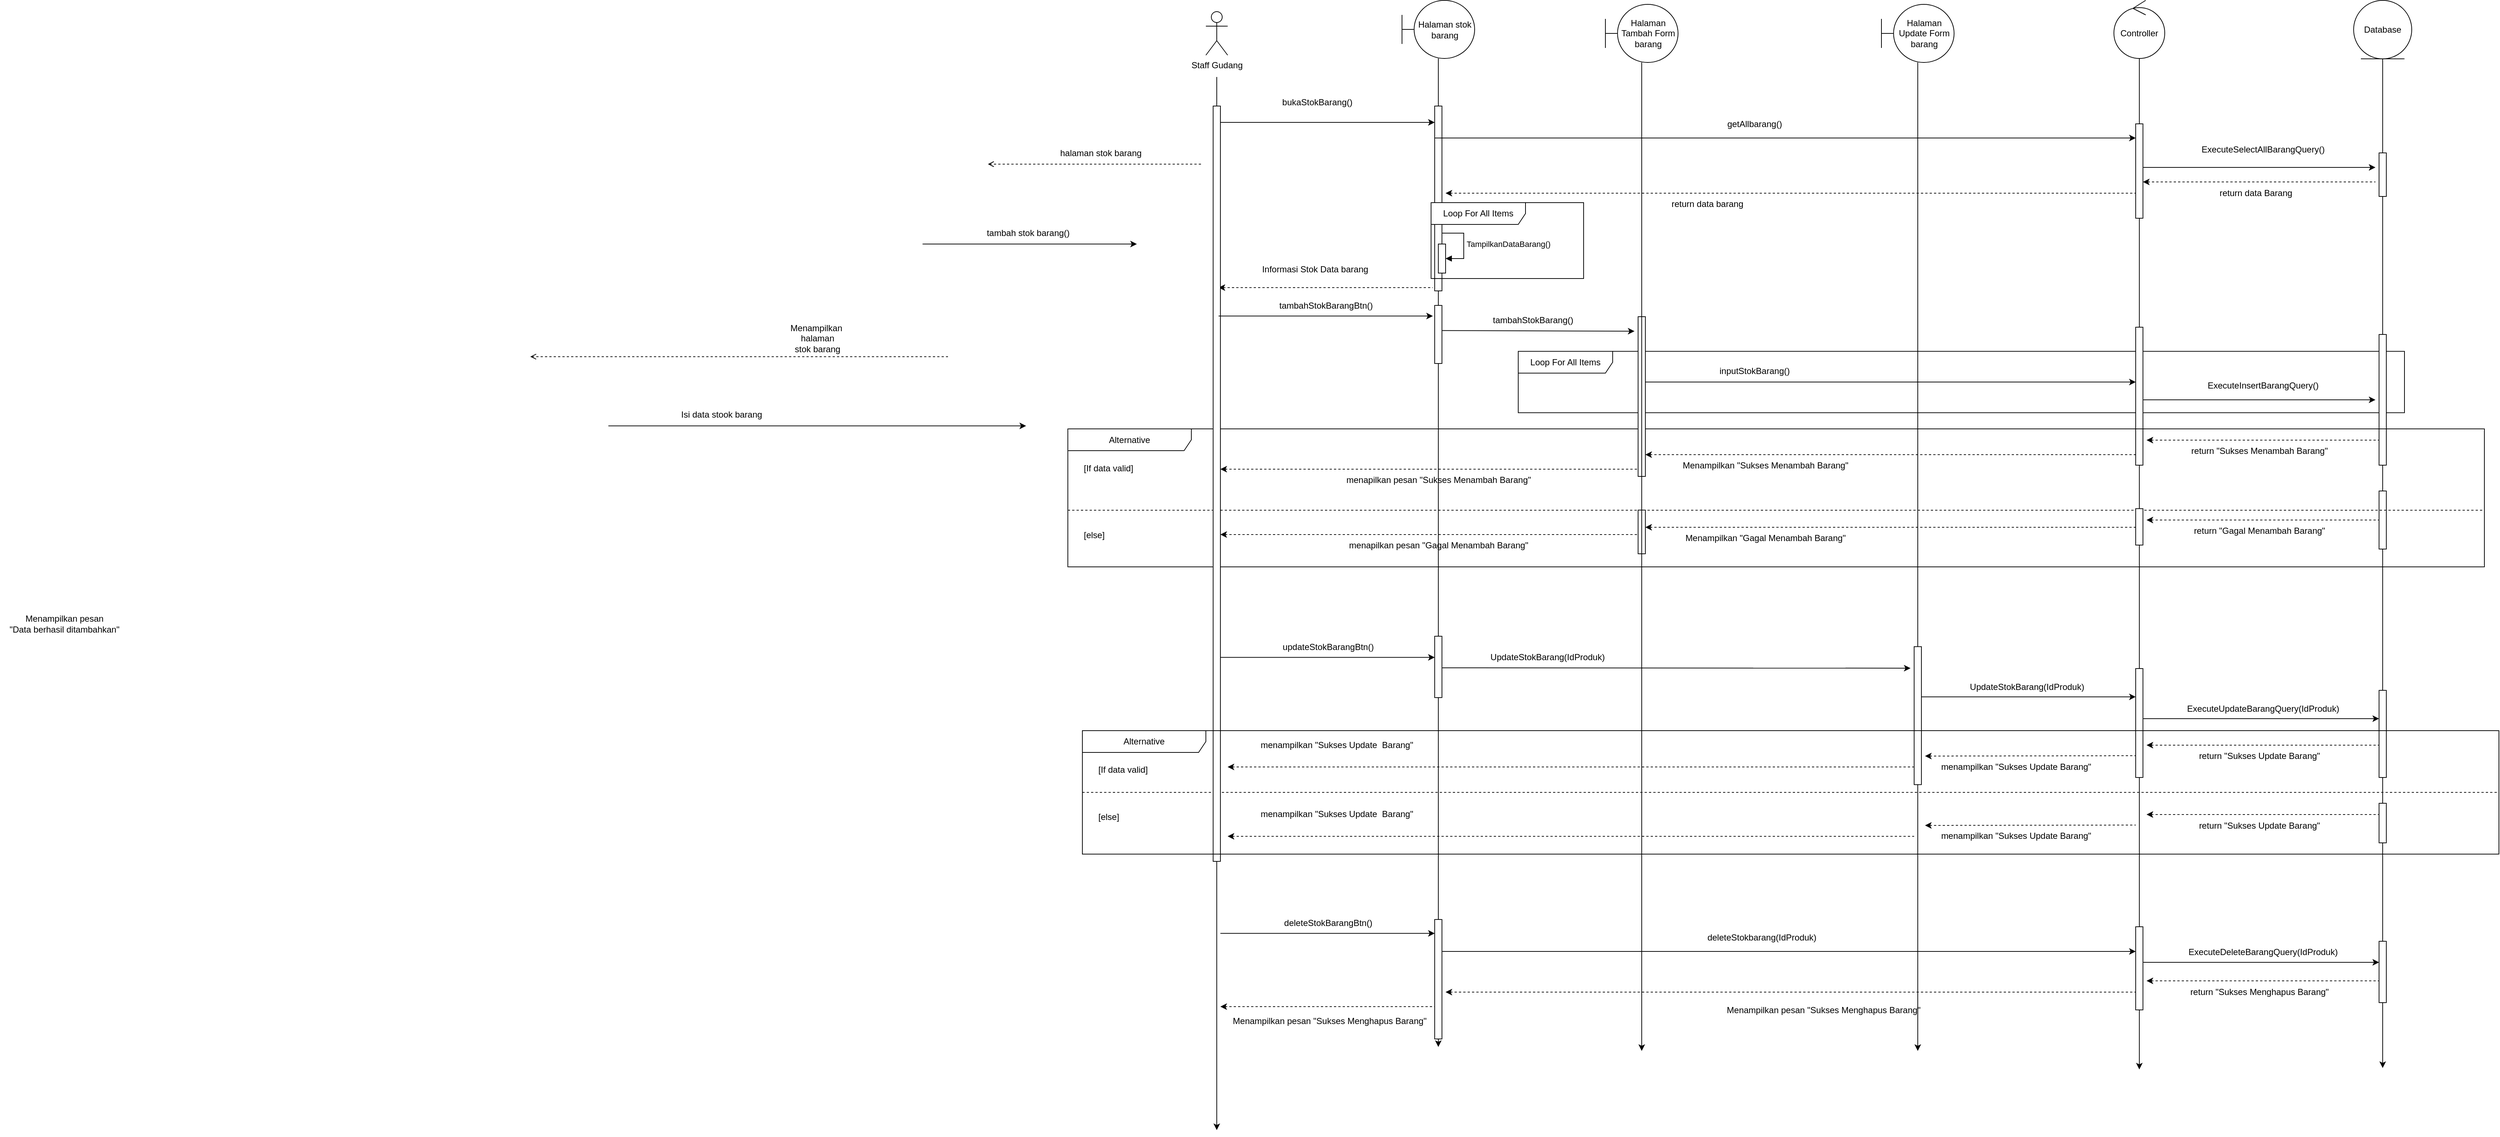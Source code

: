 <mxfile version="21.5.2" type="github" pages="20">
  <diagram id="fW59UWhJ_KLJzVEVr65X" name="Fitur Menambah informasi stok barang">
    <mxGraphModel dx="3387" dy="911" grid="1" gridSize="10" guides="1" tooltips="1" connect="1" arrows="1" fold="1" page="1" pageScale="1" pageWidth="850" pageHeight="1100" math="0" shadow="0">
      <root>
        <mxCell id="0" />
        <mxCell id="1" parent="0" />
        <mxCell id="C0zr5lX6N-NxUwwGUgHZ-20" value="" style="group" parent="1" connectable="0" vertex="1">
          <mxGeometry x="400" y="4.5" width="1510" height="1470" as="geometry" />
        </mxCell>
        <mxCell id="HAHY-88LGXUo1ZmjZV5Z-1" style="edgeStyle=orthogonalEdgeStyle;rounded=0;orthogonalLoop=1;jettySize=auto;html=1;" parent="C0zr5lX6N-NxUwwGUgHZ-20" source="tKcK3o2jXv3rhwNKkqwP-2" edge="1">
          <mxGeometry relative="1" as="geometry">
            <mxPoint x="50" y="1441" as="targetPoint" />
          </mxGeometry>
        </mxCell>
        <mxCell id="tKcK3o2jXv3rhwNKkqwP-2" value="Halaman stok barang" style="shape=umlBoundary;whiteSpace=wrap;html=1;" parent="C0zr5lX6N-NxUwwGUgHZ-20" vertex="1">
          <mxGeometry width="100" height="80" as="geometry" />
        </mxCell>
        <mxCell id="C0zr5lX6N-NxUwwGUgHZ-34" value="" style="html=1;points=[];perimeter=orthogonalPerimeter;outlineConnect=0;targetShapes=umlLifeline;portConstraint=eastwest;newEdgeStyle={&quot;edgeStyle&quot;:&quot;elbowEdgeStyle&quot;,&quot;elbow&quot;:&quot;vertical&quot;,&quot;curved&quot;:0,&quot;rounded&quot;:0};" parent="C0zr5lX6N-NxUwwGUgHZ-20" vertex="1">
          <mxGeometry x="45" y="145.5" width="10" height="254.5" as="geometry" />
        </mxCell>
        <mxCell id="onJ0BsACgHFUcj2LodlX-14" value="" style="html=1;points=[];perimeter=orthogonalPerimeter;outlineConnect=0;targetShapes=umlLifeline;portConstraint=eastwest;newEdgeStyle={&quot;edgeStyle&quot;:&quot;elbowEdgeStyle&quot;,&quot;elbow&quot;:&quot;vertical&quot;,&quot;curved&quot;:0,&quot;rounded&quot;:0};" parent="C0zr5lX6N-NxUwwGUgHZ-20" vertex="1">
          <mxGeometry x="50" y="335.5" width="10" height="40" as="geometry" />
        </mxCell>
        <mxCell id="onJ0BsACgHFUcj2LodlX-15" value="TampilkanDataBarang()" style="html=1;align=left;spacingLeft=2;endArrow=block;rounded=0;edgeStyle=orthogonalEdgeStyle;curved=0;rounded=0;" parent="C0zr5lX6N-NxUwwGUgHZ-20" target="onJ0BsACgHFUcj2LodlX-14" edge="1">
          <mxGeometry x="0.25" relative="1" as="geometry">
            <mxPoint x="55" y="290.5" as="sourcePoint" />
            <Array as="points">
              <mxPoint x="85" y="320.5" />
            </Array>
            <mxPoint as="offset" />
          </mxGeometry>
        </mxCell>
        <mxCell id="onJ0BsACgHFUcj2LodlX-17" value="" style="endArrow=none;dashed=1;html=1;rounded=0;startArrow=classic;startFill=1;" parent="C0zr5lX6N-NxUwwGUgHZ-20" edge="1">
          <mxGeometry width="50" height="50" relative="1" as="geometry">
            <mxPoint x="-252.5" y="395.5" as="sourcePoint" />
            <mxPoint x="42.5" y="395.5" as="targetPoint" />
          </mxGeometry>
        </mxCell>
        <mxCell id="onJ0BsACgHFUcj2LodlX-21" value="" style="html=1;points=[];perimeter=orthogonalPerimeter;outlineConnect=0;targetShapes=umlLifeline;portConstraint=eastwest;newEdgeStyle={&quot;edgeStyle&quot;:&quot;elbowEdgeStyle&quot;,&quot;elbow&quot;:&quot;vertical&quot;,&quot;curved&quot;:0,&quot;rounded&quot;:0};" parent="C0zr5lX6N-NxUwwGUgHZ-20" vertex="1">
          <mxGeometry x="45" y="420" width="10" height="80" as="geometry" />
        </mxCell>
        <mxCell id="onJ0BsACgHFUcj2LodlX-25" style="edgeStyle=elbowEdgeStyle;rounded=0;orthogonalLoop=1;jettySize=auto;html=1;elbow=vertical;curved=0;" parent="C0zr5lX6N-NxUwwGUgHZ-20" edge="1" target="onJ0BsACgHFUcj2LodlX-26">
          <mxGeometry relative="1" as="geometry">
            <mxPoint x="640" y="525.5" as="targetPoint" />
            <mxPoint x="335" y="525.5" as="sourcePoint" />
          </mxGeometry>
        </mxCell>
        <mxCell id="onJ0BsACgHFUcj2LodlX-27" value="inputStokBarang()" style="text;html=1;align=center;verticalAlign=middle;resizable=0;points=[];autosize=1;strokeColor=none;fillColor=none;container=0;" parent="C0zr5lX6N-NxUwwGUgHZ-20" vertex="1">
          <mxGeometry x="425" y="495.5" width="120" height="30" as="geometry" />
        </mxCell>
        <mxCell id="onJ0BsACgHFUcj2LodlX-71" value="Loop For All Items" style="shape=umlFrame;whiteSpace=wrap;html=1;pointerEvents=0;width=130;height=30;" parent="C0zr5lX6N-NxUwwGUgHZ-20" vertex="1">
          <mxGeometry x="160" y="483.25" width="1220" height="84.5" as="geometry" />
        </mxCell>
        <mxCell id="onJ0BsACgHFUcj2LodlX-87" value="Loop For All Items" style="shape=umlFrame;whiteSpace=wrap;html=1;pointerEvents=0;width=130;height=30;" parent="C0zr5lX6N-NxUwwGUgHZ-20" vertex="1">
          <mxGeometry x="40" y="278.5" width="210" height="104.5" as="geometry" />
        </mxCell>
        <mxCell id="zmxW0Yy-S73kPnZKEfrS-16" value="" style="html=1;points=[];perimeter=orthogonalPerimeter;outlineConnect=0;targetShapes=umlLifeline;portConstraint=eastwest;newEdgeStyle={&quot;edgeStyle&quot;:&quot;elbowEdgeStyle&quot;,&quot;elbow&quot;:&quot;vertical&quot;,&quot;curved&quot;:0,&quot;rounded&quot;:0};" parent="C0zr5lX6N-NxUwwGUgHZ-20" vertex="1">
          <mxGeometry x="45" y="875.5" width="10" height="84.5" as="geometry" />
        </mxCell>
        <mxCell id="HAHY-88LGXUo1ZmjZV5Z-6" style="edgeStyle=orthogonalEdgeStyle;rounded=0;orthogonalLoop=1;jettySize=auto;html=1;" parent="C0zr5lX6N-NxUwwGUgHZ-20" source="tKcK3o2jXv3rhwNKkqwP-5" edge="1">
          <mxGeometry relative="1" as="geometry">
            <mxPoint x="1015" y="1472" as="targetPoint" />
          </mxGeometry>
        </mxCell>
        <mxCell id="onJ0BsACgHFUcj2LodlX-57" value="" style="endArrow=classic;html=1;rounded=0;" parent="C0zr5lX6N-NxUwwGUgHZ-20" edge="1">
          <mxGeometry width="50" height="50" relative="1" as="geometry">
            <mxPoint x="1020" y="550" as="sourcePoint" />
            <mxPoint x="1340" y="550" as="targetPoint" />
          </mxGeometry>
        </mxCell>
        <mxCell id="onJ0BsACgHFUcj2LodlX-58" value="ExecuteInsertBarangQuery()" style="text;html=1;align=center;verticalAlign=middle;resizable=0;points=[];autosize=1;strokeColor=none;fillColor=none;container=0;" parent="C0zr5lX6N-NxUwwGUgHZ-20" vertex="1">
          <mxGeometry x="1095" y="515" width="180" height="30" as="geometry" />
        </mxCell>
        <mxCell id="tAjrWRJAHp5NWM8UHjjj-1" value="" style="html=1;points=[];perimeter=orthogonalPerimeter;outlineConnect=0;targetShapes=umlLifeline;portConstraint=eastwest;newEdgeStyle={&quot;edgeStyle&quot;:&quot;elbowEdgeStyle&quot;,&quot;elbow&quot;:&quot;vertical&quot;,&quot;curved&quot;:0,&quot;rounded&quot;:0};" parent="C0zr5lX6N-NxUwwGUgHZ-20" vertex="1">
          <mxGeometry x="1010" y="920" width="10" height="150" as="geometry" />
        </mxCell>
        <mxCell id="tKcK3o2jXv3rhwNKkqwP-5" value="Controller" style="ellipse;shape=umlControl;whiteSpace=wrap;html=1;" parent="C0zr5lX6N-NxUwwGUgHZ-20" vertex="1">
          <mxGeometry x="980" width="70" height="80" as="geometry" />
        </mxCell>
        <mxCell id="onJ0BsACgHFUcj2LodlX-2" value="" style="html=1;points=[];perimeter=orthogonalPerimeter;outlineConnect=0;targetShapes=umlLifeline;portConstraint=eastwest;newEdgeStyle={&quot;edgeStyle&quot;:&quot;elbowEdgeStyle&quot;,&quot;elbow&quot;:&quot;vertical&quot;,&quot;curved&quot;:0,&quot;rounded&quot;:0};" parent="C0zr5lX6N-NxUwwGUgHZ-20" vertex="1">
          <mxGeometry x="1010" y="170" width="10" height="130" as="geometry" />
        </mxCell>
        <mxCell id="C0zr5lX6N-NxUwwGUgHZ-18" value="" style="group" parent="C0zr5lX6N-NxUwwGUgHZ-20" connectable="0" vertex="1">
          <mxGeometry x="1310" width="80" height="1470" as="geometry" />
        </mxCell>
        <mxCell id="HAHY-88LGXUo1ZmjZV5Z-7" style="edgeStyle=orthogonalEdgeStyle;rounded=0;orthogonalLoop=1;jettySize=auto;html=1;" parent="C0zr5lX6N-NxUwwGUgHZ-18" source="tKcK3o2jXv3rhwNKkqwP-4" edge="1">
          <mxGeometry relative="1" as="geometry">
            <mxPoint x="40" y="1470" as="targetPoint" />
          </mxGeometry>
        </mxCell>
        <mxCell id="tKcK3o2jXv3rhwNKkqwP-4" value="Database" style="ellipse;shape=umlEntity;whiteSpace=wrap;html=1;" parent="C0zr5lX6N-NxUwwGUgHZ-18" vertex="1">
          <mxGeometry width="80" height="80.548" as="geometry" />
        </mxCell>
        <mxCell id="tAjrWRJAHp5NWM8UHjjj-2" value="" style="html=1;points=[];perimeter=orthogonalPerimeter;outlineConnect=0;targetShapes=umlLifeline;portConstraint=eastwest;newEdgeStyle={&quot;edgeStyle&quot;:&quot;elbowEdgeStyle&quot;,&quot;elbow&quot;:&quot;vertical&quot;,&quot;curved&quot;:0,&quot;rounded&quot;:0};" parent="C0zr5lX6N-NxUwwGUgHZ-18" vertex="1">
          <mxGeometry x="35" y="950" width="10" height="120" as="geometry" />
        </mxCell>
        <mxCell id="onJ0BsACgHFUcj2LodlX-5" value="" style="html=1;points=[];perimeter=orthogonalPerimeter;outlineConnect=0;targetShapes=umlLifeline;portConstraint=eastwest;newEdgeStyle={&quot;edgeStyle&quot;:&quot;elbowEdgeStyle&quot;,&quot;elbow&quot;:&quot;vertical&quot;,&quot;curved&quot;:0,&quot;rounded&quot;:0};" parent="C0zr5lX6N-NxUwwGUgHZ-18" vertex="1">
          <mxGeometry x="35" y="210" width="10" height="60" as="geometry" />
        </mxCell>
        <mxCell id="onJ0BsACgHFUcj2LodlX-59" value="&amp;nbsp;" style="html=1;points=[];perimeter=orthogonalPerimeter;outlineConnect=0;targetShapes=umlLifeline;portConstraint=eastwest;newEdgeStyle={&quot;edgeStyle&quot;:&quot;elbowEdgeStyle&quot;,&quot;elbow&quot;:&quot;vertical&quot;,&quot;curved&quot;:0,&quot;rounded&quot;:0};" parent="C0zr5lX6N-NxUwwGUgHZ-18" vertex="1">
          <mxGeometry x="35" y="460" width="10" height="180" as="geometry" />
        </mxCell>
        <mxCell id="94Tn0FD8faaWMeGUc1yy-44" value="" style="html=1;points=[];perimeter=orthogonalPerimeter;outlineConnect=0;targetShapes=umlLifeline;portConstraint=eastwest;newEdgeStyle={&quot;edgeStyle&quot;:&quot;elbowEdgeStyle&quot;,&quot;elbow&quot;:&quot;vertical&quot;,&quot;curved&quot;:0,&quot;rounded&quot;:0};" vertex="1" parent="C0zr5lX6N-NxUwwGUgHZ-18">
          <mxGeometry x="35" y="1295.5" width="10" height="84.5" as="geometry" />
        </mxCell>
        <mxCell id="94Tn0FD8faaWMeGUc1yy-55" value="&amp;nbsp;" style="html=1;points=[];perimeter=orthogonalPerimeter;outlineConnect=0;targetShapes=umlLifeline;portConstraint=eastwest;newEdgeStyle={&quot;edgeStyle&quot;:&quot;elbowEdgeStyle&quot;,&quot;elbow&quot;:&quot;vertical&quot;,&quot;curved&quot;:0,&quot;rounded&quot;:0};" vertex="1" parent="C0zr5lX6N-NxUwwGUgHZ-18">
          <mxGeometry x="35" y="675.5" width="10" height="80" as="geometry" />
        </mxCell>
        <mxCell id="94Tn0FD8faaWMeGUc1yy-33" value="" style="html=1;points=[];perimeter=orthogonalPerimeter;outlineConnect=0;targetShapes=umlLifeline;portConstraint=eastwest;newEdgeStyle={&quot;edgeStyle&quot;:&quot;elbowEdgeStyle&quot;,&quot;elbow&quot;:&quot;vertical&quot;,&quot;curved&quot;:0,&quot;rounded&quot;:0};" vertex="1" parent="C0zr5lX6N-NxUwwGUgHZ-18">
          <mxGeometry x="35" y="1105.5" width="10" height="54.5" as="geometry" />
        </mxCell>
        <mxCell id="onJ0BsACgHFUcj2LodlX-4" value="" style="endArrow=classic;html=1;rounded=0;" parent="C0zr5lX6N-NxUwwGUgHZ-20" edge="1">
          <mxGeometry width="50" height="50" relative="1" as="geometry">
            <mxPoint x="1020" y="230" as="sourcePoint" />
            <mxPoint x="1340" y="230" as="targetPoint" />
          </mxGeometry>
        </mxCell>
        <mxCell id="onJ0BsACgHFUcj2LodlX-6" value="ExecuteSelectAllBarangQuery()" style="text;html=1;align=center;verticalAlign=middle;resizable=0;points=[];autosize=1;strokeColor=none;fillColor=none;container=0;" parent="C0zr5lX6N-NxUwwGUgHZ-20" vertex="1">
          <mxGeometry x="1090" y="190" width="190" height="30" as="geometry" />
        </mxCell>
        <mxCell id="onJ0BsACgHFUcj2LodlX-8" value="" style="endArrow=none;dashed=1;html=1;rounded=0;startArrow=classic;startFill=1;" parent="C0zr5lX6N-NxUwwGUgHZ-20" edge="1">
          <mxGeometry width="50" height="50" relative="1" as="geometry">
            <mxPoint x="1020" y="250" as="sourcePoint" />
            <mxPoint x="1340" y="250" as="targetPoint" />
          </mxGeometry>
        </mxCell>
        <mxCell id="onJ0BsACgHFUcj2LodlX-9" value="return data Barang" style="text;html=1;align=center;verticalAlign=middle;resizable=0;points=[];autosize=1;strokeColor=none;fillColor=none;container=0;" parent="C0zr5lX6N-NxUwwGUgHZ-20" vertex="1">
          <mxGeometry x="1110" y="250" width="130" height="30" as="geometry" />
        </mxCell>
        <mxCell id="onJ0BsACgHFUcj2LodlX-26" value="" style="html=1;points=[];perimeter=orthogonalPerimeter;outlineConnect=0;targetShapes=umlLifeline;portConstraint=eastwest;newEdgeStyle={&quot;edgeStyle&quot;:&quot;elbowEdgeStyle&quot;,&quot;elbow&quot;:&quot;vertical&quot;,&quot;curved&quot;:0,&quot;rounded&quot;:0};" parent="C0zr5lX6N-NxUwwGUgHZ-20" vertex="1">
          <mxGeometry x="1010" y="450" width="10" height="190" as="geometry" />
        </mxCell>
        <mxCell id="94Tn0FD8faaWMeGUc1yy-9" style="edgeStyle=orthogonalEdgeStyle;rounded=0;orthogonalLoop=1;jettySize=auto;html=1;" edge="1" parent="C0zr5lX6N-NxUwwGUgHZ-20" source="94Tn0FD8faaWMeGUc1yy-10">
          <mxGeometry relative="1" as="geometry">
            <mxPoint x="710" y="1446.5" as="targetPoint" />
          </mxGeometry>
        </mxCell>
        <mxCell id="94Tn0FD8faaWMeGUc1yy-10" value="Halaman Update Form barang" style="shape=umlBoundary;whiteSpace=wrap;html=1;" vertex="1" parent="C0zr5lX6N-NxUwwGUgHZ-20">
          <mxGeometry x="660" y="5.5" width="100" height="80" as="geometry" />
        </mxCell>
        <mxCell id="94Tn0FD8faaWMeGUc1yy-11" value="" style="html=1;points=[];perimeter=orthogonalPerimeter;outlineConnect=0;targetShapes=umlLifeline;portConstraint=eastwest;newEdgeStyle={&quot;edgeStyle&quot;:&quot;elbowEdgeStyle&quot;,&quot;elbow&quot;:&quot;vertical&quot;,&quot;curved&quot;:0,&quot;rounded&quot;:0};" vertex="1" parent="C0zr5lX6N-NxUwwGUgHZ-20">
          <mxGeometry x="705" y="889.82" width="10" height="190" as="geometry" />
        </mxCell>
        <mxCell id="94Tn0FD8faaWMeGUc1yy-13" value="" style="endArrow=classic;html=1;rounded=0;exitX=1;exitY=0.125;exitDx=0;exitDy=0;exitPerimeter=0;" edge="1" parent="C0zr5lX6N-NxUwwGUgHZ-20">
          <mxGeometry width="50" height="50" relative="1" as="geometry">
            <mxPoint x="55" y="918.95" as="sourcePoint" />
            <mxPoint x="700" y="919.5" as="targetPoint" />
          </mxGeometry>
        </mxCell>
        <mxCell id="94Tn0FD8faaWMeGUc1yy-14" value="UpdateStokBarang(IdProduk)" style="text;html=1;align=center;verticalAlign=middle;resizable=0;points=[];autosize=1;strokeColor=none;fillColor=none;container=0;" vertex="1" parent="C0zr5lX6N-NxUwwGUgHZ-20">
          <mxGeometry x="110" y="889.82" width="180" height="30" as="geometry" />
        </mxCell>
        <mxCell id="94Tn0FD8faaWMeGUc1yy-16" value="" style="endArrow=classic;html=1;rounded=0;exitX=1;exitY=0.125;exitDx=0;exitDy=0;exitPerimeter=0;" edge="1" parent="C0zr5lX6N-NxUwwGUgHZ-20" target="tAjrWRJAHp5NWM8UHjjj-1">
          <mxGeometry width="50" height="50" relative="1" as="geometry">
            <mxPoint x="715" y="958.95" as="sourcePoint" />
            <mxPoint x="1360" y="959.5" as="targetPoint" />
          </mxGeometry>
        </mxCell>
        <mxCell id="94Tn0FD8faaWMeGUc1yy-17" value="UpdateStokBarang(IdProduk)" style="text;html=1;align=center;verticalAlign=middle;resizable=0;points=[];autosize=1;strokeColor=none;fillColor=none;container=0;" vertex="1" parent="C0zr5lX6N-NxUwwGUgHZ-20">
          <mxGeometry x="770" y="930.0" width="180" height="30" as="geometry" />
        </mxCell>
        <mxCell id="94Tn0FD8faaWMeGUc1yy-18" value="" style="endArrow=classic;html=1;rounded=0;exitX=1;exitY=0.125;exitDx=0;exitDy=0;exitPerimeter=0;" edge="1" parent="C0zr5lX6N-NxUwwGUgHZ-20" target="tAjrWRJAHp5NWM8UHjjj-2">
          <mxGeometry width="50" height="50" relative="1" as="geometry">
            <mxPoint x="1020" y="988.95" as="sourcePoint" />
            <mxPoint x="1315" y="989" as="targetPoint" />
          </mxGeometry>
        </mxCell>
        <mxCell id="94Tn0FD8faaWMeGUc1yy-19" value="ExecuteUpdateBarangQuery(IdProduk)" style="text;html=1;align=center;verticalAlign=middle;resizable=0;points=[];autosize=1;strokeColor=none;fillColor=none;container=0;" vertex="1" parent="C0zr5lX6N-NxUwwGUgHZ-20">
          <mxGeometry x="1065" y="960.0" width="240" height="30" as="geometry" />
        </mxCell>
        <mxCell id="94Tn0FD8faaWMeGUc1yy-21" value="" style="endArrow=none;dashed=1;html=1;rounded=0;startArrow=classic;startFill=1;" edge="1" parent="C0zr5lX6N-NxUwwGUgHZ-20">
          <mxGeometry width="50" height="50" relative="1" as="geometry">
            <mxPoint x="1025" y="1025.5" as="sourcePoint" />
            <mxPoint x="1345" y="1025.5" as="targetPoint" />
          </mxGeometry>
        </mxCell>
        <mxCell id="94Tn0FD8faaWMeGUc1yy-22" value="return &quot;Sukses Update Barang&quot;" style="text;html=1;align=center;verticalAlign=middle;resizable=0;points=[];autosize=1;strokeColor=none;fillColor=none;container=0;" vertex="1" parent="C0zr5lX6N-NxUwwGUgHZ-20">
          <mxGeometry x="1085" y="1025.5" width="190" height="30" as="geometry" />
        </mxCell>
        <mxCell id="94Tn0FD8faaWMeGUc1yy-23" value="" style="endArrow=none;dashed=1;html=1;rounded=0;startArrow=classic;startFill=1;" edge="1" parent="C0zr5lX6N-NxUwwGUgHZ-20">
          <mxGeometry width="50" height="50" relative="1" as="geometry">
            <mxPoint x="720" y="1040.5" as="sourcePoint" />
            <mxPoint x="1010" y="1040" as="targetPoint" />
          </mxGeometry>
        </mxCell>
        <mxCell id="94Tn0FD8faaWMeGUc1yy-24" value="menampilkan &quot;Sukses Update Barang&quot;" style="text;html=1;align=center;verticalAlign=middle;resizable=0;points=[];autosize=1;strokeColor=none;fillColor=none;container=0;" vertex="1" parent="C0zr5lX6N-NxUwwGUgHZ-20">
          <mxGeometry x="725" y="1040" width="240" height="30" as="geometry" />
        </mxCell>
        <mxCell id="94Tn0FD8faaWMeGUc1yy-25" value="" style="endArrow=none;dashed=1;html=1;rounded=0;startArrow=classic;startFill=1;" edge="1" parent="C0zr5lX6N-NxUwwGUgHZ-20">
          <mxGeometry width="50" height="50" relative="1" as="geometry">
            <mxPoint x="-240" y="1055.5" as="sourcePoint" />
            <mxPoint x="705" y="1055.5" as="targetPoint" />
          </mxGeometry>
        </mxCell>
        <mxCell id="94Tn0FD8faaWMeGUc1yy-30" value="" style="html=1;points=[];perimeter=orthogonalPerimeter;outlineConnect=0;targetShapes=umlLifeline;portConstraint=eastwest;newEdgeStyle={&quot;edgeStyle&quot;:&quot;elbowEdgeStyle&quot;,&quot;elbow&quot;:&quot;vertical&quot;,&quot;curved&quot;:0,&quot;rounded&quot;:0};" vertex="1" parent="C0zr5lX6N-NxUwwGUgHZ-20">
          <mxGeometry x="45" y="1265.5" width="10" height="164.5" as="geometry" />
        </mxCell>
        <mxCell id="94Tn0FD8faaWMeGUc1yy-31" value="" style="endArrow=classic;html=1;rounded=0;" edge="1" parent="C0zr5lX6N-NxUwwGUgHZ-20">
          <mxGeometry width="50" height="50" relative="1" as="geometry">
            <mxPoint x="55" y="1309.5" as="sourcePoint" />
            <mxPoint x="1010" y="1309.5" as="targetPoint" />
          </mxGeometry>
        </mxCell>
        <mxCell id="94Tn0FD8faaWMeGUc1yy-32" value="deleteStokbarang(IdProduk)" style="text;html=1;align=center;verticalAlign=middle;resizable=0;points=[];autosize=1;strokeColor=none;fillColor=none;container=0;" vertex="1" parent="C0zr5lX6N-NxUwwGUgHZ-20">
          <mxGeometry x="405" y="1275.5" width="180" height="30" as="geometry" />
        </mxCell>
        <mxCell id="94Tn0FD8faaWMeGUc1yy-35" value="" style="html=1;points=[];perimeter=orthogonalPerimeter;outlineConnect=0;targetShapes=umlLifeline;portConstraint=eastwest;newEdgeStyle={&quot;edgeStyle&quot;:&quot;elbowEdgeStyle&quot;,&quot;elbow&quot;:&quot;vertical&quot;,&quot;curved&quot;:0,&quot;rounded&quot;:0};" vertex="1" parent="C0zr5lX6N-NxUwwGUgHZ-20">
          <mxGeometry x="1010" y="1275.5" width="10" height="114.5" as="geometry" />
        </mxCell>
        <mxCell id="94Tn0FD8faaWMeGUc1yy-36" value="" style="endArrow=classic;html=1;rounded=0;exitX=1;exitY=0.125;exitDx=0;exitDy=0;exitPerimeter=0;" edge="1" parent="C0zr5lX6N-NxUwwGUgHZ-20">
          <mxGeometry width="50" height="50" relative="1" as="geometry">
            <mxPoint x="1020" y="1324.45" as="sourcePoint" />
            <mxPoint x="1345" y="1324.5" as="targetPoint" />
          </mxGeometry>
        </mxCell>
        <mxCell id="94Tn0FD8faaWMeGUc1yy-37" value="ExecuteDeleteBarangQuery(IdProduk)" style="text;html=1;align=center;verticalAlign=middle;resizable=0;points=[];autosize=1;strokeColor=none;fillColor=none;container=0;" vertex="1" parent="C0zr5lX6N-NxUwwGUgHZ-20">
          <mxGeometry x="1070" y="1295.5" width="230" height="30" as="geometry" />
        </mxCell>
        <mxCell id="94Tn0FD8faaWMeGUc1yy-45" value="" style="endArrow=none;dashed=1;html=1;rounded=0;startArrow=classic;startFill=1;" edge="1" parent="C0zr5lX6N-NxUwwGUgHZ-20">
          <mxGeometry width="50" height="50" relative="1" as="geometry">
            <mxPoint x="1025" y="1350" as="sourcePoint" />
            <mxPoint x="1345" y="1350" as="targetPoint" />
          </mxGeometry>
        </mxCell>
        <mxCell id="94Tn0FD8faaWMeGUc1yy-46" value="return &quot;Sukses Menghapus Barang&quot;" style="text;html=1;align=center;verticalAlign=middle;resizable=0;points=[];autosize=1;strokeColor=none;fillColor=none;container=0;" vertex="1" parent="C0zr5lX6N-NxUwwGUgHZ-20">
          <mxGeometry x="1070" y="1350" width="220" height="30" as="geometry" />
        </mxCell>
        <mxCell id="94Tn0FD8faaWMeGUc1yy-47" value="" style="endArrow=none;dashed=1;html=1;rounded=0;startArrow=classic;startFill=1;" edge="1" parent="C0zr5lX6N-NxUwwGUgHZ-20">
          <mxGeometry width="50" height="50" relative="1" as="geometry">
            <mxPoint x="60" y="1365.5" as="sourcePoint" />
            <mxPoint x="1010" y="1365.5" as="targetPoint" />
          </mxGeometry>
        </mxCell>
        <mxCell id="94Tn0FD8faaWMeGUc1yy-48" value="Menampilkan pesan &quot;Sukses Menghapus Barang&quot;" style="text;html=1;align=center;verticalAlign=middle;resizable=0;points=[];autosize=1;strokeColor=none;fillColor=none;container=0;" vertex="1" parent="C0zr5lX6N-NxUwwGUgHZ-20">
          <mxGeometry x="430" y="1375.5" width="300" height="30" as="geometry" />
        </mxCell>
        <mxCell id="onJ0BsACgHFUcj2LodlX-65" value="Menampilkan &quot;Sukses Menambah Barang&quot;" style="text;html=1;align=center;verticalAlign=middle;resizable=0;points=[];autosize=1;strokeColor=none;fillColor=none;container=0;" parent="C0zr5lX6N-NxUwwGUgHZ-20" vertex="1">
          <mxGeometry x="370" y="625.5" width="260" height="30" as="geometry" />
        </mxCell>
        <mxCell id="onJ0BsACgHFUcj2LodlX-64" value="" style="endArrow=none;dashed=1;html=1;rounded=0;startArrow=classic;startFill=1;" parent="C0zr5lX6N-NxUwwGUgHZ-20" edge="1">
          <mxGeometry width="50" height="50" relative="1" as="geometry">
            <mxPoint x="335" y="625.5" as="sourcePoint" />
            <mxPoint x="1010" y="625.5" as="targetPoint" />
          </mxGeometry>
        </mxCell>
        <mxCell id="onJ0BsACgHFUcj2LodlX-61" value="return &quot;Sukses Menambah Barang&quot;" style="text;html=1;align=center;verticalAlign=middle;resizable=0;points=[];autosize=1;strokeColor=none;fillColor=none;container=0;" parent="C0zr5lX6N-NxUwwGUgHZ-20" vertex="1">
          <mxGeometry x="1070" y="605.5" width="220" height="30" as="geometry" />
        </mxCell>
        <mxCell id="onJ0BsACgHFUcj2LodlX-60" value="" style="endArrow=none;dashed=1;html=1;rounded=0;startArrow=classic;startFill=1;" parent="C0zr5lX6N-NxUwwGUgHZ-20" edge="1">
          <mxGeometry width="50" height="50" relative="1" as="geometry">
            <mxPoint x="1025" y="605.5" as="sourcePoint" />
            <mxPoint x="1345" y="605.5" as="targetPoint" />
          </mxGeometry>
        </mxCell>
        <mxCell id="onJ0BsACgHFUcj2LodlX-67" value="menapilkan pesan &quot;Sukses Menambah Barang&quot;" style="text;html=1;align=center;verticalAlign=middle;resizable=0;points=[];autosize=1;strokeColor=none;fillColor=none;container=0;" parent="C0zr5lX6N-NxUwwGUgHZ-20" vertex="1">
          <mxGeometry x="-95" y="645.5" width="290" height="30" as="geometry" />
        </mxCell>
        <mxCell id="onJ0BsACgHFUcj2LodlX-66" value="" style="endArrow=none;dashed=1;html=1;rounded=0;startArrow=classic;startFill=1;" parent="C0zr5lX6N-NxUwwGUgHZ-20" edge="1">
          <mxGeometry width="50" height="50" relative="1" as="geometry">
            <mxPoint x="-250" y="645.5" as="sourcePoint" />
            <mxPoint x="325" y="645.5" as="targetPoint" />
          </mxGeometry>
        </mxCell>
        <mxCell id="94Tn0FD8faaWMeGUc1yy-61" value="menapilkan pesan &quot;Gagal Menambah Barang&quot;" style="text;html=1;align=center;verticalAlign=middle;resizable=0;points=[];autosize=1;strokeColor=none;fillColor=none;container=0;" vertex="1" parent="C0zr5lX6N-NxUwwGUgHZ-20">
          <mxGeometry x="-90" y="735.5" width="280" height="30" as="geometry" />
        </mxCell>
        <mxCell id="94Tn0FD8faaWMeGUc1yy-60" value="" style="endArrow=none;dashed=1;html=1;rounded=0;startArrow=classic;startFill=1;" edge="1" parent="C0zr5lX6N-NxUwwGUgHZ-20">
          <mxGeometry width="50" height="50" relative="1" as="geometry">
            <mxPoint x="-250" y="735.5" as="sourcePoint" />
            <mxPoint x="325" y="735.5" as="targetPoint" />
          </mxGeometry>
        </mxCell>
        <mxCell id="94Tn0FD8faaWMeGUc1yy-56" value="" style="endArrow=none;dashed=1;html=1;rounded=0;startArrow=classic;startFill=1;" edge="1" parent="C0zr5lX6N-NxUwwGUgHZ-20">
          <mxGeometry width="50" height="50" relative="1" as="geometry">
            <mxPoint x="1025" y="715.5" as="sourcePoint" />
            <mxPoint x="1345" y="715.5" as="targetPoint" />
          </mxGeometry>
        </mxCell>
        <mxCell id="94Tn0FD8faaWMeGUc1yy-57" value="return &quot;Gagal Menambah Barang&quot;" style="text;html=1;align=center;verticalAlign=middle;resizable=0;points=[];autosize=1;strokeColor=none;fillColor=none;container=0;" vertex="1" parent="C0zr5lX6N-NxUwwGUgHZ-20">
          <mxGeometry x="1075" y="715.5" width="210" height="30" as="geometry" />
        </mxCell>
        <mxCell id="8thaGV3Fseh9l9p66OBm-1" value="Alternative" style="shape=umlFrame;whiteSpace=wrap;html=1;pointerEvents=0;recursiveResize=0;container=1;collapsible=0;width=170;" parent="C0zr5lX6N-NxUwwGUgHZ-20" vertex="1">
          <mxGeometry x="-460" y="590" width="1950" height="190" as="geometry" />
        </mxCell>
        <mxCell id="8thaGV3Fseh9l9p66OBm-2" value="[If data valid]" style="text;html=1;" parent="8thaGV3Fseh9l9p66OBm-1" vertex="1">
          <mxGeometry width="100" height="20" relative="1" as="geometry">
            <mxPoint x="20" y="40" as="offset" />
          </mxGeometry>
        </mxCell>
        <mxCell id="8thaGV3Fseh9l9p66OBm-3" value="[else]" style="line;strokeWidth=1;dashed=1;labelPosition=center;verticalLabelPosition=bottom;align=left;verticalAlign=top;spacingLeft=20;spacingTop=15;html=1;whiteSpace=wrap;" parent="8thaGV3Fseh9l9p66OBm-1" vertex="1">
          <mxGeometry y="107" width="1950" height="10" as="geometry" />
        </mxCell>
        <mxCell id="94Tn0FD8faaWMeGUc1yy-59" value="Menampilkan &quot;Gagal Menambah Barang&quot;" style="text;html=1;align=center;verticalAlign=middle;resizable=0;points=[];autosize=1;strokeColor=none;fillColor=none;container=0;" vertex="1" parent="8thaGV3Fseh9l9p66OBm-1">
          <mxGeometry x="835" y="135.5" width="250" height="30" as="geometry" />
        </mxCell>
        <mxCell id="94Tn0FD8faaWMeGUc1yy-58" value="" style="endArrow=none;dashed=1;html=1;rounded=0;startArrow=classic;startFill=1;" edge="1" parent="8thaGV3Fseh9l9p66OBm-1">
          <mxGeometry width="50" height="50" relative="1" as="geometry">
            <mxPoint x="795" y="135.5" as="sourcePoint" />
            <mxPoint x="1470" y="135.5" as="targetPoint" />
          </mxGeometry>
        </mxCell>
        <mxCell id="94Tn0FD8faaWMeGUc1yy-65" value="" style="html=1;points=[];perimeter=orthogonalPerimeter;outlineConnect=0;targetShapes=umlLifeline;portConstraint=eastwest;newEdgeStyle={&quot;edgeStyle&quot;:&quot;elbowEdgeStyle&quot;,&quot;elbow&quot;:&quot;vertical&quot;,&quot;curved&quot;:0,&quot;rounded&quot;:0};" vertex="1" parent="C0zr5lX6N-NxUwwGUgHZ-20">
          <mxGeometry x="1010" y="699.82" width="10" height="50.18" as="geometry" />
        </mxCell>
        <mxCell id="94Tn0FD8faaWMeGUc1yy-67" value="" style="html=1;points=[];perimeter=orthogonalPerimeter;outlineConnect=0;targetShapes=umlLifeline;portConstraint=eastwest;newEdgeStyle={&quot;edgeStyle&quot;:&quot;elbowEdgeStyle&quot;,&quot;elbow&quot;:&quot;vertical&quot;,&quot;curved&quot;:0,&quot;rounded&quot;:0};" vertex="1" parent="C0zr5lX6N-NxUwwGUgHZ-20">
          <mxGeometry x="325" y="701.82" width="10" height="60.18" as="geometry" />
        </mxCell>
        <mxCell id="94Tn0FD8faaWMeGUc1yy-64" value="[else]" style="line;strokeWidth=1;dashed=1;labelPosition=center;verticalLabelPosition=bottom;align=left;verticalAlign=top;spacingLeft=20;spacingTop=15;html=1;whiteSpace=wrap;" vertex="1" parent="C0zr5lX6N-NxUwwGUgHZ-20">
          <mxGeometry x="-440" y="1085.5" width="1950" height="10" as="geometry" />
        </mxCell>
        <mxCell id="C0zr5lX6N-NxUwwGUgHZ-29" value="" style="group" parent="1" connectable="0" vertex="1">
          <mxGeometry x="-75" y="195" width="130" height="50" as="geometry" />
        </mxCell>
        <mxCell id="C0zr5lX6N-NxUwwGUgHZ-3" value="halaman stok barang" style="text;html=1;align=center;verticalAlign=middle;resizable=0;points=[];autosize=1;strokeColor=none;fillColor=none;" parent="C0zr5lX6N-NxUwwGUgHZ-29" vertex="1">
          <mxGeometry x="-10" y="5" width="140" height="30" as="geometry" />
        </mxCell>
        <mxCell id="C0zr5lX6N-NxUwwGUgHZ-30" value="" style="group" parent="1" connectable="0" vertex="1">
          <mxGeometry x="-180" y="310" width="135" height="40" as="geometry" />
        </mxCell>
        <mxCell id="C0zr5lX6N-NxUwwGUgHZ-5" value="tambah stok barang()" style="text;html=1;align=center;verticalAlign=middle;resizable=0;points=[];autosize=1;strokeColor=none;fillColor=none;" parent="C0zr5lX6N-NxUwwGUgHZ-30" vertex="1">
          <mxGeometry x="-5" width="140" height="30" as="geometry" />
        </mxCell>
        <mxCell id="C0zr5lX6N-NxUwwGUgHZ-2" value="" style="endArrow=none;html=1;rounded=0;endFill=0;startArrow=open;startFill=0;dashed=1;" parent="1" edge="1">
          <mxGeometry width="50" height="50" relative="1" as="geometry">
            <mxPoint x="-170" y="230" as="sourcePoint" />
            <mxPoint x="125" y="230" as="targetPoint" />
            <Array as="points">
              <mxPoint x="-100" y="230" />
            </Array>
          </mxGeometry>
        </mxCell>
        <mxCell id="C0zr5lX6N-NxUwwGUgHZ-4" value="" style="endArrow=classic;html=1;rounded=0;" parent="1" edge="1">
          <mxGeometry width="50" height="50" relative="1" as="geometry">
            <mxPoint x="-260" y="340" as="sourcePoint" />
            <mxPoint x="35" y="340" as="targetPoint" />
          </mxGeometry>
        </mxCell>
        <mxCell id="HAHY-88LGXUo1ZmjZV5Z-9" value="" style="endArrow=classic;html=1;rounded=0;exitX=1;exitY=0.125;exitDx=0;exitDy=0;exitPerimeter=0;" parent="1" edge="1">
          <mxGeometry width="50" height="50" relative="1" as="geometry">
            <mxPoint x="150" y="172.5" as="sourcePoint" />
            <mxPoint x="445" y="172.5" as="targetPoint" />
          </mxGeometry>
        </mxCell>
        <mxCell id="HAHY-88LGXUo1ZmjZV5Z-11" value="bukaStokBarang()" style="text;html=1;align=center;verticalAlign=middle;resizable=0;points=[];autosize=1;strokeColor=none;fillColor=none;container=0;" parent="1" vertex="1">
          <mxGeometry x="222.5" y="130" width="120" height="30" as="geometry" />
        </mxCell>
        <mxCell id="C0zr5lX6N-NxUwwGUgHZ-7" value="" style="endArrow=none;html=1;rounded=0;endFill=0;startArrow=open;startFill=0;dashed=1;exitX=1;exitY=0.289;exitDx=0;exitDy=0;exitPerimeter=0;" parent="1" edge="1">
          <mxGeometry width="50" height="50" relative="1" as="geometry">
            <mxPoint x="-800" y="495.1" as="sourcePoint" />
            <mxPoint x="-225" y="495.1" as="targetPoint" />
          </mxGeometry>
        </mxCell>
        <mxCell id="C0zr5lX6N-NxUwwGUgHZ-9" value="Menampilkan&amp;nbsp;&lt;br&gt;halaman&lt;br&gt;stok barang" style="text;html=1;align=center;verticalAlign=middle;resizable=0;points=[];autosize=1;strokeColor=none;fillColor=none;" parent="1" vertex="1">
          <mxGeometry x="-455" y="440" width="100" height="60" as="geometry" />
        </mxCell>
        <mxCell id="C0zr5lX6N-NxUwwGUgHZ-10" value="" style="endArrow=classic;html=1;rounded=0;exitX=1;exitY=0.356;exitDx=0;exitDy=0;exitPerimeter=0;" parent="1" edge="1">
          <mxGeometry width="50" height="50" relative="1" as="geometry">
            <mxPoint x="-692.5" y="590.4" as="sourcePoint" />
            <mxPoint x="-117.5" y="590.4" as="targetPoint" />
          </mxGeometry>
        </mxCell>
        <mxCell id="C0zr5lX6N-NxUwwGUgHZ-11" value="Isi data stook barang" style="text;html=1;align=center;verticalAlign=middle;resizable=0;points=[];autosize=1;strokeColor=none;fillColor=none;" parent="1" vertex="1">
          <mxGeometry x="-602.5" y="560" width="130" height="30" as="geometry" />
        </mxCell>
        <mxCell id="4gPt0TvhD6Gdm7wsOKZE-1" style="edgeStyle=orthogonalEdgeStyle;rounded=0;orthogonalLoop=1;jettySize=auto;html=1;" parent="1" edge="1">
          <mxGeometry relative="1" as="geometry">
            <mxPoint x="145" y="1560" as="targetPoint" />
            <mxPoint x="145" y="110" as="sourcePoint" />
          </mxGeometry>
        </mxCell>
        <mxCell id="tKcK3o2jXv3rhwNKkqwP-1" value="Staff Gudang" style="shape=umlActor;verticalLabelPosition=bottom;verticalAlign=top;html=1;outlineConnect=0;" parent="1" vertex="1">
          <mxGeometry x="130" y="20" width="30" height="60" as="geometry" />
        </mxCell>
        <mxCell id="tAjrWRJAHp5NWM8UHjjj-3" value="" style="html=1;points=[];perimeter=orthogonalPerimeter;outlineConnect=0;targetShapes=umlLifeline;portConstraint=eastwest;newEdgeStyle={&quot;edgeStyle&quot;:&quot;elbowEdgeStyle&quot;,&quot;elbow&quot;:&quot;vertical&quot;,&quot;curved&quot;:0,&quot;rounded&quot;:0};" parent="1" vertex="1">
          <mxGeometry x="140" y="150" width="10" height="1040" as="geometry" />
        </mxCell>
        <mxCell id="zmxW0Yy-S73kPnZKEfrS-18" value="Menampilkan pesan&amp;nbsp;&lt;br&gt;&quot;Data berhasil ditambahkan&quot;&amp;nbsp;" style="text;html=1;align=center;verticalAlign=middle;resizable=0;points=[];autosize=1;strokeColor=none;fillColor=none;" parent="1" vertex="1">
          <mxGeometry x="-1530" y="843" width="180" height="40" as="geometry" />
        </mxCell>
        <mxCell id="onJ0BsACgHFUcj2LodlX-1" value="" style="endArrow=classic;html=1;rounded=0;" parent="1" edge="1" target="onJ0BsACgHFUcj2LodlX-2">
          <mxGeometry width="50" height="50" relative="1" as="geometry">
            <mxPoint x="445" y="194" as="sourcePoint" />
            <mxPoint x="1030" y="194" as="targetPoint" />
          </mxGeometry>
        </mxCell>
        <mxCell id="onJ0BsACgHFUcj2LodlX-18" value="Informasi Stok Data barang" style="text;html=1;align=center;verticalAlign=middle;resizable=0;points=[];autosize=1;strokeColor=none;fillColor=none;container=0;" parent="1" vertex="1">
          <mxGeometry x="195" y="360" width="170" height="30" as="geometry" />
        </mxCell>
        <mxCell id="onJ0BsACgHFUcj2LodlX-19" value="" style="endArrow=classic;html=1;rounded=0;exitX=1;exitY=0.125;exitDx=0;exitDy=0;exitPerimeter=0;" parent="1" edge="1">
          <mxGeometry width="50" height="50" relative="1" as="geometry">
            <mxPoint x="147.5" y="439.13" as="sourcePoint" />
            <mxPoint x="442.5" y="439.13" as="targetPoint" />
          </mxGeometry>
        </mxCell>
        <mxCell id="onJ0BsACgHFUcj2LodlX-20" value="tambahStokBarangBtn()" style="text;html=1;align=center;verticalAlign=middle;resizable=0;points=[];autosize=1;strokeColor=none;fillColor=none;container=0;" parent="1" vertex="1">
          <mxGeometry x="215" y="410" width="160" height="30" as="geometry" />
        </mxCell>
        <mxCell id="onJ0BsACgHFUcj2LodlX-23" value="" style="endArrow=classic;html=1;rounded=0;exitX=1;exitY=0.125;exitDx=0;exitDy=0;exitPerimeter=0;" parent="1" edge="1">
          <mxGeometry width="50" height="50" relative="1" as="geometry">
            <mxPoint x="455" y="459.13" as="sourcePoint" />
            <mxPoint x="720" y="460" as="targetPoint" />
          </mxGeometry>
        </mxCell>
        <mxCell id="onJ0BsACgHFUcj2LodlX-24" value="tambahStokBarang()" style="text;html=1;align=center;verticalAlign=middle;resizable=0;points=[];autosize=1;strokeColor=none;fillColor=none;container=0;" parent="1" vertex="1">
          <mxGeometry x="510" y="430" width="140" height="30" as="geometry" />
        </mxCell>
        <mxCell id="HAHY-88LGXUo1ZmjZV5Z-5" style="edgeStyle=orthogonalEdgeStyle;rounded=0;orthogonalLoop=1;jettySize=auto;html=1;" parent="1" edge="1">
          <mxGeometry relative="1" as="geometry">
            <mxPoint x="730" y="1451" as="targetPoint" />
            <mxPoint x="730" y="910" as="sourcePoint" />
            <Array as="points">
              <mxPoint x="730" y="1140" />
              <mxPoint x="730" y="1140" />
            </Array>
          </mxGeometry>
        </mxCell>
        <mxCell id="tKcK3o2jXv3rhwNKkqwP-3" value="Halaman Tambah Form barang" style="shape=umlBoundary;whiteSpace=wrap;html=1;" parent="1" vertex="1">
          <mxGeometry x="680" y="10" width="100" height="80" as="geometry" />
        </mxCell>
        <mxCell id="C0zr5lX6N-NxUwwGUgHZ-45" value="" style="html=1;points=[];perimeter=orthogonalPerimeter;outlineConnect=0;targetShapes=umlLifeline;portConstraint=eastwest;newEdgeStyle={&quot;edgeStyle&quot;:&quot;elbowEdgeStyle&quot;,&quot;elbow&quot;:&quot;vertical&quot;,&quot;curved&quot;:0,&quot;rounded&quot;:0};" parent="1" vertex="1">
          <mxGeometry x="725" y="440" width="10" height="220" as="geometry" />
        </mxCell>
        <mxCell id="onJ0BsACgHFUcj2LodlX-3" value="getAllbarang()" style="text;html=1;align=center;verticalAlign=middle;resizable=0;points=[];autosize=1;strokeColor=none;fillColor=none;container=0;" parent="1" vertex="1">
          <mxGeometry x="835" y="160" width="100" height="30" as="geometry" />
        </mxCell>
        <mxCell id="onJ0BsACgHFUcj2LodlX-10" value="" style="endArrow=none;dashed=1;html=1;rounded=0;startArrow=classic;startFill=1;" parent="1" edge="1" target="onJ0BsACgHFUcj2LodlX-2">
          <mxGeometry width="50" height="50" relative="1" as="geometry">
            <mxPoint x="460" y="270" as="sourcePoint" />
            <mxPoint x="1040" y="270" as="targetPoint" />
          </mxGeometry>
        </mxCell>
        <mxCell id="onJ0BsACgHFUcj2LodlX-11" value="return data barang" style="text;html=1;align=center;verticalAlign=middle;resizable=0;points=[];autosize=1;strokeColor=none;fillColor=none;container=0;" parent="1" vertex="1">
          <mxGeometry x="760" y="270" width="120" height="30" as="geometry" />
        </mxCell>
        <mxCell id="94Tn0FD8faaWMeGUc1yy-1" value="" style="endArrow=classic;html=1;rounded=0;exitX=1;exitY=0.125;exitDx=0;exitDy=0;exitPerimeter=0;" edge="1" parent="1">
          <mxGeometry width="50" height="50" relative="1" as="geometry">
            <mxPoint x="150" y="909.13" as="sourcePoint" />
            <mxPoint x="445" y="909.13" as="targetPoint" />
          </mxGeometry>
        </mxCell>
        <mxCell id="94Tn0FD8faaWMeGUc1yy-2" value="updateStokBarangBtn()" style="text;html=1;align=center;verticalAlign=middle;resizable=0;points=[];autosize=1;strokeColor=none;fillColor=none;container=0;" vertex="1" parent="1">
          <mxGeometry x="222.5" y="880" width="150" height="30" as="geometry" />
        </mxCell>
        <mxCell id="94Tn0FD8faaWMeGUc1yy-27" value="" style="edgeStyle=orthogonalEdgeStyle;rounded=0;orthogonalLoop=1;jettySize=auto;html=1;endArrow=none;endFill=0;" edge="1" parent="1" source="tKcK3o2jXv3rhwNKkqwP-3">
          <mxGeometry relative="1" as="geometry">
            <mxPoint x="730" y="920" as="targetPoint" />
            <mxPoint x="730" y="90" as="sourcePoint" />
            <Array as="points">
              <mxPoint x="730" y="890" />
            </Array>
          </mxGeometry>
        </mxCell>
        <mxCell id="94Tn0FD8faaWMeGUc1yy-28" value="" style="endArrow=classic;html=1;rounded=0;exitX=1;exitY=0.125;exitDx=0;exitDy=0;exitPerimeter=0;" edge="1" parent="1">
          <mxGeometry width="50" height="50" relative="1" as="geometry">
            <mxPoint x="150" y="1289.13" as="sourcePoint" />
            <mxPoint x="445" y="1289.13" as="targetPoint" />
          </mxGeometry>
        </mxCell>
        <mxCell id="94Tn0FD8faaWMeGUc1yy-29" value="deleteStokBarangBtn()" style="text;html=1;align=center;verticalAlign=middle;resizable=0;points=[];autosize=1;strokeColor=none;fillColor=none;container=0;" vertex="1" parent="1">
          <mxGeometry x="222.5" y="1260" width="150" height="30" as="geometry" />
        </mxCell>
        <mxCell id="94Tn0FD8faaWMeGUc1yy-52" value="Menampilkan pesan &quot;Sukses Menghapus Barang&quot;" style="text;html=1;align=center;verticalAlign=middle;resizable=0;points=[];autosize=1;strokeColor=none;fillColor=none;container=0;" vertex="1" parent="1">
          <mxGeometry x="150" y="1394.5" width="300" height="30" as="geometry" />
        </mxCell>
        <mxCell id="94Tn0FD8faaWMeGUc1yy-53" value="" style="endArrow=none;dashed=1;html=1;rounded=0;startArrow=classic;startFill=1;" edge="1" parent="1">
          <mxGeometry width="50" height="50" relative="1" as="geometry">
            <mxPoint x="150" y="1390" as="sourcePoint" />
            <mxPoint x="445" y="1390" as="targetPoint" />
          </mxGeometry>
        </mxCell>
        <mxCell id="94Tn0FD8faaWMeGUc1yy-62" value="Alternative" style="shape=umlFrame;whiteSpace=wrap;html=1;pointerEvents=0;recursiveResize=0;container=1;collapsible=0;width=170;" vertex="1" parent="1">
          <mxGeometry x="-40" y="1010" width="1950" height="170" as="geometry" />
        </mxCell>
        <mxCell id="94Tn0FD8faaWMeGUc1yy-63" value="[If data valid]" style="text;html=1;" vertex="1" parent="94Tn0FD8faaWMeGUc1yy-62">
          <mxGeometry width="100" height="20" relative="1" as="geometry">
            <mxPoint x="20" y="40" as="offset" />
          </mxGeometry>
        </mxCell>
        <mxCell id="94Tn0FD8faaWMeGUc1yy-78" value="" style="endArrow=none;dashed=1;html=1;rounded=0;startArrow=classic;startFill=1;" edge="1" parent="94Tn0FD8faaWMeGUc1yy-62">
          <mxGeometry width="50" height="50" relative="1" as="geometry">
            <mxPoint x="1465" y="115.5" as="sourcePoint" />
            <mxPoint x="1785" y="115.5" as="targetPoint" />
          </mxGeometry>
        </mxCell>
        <mxCell id="94Tn0FD8faaWMeGUc1yy-79" value="return &quot;Sukses Update Barang&quot;" style="text;html=1;align=center;verticalAlign=middle;resizable=0;points=[];autosize=1;strokeColor=none;fillColor=none;container=0;" vertex="1" parent="94Tn0FD8faaWMeGUc1yy-62">
          <mxGeometry x="1525" y="115.5" width="190" height="30" as="geometry" />
        </mxCell>
        <mxCell id="94Tn0FD8faaWMeGUc1yy-80" value="" style="endArrow=none;dashed=1;html=1;rounded=0;startArrow=classic;startFill=1;" edge="1" parent="94Tn0FD8faaWMeGUc1yy-62">
          <mxGeometry width="50" height="50" relative="1" as="geometry">
            <mxPoint x="1160" y="130.5" as="sourcePoint" />
            <mxPoint x="1450" y="130" as="targetPoint" />
          </mxGeometry>
        </mxCell>
        <mxCell id="94Tn0FD8faaWMeGUc1yy-81" value="menampilkan &quot;Sukses Update Barang&quot;" style="text;html=1;align=center;verticalAlign=middle;resizable=0;points=[];autosize=1;strokeColor=none;fillColor=none;container=0;" vertex="1" parent="94Tn0FD8faaWMeGUc1yy-62">
          <mxGeometry x="1165" y="130" width="240" height="30" as="geometry" />
        </mxCell>
        <mxCell id="94Tn0FD8faaWMeGUc1yy-82" value="" style="endArrow=none;dashed=1;html=1;rounded=0;startArrow=classic;startFill=1;" edge="1" parent="94Tn0FD8faaWMeGUc1yy-62">
          <mxGeometry width="50" height="50" relative="1" as="geometry">
            <mxPoint x="200" y="145.5" as="sourcePoint" />
            <mxPoint x="1145" y="145.5" as="targetPoint" />
          </mxGeometry>
        </mxCell>
        <mxCell id="94Tn0FD8faaWMeGUc1yy-83" value="menampilkan &quot;Sukses Update&amp;nbsp; Barang&quot;" style="text;html=1;align=center;verticalAlign=middle;resizable=0;points=[];autosize=1;strokeColor=none;fillColor=none;container=0;" vertex="1" parent="94Tn0FD8faaWMeGUc1yy-62">
          <mxGeometry x="230" y="100" width="240" height="30" as="geometry" />
        </mxCell>
        <mxCell id="94Tn0FD8faaWMeGUc1yy-26" value="menampilkan &quot;Sukses Update&amp;nbsp; Barang&quot;" style="text;html=1;align=center;verticalAlign=middle;resizable=0;points=[];autosize=1;strokeColor=none;fillColor=none;container=0;" vertex="1" parent="1">
          <mxGeometry x="190" y="1014.5" width="240" height="30" as="geometry" />
        </mxCell>
      </root>
    </mxGraphModel>
  </diagram>
  <diagram name="Lihat Stok Barang" id="1RANx4102WIwLDPeEz-W">
    <mxGraphModel dx="1434" dy="774" grid="1" gridSize="10" guides="1" tooltips="1" connect="1" arrows="1" fold="1" page="1" pageScale="1" pageWidth="1169" pageHeight="827" math="0" shadow="0">
      <root>
        <mxCell id="0" />
        <mxCell id="1" parent="0" />
        <mxCell id="wOwVRG1pd0MssBesaVP3-1" value="" style="shape=umlLifeline;perimeter=lifelinePerimeter;whiteSpace=wrap;html=1;container=1;dropTarget=0;collapsible=0;recursiveResize=0;outlineConnect=0;portConstraint=eastwest;newEdgeStyle={&quot;edgeStyle&quot;:&quot;elbowEdgeStyle&quot;,&quot;elbow&quot;:&quot;vertical&quot;,&quot;curved&quot;:0,&quot;rounded&quot;:0};participant=umlBoundary;" parent="1" vertex="1">
          <mxGeometry x="495" y="180" width="50" height="560" as="geometry" />
        </mxCell>
        <mxCell id="wOwVRG1pd0MssBesaVP3-2" style="edgeStyle=elbowEdgeStyle;rounded=0;orthogonalLoop=1;jettySize=auto;html=1;elbow=vertical;curved=0;dashed=1;" parent="1" source="wOwVRG1pd0MssBesaVP3-4" edge="1">
          <mxGeometry relative="1" as="geometry">
            <mxPoint x="800" y="480" as="targetPoint" />
          </mxGeometry>
        </mxCell>
        <mxCell id="wOwVRG1pd0MssBesaVP3-3" style="edgeStyle=elbowEdgeStyle;rounded=0;orthogonalLoop=1;jettySize=auto;html=1;elbow=vertical;curved=0;dashed=1;" parent="1" source="wOwVRG1pd0MssBesaVP3-4" edge="1">
          <mxGeometry relative="1" as="geometry">
            <mxPoint x="810" y="590" as="targetPoint" />
          </mxGeometry>
        </mxCell>
        <mxCell id="wOwVRG1pd0MssBesaVP3-4" value="" style="shape=umlLifeline;perimeter=lifelinePerimeter;whiteSpace=wrap;html=1;container=1;dropTarget=0;collapsible=0;recursiveResize=0;outlineConnect=0;portConstraint=eastwest;newEdgeStyle={&quot;edgeStyle&quot;:&quot;elbowEdgeStyle&quot;,&quot;elbow&quot;:&quot;vertical&quot;,&quot;curved&quot;:0,&quot;rounded&quot;:0};participant=umlEntity;" parent="1" vertex="1">
          <mxGeometry x="1025" y="180" width="40" height="580" as="geometry" />
        </mxCell>
        <mxCell id="wOwVRG1pd0MssBesaVP3-5" style="edgeStyle=elbowEdgeStyle;rounded=0;orthogonalLoop=1;jettySize=auto;html=1;elbow=vertical;curved=0;" parent="1" source="wOwVRG1pd0MssBesaVP3-7" edge="1">
          <mxGeometry relative="1" as="geometry">
            <mxPoint x="990" y="380" as="targetPoint" />
          </mxGeometry>
        </mxCell>
        <mxCell id="wOwVRG1pd0MssBesaVP3-6" style="edgeStyle=elbowEdgeStyle;rounded=0;orthogonalLoop=1;jettySize=auto;html=1;elbow=vertical;curved=0;dashed=1;" parent="1" source="wOwVRG1pd0MssBesaVP3-7" edge="1">
          <mxGeometry relative="1" as="geometry">
            <mxPoint x="550" y="510" as="targetPoint" />
          </mxGeometry>
        </mxCell>
        <mxCell id="wOwVRG1pd0MssBesaVP3-7" value="" style="shape=umlLifeline;perimeter=lifelinePerimeter;whiteSpace=wrap;html=1;container=1;dropTarget=0;collapsible=0;recursiveResize=0;outlineConnect=0;portConstraint=eastwest;newEdgeStyle={&quot;edgeStyle&quot;:&quot;elbowEdgeStyle&quot;,&quot;elbow&quot;:&quot;vertical&quot;,&quot;curved&quot;:0,&quot;rounded&quot;:0};participant=umlControl;" parent="1" vertex="1">
          <mxGeometry x="750" y="180" width="40" height="580" as="geometry" />
        </mxCell>
        <mxCell id="wOwVRG1pd0MssBesaVP3-8" value="&lt;div align=&quot;center&quot;&gt;Halaman&lt;br&gt; Stok Barang&lt;/div&gt;" style="text;whiteSpace=wrap;html=1;fontSize=19;align=center;" parent="1" vertex="1">
          <mxGeometry x="400" y="110" width="240" height="50" as="geometry" />
        </mxCell>
        <mxCell id="wOwVRG1pd0MssBesaVP3-9" value="Data Stok Barang" style="text;whiteSpace=wrap;html=1;align=center;fontSize=18;" parent="1" vertex="1">
          <mxGeometry x="980" y="120" width="130" height="40" as="geometry" />
        </mxCell>
        <mxCell id="wOwVRG1pd0MssBesaVP3-10" value="Control Data &lt;br style=&quot;font-size: 19px;&quot;&gt;&lt;div style=&quot;font-size: 19px;&quot;&gt;Stok Barang&lt;/div&gt;" style="text;whiteSpace=wrap;html=1;align=center;fontSize=19;" parent="1" vertex="1">
          <mxGeometry x="680" y="120" width="170" height="40" as="geometry" />
        </mxCell>
        <mxCell id="wOwVRG1pd0MssBesaVP3-11" style="edgeStyle=elbowEdgeStyle;rounded=0;orthogonalLoop=1;jettySize=auto;html=1;elbow=vertical;curved=0;" parent="1" source="wOwVRG1pd0MssBesaVP3-12" edge="1">
          <mxGeometry relative="1" as="geometry">
            <mxPoint x="490" y="310" as="targetPoint" />
          </mxGeometry>
        </mxCell>
        <mxCell id="wOwVRG1pd0MssBesaVP3-12" value="" style="shape=umlLifeline;perimeter=lifelinePerimeter;whiteSpace=wrap;html=1;container=1;dropTarget=0;collapsible=0;recursiveResize=0;outlineConnect=0;portConstraint=eastwest;newEdgeStyle={&quot;edgeStyle&quot;:&quot;elbowEdgeStyle&quot;,&quot;elbow&quot;:&quot;vertical&quot;,&quot;curved&quot;:0,&quot;rounded&quot;:0};participant=umlActor;" parent="1" vertex="1">
          <mxGeometry x="280" y="190" width="20" height="520" as="geometry" />
        </mxCell>
        <mxCell id="wOwVRG1pd0MssBesaVP3-13" style="edgeStyle=elbowEdgeStyle;rounded=0;orthogonalLoop=1;jettySize=auto;html=1;elbow=vertical;curved=0;" parent="1" source="wOwVRG1pd0MssBesaVP3-14" edge="1">
          <mxGeometry relative="1" as="geometry">
            <mxPoint x="740" y="310" as="targetPoint" />
          </mxGeometry>
        </mxCell>
        <mxCell id="wOwVRG1pd0MssBesaVP3-14" value="" style="shape=umlLifeline;perimeter=lifelinePerimeter;whiteSpace=wrap;html=1;container=1;dropTarget=0;collapsible=0;recursiveResize=0;outlineConnect=0;portConstraint=eastwest;newEdgeStyle={&quot;edgeStyle&quot;:&quot;elbowEdgeStyle&quot;,&quot;elbow&quot;:&quot;vertical&quot;,&quot;curved&quot;:0,&quot;rounded&quot;:0};participant=umlActor;" parent="1" vertex="1">
          <mxGeometry x="110" y="190" width="20" height="550" as="geometry" />
        </mxCell>
        <mxCell id="wOwVRG1pd0MssBesaVP3-15" value="Staff Gudang" style="text;whiteSpace=wrap;html=1;fontSize=19;align=center;" parent="1" vertex="1">
          <mxGeometry x="170" y="130" width="240" height="50" as="geometry" />
        </mxCell>
        <mxCell id="wOwVRG1pd0MssBesaVP3-16" value="Staff Penjualan" style="text;whiteSpace=wrap;html=1;fontSize=19;align=center;" parent="1" vertex="1">
          <mxGeometry y="130" width="240" height="40" as="geometry" />
        </mxCell>
        <mxCell id="wOwVRG1pd0MssBesaVP3-17" value="Query Select&amp;nbsp; Data Barang()" style="text;whiteSpace=wrap;html=1;" parent="1" vertex="1">
          <mxGeometry x="820" y="330" width="140" height="50" as="geometry" />
        </mxCell>
        <mxCell id="wOwVRG1pd0MssBesaVP3-18" value="Mengembalikan Data Barang" style="text;align=center;fontStyle=0;verticalAlign=middle;spacingLeft=3;spacingRight=3;strokeColor=none;rotatable=0;points=[[0,0.5],[1,0.5]];portConstraint=eastwest;html=1;" parent="1" vertex="1">
          <mxGeometry x="900" y="450" width="80" height="26" as="geometry" />
        </mxCell>
        <mxCell id="wOwVRG1pd0MssBesaVP3-19" value="menampilkan Data Barang" style="text;align=center;fontStyle=0;verticalAlign=middle;spacingLeft=3;spacingRight=3;strokeColor=none;rotatable=0;points=[[0,0.5],[1,0.5]];portConstraint=eastwest;html=1;" parent="1" vertex="1">
          <mxGeometry x="610" y="476" width="80" height="26" as="geometry" />
        </mxCell>
        <mxCell id="wOwVRG1pd0MssBesaVP3-20" value="Mengembalikan Data null" style="text;align=center;fontStyle=0;verticalAlign=middle;spacingLeft=3;spacingRight=3;strokeColor=none;rotatable=0;points=[[0,0.5],[1,0.5]];portConstraint=eastwest;html=1;" parent="1" vertex="1">
          <mxGeometry x="880" y="560" width="80" height="26" as="geometry" />
        </mxCell>
        <mxCell id="wOwVRG1pd0MssBesaVP3-21" style="edgeStyle=elbowEdgeStyle;rounded=0;orthogonalLoop=1;jettySize=auto;html=1;elbow=vertical;curved=0;dashed=1;" parent="1" edge="1">
          <mxGeometry relative="1" as="geometry">
            <mxPoint x="520" y="604.5" as="targetPoint" />
            <mxPoint x="765" y="604.5" as="sourcePoint" />
          </mxGeometry>
        </mxCell>
        <mxCell id="wOwVRG1pd0MssBesaVP3-22" value="Menampilkan Pesan&lt;br&gt;&quot;data Kosong&quot; " style="text;align=center;fontStyle=0;verticalAlign=middle;spacingLeft=3;spacingRight=3;strokeColor=none;rotatable=0;points=[[0,0.5],[1,0.5]];portConstraint=eastwest;html=1;" parent="1" vertex="1">
          <mxGeometry x="610" y="570" width="80" height="26" as="geometry" />
        </mxCell>
        <mxCell id="wOwVRG1pd0MssBesaVP3-23" value="" style="group;movable=1;resizable=1;rotatable=1;deletable=1;editable=1;locked=0;connectable=1;" parent="1" vertex="1" connectable="0">
          <mxGeometry x="4" y="420" width="1096" height="240" as="geometry" />
        </mxCell>
        <mxCell id="wOwVRG1pd0MssBesaVP3-24" value="Alternative" style="shape=umlFrame;whiteSpace=wrap;html=1;pointerEvents=0;recursiveResize=0;container=0;collapsible=0;width=170;movable=1;resizable=1;rotatable=1;deletable=1;editable=1;locked=0;connectable=1;" parent="wOwVRG1pd0MssBesaVP3-23" vertex="1">
          <mxGeometry width="1091.296" height="240" as="geometry" />
        </mxCell>
        <mxCell id="wOwVRG1pd0MssBesaVP3-25" value="[else]" style="line;strokeWidth=1;dashed=1;labelPosition=center;verticalLabelPosition=bottom;align=left;verticalAlign=top;spacingLeft=20;spacingTop=15;html=1;whiteSpace=wrap;" parent="wOwVRG1pd0MssBesaVP3-23" vertex="1">
          <mxGeometry y="110" width="1096" height="20" as="geometry" />
        </mxCell>
        <mxCell id="wOwVRG1pd0MssBesaVP3-26" value="[Berhasil]" style="text;align=center;fontStyle=1;verticalAlign=middle;spacingLeft=3;spacingRight=3;strokeColor=none;rotatable=0;points=[[0,0.5],[1,0.5]];portConstraint=eastwest;html=1;" parent="wOwVRG1pd0MssBesaVP3-23" vertex="1">
          <mxGeometry y="40" width="80.073" height="26" as="geometry" />
        </mxCell>
        <mxCell id="wOwVRG1pd0MssBesaVP3-27" value="Klik Tombol&lt;br&gt;LihatDataBarang()" style="text;whiteSpace=wrap;html=1;" parent="1" vertex="1">
          <mxGeometry x="320" y="260" width="140" height="50" as="geometry" />
        </mxCell>
      </root>
    </mxGraphModel>
  </diagram>
  <diagram id="ePVJI0FRAtfmDlSX30Z0" name="Tambah Stok Barang">
    <mxGraphModel dx="265" dy="719" grid="1" gridSize="10" guides="1" tooltips="1" connect="1" arrows="1" fold="1" page="1" pageScale="1" pageWidth="1169" pageHeight="827" math="0" shadow="0">
      <root>
        <mxCell id="0" />
        <mxCell id="1" parent="0" />
        <mxCell id="G8uDdQIkTr1pwJH5Ph0W-11" value="Staff Gudang" style="text;whiteSpace=wrap;html=1;fontSize=19;align=center;" parent="1" vertex="1">
          <mxGeometry x="1600" y="130" width="240" height="50" as="geometry" />
        </mxCell>
        <mxCell id="G8uDdQIkTr1pwJH5Ph0W-32" value="Klik Tombol&lt;br&gt;LihatDataBarang()" style="text;whiteSpace=wrap;html=1;" parent="1" vertex="1">
          <mxGeometry x="1350" y="170" width="140" height="50" as="geometry" />
        </mxCell>
        <mxCell id="G8uDdQIkTr1pwJH5Ph0W-33" value="" style="shape=umlLifeline;perimeter=lifelinePerimeter;whiteSpace=wrap;html=1;container=1;dropTarget=0;collapsible=0;recursiveResize=0;outlineConnect=0;portConstraint=eastwest;newEdgeStyle={&quot;edgeStyle&quot;:&quot;elbowEdgeStyle&quot;,&quot;elbow&quot;:&quot;vertical&quot;,&quot;curved&quot;:0,&quot;rounded&quot;:0};participant=umlBoundary;" parent="1" vertex="1">
          <mxGeometry x="1525" y="90" width="50" height="720" as="geometry" />
        </mxCell>
        <mxCell id="G8uDdQIkTr1pwJH5Ph0W-34" value="" style="html=1;points=[];perimeter=orthogonalPerimeter;outlineConnect=0;targetShapes=umlLifeline;portConstraint=eastwest;newEdgeStyle={&quot;edgeStyle&quot;:&quot;elbowEdgeStyle&quot;,&quot;elbow&quot;:&quot;vertical&quot;,&quot;curved&quot;:0,&quot;rounded&quot;:0};" parent="G8uDdQIkTr1pwJH5Ph0W-33" vertex="1">
          <mxGeometry x="20" y="90" width="10" height="270" as="geometry" />
        </mxCell>
        <mxCell id="G8uDdQIkTr1pwJH5Ph0W-35" value="" style="shape=umlLifeline;perimeter=lifelinePerimeter;whiteSpace=wrap;html=1;container=1;dropTarget=0;collapsible=0;recursiveResize=0;outlineConnect=0;portConstraint=eastwest;newEdgeStyle={&quot;edgeStyle&quot;:&quot;elbowEdgeStyle&quot;,&quot;elbow&quot;:&quot;vertical&quot;,&quot;curved&quot;:0,&quot;rounded&quot;:0};participant=umlEntity;" parent="1" vertex="1">
          <mxGeometry x="2235" y="90" width="40" height="710" as="geometry" />
        </mxCell>
        <mxCell id="G8uDdQIkTr1pwJH5Ph0W-36" value="" style="html=1;points=[];perimeter=orthogonalPerimeter;outlineConnect=0;targetShapes=umlLifeline;portConstraint=eastwest;newEdgeStyle={&quot;edgeStyle&quot;:&quot;elbowEdgeStyle&quot;,&quot;elbow&quot;:&quot;vertical&quot;,&quot;curved&quot;:0,&quot;rounded&quot;:0};" parent="G8uDdQIkTr1pwJH5Ph0W-35" vertex="1">
          <mxGeometry x="16" y="322" width="10" height="328" as="geometry" />
        </mxCell>
        <mxCell id="G8uDdQIkTr1pwJH5Ph0W-37" style="edgeStyle=elbowEdgeStyle;rounded=0;orthogonalLoop=1;jettySize=auto;html=1;elbow=vertical;curved=0;" parent="1" target="G8uDdQIkTr1pwJH5Ph0W-35" edge="1">
          <mxGeometry relative="1" as="geometry">
            <mxPoint x="2335" y="481.75" as="targetPoint" />
            <mxPoint x="2083.278" y="481.306" as="sourcePoint" />
          </mxGeometry>
        </mxCell>
        <mxCell id="G8uDdQIkTr1pwJH5Ph0W-38" value="" style="shape=umlLifeline;perimeter=lifelinePerimeter;whiteSpace=wrap;html=1;container=1;dropTarget=0;collapsible=0;recursiveResize=0;outlineConnect=0;portConstraint=eastwest;newEdgeStyle={&quot;edgeStyle&quot;:&quot;elbowEdgeStyle&quot;,&quot;elbow&quot;:&quot;vertical&quot;,&quot;curved&quot;:0,&quot;rounded&quot;:0};participant=umlControl;" parent="1" vertex="1">
          <mxGeometry x="2060" y="90" width="40" height="690" as="geometry" />
        </mxCell>
        <mxCell id="G8uDdQIkTr1pwJH5Ph0W-39" value="" style="html=1;points=[];perimeter=orthogonalPerimeter;outlineConnect=0;targetShapes=umlLifeline;portConstraint=eastwest;newEdgeStyle={&quot;edgeStyle&quot;:&quot;elbowEdgeStyle&quot;,&quot;elbow&quot;:&quot;vertical&quot;,&quot;curved&quot;:0,&quot;rounded&quot;:0};" parent="G8uDdQIkTr1pwJH5Ph0W-38" vertex="1">
          <mxGeometry x="15" y="100" width="10" height="320" as="geometry" />
        </mxCell>
        <mxCell id="G8uDdQIkTr1pwJH5Ph0W-40" value="&lt;div align=&quot;center&quot;&gt;Halaman&lt;br&gt; Stok Barang&lt;/div&gt;" style="text;whiteSpace=wrap;html=1;fontSize=19;align=center;" parent="1" vertex="1">
          <mxGeometry x="1430" y="20" width="240" height="50" as="geometry" />
        </mxCell>
        <mxCell id="G8uDdQIkTr1pwJH5Ph0W-41" value="Data Stok Barang" style="text;whiteSpace=wrap;html=1;align=center;fontSize=18;" parent="1" vertex="1">
          <mxGeometry x="2190" y="30" width="130" height="40" as="geometry" />
        </mxCell>
        <mxCell id="G8uDdQIkTr1pwJH5Ph0W-42" value="Control Data &lt;br style=&quot;font-size: 19px;&quot;&gt;&lt;div style=&quot;font-size: 19px;&quot;&gt;Stok Barang&lt;/div&gt;" style="text;whiteSpace=wrap;html=1;align=center;fontSize=19;" parent="1" vertex="1">
          <mxGeometry x="1990" y="30" width="170" height="40" as="geometry" />
        </mxCell>
        <mxCell id="G8uDdQIkTr1pwJH5Ph0W-43" style="edgeStyle=elbowEdgeStyle;rounded=0;orthogonalLoop=1;jettySize=auto;html=1;elbow=vertical;curved=0;" parent="1" source="G8uDdQIkTr1pwJH5Ph0W-44" edge="1">
          <mxGeometry relative="1" as="geometry">
            <mxPoint x="1520" y="220" as="targetPoint" />
          </mxGeometry>
        </mxCell>
        <mxCell id="G8uDdQIkTr1pwJH5Ph0W-44" value="" style="shape=umlLifeline;perimeter=lifelinePerimeter;whiteSpace=wrap;html=1;container=1;dropTarget=0;collapsible=0;recursiveResize=0;outlineConnect=0;portConstraint=eastwest;newEdgeStyle={&quot;edgeStyle&quot;:&quot;elbowEdgeStyle&quot;,&quot;elbow&quot;:&quot;vertical&quot;,&quot;curved&quot;:0,&quot;rounded&quot;:0};participant=umlActor;" parent="1" vertex="1">
          <mxGeometry x="1310" y="100" width="20" height="680" as="geometry" />
        </mxCell>
        <mxCell id="G8uDdQIkTr1pwJH5Ph0W-45" value="Staff Gudang" style="text;whiteSpace=wrap;html=1;fontSize=19;align=center;" parent="1" vertex="1">
          <mxGeometry x="1200" y="40" width="240" height="50" as="geometry" />
        </mxCell>
        <mxCell id="G8uDdQIkTr1pwJH5Ph0W-46" style="edgeStyle=elbowEdgeStyle;rounded=0;orthogonalLoop=1;jettySize=auto;html=1;elbow=vertical;curved=0;" parent="1" source="G8uDdQIkTr1pwJH5Ph0W-47" edge="1">
          <mxGeometry relative="1" as="geometry">
            <mxPoint x="2050" y="270" as="targetPoint" />
          </mxGeometry>
        </mxCell>
        <mxCell id="G8uDdQIkTr1pwJH5Ph0W-47" value="" style="shape=umlLifeline;perimeter=lifelinePerimeter;whiteSpace=wrap;html=1;container=1;dropTarget=0;collapsible=0;recursiveResize=0;outlineConnect=0;portConstraint=eastwest;newEdgeStyle={&quot;edgeStyle&quot;:&quot;elbowEdgeStyle&quot;,&quot;elbow&quot;:&quot;vertical&quot;,&quot;curved&quot;:0,&quot;rounded&quot;:0};participant=umlBoundary;" parent="1" vertex="1">
          <mxGeometry x="1785" y="98" width="50" height="692" as="geometry" />
        </mxCell>
        <mxCell id="G8uDdQIkTr1pwJH5Ph0W-48" value="" style="html=1;points=[];perimeter=orthogonalPerimeter;outlineConnect=0;targetShapes=umlLifeline;portConstraint=eastwest;newEdgeStyle={&quot;edgeStyle&quot;:&quot;elbowEdgeStyle&quot;,&quot;elbow&quot;:&quot;vertical&quot;,&quot;curved&quot;:0,&quot;rounded&quot;:0};" parent="G8uDdQIkTr1pwJH5Ph0W-47" vertex="1">
          <mxGeometry x="20" y="78" width="10" height="322" as="geometry" />
        </mxCell>
        <mxCell id="G8uDdQIkTr1pwJH5Ph0W-49" value="&lt;div align=&quot;center&quot;&gt;Halaman&lt;br&gt;Tambah Stok Barang&lt;/div&gt;" style="text;whiteSpace=wrap;html=1;fontSize=19;align=center;" parent="1" vertex="1">
          <mxGeometry x="1690" y="28" width="240" height="50" as="geometry" />
        </mxCell>
        <mxCell id="G8uDdQIkTr1pwJH5Ph0W-50" style="edgeStyle=elbowEdgeStyle;rounded=0;orthogonalLoop=1;jettySize=auto;html=1;elbow=vertical;curved=0;" parent="1" edge="1">
          <mxGeometry relative="1" as="geometry">
            <mxPoint x="1760" y="247.57" as="targetPoint" />
            <mxPoint x="1549" y="247.57" as="sourcePoint" />
          </mxGeometry>
        </mxCell>
        <mxCell id="G8uDdQIkTr1pwJH5Ph0W-51" value="Klik Tombol&lt;br&gt;TambahDataBarang()" style="text;whiteSpace=wrap;html=1;" parent="1" vertex="1">
          <mxGeometry x="1575" y="187.57" width="140" height="50" as="geometry" />
        </mxCell>
        <mxCell id="G8uDdQIkTr1pwJH5Ph0W-52" value="Query InsertData()" style="text;whiteSpace=wrap;html=1;" parent="1" vertex="1">
          <mxGeometry x="2125" y="450" width="140" height="73.75" as="geometry" />
        </mxCell>
        <mxCell id="G8uDdQIkTr1pwJH5Ph0W-53" value="&lt;br&gt;TambahDataBarang()" style="text;whiteSpace=wrap;html=1;" parent="1" vertex="1">
          <mxGeometry x="1860" y="220" width="140" height="70" as="geometry" />
        </mxCell>
        <mxCell id="G8uDdQIkTr1pwJH5Ph0W-54" style="edgeStyle=elbowEdgeStyle;rounded=0;orthogonalLoop=1;jettySize=auto;html=1;elbow=vertical;curved=0;" parent="1" edge="1">
          <mxGeometry relative="1" as="geometry">
            <mxPoint x="1840" y="388" as="targetPoint" />
            <mxPoint x="2079.5" y="387.789" as="sourcePoint" />
          </mxGeometry>
        </mxCell>
        <mxCell id="G8uDdQIkTr1pwJH5Ph0W-55" value="Menampilkan Pesan&lt;br&gt;&quot;Yakin Ingin menambah Data ini?&quot;" style="text;whiteSpace=wrap;html=1;" parent="1" vertex="1">
          <mxGeometry x="1880" y="328" width="140" height="73.75" as="geometry" />
        </mxCell>
        <mxCell id="G8uDdQIkTr1pwJH5Ph0W-56" style="edgeStyle=elbowEdgeStyle;rounded=0;orthogonalLoop=1;jettySize=auto;html=1;elbow=vertical;curved=0;" parent="1" edge="1">
          <mxGeometry relative="1" as="geometry">
            <mxPoint x="2070" y="458" as="targetPoint" />
            <mxPoint x="1820" y="458" as="sourcePoint" />
          </mxGeometry>
        </mxCell>
        <mxCell id="G8uDdQIkTr1pwJH5Ph0W-57" value="Klik Tombol&lt;br&gt;konfirmasiTambahBarang()" style="text;whiteSpace=wrap;html=1;" parent="1" vertex="1">
          <mxGeometry x="1860" y="406.25" width="140" height="73.75" as="geometry" />
        </mxCell>
        <mxCell id="G8uDdQIkTr1pwJH5Ph0W-58" value="" style="group" parent="1" vertex="1" connectable="0">
          <mxGeometry x="1200" y="510" width="1050" height="220" as="geometry" />
        </mxCell>
        <mxCell id="G8uDdQIkTr1pwJH5Ph0W-59" style="edgeStyle=elbowEdgeStyle;rounded=0;orthogonalLoop=1;jettySize=auto;html=1;elbow=vertical;curved=0;dashed=1;" parent="G8uDdQIkTr1pwJH5Ph0W-58" edge="1">
          <mxGeometry relative="1" as="geometry">
            <mxPoint x="333.476" y="70" as="targetPoint" />
            <mxPoint x="1031.524" y="70" as="sourcePoint" />
          </mxGeometry>
        </mxCell>
        <mxCell id="G8uDdQIkTr1pwJH5Ph0W-60" value="" style="group;movable=1;resizable=1;rotatable=1;deletable=1;editable=1;locked=0;connectable=1;" parent="G8uDdQIkTr1pwJH5Ph0W-58" vertex="1" connectable="0">
          <mxGeometry width="1050" height="220" as="geometry" />
        </mxCell>
        <mxCell id="G8uDdQIkTr1pwJH5Ph0W-61" value="Alternative" style="shape=umlFrame;whiteSpace=wrap;html=1;pointerEvents=0;recursiveResize=0;container=0;collapsible=0;width=170;movable=1;resizable=1;rotatable=1;deletable=1;editable=1;locked=0;connectable=1;" parent="G8uDdQIkTr1pwJH5Ph0W-60" vertex="1">
          <mxGeometry width="1045.494" height="220" as="geometry" />
        </mxCell>
        <mxCell id="G8uDdQIkTr1pwJH5Ph0W-62" value="[else]" style="line;strokeWidth=1;dashed=1;labelPosition=center;verticalLabelPosition=bottom;align=left;verticalAlign=top;spacingLeft=20;spacingTop=15;html=1;whiteSpace=wrap;" parent="G8uDdQIkTr1pwJH5Ph0W-60" vertex="1">
          <mxGeometry y="100.833" width="1050" height="18.333" as="geometry" />
        </mxCell>
        <mxCell id="G8uDdQIkTr1pwJH5Ph0W-63" value="[Berhasil]" style="text;align=center;fontStyle=1;verticalAlign=middle;spacingLeft=3;spacingRight=3;strokeColor=none;rotatable=0;points=[[0,0.5],[1,0.5]];portConstraint=eastwest;html=1;" parent="G8uDdQIkTr1pwJH5Ph0W-60" vertex="1">
          <mxGeometry y="36.667" width="76.712" height="23.833" as="geometry" />
        </mxCell>
        <mxCell id="G8uDdQIkTr1pwJH5Ph0W-64" value="Menampilkan Pesan &lt;br&gt;&quot;Tambah Data berhasil&quot;" style="text;whiteSpace=wrap;html=1;" parent="G8uDdQIkTr1pwJH5Ph0W-58" vertex="1">
          <mxGeometry x="378.541" y="20" width="126.18" height="70" as="geometry" />
        </mxCell>
        <mxCell id="G8uDdQIkTr1pwJH5Ph0W-65" style="edgeStyle=elbowEdgeStyle;rounded=0;orthogonalLoop=1;jettySize=auto;html=1;elbow=vertical;curved=0;dashed=1;" parent="G8uDdQIkTr1pwJH5Ph0W-58" edge="1">
          <mxGeometry relative="1" as="geometry">
            <mxPoint x="333.476" y="188" as="targetPoint" />
            <mxPoint x="1031.524" y="188" as="sourcePoint" />
          </mxGeometry>
        </mxCell>
        <mxCell id="G8uDdQIkTr1pwJH5Ph0W-66" value="Menampilkan Pesan &lt;br&gt;&quot;Tambah Data Gagal&quot;" style="text;whiteSpace=wrap;html=1;" parent="G8uDdQIkTr1pwJH5Ph0W-58" vertex="1">
          <mxGeometry x="378.541" y="138" width="126.18" height="70" as="geometry" />
        </mxCell>
      </root>
    </mxGraphModel>
  </diagram>
  <diagram id="rj6nXmxJJx2oWex2MJuJ" name="UD Stok barang">
    <mxGraphModel dx="692" dy="1126" grid="1" gridSize="10" guides="1" tooltips="1" connect="1" arrows="1" fold="1" page="1" pageScale="1" pageWidth="1169" pageHeight="827" math="0" shadow="0">
      <root>
        <mxCell id="0" />
        <mxCell id="1" parent="0" />
        <mxCell id="fX6ip6AoIxCmp--0zVoM-1" value="Klik Tombol&lt;br&gt;LihatDataBarang()" style="text;whiteSpace=wrap;html=1;" parent="1" vertex="1">
          <mxGeometry x="1475.1" y="160" width="140" height="50" as="geometry" />
        </mxCell>
        <mxCell id="fX6ip6AoIxCmp--0zVoM-2" value="" style="shape=umlLifeline;perimeter=lifelinePerimeter;whiteSpace=wrap;html=1;container=1;dropTarget=0;collapsible=0;recursiveResize=0;outlineConnect=0;portConstraint=eastwest;newEdgeStyle={&quot;edgeStyle&quot;:&quot;elbowEdgeStyle&quot;,&quot;elbow&quot;:&quot;vertical&quot;,&quot;curved&quot;:0,&quot;rounded&quot;:0};participant=umlBoundary;" parent="1" vertex="1">
          <mxGeometry x="1650.1" y="80" width="50" height="1497" as="geometry" />
        </mxCell>
        <mxCell id="fX6ip6AoIxCmp--0zVoM-3" value="" style="html=1;points=[];perimeter=orthogonalPerimeter;outlineConnect=0;targetShapes=umlLifeline;portConstraint=eastwest;newEdgeStyle={&quot;edgeStyle&quot;:&quot;elbowEdgeStyle&quot;,&quot;elbow&quot;:&quot;vertical&quot;,&quot;curved&quot;:0,&quot;rounded&quot;:0};" parent="fX6ip6AoIxCmp--0zVoM-2" vertex="1">
          <mxGeometry x="20" y="90" width="10" height="1370" as="geometry" />
        </mxCell>
        <mxCell id="fX6ip6AoIxCmp--0zVoM-4" style="edgeStyle=elbowEdgeStyle;rounded=0;orthogonalLoop=1;jettySize=auto;html=1;elbow=vertical;curved=0;dashed=1;" parent="1" edge="1">
          <mxGeometry relative="1" as="geometry">
            <mxPoint x="2225.1" y="354" as="targetPoint" />
            <mxPoint x="2479.6" y="354" as="sourcePoint" />
          </mxGeometry>
        </mxCell>
        <mxCell id="fX6ip6AoIxCmp--0zVoM-5" value="" style="shape=umlLifeline;perimeter=lifelinePerimeter;whiteSpace=wrap;html=1;container=1;dropTarget=0;collapsible=0;recursiveResize=0;outlineConnect=0;portConstraint=eastwest;newEdgeStyle={&quot;edgeStyle&quot;:&quot;elbowEdgeStyle&quot;,&quot;elbow&quot;:&quot;vertical&quot;,&quot;curved&quot;:0,&quot;rounded&quot;:0};participant=umlEntity;" parent="1" vertex="1">
          <mxGeometry x="2460.1" y="80" width="40" height="1467" as="geometry" />
        </mxCell>
        <mxCell id="fX6ip6AoIxCmp--0zVoM-6" value="" style="html=1;points=[];perimeter=orthogonalPerimeter;outlineConnect=0;targetShapes=umlLifeline;portConstraint=eastwest;newEdgeStyle={&quot;edgeStyle&quot;:&quot;elbowEdgeStyle&quot;,&quot;elbow&quot;:&quot;vertical&quot;,&quot;curved&quot;:0,&quot;rounded&quot;:0};" parent="fX6ip6AoIxCmp--0zVoM-5" vertex="1">
          <mxGeometry x="15" y="107" width="10" height="203" as="geometry" />
        </mxCell>
        <mxCell id="fX6ip6AoIxCmp--0zVoM-7" value="" style="html=1;points=[];perimeter=orthogonalPerimeter;outlineConnect=0;targetShapes=umlLifeline;portConstraint=eastwest;newEdgeStyle={&quot;edgeStyle&quot;:&quot;elbowEdgeStyle&quot;,&quot;elbow&quot;:&quot;vertical&quot;,&quot;curved&quot;:0,&quot;rounded&quot;:0};" parent="fX6ip6AoIxCmp--0zVoM-5" vertex="1">
          <mxGeometry x="15" y="1114" width="10" height="296" as="geometry" />
        </mxCell>
        <mxCell id="fX6ip6AoIxCmp--0zVoM-8" style="edgeStyle=elbowEdgeStyle;rounded=0;orthogonalLoop=1;jettySize=auto;html=1;elbow=vertical;curved=0;" parent="1" source="fX6ip6AoIxCmp--0zVoM-10" edge="1">
          <mxGeometry relative="1" as="geometry">
            <mxPoint x="2455.1" y="280" as="targetPoint" />
          </mxGeometry>
        </mxCell>
        <mxCell id="fX6ip6AoIxCmp--0zVoM-9" style="edgeStyle=elbowEdgeStyle;rounded=0;orthogonalLoop=1;jettySize=auto;html=1;elbow=vertical;curved=0;" parent="1" edge="1">
          <mxGeometry relative="1" as="geometry">
            <mxPoint x="1965.1" y="578.75" as="targetPoint" />
            <mxPoint x="2204.6" y="578.539" as="sourcePoint" />
          </mxGeometry>
        </mxCell>
        <mxCell id="fX6ip6AoIxCmp--0zVoM-10" value="" style="shape=umlLifeline;perimeter=lifelinePerimeter;whiteSpace=wrap;html=1;container=1;dropTarget=0;collapsible=0;recursiveResize=0;outlineConnect=0;portConstraint=eastwest;newEdgeStyle={&quot;edgeStyle&quot;:&quot;elbowEdgeStyle&quot;,&quot;elbow&quot;:&quot;vertical&quot;,&quot;curved&quot;:0,&quot;rounded&quot;:0};participant=umlControl;" parent="1" vertex="1">
          <mxGeometry x="2185.1" y="80" width="40" height="1477" as="geometry" />
        </mxCell>
        <mxCell id="fX6ip6AoIxCmp--0zVoM-11" style="edgeStyle=elbowEdgeStyle;rounded=0;orthogonalLoop=1;jettySize=auto;html=1;elbow=vertical;curved=0;" parent="fX6ip6AoIxCmp--0zVoM-10" source="fX6ip6AoIxCmp--0zVoM-12" edge="1">
          <mxGeometry relative="1" as="geometry">
            <mxPoint x="-220" y="317" as="targetPoint" />
          </mxGeometry>
        </mxCell>
        <mxCell id="fX6ip6AoIxCmp--0zVoM-12" value="" style="html=1;points=[];perimeter=orthogonalPerimeter;outlineConnect=0;targetShapes=umlLifeline;portConstraint=eastwest;newEdgeStyle={&quot;edgeStyle&quot;:&quot;elbowEdgeStyle&quot;,&quot;elbow&quot;:&quot;vertical&quot;,&quot;curved&quot;:0,&quot;rounded&quot;:0};" parent="fX6ip6AoIxCmp--0zVoM-10" vertex="1">
          <mxGeometry x="15" y="100" width="10" height="1320" as="geometry" />
        </mxCell>
        <mxCell id="fX6ip6AoIxCmp--0zVoM-13" value="&lt;div align=&quot;center&quot;&gt;Halaman&lt;br&gt; Stok Barang&lt;/div&gt;" style="text;whiteSpace=wrap;html=1;fontSize=19;align=center;" parent="1" vertex="1">
          <mxGeometry x="1555.1" y="10" width="240" height="50" as="geometry" />
        </mxCell>
        <mxCell id="fX6ip6AoIxCmp--0zVoM-14" value="Data Stok Barang" style="text;whiteSpace=wrap;html=1;align=center;fontSize=18;" parent="1" vertex="1">
          <mxGeometry x="2415.1" y="20" width="130" height="40" as="geometry" />
        </mxCell>
        <mxCell id="fX6ip6AoIxCmp--0zVoM-15" value="Control Data &lt;br style=&quot;font-size: 19px;&quot;&gt;&lt;div style=&quot;font-size: 19px;&quot;&gt;Stok Barang&lt;/div&gt;" style="text;whiteSpace=wrap;html=1;align=center;fontSize=19;" parent="1" vertex="1">
          <mxGeometry x="2115.1" y="20" width="170" height="40" as="geometry" />
        </mxCell>
        <mxCell id="fX6ip6AoIxCmp--0zVoM-16" style="edgeStyle=elbowEdgeStyle;rounded=0;orthogonalLoop=1;jettySize=auto;html=1;elbow=vertical;curved=0;" parent="1" edge="1">
          <mxGeometry relative="1" as="geometry">
            <mxPoint x="1645.1" y="210" as="targetPoint" />
            <mxPoint x="1443.6" y="211" as="sourcePoint" />
          </mxGeometry>
        </mxCell>
        <mxCell id="fX6ip6AoIxCmp--0zVoM-19" value="" style="shape=umlLifeline;perimeter=lifelinePerimeter;whiteSpace=wrap;html=1;container=1;dropTarget=0;collapsible=0;recursiveResize=0;outlineConnect=0;portConstraint=eastwest;newEdgeStyle={&quot;edgeStyle&quot;:&quot;elbowEdgeStyle&quot;,&quot;elbow&quot;:&quot;vertical&quot;,&quot;curved&quot;:0,&quot;rounded&quot;:0};participant=umlBoundary;" parent="1" vertex="1">
          <mxGeometry x="1910.1" y="88" width="50" height="1469" as="geometry" />
        </mxCell>
        <mxCell id="fX6ip6AoIxCmp--0zVoM-20" value="" style="html=1;points=[];perimeter=orthogonalPerimeter;outlineConnect=0;targetShapes=umlLifeline;portConstraint=eastwest;newEdgeStyle={&quot;edgeStyle&quot;:&quot;elbowEdgeStyle&quot;,&quot;elbow&quot;:&quot;vertical&quot;,&quot;curved&quot;:0,&quot;rounded&quot;:0};" parent="fX6ip6AoIxCmp--0zVoM-19" vertex="1">
          <mxGeometry x="20" y="234" width="10" height="716" as="geometry" />
        </mxCell>
        <mxCell id="fX6ip6AoIxCmp--0zVoM-21" value="&lt;div align=&quot;center&quot;&gt;Halaman&lt;br&gt; Edit Stok Barang&lt;/div&gt;" style="text;whiteSpace=wrap;html=1;fontSize=19;align=center;" parent="1" vertex="1">
          <mxGeometry x="1815.1" y="18" width="240" height="50" as="geometry" />
        </mxCell>
        <mxCell id="fX6ip6AoIxCmp--0zVoM-22" style="edgeStyle=elbowEdgeStyle;rounded=0;orthogonalLoop=1;jettySize=auto;html=1;elbow=vertical;curved=0;" parent="1" edge="1">
          <mxGeometry relative="1" as="geometry">
            <mxPoint x="2195.1" y="238" as="targetPoint" />
            <mxPoint x="1685.1" y="238" as="sourcePoint" />
          </mxGeometry>
        </mxCell>
        <mxCell id="fX6ip6AoIxCmp--0zVoM-23" value="Klik Tombol&lt;br&gt;editDataBarang()" style="text;whiteSpace=wrap;html=1;" parent="1" vertex="1">
          <mxGeometry x="1700.1" y="177.57" width="140" height="50" as="geometry" />
        </mxCell>
        <mxCell id="fX6ip6AoIxCmp--0zVoM-24" style="edgeStyle=elbowEdgeStyle;rounded=0;orthogonalLoop=1;jettySize=auto;html=1;elbow=vertical;curved=0;" parent="1" edge="1">
          <mxGeometry relative="1" as="geometry">
            <mxPoint x="2194.6" y="1075.91" as="targetPoint" />
            <mxPoint x="1665.1" y="1075.91" as="sourcePoint" />
          </mxGeometry>
        </mxCell>
        <mxCell id="fX6ip6AoIxCmp--0zVoM-25" value="Klik Tombol&lt;br&gt;HapusBarang()" style="text;whiteSpace=wrap;html=1;" parent="1" vertex="1">
          <mxGeometry x="1691.1" y="1015.91" width="140" height="50" as="geometry" />
        </mxCell>
        <mxCell id="fX6ip6AoIxCmp--0zVoM-26" value="Query getData()" style="text;whiteSpace=wrap;html=1;" parent="1" vertex="1">
          <mxGeometry x="2285.1" y="246.25" width="140" height="73.75" as="geometry" />
        </mxCell>
        <mxCell id="fX6ip6AoIxCmp--0zVoM-27" value="Return Data Informasi Stok barang" style="text;whiteSpace=wrap;html=1;" parent="1" vertex="1">
          <mxGeometry x="2286.1" y="307" width="140" height="70" as="geometry" />
        </mxCell>
        <mxCell id="fX6ip6AoIxCmp--0zVoM-28" style="edgeStyle=elbowEdgeStyle;rounded=0;orthogonalLoop=1;jettySize=auto;html=1;elbow=vertical;curved=0;" parent="1" edge="1">
          <mxGeometry relative="1" as="geometry">
            <mxPoint x="2460.1" y="1250.75" as="targetPoint" />
            <mxPoint x="2209.1" y="1250.75" as="sourcePoint" />
          </mxGeometry>
        </mxCell>
        <mxCell id="fX6ip6AoIxCmp--0zVoM-29" value="Query deleteData()" style="text;whiteSpace=wrap;html=1;" parent="1" vertex="1">
          <mxGeometry x="2290.1" y="1217" width="140" height="73.75" as="geometry" />
        </mxCell>
        <mxCell id="fX6ip6AoIxCmp--0zVoM-30" value="menampilkanStokBarang()" style="text;whiteSpace=wrap;html=1;" parent="1" vertex="1">
          <mxGeometry x="2005.1" y="357" width="140" height="70" as="geometry" />
        </mxCell>
        <mxCell id="fX6ip6AoIxCmp--0zVoM-31" style="edgeStyle=elbowEdgeStyle;rounded=0;orthogonalLoop=1;jettySize=auto;html=1;elbow=vertical;curved=0;" parent="1" edge="1">
          <mxGeometry relative="1" as="geometry">
            <mxPoint x="2185.1" y="493.87" as="targetPoint" />
            <mxPoint x="1935.1" y="493.87" as="sourcePoint" />
          </mxGeometry>
        </mxCell>
        <mxCell id="fX6ip6AoIxCmp--0zVoM-32" value="Klik Tombol&lt;br&gt;EditBarang()" style="text;whiteSpace=wrap;html=1;" parent="1" vertex="1">
          <mxGeometry x="1985.1" y="445" width="140" height="73.75" as="geometry" />
        </mxCell>
        <mxCell id="fX6ip6AoIxCmp--0zVoM-33" value=" " style="group;movable=1;resizable=1;rotatable=1;deletable=1;editable=1;locked=0;connectable=1;" parent="1" vertex="1" connectable="0">
          <mxGeometry x="1735.1" y="717" width="825" height="220" as="geometry" />
        </mxCell>
        <mxCell id="fX6ip6AoIxCmp--0zVoM-34" value="Alternative" style="shape=umlFrame;whiteSpace=wrap;html=1;pointerEvents=0;recursiveResize=0;container=0;collapsible=0;width=170;movable=1;resizable=1;rotatable=1;deletable=1;editable=1;locked=0;connectable=1;" parent="fX6ip6AoIxCmp--0zVoM-33" vertex="1">
          <mxGeometry x="-2.245" width="821.459" height="220" as="geometry" />
        </mxCell>
        <mxCell id="fX6ip6AoIxCmp--0zVoM-35" value="" style="line;strokeWidth=1;dashed=1;labelPosition=center;verticalLabelPosition=bottom;align=left;verticalAlign=top;spacingLeft=20;spacingTop=15;html=1;whiteSpace=wrap;" parent="fX6ip6AoIxCmp--0zVoM-33" vertex="1">
          <mxGeometry y="100.83" width="820" height="18.33" as="geometry" />
        </mxCell>
        <mxCell id="fX6ip6AoIxCmp--0zVoM-36" value="[Berhasil]" style="text;align=center;fontStyle=1;verticalAlign=middle;spacingLeft=3;spacingRight=3;strokeColor=none;rotatable=0;points=[[0,0.5],[1,0.5]];portConstraint=eastwest;html=1;" parent="fX6ip6AoIxCmp--0zVoM-33" vertex="1">
          <mxGeometry x="11.224" y="39.997" width="60.274" height="23.833" as="geometry" />
        </mxCell>
        <mxCell id="fX6ip6AoIxCmp--0zVoM-37" style="edgeStyle=elbowEdgeStyle;rounded=0;orthogonalLoop=1;jettySize=auto;html=1;elbow=vertical;curved=0;dashed=1;" parent="fX6ip6AoIxCmp--0zVoM-33" edge="1">
          <mxGeometry relative="1" as="geometry">
            <mxPoint x="490.0" y="161" as="targetPoint" />
            <mxPoint x="740" y="161" as="sourcePoint" />
          </mxGeometry>
        </mxCell>
        <mxCell id="fX6ip6AoIxCmp--0zVoM-38" value="Return data Informasi gagal" style="text;whiteSpace=wrap;html=1;" parent="fX6ip6AoIxCmp--0zVoM-33" vertex="1">
          <mxGeometry x="521.939" y="120" width="157.143" height="70" as="geometry" />
        </mxCell>
        <mxCell id="fX6ip6AoIxCmp--0zVoM-39" style="edgeStyle=elbowEdgeStyle;rounded=0;orthogonalLoop=1;jettySize=auto;html=1;elbow=vertical;curved=0;dashed=1;" parent="fX6ip6AoIxCmp--0zVoM-33" edge="1">
          <mxGeometry relative="1" as="geometry">
            <mxPoint x="220" y="189" as="targetPoint" />
            <mxPoint x="465.667" y="189.42" as="sourcePoint" />
          </mxGeometry>
        </mxCell>
        <mxCell id="fX6ip6AoIxCmp--0zVoM-40" value="Menampilkan pesan&lt;br&gt;&quot;Gagal Mengubah data&quot;" style="text;whiteSpace=wrap;html=1;" parent="fX6ip6AoIxCmp--0zVoM-33" vertex="1">
          <mxGeometry x="270.0" y="140" width="157.143" height="70" as="geometry" />
        </mxCell>
        <mxCell id="fX6ip6AoIxCmp--0zVoM-41" value="[Else]" style="text;whiteSpace=wrap;html=1;" parent="fX6ip6AoIxCmp--0zVoM-33" vertex="1">
          <mxGeometry x="11.22" y="130" width="80" height="40" as="geometry" />
        </mxCell>
        <mxCell id="fX6ip6AoIxCmp--0zVoM-42" value="" style="html=1;points=[];perimeter=orthogonalPerimeter;outlineConnect=0;targetShapes=umlLifeline;portConstraint=eastwest;newEdgeStyle={&quot;edgeStyle&quot;:&quot;elbowEdgeStyle&quot;,&quot;elbow&quot;:&quot;vertical&quot;,&quot;curved&quot;:0,&quot;rounded&quot;:0};" parent="fX6ip6AoIxCmp--0zVoM-33" vertex="1">
          <mxGeometry x="740" y="-73" width="10" height="263" as="geometry" />
        </mxCell>
        <mxCell id="fX6ip6AoIxCmp--0zVoM-43" value="Menampilkan Pesan&lt;br&gt;&quot;Yakin Ingin Mengubah Data ini?&quot;" style="text;whiteSpace=wrap;html=1;" parent="1" vertex="1">
          <mxGeometry x="2005.1" y="518.75" width="140" height="73.75" as="geometry" />
        </mxCell>
        <mxCell id="fX6ip6AoIxCmp--0zVoM-44" style="edgeStyle=elbowEdgeStyle;rounded=0;orthogonalLoop=1;jettySize=auto;html=1;elbow=vertical;curved=0;" parent="1" edge="1">
          <mxGeometry relative="1" as="geometry">
            <mxPoint x="2185.1" y="645.87" as="targetPoint" />
            <mxPoint x="1935.1" y="645.87" as="sourcePoint" />
          </mxGeometry>
        </mxCell>
        <mxCell id="fX6ip6AoIxCmp--0zVoM-45" value="Klik Tombol&lt;br&gt;KonfirmasiDataBarang()" style="text;whiteSpace=wrap;html=1;" parent="1" vertex="1">
          <mxGeometry x="1985.1" y="597" width="140" height="73.75" as="geometry" />
        </mxCell>
        <mxCell id="fX6ip6AoIxCmp--0zVoM-46" style="edgeStyle=elbowEdgeStyle;rounded=0;orthogonalLoop=1;jettySize=auto;html=1;elbow=vertical;curved=0;" parent="1" edge="1">
          <mxGeometry relative="1" as="geometry">
            <mxPoint x="2460.1" y="697" as="targetPoint" />
            <mxPoint x="2209.1" y="697" as="sourcePoint" />
          </mxGeometry>
        </mxCell>
        <mxCell id="fX6ip6AoIxCmp--0zVoM-47" value="Query updateData()" style="text;whiteSpace=wrap;html=1;" parent="1" vertex="1">
          <mxGeometry x="2290.1" y="663.25" width="140" height="73.75" as="geometry" />
        </mxCell>
        <mxCell id="fX6ip6AoIxCmp--0zVoM-48" style="edgeStyle=elbowEdgeStyle;rounded=0;orthogonalLoop=1;jettySize=auto;html=1;elbow=vertical;curved=0;dashed=1;" parent="1" edge="1">
          <mxGeometry relative="1" as="geometry">
            <mxPoint x="2225.1" y="778" as="targetPoint" />
            <mxPoint x="2479.6" y="778" as="sourcePoint" />
          </mxGeometry>
        </mxCell>
        <mxCell id="fX6ip6AoIxCmp--0zVoM-49" value="Return data Informasi sukses " style="text;whiteSpace=wrap;html=1;" parent="1" vertex="1">
          <mxGeometry x="2290.1" y="737" width="140" height="70" as="geometry" />
        </mxCell>
        <mxCell id="fX6ip6AoIxCmp--0zVoM-50" style="edgeStyle=elbowEdgeStyle;rounded=0;orthogonalLoop=1;jettySize=auto;html=1;elbow=vertical;curved=0;dashed=1;" parent="1" edge="1">
          <mxGeometry relative="1" as="geometry">
            <mxPoint x="1955.1" y="808" as="targetPoint" />
            <mxPoint x="2202.35" y="808" as="sourcePoint" />
          </mxGeometry>
        </mxCell>
        <mxCell id="fX6ip6AoIxCmp--0zVoM-51" value="Menampilkan pesan&lt;br&gt;&quot;Sukses Mengubah data&quot;" style="text;whiteSpace=wrap;html=1;" parent="1" vertex="1">
          <mxGeometry x="1995.1" y="757" width="140" height="70" as="geometry" />
        </mxCell>
        <mxCell id="fX6ip6AoIxCmp--0zVoM-52" style="edgeStyle=elbowEdgeStyle;rounded=0;orthogonalLoop=1;jettySize=auto;html=1;elbow=vertical;curved=0;" parent="1" edge="1">
          <mxGeometry relative="1" as="geometry">
            <mxPoint x="1705.1" y="1147" as="targetPoint" />
            <mxPoint x="2189.85" y="1146.789" as="sourcePoint" />
          </mxGeometry>
        </mxCell>
        <mxCell id="fX6ip6AoIxCmp--0zVoM-53" value="Menampilkan Pesan&lt;br&gt;&quot;Yakin Ingin Menghapus Data ini?&quot;" style="text;whiteSpace=wrap;html=1;" parent="1" vertex="1">
          <mxGeometry x="1990.35" y="1087" width="140" height="73.75" as="geometry" />
        </mxCell>
        <mxCell id="fX6ip6AoIxCmp--0zVoM-54" style="edgeStyle=elbowEdgeStyle;rounded=0;orthogonalLoop=1;jettySize=auto;html=1;elbow=vertical;curved=0;" parent="1" edge="1">
          <mxGeometry relative="1" as="geometry">
            <mxPoint x="2155.1" y="1210" as="targetPoint" />
            <mxPoint x="1685.1" y="1209.62" as="sourcePoint" />
          </mxGeometry>
        </mxCell>
        <mxCell id="fX6ip6AoIxCmp--0zVoM-55" value="Klik Tombol&lt;br&gt;KonfirmasiHapus()" style="text;whiteSpace=wrap;html=1;" parent="1" vertex="1">
          <mxGeometry x="1735.1" y="1167" width="140" height="73.75" as="geometry" />
        </mxCell>
        <mxCell id="fX6ip6AoIxCmp--0zVoM-56" style="edgeStyle=elbowEdgeStyle;rounded=0;orthogonalLoop=1;jettySize=auto;html=1;elbow=vertical;curved=0;dashed=1;" parent="1" edge="1">
          <mxGeometry relative="1" as="geometry">
            <mxPoint x="2225.1" y="1348" as="targetPoint" />
            <mxPoint x="2479.6" y="1348" as="sourcePoint" />
          </mxGeometry>
        </mxCell>
        <mxCell id="fX6ip6AoIxCmp--0zVoM-57" value="Return data Informasi sukses " style="text;whiteSpace=wrap;html=1;" parent="1" vertex="1">
          <mxGeometry x="2290.1" y="1307" width="140" height="70" as="geometry" />
        </mxCell>
        <mxCell id="fX6ip6AoIxCmp--0zVoM-58" value="Alternative" style="shape=umlFrame;whiteSpace=wrap;html=1;pointerEvents=0;recursiveResize=0;container=0;collapsible=0;width=170;movable=1;resizable=1;rotatable=1;deletable=1;editable=1;locked=0;connectable=1;" parent="1" vertex="1">
          <mxGeometry x="1463.16" y="1290.75" width="1090.3" height="220" as="geometry" />
        </mxCell>
        <mxCell id="fX6ip6AoIxCmp--0zVoM-59" value="" style="line;strokeWidth=1;dashed=1;labelPosition=center;verticalLabelPosition=bottom;align=left;verticalAlign=top;spacingLeft=20;spacingTop=15;html=1;whiteSpace=wrap;" parent="1" vertex="1">
          <mxGeometry x="1465.1" y="1387.83" width="1088.364" height="18.33" as="geometry" />
        </mxCell>
        <mxCell id="fX6ip6AoIxCmp--0zVoM-60" value="[Berhasil]" style="text;align=center;fontStyle=1;verticalAlign=middle;spacingLeft=3;spacingRight=3;strokeColor=none;rotatable=0;points=[[0,0.5],[1,0.5]];portConstraint=eastwest;html=1;" parent="1" vertex="1">
          <mxGeometry x="1479.998" y="1326.997" width="80" height="23.833" as="geometry" />
        </mxCell>
        <mxCell id="fX6ip6AoIxCmp--0zVoM-61" style="edgeStyle=elbowEdgeStyle;rounded=0;orthogonalLoop=1;jettySize=auto;html=1;elbow=vertical;curved=0;dashed=1;" parent="1" source="fX6ip6AoIxCmp--0zVoM-10" edge="1">
          <mxGeometry relative="1" as="geometry">
            <mxPoint x="1705.1" y="1477" as="targetPoint" />
            <mxPoint x="2083.167" y="1476.42" as="sourcePoint" />
          </mxGeometry>
        </mxCell>
        <mxCell id="fX6ip6AoIxCmp--0zVoM-62" value="Menampilkan pesan&lt;br&gt;&quot;Gagal Mengubah data&quot;" style="text;whiteSpace=wrap;html=1;" parent="1" vertex="1">
          <mxGeometry x="1823.463" y="1427" width="208.571" height="70" as="geometry" />
        </mxCell>
        <mxCell id="fX6ip6AoIxCmp--0zVoM-63" value="[Else]" style="text;whiteSpace=wrap;html=1;" parent="1" vertex="1">
          <mxGeometry x="1479.992" y="1417" width="106.182" height="40" as="geometry" />
        </mxCell>
        <mxCell id="fX6ip6AoIxCmp--0zVoM-64" style="edgeStyle=elbowEdgeStyle;rounded=0;orthogonalLoop=1;jettySize=auto;html=1;elbow=vertical;curved=0;dashed=1;" parent="1" edge="1">
          <mxGeometry relative="1" as="geometry">
            <mxPoint x="2225.1" y="1458" as="targetPoint" />
            <mxPoint x="2479.6" y="1458" as="sourcePoint" />
          </mxGeometry>
        </mxCell>
        <mxCell id="fX6ip6AoIxCmp--0zVoM-65" value="Return data Informasi Gagal " style="text;whiteSpace=wrap;html=1;" parent="1" vertex="1">
          <mxGeometry x="2290.1" y="1417" width="140" height="70" as="geometry" />
        </mxCell>
        <mxCell id="fX6ip6AoIxCmp--0zVoM-66" value="Menampilkan pesan&lt;br&gt;&quot;Sukses Mengubah data&quot;" style="text;whiteSpace=wrap;html=1;" parent="1" vertex="1">
          <mxGeometry x="2015.1" y="1317.83" width="140" height="70" as="geometry" />
        </mxCell>
        <mxCell id="fX6ip6AoIxCmp--0zVoM-67" style="edgeStyle=elbowEdgeStyle;rounded=0;orthogonalLoop=1;jettySize=auto;html=1;elbow=vertical;curved=0;dashed=1;" parent="1" edge="1">
          <mxGeometry relative="1" as="geometry">
            <mxPoint x="1705.1" y="1369" as="targetPoint" />
            <mxPoint x="2202.35" y="1368.83" as="sourcePoint" />
          </mxGeometry>
        </mxCell>
        <mxCell id="fX6ip6AoIxCmp--0zVoM-68" value="" style="shape=umlLifeline;perimeter=lifelinePerimeter;whiteSpace=wrap;html=1;container=1;dropTarget=0;collapsible=0;recursiveResize=0;outlineConnect=0;portConstraint=eastwest;newEdgeStyle={&quot;edgeStyle&quot;:&quot;elbowEdgeStyle&quot;,&quot;elbow&quot;:&quot;vertical&quot;,&quot;curved&quot;:0,&quot;rounded&quot;:0};participant=umlActor;" parent="1" vertex="1">
          <mxGeometry x="1430" y="80" width="20" height="1500" as="geometry" />
        </mxCell>
        <mxCell id="fX6ip6AoIxCmp--0zVoM-69" value="Staff Gudang" style="text;whiteSpace=wrap;html=1;fontSize=19;align=center;" parent="1" vertex="1">
          <mxGeometry x="1320" y="20" width="240" height="50" as="geometry" />
        </mxCell>
      </root>
    </mxGraphModel>
  </diagram>
  <diagram id="0Xt7V39SauXleWPBI10T" name="Lihat Nota">
    <mxGraphModel dx="1434" dy="-108" grid="1" gridSize="10" guides="1" tooltips="1" connect="1" arrows="1" fold="1" page="1" pageScale="1" pageWidth="1169" pageHeight="827" math="0" shadow="0">
      <root>
        <mxCell id="0" />
        <mxCell id="1" parent="0" />
        <mxCell id="oMmGCjcVvOHZ7Zjm9zdX-1" value="" style="shape=umlLifeline;perimeter=lifelinePerimeter;whiteSpace=wrap;html=1;container=1;dropTarget=0;collapsible=0;recursiveResize=0;outlineConnect=0;portConstraint=eastwest;newEdgeStyle={&quot;edgeStyle&quot;:&quot;elbowEdgeStyle&quot;,&quot;elbow&quot;:&quot;vertical&quot;,&quot;curved&quot;:0,&quot;rounded&quot;:0};participant=umlBoundary;" parent="1" vertex="1">
          <mxGeometry x="420" y="960" width="50" height="546.25" as="geometry" />
        </mxCell>
        <mxCell id="oMmGCjcVvOHZ7Zjm9zdX-2" value="" style="html=1;points=[];perimeter=orthogonalPerimeter;outlineConnect=0;targetShapes=umlLifeline;portConstraint=eastwest;newEdgeStyle={&quot;edgeStyle&quot;:&quot;elbowEdgeStyle&quot;,&quot;elbow&quot;:&quot;vertical&quot;,&quot;curved&quot;:0,&quot;rounded&quot;:0};" parent="oMmGCjcVvOHZ7Zjm9zdX-1" vertex="1">
          <mxGeometry x="20" y="216.25" width="10" height="283.75" as="geometry" />
        </mxCell>
        <mxCell id="oMmGCjcVvOHZ7Zjm9zdX-3" style="edgeStyle=elbowEdgeStyle;rounded=0;orthogonalLoop=1;jettySize=auto;html=1;elbow=vertical;curved=0;dashed=1;" parent="1" source="oMmGCjcVvOHZ7Zjm9zdX-5" edge="1">
          <mxGeometry relative="1" as="geometry">
            <mxPoint x="725" y="1260" as="targetPoint" />
          </mxGeometry>
        </mxCell>
        <mxCell id="oMmGCjcVvOHZ7Zjm9zdX-4" style="edgeStyle=elbowEdgeStyle;rounded=0;orthogonalLoop=1;jettySize=auto;html=1;elbow=vertical;curved=0;dashed=1;" parent="1" source="oMmGCjcVvOHZ7Zjm9zdX-5" edge="1">
          <mxGeometry relative="1" as="geometry">
            <mxPoint x="735" y="1370" as="targetPoint" />
          </mxGeometry>
        </mxCell>
        <mxCell id="oMmGCjcVvOHZ7Zjm9zdX-5" value="" style="shape=umlLifeline;perimeter=lifelinePerimeter;whiteSpace=wrap;html=1;container=1;dropTarget=0;collapsible=0;recursiveResize=0;outlineConnect=0;portConstraint=eastwest;newEdgeStyle={&quot;edgeStyle&quot;:&quot;elbowEdgeStyle&quot;,&quot;elbow&quot;:&quot;vertical&quot;,&quot;curved&quot;:0,&quot;rounded&quot;:0};participant=umlEntity;" parent="1" vertex="1">
          <mxGeometry x="950" y="960" width="40" height="536.25" as="geometry" />
        </mxCell>
        <mxCell id="oMmGCjcVvOHZ7Zjm9zdX-6" style="edgeStyle=elbowEdgeStyle;rounded=0;orthogonalLoop=1;jettySize=auto;html=1;elbow=vertical;curved=0;" parent="1" source="oMmGCjcVvOHZ7Zjm9zdX-8" edge="1">
          <mxGeometry relative="1" as="geometry">
            <mxPoint x="915" y="1160" as="targetPoint" />
          </mxGeometry>
        </mxCell>
        <mxCell id="oMmGCjcVvOHZ7Zjm9zdX-7" style="edgeStyle=elbowEdgeStyle;rounded=0;orthogonalLoop=1;jettySize=auto;html=1;elbow=vertical;curved=0;dashed=1;" parent="1" source="oMmGCjcVvOHZ7Zjm9zdX-8" edge="1">
          <mxGeometry relative="1" as="geometry">
            <mxPoint x="475" y="1290" as="targetPoint" />
          </mxGeometry>
        </mxCell>
        <mxCell id="oMmGCjcVvOHZ7Zjm9zdX-8" value="" style="shape=umlLifeline;perimeter=lifelinePerimeter;whiteSpace=wrap;html=1;container=1;dropTarget=0;collapsible=0;recursiveResize=0;outlineConnect=0;portConstraint=eastwest;newEdgeStyle={&quot;edgeStyle&quot;:&quot;elbowEdgeStyle&quot;,&quot;elbow&quot;:&quot;vertical&quot;,&quot;curved&quot;:0,&quot;rounded&quot;:0};participant=umlControl;" parent="1" vertex="1">
          <mxGeometry x="675" y="960" width="40" height="536.25" as="geometry" />
        </mxCell>
        <mxCell id="oMmGCjcVvOHZ7Zjm9zdX-9" value="" style="html=1;points=[];perimeter=orthogonalPerimeter;outlineConnect=0;targetShapes=umlLifeline;portConstraint=eastwest;newEdgeStyle={&quot;edgeStyle&quot;:&quot;elbowEdgeStyle&quot;,&quot;elbow&quot;:&quot;vertical&quot;,&quot;curved&quot;:0,&quot;rounded&quot;:0};" parent="oMmGCjcVvOHZ7Zjm9zdX-8" vertex="1">
          <mxGeometry x="15" y="150.62" width="10" height="316.75" as="geometry" />
        </mxCell>
        <mxCell id="oMmGCjcVvOHZ7Zjm9zdX-10" value="&lt;div align=&quot;center&quot;&gt;Halaman&lt;br&gt;Daftar Nota&lt;br&gt;&lt;/div&gt;" style="text;whiteSpace=wrap;html=1;fontSize=19;align=center;" parent="1" vertex="1">
          <mxGeometry x="325" y="890" width="240" height="50" as="geometry" />
        </mxCell>
        <mxCell id="oMmGCjcVvOHZ7Zjm9zdX-11" value="Data Daftar Nota" style="text;whiteSpace=wrap;html=1;align=center;fontSize=18;" parent="1" vertex="1">
          <mxGeometry x="905" y="900" width="130" height="40" as="geometry" />
        </mxCell>
        <mxCell id="oMmGCjcVvOHZ7Zjm9zdX-12" value="Control Data &lt;br style=&quot;font-size: 19px;&quot;&gt;&lt;div style=&quot;font-size: 19px;&quot;&gt;Daftar Nota&lt;/div&gt;" style="text;whiteSpace=wrap;html=1;align=center;fontSize=19;" parent="1" vertex="1">
          <mxGeometry x="610" y="900" width="170" height="40" as="geometry" />
        </mxCell>
        <mxCell id="oMmGCjcVvOHZ7Zjm9zdX-13" style="edgeStyle=elbowEdgeStyle;rounded=0;orthogonalLoop=1;jettySize=auto;html=1;elbow=vertical;curved=0;" parent="1" edge="1">
          <mxGeometry relative="1" as="geometry">
            <mxPoint x="665" y="1090.25" as="targetPoint" />
            <mxPoint x="213.5" y="1090.25" as="sourcePoint" />
            <Array as="points">
              <mxPoint x="585" y="1090.25" />
            </Array>
          </mxGeometry>
        </mxCell>
        <mxCell id="oMmGCjcVvOHZ7Zjm9zdX-14" value="" style="shape=umlLifeline;perimeter=lifelinePerimeter;whiteSpace=wrap;html=1;container=1;dropTarget=0;collapsible=0;recursiveResize=0;outlineConnect=0;portConstraint=eastwest;newEdgeStyle={&quot;edgeStyle&quot;:&quot;elbowEdgeStyle&quot;,&quot;elbow&quot;:&quot;vertical&quot;,&quot;curved&quot;:0,&quot;rounded&quot;:0};participant=umlActor;" parent="1" vertex="1">
          <mxGeometry x="205" y="960" width="20" height="546.25" as="geometry" />
        </mxCell>
        <mxCell id="oMmGCjcVvOHZ7Zjm9zdX-15" value="Staff Penjualan" style="text;whiteSpace=wrap;html=1;fontSize=19;align=center;" parent="1" vertex="1">
          <mxGeometry x="100" y="913.13" width="240" height="40" as="geometry" />
        </mxCell>
        <mxCell id="oMmGCjcVvOHZ7Zjm9zdX-16" value="Query SelectNotaPembelian()" style="text;whiteSpace=wrap;html=1;" parent="1" vertex="1">
          <mxGeometry x="745" y="1110" width="140" height="50" as="geometry" />
        </mxCell>
        <mxCell id="oMmGCjcVvOHZ7Zjm9zdX-17" value="Mengembalikan Data Nota" style="text;align=center;fontStyle=0;verticalAlign=middle;spacingLeft=3;spacingRight=3;strokeColor=none;rotatable=0;points=[[0,0.5],[1,0.5]];portConstraint=eastwest;html=1;" parent="1" vertex="1">
          <mxGeometry x="825" y="1230" width="80" height="26" as="geometry" />
        </mxCell>
        <mxCell id="oMmGCjcVvOHZ7Zjm9zdX-18" value="menampilkan Data Nota" style="text;align=center;fontStyle=0;verticalAlign=middle;spacingLeft=3;spacingRight=3;strokeColor=none;rotatable=0;points=[[0,0.5],[1,0.5]];portConstraint=eastwest;html=1;" parent="1" vertex="1">
          <mxGeometry x="535" y="1256" width="80" height="26" as="geometry" />
        </mxCell>
        <mxCell id="oMmGCjcVvOHZ7Zjm9zdX-19" value="Mengembalikan Data null" style="text;align=center;fontStyle=0;verticalAlign=middle;spacingLeft=3;spacingRight=3;strokeColor=none;rotatable=0;points=[[0,0.5],[1,0.5]];portConstraint=eastwest;html=1;" parent="1" vertex="1">
          <mxGeometry x="805" y="1340" width="80" height="26" as="geometry" />
        </mxCell>
        <mxCell id="oMmGCjcVvOHZ7Zjm9zdX-20" style="edgeStyle=elbowEdgeStyle;rounded=0;orthogonalLoop=1;jettySize=auto;html=1;elbow=vertical;curved=0;dashed=1;" parent="1" edge="1">
          <mxGeometry relative="1" as="geometry">
            <mxPoint x="445" y="1384.5" as="targetPoint" />
            <mxPoint x="690" y="1384.5" as="sourcePoint" />
          </mxGeometry>
        </mxCell>
        <mxCell id="oMmGCjcVvOHZ7Zjm9zdX-21" value="Menampilkan Pesan&lt;br&gt;&quot;data Kosong&quot; " style="text;align=center;fontStyle=0;verticalAlign=middle;spacingLeft=3;spacingRight=3;strokeColor=none;rotatable=0;points=[[0,0.5],[1,0.5]];portConstraint=eastwest;html=1;" parent="1" vertex="1">
          <mxGeometry x="535" y="1350" width="80" height="26" as="geometry" />
        </mxCell>
        <mxCell id="oMmGCjcVvOHZ7Zjm9zdX-22" value="" style="group;movable=1;resizable=1;rotatable=1;deletable=1;editable=1;locked=0;connectable=1;" parent="1" vertex="1" connectable="0">
          <mxGeometry x="105" y="1200" width="905" height="240" as="geometry" />
        </mxCell>
        <mxCell id="oMmGCjcVvOHZ7Zjm9zdX-23" value="Alternative" style="shape=umlFrame;whiteSpace=wrap;html=1;pointerEvents=0;recursiveResize=0;container=0;collapsible=0;width=170;movable=1;resizable=1;rotatable=1;deletable=1;editable=1;locked=0;connectable=1;" parent="oMmGCjcVvOHZ7Zjm9zdX-22" vertex="1">
          <mxGeometry width="901.116" height="240" as="geometry" />
        </mxCell>
        <mxCell id="oMmGCjcVvOHZ7Zjm9zdX-24" value="[else]" style="line;strokeWidth=1;dashed=1;labelPosition=center;verticalLabelPosition=bottom;align=left;verticalAlign=top;spacingLeft=20;spacingTop=15;html=1;whiteSpace=wrap;" parent="oMmGCjcVvOHZ7Zjm9zdX-22" vertex="1">
          <mxGeometry y="110" width="905" height="20" as="geometry" />
        </mxCell>
        <mxCell id="oMmGCjcVvOHZ7Zjm9zdX-25" value="[Berhasil]" style="text;align=center;fontStyle=1;verticalAlign=middle;spacingLeft=3;spacingRight=3;strokeColor=none;rotatable=0;points=[[0,0.5],[1,0.5]];portConstraint=eastwest;html=1;" parent="oMmGCjcVvOHZ7Zjm9zdX-22" vertex="1">
          <mxGeometry y="40" width="66.119" height="26" as="geometry" />
        </mxCell>
        <mxCell id="oMmGCjcVvOHZ7Zjm9zdX-26" value="" style="html=1;points=[];perimeter=orthogonalPerimeter;outlineConnect=0;targetShapes=umlLifeline;portConstraint=eastwest;newEdgeStyle={&quot;edgeStyle&quot;:&quot;elbowEdgeStyle&quot;,&quot;elbow&quot;:&quot;vertical&quot;,&quot;curved&quot;:0,&quot;rounded&quot;:0};" parent="oMmGCjcVvOHZ7Zjm9zdX-22" vertex="1">
          <mxGeometry x="860" y="-93.75" width="10" height="316.75" as="geometry" />
        </mxCell>
        <mxCell id="oMmGCjcVvOHZ7Zjm9zdX-27" value="Klik Tombol&lt;br&gt;LihatDataNota()" style="text;whiteSpace=wrap;html=1;" parent="1" vertex="1">
          <mxGeometry x="245" y="1040" width="140" height="50" as="geometry" />
        </mxCell>
      </root>
    </mxGraphModel>
  </diagram>
  <diagram id="KNDHbGr06p0jS3d7d85a" name="Tambah Nota">
    <mxGraphModel dx="265" dy="-108" grid="1" gridSize="10" guides="1" tooltips="1" connect="1" arrows="1" fold="1" page="1" pageScale="1" pageWidth="1169" pageHeight="827" math="0" shadow="0">
      <root>
        <mxCell id="0" />
        <mxCell id="1" parent="0" />
        <mxCell id="VOTVQKsXQV5rnhYj9p5z-2" value="" style="shape=umlLifeline;perimeter=lifelinePerimeter;whiteSpace=wrap;html=1;container=1;dropTarget=0;collapsible=0;recursiveResize=0;outlineConnect=0;portConstraint=eastwest;newEdgeStyle={&quot;edgeStyle&quot;:&quot;elbowEdgeStyle&quot;,&quot;elbow&quot;:&quot;vertical&quot;,&quot;curved&quot;:0,&quot;rounded&quot;:0};participant=umlEntity;" parent="1" vertex="1">
          <mxGeometry x="2210" y="892" width="40" height="708" as="geometry" />
        </mxCell>
        <mxCell id="VOTVQKsXQV5rnhYj9p5z-3" value="" style="html=1;points=[];perimeter=orthogonalPerimeter;outlineConnect=0;targetShapes=umlLifeline;portConstraint=eastwest;newEdgeStyle={&quot;edgeStyle&quot;:&quot;elbowEdgeStyle&quot;,&quot;elbow&quot;:&quot;vertical&quot;,&quot;curved&quot;:0,&quot;rounded&quot;:0};" parent="VOTVQKsXQV5rnhYj9p5z-2" vertex="1">
          <mxGeometry x="15" y="350" width="10" height="320" as="geometry" />
        </mxCell>
        <mxCell id="VOTVQKsXQV5rnhYj9p5z-4" style="edgeStyle=elbowEdgeStyle;rounded=0;orthogonalLoop=1;jettySize=auto;html=1;elbow=vertical;curved=0;" parent="1" edge="1">
          <mxGeometry relative="1" as="geometry">
            <mxPoint x="2220" y="1300" as="targetPoint" />
            <mxPoint x="2056" y="1300.25" as="sourcePoint" />
          </mxGeometry>
        </mxCell>
        <mxCell id="VOTVQKsXQV5rnhYj9p5z-6" value="&lt;div align=&quot;center&quot;&gt;Halaman&lt;br&gt;Daftar Nota&lt;br&gt;&lt;/div&gt;" style="text;whiteSpace=wrap;html=1;fontSize=19;align=center;" parent="1" vertex="1">
          <mxGeometry x="1409" y="827" width="240" height="50" as="geometry" />
        </mxCell>
        <mxCell id="VOTVQKsXQV5rnhYj9p5z-7" style="edgeStyle=elbowEdgeStyle;rounded=0;orthogonalLoop=1;jettySize=auto;html=1;elbow=vertical;curved=0;" parent="1" edge="1">
          <mxGeometry relative="1" as="geometry">
            <mxPoint x="1499" y="1027" as="targetPoint" />
            <mxPoint x="1296" y="1028.25" as="sourcePoint" />
          </mxGeometry>
        </mxCell>
        <mxCell id="VOTVQKsXQV5rnhYj9p5z-8" style="edgeStyle=elbowEdgeStyle;rounded=0;orthogonalLoop=1;jettySize=auto;html=1;elbow=vertical;curved=0;" parent="1" edge="1">
          <mxGeometry relative="1" as="geometry">
            <mxPoint x="2029" y="1077" as="targetPoint" />
            <mxPoint x="1786" y="1076.25" as="sourcePoint" />
          </mxGeometry>
        </mxCell>
        <mxCell id="VOTVQKsXQV5rnhYj9p5z-10" value="&lt;div align=&quot;center&quot;&gt;Halaman&lt;br&gt;Tambah Daftar Nota&lt;br&gt;&lt;/div&gt;" style="text;whiteSpace=wrap;html=1;fontSize=19;align=center;" parent="1" vertex="1">
          <mxGeometry x="1669" y="835" width="240" height="50" as="geometry" />
        </mxCell>
        <mxCell id="VOTVQKsXQV5rnhYj9p5z-11" style="edgeStyle=elbowEdgeStyle;rounded=0;orthogonalLoop=1;jettySize=auto;html=1;elbow=vertical;curved=0;" parent="1" edge="1">
          <mxGeometry relative="1" as="geometry">
            <mxPoint x="1739" y="1054.57" as="targetPoint" />
            <mxPoint x="1528" y="1054.57" as="sourcePoint" />
          </mxGeometry>
        </mxCell>
        <mxCell id="VOTVQKsXQV5rnhYj9p5z-12" value="Klik Tombol&lt;br&gt;buatNota()" style="text;whiteSpace=wrap;html=1;" parent="1" vertex="1">
          <mxGeometry x="1554" y="994.57" width="140" height="50" as="geometry" />
        </mxCell>
        <mxCell id="VOTVQKsXQV5rnhYj9p5z-13" value="Query InsertDataNota()" style="text;whiteSpace=wrap;html=1;" parent="1" vertex="1">
          <mxGeometry x="2080" y="1261.62" width="140" height="73.75" as="geometry" />
        </mxCell>
        <mxCell id="VOTVQKsXQV5rnhYj9p5z-14" value="&lt;br&gt;buatNota()" style="text;whiteSpace=wrap;html=1;" parent="1" vertex="1">
          <mxGeometry x="1839" y="1027" width="140" height="70" as="geometry" />
        </mxCell>
        <mxCell id="VOTVQKsXQV5rnhYj9p5z-15" value="Staff Penjualan" style="text;whiteSpace=wrap;html=1;fontSize=19;align=center;" parent="1" vertex="1">
          <mxGeometry x="1199" y="844" width="240" height="40" as="geometry" />
        </mxCell>
        <mxCell id="VOTVQKsXQV5rnhYj9p5z-16" value="Klik Tombol&lt;br&gt;LihatDataNota()" style="text;whiteSpace=wrap;html=1;" parent="1" vertex="1">
          <mxGeometry x="1319" y="974.08" width="140" height="50" as="geometry" />
        </mxCell>
        <mxCell id="VOTVQKsXQV5rnhYj9p5z-17" value="Data Daftar Nota" style="text;whiteSpace=wrap;html=1;align=center;fontSize=18;" parent="1" vertex="1">
          <mxGeometry x="2170" y="827" width="130" height="40" as="geometry" />
        </mxCell>
        <mxCell id="VOTVQKsXQV5rnhYj9p5z-18" value="Control Data &lt;br style=&quot;font-size: 19px;&quot;&gt;&lt;div style=&quot;font-size: 19px;&quot;&gt;Daftar Nota&lt;/div&gt;" style="text;whiteSpace=wrap;html=1;align=center;fontSize=19;" parent="1" vertex="1">
          <mxGeometry x="1979" y="832" width="170" height="40" as="geometry" />
        </mxCell>
        <mxCell id="VOTVQKsXQV5rnhYj9p5z-19" style="edgeStyle=elbowEdgeStyle;rounded=0;orthogonalLoop=1;jettySize=auto;html=1;elbow=vertical;curved=0;" parent="1" edge="1">
          <mxGeometry relative="1" as="geometry">
            <mxPoint x="1799.25" y="1204" as="targetPoint" />
            <mxPoint x="2038.75" y="1203.789" as="sourcePoint" />
          </mxGeometry>
        </mxCell>
        <mxCell id="VOTVQKsXQV5rnhYj9p5z-20" value="Menampilkan Pesan&lt;br&gt;&quot;Yakin Ingin menambah Nota Baru ini?&quot;" style="text;whiteSpace=wrap;html=1;" parent="1" vertex="1">
          <mxGeometry x="1839.25" y="1144" width="140" height="73.75" as="geometry" />
        </mxCell>
        <mxCell id="VOTVQKsXQV5rnhYj9p5z-21" style="edgeStyle=elbowEdgeStyle;rounded=0;orthogonalLoop=1;jettySize=auto;html=1;elbow=vertical;curved=0;" parent="1" edge="1">
          <mxGeometry relative="1" as="geometry">
            <mxPoint x="2039" y="1278.88" as="targetPoint" />
            <mxPoint x="1789" y="1278.88" as="sourcePoint" />
          </mxGeometry>
        </mxCell>
        <mxCell id="VOTVQKsXQV5rnhYj9p5z-22" value="Klik Tombol&lt;br&gt;konfirmasiTambahBarang()" style="text;whiteSpace=wrap;html=1;" parent="1" vertex="1">
          <mxGeometry x="1829" y="1227.13" width="140" height="73.75" as="geometry" />
        </mxCell>
        <mxCell id="VOTVQKsXQV5rnhYj9p5z-23" value="" style="group" parent="1" vertex="1" connectable="0">
          <mxGeometry x="1169" y="1330.25" width="1051" height="220" as="geometry" />
        </mxCell>
        <mxCell id="VOTVQKsXQV5rnhYj9p5z-24" style="edgeStyle=elbowEdgeStyle;rounded=0;orthogonalLoop=1;jettySize=auto;html=1;elbow=vertical;curved=0;dashed=1;" parent="VOTVQKsXQV5rnhYj9p5z-23" edge="1">
          <mxGeometry relative="1" as="geometry">
            <mxPoint x="371" y="69.75" as="targetPoint" />
            <mxPoint x="1032.506" y="70" as="sourcePoint" />
          </mxGeometry>
        </mxCell>
        <mxCell id="VOTVQKsXQV5rnhYj9p5z-25" value="" style="group;movable=1;resizable=1;rotatable=1;deletable=1;editable=1;locked=0;connectable=1;" parent="VOTVQKsXQV5rnhYj9p5z-23" vertex="1" connectable="0">
          <mxGeometry x="130" width="921" height="220" as="geometry" />
        </mxCell>
        <mxCell id="VOTVQKsXQV5rnhYj9p5z-26" value="Alternative" style="shape=umlFrame;whiteSpace=wrap;html=1;pointerEvents=0;recursiveResize=0;container=0;collapsible=0;width=170;movable=1;resizable=1;rotatable=1;deletable=1;editable=1;locked=0;connectable=1;" parent="VOTVQKsXQV5rnhYj9p5z-25" vertex="1">
          <mxGeometry width="917.047" height="220" as="geometry" />
        </mxCell>
        <mxCell id="VOTVQKsXQV5rnhYj9p5z-27" value="[else]" style="line;strokeWidth=1;dashed=1;labelPosition=center;verticalLabelPosition=bottom;align=left;verticalAlign=top;spacingLeft=20;spacingTop=15;html=1;whiteSpace=wrap;" parent="VOTVQKsXQV5rnhYj9p5z-25" vertex="1">
          <mxGeometry y="100.833" width="921" height="18.333" as="geometry" />
        </mxCell>
        <mxCell id="VOTVQKsXQV5rnhYj9p5z-28" value="[Berhasil]" style="text;align=center;fontStyle=1;verticalAlign=middle;spacingLeft=3;spacingRight=3;strokeColor=none;rotatable=0;points=[[0,0.5],[1,0.5]];portConstraint=eastwest;html=1;" parent="VOTVQKsXQV5rnhYj9p5z-25" vertex="1">
          <mxGeometry y="36.667" width="67.288" height="23.833" as="geometry" />
        </mxCell>
        <mxCell id="VOTVQKsXQV5rnhYj9p5z-31" value="Menampilkan Pesan &lt;br&gt;&quot;Tambah Data Gagal&quot;" style="text;whiteSpace=wrap;html=1;" parent="VOTVQKsXQV5rnhYj9p5z-25" vertex="1">
          <mxGeometry x="281.001" y="138" width="126.3" height="70" as="geometry" />
        </mxCell>
        <mxCell id="VOTVQKsXQV5rnhYj9p5z-29" value="Menampilkan Pesan &lt;br&gt;&quot;Tambah Data berhasil&quot;" style="text;whiteSpace=wrap;html=1;" parent="VOTVQKsXQV5rnhYj9p5z-25" vertex="1">
          <mxGeometry x="291.001" y="13.58" width="126.3" height="70" as="geometry" />
        </mxCell>
        <mxCell id="VOTVQKsXQV5rnhYj9p5z-30" style="edgeStyle=elbowEdgeStyle;rounded=0;orthogonalLoop=1;jettySize=auto;html=1;elbow=vertical;curved=0;dashed=1;" parent="VOTVQKsXQV5rnhYj9p5z-23" edge="1">
          <mxGeometry relative="1" as="geometry">
            <mxPoint x="371" y="187.75" as="targetPoint" />
            <mxPoint x="1032.506" y="188" as="sourcePoint" />
          </mxGeometry>
        </mxCell>
        <mxCell id="VOTVQKsXQV5rnhYj9p5z-32" value="" style="shape=umlLifeline;perimeter=lifelinePerimeter;whiteSpace=wrap;html=1;container=1;dropTarget=0;collapsible=0;recursiveResize=0;outlineConnect=0;portConstraint=eastwest;newEdgeStyle={&quot;edgeStyle&quot;:&quot;elbowEdgeStyle&quot;,&quot;elbow&quot;:&quot;vertical&quot;,&quot;curved&quot;:0,&quot;rounded&quot;:0};participant=umlBoundary;" parent="1" vertex="1">
          <mxGeometry x="1495" y="892" width="50" height="738" as="geometry" />
        </mxCell>
        <mxCell id="VOTVQKsXQV5rnhYj9p5z-33" value="" style="html=1;points=[];perimeter=orthogonalPerimeter;outlineConnect=0;targetShapes=umlLifeline;portConstraint=eastwest;newEdgeStyle={&quot;edgeStyle&quot;:&quot;elbowEdgeStyle&quot;,&quot;elbow&quot;:&quot;vertical&quot;,&quot;curved&quot;:0,&quot;rounded&quot;:0};" parent="VOTVQKsXQV5rnhYj9p5z-32" vertex="1">
          <mxGeometry x="20" y="90" width="10" height="550" as="geometry" />
        </mxCell>
        <mxCell id="VOTVQKsXQV5rnhYj9p5z-34" value="" style="shape=umlLifeline;perimeter=lifelinePerimeter;whiteSpace=wrap;html=1;container=1;dropTarget=0;collapsible=0;recursiveResize=0;outlineConnect=0;portConstraint=eastwest;newEdgeStyle={&quot;edgeStyle&quot;:&quot;elbowEdgeStyle&quot;,&quot;elbow&quot;:&quot;vertical&quot;,&quot;curved&quot;:0,&quot;rounded&quot;:0};participant=umlControl;" parent="1" vertex="1">
          <mxGeometry x="2030" y="892" width="40" height="728" as="geometry" />
        </mxCell>
        <mxCell id="VOTVQKsXQV5rnhYj9p5z-35" value="" style="html=1;points=[];perimeter=orthogonalPerimeter;outlineConnect=0;targetShapes=umlLifeline;portConstraint=eastwest;newEdgeStyle={&quot;edgeStyle&quot;:&quot;elbowEdgeStyle&quot;,&quot;elbow&quot;:&quot;vertical&quot;,&quot;curved&quot;:0,&quot;rounded&quot;:0};" parent="VOTVQKsXQV5rnhYj9p5z-34" vertex="1">
          <mxGeometry x="15" y="100" width="10" height="330" as="geometry" />
        </mxCell>
        <mxCell id="VOTVQKsXQV5rnhYj9p5z-36" value="" style="shape=umlLifeline;perimeter=lifelinePerimeter;whiteSpace=wrap;html=1;container=1;dropTarget=0;collapsible=0;recursiveResize=0;outlineConnect=0;portConstraint=eastwest;newEdgeStyle={&quot;edgeStyle&quot;:&quot;elbowEdgeStyle&quot;,&quot;elbow&quot;:&quot;vertical&quot;,&quot;curved&quot;:0,&quot;rounded&quot;:0};participant=umlActor;" parent="1" vertex="1">
          <mxGeometry x="1280" y="902" width="20" height="698" as="geometry" />
        </mxCell>
        <mxCell id="VOTVQKsXQV5rnhYj9p5z-37" value="" style="shape=umlLifeline;perimeter=lifelinePerimeter;whiteSpace=wrap;html=1;container=1;dropTarget=0;collapsible=0;recursiveResize=0;outlineConnect=0;portConstraint=eastwest;newEdgeStyle={&quot;edgeStyle&quot;:&quot;elbowEdgeStyle&quot;,&quot;elbow&quot;:&quot;vertical&quot;,&quot;curved&quot;:0,&quot;rounded&quot;:0};participant=umlBoundary;" parent="1" vertex="1">
          <mxGeometry x="1755" y="900" width="50" height="720" as="geometry" />
        </mxCell>
        <mxCell id="VOTVQKsXQV5rnhYj9p5z-38" value="" style="html=1;points=[];perimeter=orthogonalPerimeter;outlineConnect=0;targetShapes=umlLifeline;portConstraint=eastwest;newEdgeStyle={&quot;edgeStyle&quot;:&quot;elbowEdgeStyle&quot;,&quot;elbow&quot;:&quot;vertical&quot;,&quot;curved&quot;:0,&quot;rounded&quot;:0};" parent="VOTVQKsXQV5rnhYj9p5z-37" vertex="1">
          <mxGeometry x="20" y="78" width="10" height="332" as="geometry" />
        </mxCell>
      </root>
    </mxGraphModel>
  </diagram>
  <diagram id="UeWjQiT71Uh0snDsPVvu" name="UD NOTA">
    <mxGraphModel dx="-904" dy="-880" grid="1" gridSize="10" guides="1" tooltips="1" connect="1" arrows="1" fold="1" page="1" pageScale="1" pageWidth="1169" pageHeight="827" math="0" shadow="0">
      <root>
        <mxCell id="0" />
        <mxCell id="1" parent="0" />
        <mxCell id="R1UwBUNqDxqeCILbl6Mw-1" value="Klik Tombol&lt;br&gt;LihatNotaPembelian()" style="text;whiteSpace=wrap;html=1;" parent="1" vertex="1">
          <mxGeometry x="2478" y="1814" width="140" height="50" as="geometry" />
        </mxCell>
        <mxCell id="R1UwBUNqDxqeCILbl6Mw-2" value="" style="shape=umlLifeline;perimeter=lifelinePerimeter;whiteSpace=wrap;html=1;container=1;dropTarget=0;collapsible=0;recursiveResize=0;outlineConnect=0;portConstraint=eastwest;newEdgeStyle={&quot;edgeStyle&quot;:&quot;elbowEdgeStyle&quot;,&quot;elbow&quot;:&quot;vertical&quot;,&quot;curved&quot;:0,&quot;rounded&quot;:0};participant=umlBoundary;" parent="1" vertex="1">
          <mxGeometry x="2653" y="1734" width="50" height="1490" as="geometry" />
        </mxCell>
        <mxCell id="R1UwBUNqDxqeCILbl6Mw-3" value="" style="html=1;points=[];perimeter=orthogonalPerimeter;outlineConnect=0;targetShapes=umlLifeline;portConstraint=eastwest;newEdgeStyle={&quot;edgeStyle&quot;:&quot;elbowEdgeStyle&quot;,&quot;elbow&quot;:&quot;vertical&quot;,&quot;curved&quot;:0,&quot;rounded&quot;:0};" parent="R1UwBUNqDxqeCILbl6Mw-2" vertex="1">
          <mxGeometry x="20" y="90" width="10" height="1350" as="geometry" />
        </mxCell>
        <mxCell id="R1UwBUNqDxqeCILbl6Mw-4" style="edgeStyle=elbowEdgeStyle;rounded=0;orthogonalLoop=1;jettySize=auto;html=1;elbow=vertical;curved=0;dashed=1;" parent="1" edge="1">
          <mxGeometry relative="1" as="geometry">
            <mxPoint x="3228" y="2008" as="targetPoint" />
            <mxPoint x="3482.5" y="2008" as="sourcePoint" />
          </mxGeometry>
        </mxCell>
        <mxCell id="R1UwBUNqDxqeCILbl6Mw-5" value="" style="shape=umlLifeline;perimeter=lifelinePerimeter;whiteSpace=wrap;html=1;container=1;dropTarget=0;collapsible=0;recursiveResize=0;outlineConnect=0;portConstraint=eastwest;newEdgeStyle={&quot;edgeStyle&quot;:&quot;elbowEdgeStyle&quot;,&quot;elbow&quot;:&quot;vertical&quot;,&quot;curved&quot;:0,&quot;rounded&quot;:0};participant=umlEntity;" parent="1" vertex="1">
          <mxGeometry x="3463" y="1734" width="40" height="1467" as="geometry" />
        </mxCell>
        <mxCell id="R1UwBUNqDxqeCILbl6Mw-6" value="" style="html=1;points=[];perimeter=orthogonalPerimeter;outlineConnect=0;targetShapes=umlLifeline;portConstraint=eastwest;newEdgeStyle={&quot;edgeStyle&quot;:&quot;elbowEdgeStyle&quot;,&quot;elbow&quot;:&quot;vertical&quot;,&quot;curved&quot;:0,&quot;rounded&quot;:0};" parent="R1UwBUNqDxqeCILbl6Mw-5" vertex="1">
          <mxGeometry x="15" y="107" width="10" height="203" as="geometry" />
        </mxCell>
        <mxCell id="R1UwBUNqDxqeCILbl6Mw-7" value="" style="html=1;points=[];perimeter=orthogonalPerimeter;outlineConnect=0;targetShapes=umlLifeline;portConstraint=eastwest;newEdgeStyle={&quot;edgeStyle&quot;:&quot;elbowEdgeStyle&quot;,&quot;elbow&quot;:&quot;vertical&quot;,&quot;curved&quot;:0,&quot;rounded&quot;:0};" parent="R1UwBUNqDxqeCILbl6Mw-5" vertex="1">
          <mxGeometry x="15" y="1114" width="10" height="296" as="geometry" />
        </mxCell>
        <mxCell id="R1UwBUNqDxqeCILbl6Mw-8" style="edgeStyle=elbowEdgeStyle;rounded=0;orthogonalLoop=1;jettySize=auto;html=1;elbow=vertical;curved=0;" parent="1" source="R1UwBUNqDxqeCILbl6Mw-10" edge="1">
          <mxGeometry relative="1" as="geometry">
            <mxPoint x="3458" y="1934" as="targetPoint" />
          </mxGeometry>
        </mxCell>
        <mxCell id="R1UwBUNqDxqeCILbl6Mw-9" style="edgeStyle=elbowEdgeStyle;rounded=0;orthogonalLoop=1;jettySize=auto;html=1;elbow=vertical;curved=0;" parent="1" edge="1">
          <mxGeometry relative="1" as="geometry">
            <mxPoint x="2968" y="2232.75" as="targetPoint" />
            <mxPoint x="3207.5" y="2232.539" as="sourcePoint" />
          </mxGeometry>
        </mxCell>
        <mxCell id="R1UwBUNqDxqeCILbl6Mw-10" value="" style="shape=umlLifeline;perimeter=lifelinePerimeter;whiteSpace=wrap;html=1;container=1;dropTarget=0;collapsible=0;recursiveResize=0;outlineConnect=0;portConstraint=eastwest;newEdgeStyle={&quot;edgeStyle&quot;:&quot;elbowEdgeStyle&quot;,&quot;elbow&quot;:&quot;vertical&quot;,&quot;curved&quot;:0,&quot;rounded&quot;:0};participant=umlControl;" parent="1" vertex="1">
          <mxGeometry x="3188" y="1734" width="40" height="1460" as="geometry" />
        </mxCell>
        <mxCell id="R1UwBUNqDxqeCILbl6Mw-11" style="edgeStyle=elbowEdgeStyle;rounded=0;orthogonalLoop=1;jettySize=auto;html=1;elbow=vertical;curved=0;" parent="R1UwBUNqDxqeCILbl6Mw-10" source="R1UwBUNqDxqeCILbl6Mw-12" edge="1">
          <mxGeometry relative="1" as="geometry">
            <mxPoint x="-220" y="317" as="targetPoint" />
          </mxGeometry>
        </mxCell>
        <mxCell id="R1UwBUNqDxqeCILbl6Mw-12" value="" style="html=1;points=[];perimeter=orthogonalPerimeter;outlineConnect=0;targetShapes=umlLifeline;portConstraint=eastwest;newEdgeStyle={&quot;edgeStyle&quot;:&quot;elbowEdgeStyle&quot;,&quot;elbow&quot;:&quot;vertical&quot;,&quot;curved&quot;:0,&quot;rounded&quot;:0};" parent="R1UwBUNqDxqeCILbl6Mw-10" vertex="1">
          <mxGeometry x="15" y="100" width="10" height="1340" as="geometry" />
        </mxCell>
        <mxCell id="R1UwBUNqDxqeCILbl6Mw-13" style="edgeStyle=elbowEdgeStyle;rounded=0;orthogonalLoop=1;jettySize=auto;html=1;elbow=vertical;curved=0;" parent="1" edge="1">
          <mxGeometry relative="1" as="geometry">
            <mxPoint x="2648" y="1864" as="targetPoint" />
            <mxPoint x="2445" y="1865" as="sourcePoint" />
          </mxGeometry>
        </mxCell>
        <mxCell id="R1UwBUNqDxqeCILbl6Mw-14" value="" style="shape=umlLifeline;perimeter=lifelinePerimeter;whiteSpace=wrap;html=1;container=1;dropTarget=0;collapsible=0;recursiveResize=0;outlineConnect=0;portConstraint=eastwest;newEdgeStyle={&quot;edgeStyle&quot;:&quot;elbowEdgeStyle&quot;,&quot;elbow&quot;:&quot;vertical&quot;,&quot;curved&quot;:0,&quot;rounded&quot;:0};participant=umlBoundary;" parent="1" vertex="1">
          <mxGeometry x="2913" y="1742" width="50" height="1469" as="geometry" />
        </mxCell>
        <mxCell id="R1UwBUNqDxqeCILbl6Mw-15" value="" style="html=1;points=[];perimeter=orthogonalPerimeter;outlineConnect=0;targetShapes=umlLifeline;portConstraint=eastwest;newEdgeStyle={&quot;edgeStyle&quot;:&quot;elbowEdgeStyle&quot;,&quot;elbow&quot;:&quot;vertical&quot;,&quot;curved&quot;:0,&quot;rounded&quot;:0};" parent="R1UwBUNqDxqeCILbl6Mw-14" vertex="1">
          <mxGeometry x="20" y="234" width="10" height="716" as="geometry" />
        </mxCell>
        <mxCell id="R1UwBUNqDxqeCILbl6Mw-16" style="edgeStyle=elbowEdgeStyle;rounded=0;orthogonalLoop=1;jettySize=auto;html=1;elbow=vertical;curved=0;" parent="1" edge="1">
          <mxGeometry relative="1" as="geometry">
            <mxPoint x="3198" y="1892" as="targetPoint" />
            <mxPoint x="2688" y="1892" as="sourcePoint" />
          </mxGeometry>
        </mxCell>
        <mxCell id="R1UwBUNqDxqeCILbl6Mw-17" value="Klik Tombol&lt;br&gt;editNotaPembelian()" style="text;whiteSpace=wrap;html=1;" parent="1" vertex="1">
          <mxGeometry x="2703" y="1831.57" width="140" height="50" as="geometry" />
        </mxCell>
        <mxCell id="R1UwBUNqDxqeCILbl6Mw-18" style="edgeStyle=elbowEdgeStyle;rounded=0;orthogonalLoop=1;jettySize=auto;html=1;elbow=vertical;curved=0;" parent="1" edge="1">
          <mxGeometry relative="1" as="geometry">
            <mxPoint x="3197.5" y="2729.91" as="targetPoint" />
            <mxPoint x="2668" y="2729.91" as="sourcePoint" />
          </mxGeometry>
        </mxCell>
        <mxCell id="R1UwBUNqDxqeCILbl6Mw-19" value="Klik Tombol&lt;br&gt;HapusBarang()" style="text;whiteSpace=wrap;html=1;" parent="1" vertex="1">
          <mxGeometry x="2694" y="2669.91" width="140" height="50" as="geometry" />
        </mxCell>
        <mxCell id="R1UwBUNqDxqeCILbl6Mw-20" value="Query getDataNota()" style="text;whiteSpace=wrap;html=1;" parent="1" vertex="1">
          <mxGeometry x="3288" y="1900.25" width="140" height="73.75" as="geometry" />
        </mxCell>
        <mxCell id="R1UwBUNqDxqeCILbl6Mw-21" value="Return Data Informasi Nota" style="text;whiteSpace=wrap;html=1;" parent="1" vertex="1">
          <mxGeometry x="3289" y="1961" width="140" height="70" as="geometry" />
        </mxCell>
        <mxCell id="R1UwBUNqDxqeCILbl6Mw-22" style="edgeStyle=elbowEdgeStyle;rounded=0;orthogonalLoop=1;jettySize=auto;html=1;elbow=vertical;curved=0;" parent="1" edge="1">
          <mxGeometry relative="1" as="geometry">
            <mxPoint x="3463" y="2904.75" as="targetPoint" />
            <mxPoint x="3212" y="2904.75" as="sourcePoint" />
          </mxGeometry>
        </mxCell>
        <mxCell id="R1UwBUNqDxqeCILbl6Mw-23" value="Query deleteData()" style="text;whiteSpace=wrap;html=1;" parent="1" vertex="1">
          <mxGeometry x="3293" y="2871" width="140" height="73.75" as="geometry" />
        </mxCell>
        <mxCell id="R1UwBUNqDxqeCILbl6Mw-24" value="menampilkanDataNota()" style="text;whiteSpace=wrap;html=1;" parent="1" vertex="1">
          <mxGeometry x="3008" y="2011" width="140" height="70" as="geometry" />
        </mxCell>
        <mxCell id="R1UwBUNqDxqeCILbl6Mw-25" style="edgeStyle=elbowEdgeStyle;rounded=0;orthogonalLoop=1;jettySize=auto;html=1;elbow=vertical;curved=0;" parent="1" edge="1">
          <mxGeometry relative="1" as="geometry">
            <mxPoint x="3188" y="2147.87" as="targetPoint" />
            <mxPoint x="2938" y="2147.87" as="sourcePoint" />
          </mxGeometry>
        </mxCell>
        <mxCell id="R1UwBUNqDxqeCILbl6Mw-26" value="Klik Tombol&lt;br&gt;editNotaPembelian()" style="text;whiteSpace=wrap;html=1;" parent="1" vertex="1">
          <mxGeometry x="2988" y="2099" width="140" height="73.75" as="geometry" />
        </mxCell>
        <mxCell id="R1UwBUNqDxqeCILbl6Mw-27" value=" " style="group;movable=1;resizable=1;rotatable=1;deletable=1;editable=1;locked=0;connectable=1;" parent="1" vertex="1" connectable="0">
          <mxGeometry x="2738" y="2371" width="825" height="220" as="geometry" />
        </mxCell>
        <mxCell id="R1UwBUNqDxqeCILbl6Mw-28" value="Alternative" style="shape=umlFrame;whiteSpace=wrap;html=1;pointerEvents=0;recursiveResize=0;container=0;collapsible=0;width=170;movable=1;resizable=1;rotatable=1;deletable=1;editable=1;locked=0;connectable=1;" parent="R1UwBUNqDxqeCILbl6Mw-27" vertex="1">
          <mxGeometry x="-2.245" width="821.459" height="220" as="geometry" />
        </mxCell>
        <mxCell id="R1UwBUNqDxqeCILbl6Mw-29" value="" style="line;strokeWidth=1;dashed=1;labelPosition=center;verticalLabelPosition=bottom;align=left;verticalAlign=top;spacingLeft=20;spacingTop=15;html=1;whiteSpace=wrap;" parent="R1UwBUNqDxqeCILbl6Mw-27" vertex="1">
          <mxGeometry y="100.83" width="820" height="18.33" as="geometry" />
        </mxCell>
        <mxCell id="R1UwBUNqDxqeCILbl6Mw-30" value="[Berhasil]" style="text;align=center;fontStyle=1;verticalAlign=middle;spacingLeft=3;spacingRight=3;strokeColor=none;rotatable=0;points=[[0,0.5],[1,0.5]];portConstraint=eastwest;html=1;" parent="R1UwBUNqDxqeCILbl6Mw-27" vertex="1">
          <mxGeometry x="11.224" y="39.997" width="60.274" height="23.833" as="geometry" />
        </mxCell>
        <mxCell id="R1UwBUNqDxqeCILbl6Mw-31" style="edgeStyle=elbowEdgeStyle;rounded=0;orthogonalLoop=1;jettySize=auto;html=1;elbow=vertical;curved=0;dashed=1;" parent="R1UwBUNqDxqeCILbl6Mw-27" edge="1">
          <mxGeometry relative="1" as="geometry">
            <mxPoint x="490.0" y="161" as="targetPoint" />
            <mxPoint x="740" y="161" as="sourcePoint" />
          </mxGeometry>
        </mxCell>
        <mxCell id="R1UwBUNqDxqeCILbl6Mw-32" value="Return data Informasi gagal" style="text;whiteSpace=wrap;html=1;" parent="R1UwBUNqDxqeCILbl6Mw-27" vertex="1">
          <mxGeometry x="521.939" y="120" width="157.143" height="70" as="geometry" />
        </mxCell>
        <mxCell id="R1UwBUNqDxqeCILbl6Mw-33" style="edgeStyle=elbowEdgeStyle;rounded=0;orthogonalLoop=1;jettySize=auto;html=1;elbow=vertical;curved=0;dashed=1;" parent="R1UwBUNqDxqeCILbl6Mw-27" edge="1">
          <mxGeometry relative="1" as="geometry">
            <mxPoint x="220" y="189" as="targetPoint" />
            <mxPoint x="465.667" y="189.42" as="sourcePoint" />
          </mxGeometry>
        </mxCell>
        <mxCell id="R1UwBUNqDxqeCILbl6Mw-34" value="Menampilkan pesan&lt;br&gt;&quot;Gagal Mengubah Nota&quot;" style="text;whiteSpace=wrap;html=1;" parent="R1UwBUNqDxqeCILbl6Mw-27" vertex="1">
          <mxGeometry x="270.0" y="140" width="157.143" height="70" as="geometry" />
        </mxCell>
        <mxCell id="R1UwBUNqDxqeCILbl6Mw-35" value="[Else]" style="text;whiteSpace=wrap;html=1;" parent="R1UwBUNqDxqeCILbl6Mw-27" vertex="1">
          <mxGeometry x="11.22" y="130" width="80" height="40" as="geometry" />
        </mxCell>
        <mxCell id="R1UwBUNqDxqeCILbl6Mw-36" value="" style="html=1;points=[];perimeter=orthogonalPerimeter;outlineConnect=0;targetShapes=umlLifeline;portConstraint=eastwest;newEdgeStyle={&quot;edgeStyle&quot;:&quot;elbowEdgeStyle&quot;,&quot;elbow&quot;:&quot;vertical&quot;,&quot;curved&quot;:0,&quot;rounded&quot;:0};" parent="R1UwBUNqDxqeCILbl6Mw-27" vertex="1">
          <mxGeometry x="740" y="-73" width="10" height="263" as="geometry" />
        </mxCell>
        <mxCell id="R1UwBUNqDxqeCILbl6Mw-37" value="Menampilkan Pesan&lt;br&gt;&quot;Yakin Ingin Mengubah Data ini?&quot;" style="text;whiteSpace=wrap;html=1;" parent="1" vertex="1">
          <mxGeometry x="3008" y="2172.75" width="140" height="73.75" as="geometry" />
        </mxCell>
        <mxCell id="R1UwBUNqDxqeCILbl6Mw-38" style="edgeStyle=elbowEdgeStyle;rounded=0;orthogonalLoop=1;jettySize=auto;html=1;elbow=vertical;curved=0;" parent="1" edge="1">
          <mxGeometry relative="1" as="geometry">
            <mxPoint x="3188" y="2299.87" as="targetPoint" />
            <mxPoint x="2938" y="2299.87" as="sourcePoint" />
          </mxGeometry>
        </mxCell>
        <mxCell id="R1UwBUNqDxqeCILbl6Mw-39" value="Klik Tombol&lt;br&gt;KonfirmasiMengubahNota()" style="text;whiteSpace=wrap;html=1;" parent="1" vertex="1">
          <mxGeometry x="2988" y="2251" width="140" height="73.75" as="geometry" />
        </mxCell>
        <mxCell id="R1UwBUNqDxqeCILbl6Mw-40" style="edgeStyle=elbowEdgeStyle;rounded=0;orthogonalLoop=1;jettySize=auto;html=1;elbow=vertical;curved=0;" parent="1" edge="1">
          <mxGeometry relative="1" as="geometry">
            <mxPoint x="3463" y="2351" as="targetPoint" />
            <mxPoint x="3212" y="2351" as="sourcePoint" />
          </mxGeometry>
        </mxCell>
        <mxCell id="R1UwBUNqDxqeCILbl6Mw-41" value="Query updateDataNota()" style="text;whiteSpace=wrap;html=1;" parent="1" vertex="1">
          <mxGeometry x="3293" y="2317.25" width="140" height="73.75" as="geometry" />
        </mxCell>
        <mxCell id="R1UwBUNqDxqeCILbl6Mw-42" style="edgeStyle=elbowEdgeStyle;rounded=0;orthogonalLoop=1;jettySize=auto;html=1;elbow=vertical;curved=0;dashed=1;" parent="1" edge="1">
          <mxGeometry relative="1" as="geometry">
            <mxPoint x="3228" y="2432" as="targetPoint" />
            <mxPoint x="3482.5" y="2432" as="sourcePoint" />
          </mxGeometry>
        </mxCell>
        <mxCell id="R1UwBUNqDxqeCILbl6Mw-43" value="Return data Informasi sukses " style="text;whiteSpace=wrap;html=1;" parent="1" vertex="1">
          <mxGeometry x="3293" y="2391" width="140" height="70" as="geometry" />
        </mxCell>
        <mxCell id="R1UwBUNqDxqeCILbl6Mw-44" style="edgeStyle=elbowEdgeStyle;rounded=0;orthogonalLoop=1;jettySize=auto;html=1;elbow=vertical;curved=0;dashed=1;" parent="1" edge="1">
          <mxGeometry relative="1" as="geometry">
            <mxPoint x="2958" y="2462" as="targetPoint" />
            <mxPoint x="3205.25" y="2462" as="sourcePoint" />
          </mxGeometry>
        </mxCell>
        <mxCell id="R1UwBUNqDxqeCILbl6Mw-45" value="Menampilkan pesan&lt;br&gt;&quot;Sukses Mengubah Nota&quot;" style="text;whiteSpace=wrap;html=1;" parent="1" vertex="1">
          <mxGeometry x="2998" y="2411" width="140" height="70" as="geometry" />
        </mxCell>
        <mxCell id="R1UwBUNqDxqeCILbl6Mw-46" style="edgeStyle=elbowEdgeStyle;rounded=0;orthogonalLoop=1;jettySize=auto;html=1;elbow=vertical;curved=0;" parent="1" edge="1">
          <mxGeometry relative="1" as="geometry">
            <mxPoint x="2708" y="2801" as="targetPoint" />
            <mxPoint x="3192.75" y="2800.789" as="sourcePoint" />
          </mxGeometry>
        </mxCell>
        <mxCell id="R1UwBUNqDxqeCILbl6Mw-47" value="Menampilkan Pesan&lt;br&gt;&quot;Yakin Ingin Menghapus Nota ini?&quot;" style="text;whiteSpace=wrap;html=1;" parent="1" vertex="1">
          <mxGeometry x="2993.25" y="2741" width="140" height="73.75" as="geometry" />
        </mxCell>
        <mxCell id="R1UwBUNqDxqeCILbl6Mw-48" style="edgeStyle=elbowEdgeStyle;rounded=0;orthogonalLoop=1;jettySize=auto;html=1;elbow=vertical;curved=0;" parent="1" edge="1">
          <mxGeometry relative="1" as="geometry">
            <mxPoint x="3158" y="2864" as="targetPoint" />
            <mxPoint x="2688" y="2863.62" as="sourcePoint" />
          </mxGeometry>
        </mxCell>
        <mxCell id="R1UwBUNqDxqeCILbl6Mw-49" value="Klik Tombol&lt;br&gt;KonfirmasiHapus()" style="text;whiteSpace=wrap;html=1;" parent="1" vertex="1">
          <mxGeometry x="2738" y="2821" width="140" height="73.75" as="geometry" />
        </mxCell>
        <mxCell id="R1UwBUNqDxqeCILbl6Mw-50" style="edgeStyle=elbowEdgeStyle;rounded=0;orthogonalLoop=1;jettySize=auto;html=1;elbow=vertical;curved=0;dashed=1;" parent="1" edge="1">
          <mxGeometry relative="1" as="geometry">
            <mxPoint x="3228" y="3002" as="targetPoint" />
            <mxPoint x="3482.5" y="3002" as="sourcePoint" />
          </mxGeometry>
        </mxCell>
        <mxCell id="R1UwBUNqDxqeCILbl6Mw-51" value="Return data Informasi sukses " style="text;whiteSpace=wrap;html=1;" parent="1" vertex="1">
          <mxGeometry x="3293" y="2961" width="140" height="70" as="geometry" />
        </mxCell>
        <mxCell id="R1UwBUNqDxqeCILbl6Mw-52" value="Alternative" style="shape=umlFrame;whiteSpace=wrap;html=1;pointerEvents=0;recursiveResize=0;container=0;collapsible=0;width=170;movable=1;resizable=1;rotatable=1;deletable=1;editable=1;locked=0;connectable=1;" parent="1" vertex="1">
          <mxGeometry x="2466.06" y="2944.75" width="1090.3" height="220" as="geometry" />
        </mxCell>
        <mxCell id="R1UwBUNqDxqeCILbl6Mw-53" value="" style="line;strokeWidth=1;dashed=1;labelPosition=center;verticalLabelPosition=bottom;align=left;verticalAlign=top;spacingLeft=20;spacingTop=15;html=1;whiteSpace=wrap;" parent="1" vertex="1">
          <mxGeometry x="2468" y="3041.83" width="1088.364" height="18.33" as="geometry" />
        </mxCell>
        <mxCell id="R1UwBUNqDxqeCILbl6Mw-54" value="[Berhasil]" style="text;align=center;fontStyle=1;verticalAlign=middle;spacingLeft=3;spacingRight=3;strokeColor=none;rotatable=0;points=[[0,0.5],[1,0.5]];portConstraint=eastwest;html=1;" parent="1" vertex="1">
          <mxGeometry x="2482.898" y="2980.997" width="80" height="23.833" as="geometry" />
        </mxCell>
        <mxCell id="R1UwBUNqDxqeCILbl6Mw-55" style="edgeStyle=elbowEdgeStyle;rounded=0;orthogonalLoop=1;jettySize=auto;html=1;elbow=vertical;curved=0;dashed=1;" parent="1" source="R1UwBUNqDxqeCILbl6Mw-10" edge="1">
          <mxGeometry relative="1" as="geometry">
            <mxPoint x="2708" y="3131" as="targetPoint" />
            <mxPoint x="3086.067" y="3130.42" as="sourcePoint" />
          </mxGeometry>
        </mxCell>
        <mxCell id="R1UwBUNqDxqeCILbl6Mw-56" value="Menampilkan pesan&lt;br&gt;&quot;gagal Menghapus Nota&quot;" style="text;whiteSpace=wrap;html=1;" parent="1" vertex="1">
          <mxGeometry x="2979.433" y="3081" width="208.571" height="70" as="geometry" />
        </mxCell>
        <mxCell id="R1UwBUNqDxqeCILbl6Mw-57" value="[Else]" style="text;whiteSpace=wrap;html=1;" parent="1" vertex="1">
          <mxGeometry x="2482.892" y="3071" width="106.182" height="40" as="geometry" />
        </mxCell>
        <mxCell id="R1UwBUNqDxqeCILbl6Mw-58" style="edgeStyle=elbowEdgeStyle;rounded=0;orthogonalLoop=1;jettySize=auto;html=1;elbow=vertical;curved=0;dashed=1;" parent="1" edge="1">
          <mxGeometry relative="1" as="geometry">
            <mxPoint x="3228" y="3112" as="targetPoint" />
            <mxPoint x="3482.5" y="3112" as="sourcePoint" />
          </mxGeometry>
        </mxCell>
        <mxCell id="R1UwBUNqDxqeCILbl6Mw-59" value="Return data Informasi Gagal " style="text;whiteSpace=wrap;html=1;" parent="1" vertex="1">
          <mxGeometry x="3293" y="3071" width="140" height="70" as="geometry" />
        </mxCell>
        <mxCell id="R1UwBUNqDxqeCILbl6Mw-60" value="Menampilkan pesan&lt;br&gt;&quot;Sukses Menghapus Nota&quot;" style="text;whiteSpace=wrap;html=1;" parent="1" vertex="1">
          <mxGeometry x="3003" y="2971.83" width="140" height="70" as="geometry" />
        </mxCell>
        <mxCell id="R1UwBUNqDxqeCILbl6Mw-61" style="edgeStyle=elbowEdgeStyle;rounded=0;orthogonalLoop=1;jettySize=auto;html=1;elbow=vertical;curved=0;dashed=1;" parent="1" edge="1">
          <mxGeometry relative="1" as="geometry">
            <mxPoint x="2708" y="3023" as="targetPoint" />
            <mxPoint x="3205.25" y="3022.83" as="sourcePoint" />
          </mxGeometry>
        </mxCell>
        <mxCell id="R1UwBUNqDxqeCILbl6Mw-62" value="" style="shape=umlLifeline;perimeter=lifelinePerimeter;whiteSpace=wrap;html=1;container=1;dropTarget=0;collapsible=0;recursiveResize=0;outlineConnect=0;portConstraint=eastwest;newEdgeStyle={&quot;edgeStyle&quot;:&quot;elbowEdgeStyle&quot;,&quot;elbow&quot;:&quot;vertical&quot;,&quot;curved&quot;:0,&quot;rounded&quot;:0};participant=umlActor;" parent="1" vertex="1">
          <mxGeometry x="2432.9" y="1725" width="20" height="1697" as="geometry" />
        </mxCell>
        <mxCell id="R1UwBUNqDxqeCILbl6Mw-63" value="&lt;div align=&quot;center&quot;&gt;Halaman&lt;br&gt;Daftar Nota&lt;br&gt;&lt;/div&gt;" style="text;whiteSpace=wrap;html=1;fontSize=19;align=center;" parent="1" vertex="1">
          <mxGeometry x="2548" y="1654" width="240" height="50" as="geometry" />
        </mxCell>
        <mxCell id="R1UwBUNqDxqeCILbl6Mw-64" value="&lt;div align=&quot;center&quot;&gt;Halaman&lt;br&gt;Edit Nota&lt;br&gt;&lt;/div&gt;" style="text;whiteSpace=wrap;html=1;fontSize=19;align=center;" parent="1" vertex="1">
          <mxGeometry x="2808" y="1662" width="240" height="50" as="geometry" />
        </mxCell>
        <mxCell id="R1UwBUNqDxqeCILbl6Mw-65" value="Staff Penjualan" style="text;whiteSpace=wrap;html=1;fontSize=19;align=center;" parent="1" vertex="1">
          <mxGeometry x="2338" y="1671" width="240" height="40" as="geometry" />
        </mxCell>
        <mxCell id="R1UwBUNqDxqeCILbl6Mw-66" value="Data Daftar Nota" style="text;whiteSpace=wrap;html=1;align=center;fontSize=18;" parent="1" vertex="1">
          <mxGeometry x="3413" y="1659" width="130" height="40" as="geometry" />
        </mxCell>
        <mxCell id="R1UwBUNqDxqeCILbl6Mw-67" value="Control Data &lt;br style=&quot;font-size: 19px;&quot;&gt;&lt;div style=&quot;font-size: 19px;&quot;&gt;Daftar Nota&lt;/div&gt;" style="text;whiteSpace=wrap;html=1;align=center;fontSize=19;" parent="1" vertex="1">
          <mxGeometry x="3118" y="1659" width="170" height="40" as="geometry" />
        </mxCell>
      </root>
    </mxGraphModel>
  </diagram>
  <diagram id="JZkgVvOgvX2tcruCWpCh" name="Cetak Nota">
    <mxGraphModel dx="265" dy="-880" grid="1" gridSize="10" guides="1" tooltips="1" connect="1" arrows="1" fold="1" page="1" pageScale="1" pageWidth="1169" pageHeight="827" math="0" shadow="0">
      <root>
        <mxCell id="0" />
        <mxCell id="1" parent="0" />
        <mxCell id="2pbuMGfKaor_1m1yd0fF-1" value="" style="shape=umlLifeline;perimeter=lifelinePerimeter;whiteSpace=wrap;html=1;container=1;dropTarget=0;collapsible=0;recursiveResize=0;outlineConnect=0;portConstraint=eastwest;newEdgeStyle={&quot;edgeStyle&quot;:&quot;elbowEdgeStyle&quot;,&quot;elbow&quot;:&quot;vertical&quot;,&quot;curved&quot;:0,&quot;rounded&quot;:0};participant=umlBoundary;" parent="1" vertex="1">
          <mxGeometry x="1584" y="1724" width="50" height="696" as="geometry" />
        </mxCell>
        <mxCell id="2pbuMGfKaor_1m1yd0fF-2" value="" style="html=1;points=[];perimeter=orthogonalPerimeter;outlineConnect=0;targetShapes=umlLifeline;portConstraint=eastwest;newEdgeStyle={&quot;edgeStyle&quot;:&quot;elbowEdgeStyle&quot;,&quot;elbow&quot;:&quot;vertical&quot;,&quot;curved&quot;:0,&quot;rounded&quot;:0};" parent="2pbuMGfKaor_1m1yd0fF-1" vertex="1">
          <mxGeometry x="20" y="90" width="10" height="570" as="geometry" />
        </mxCell>
        <mxCell id="2pbuMGfKaor_1m1yd0fF-3" value="" style="shape=umlLifeline;perimeter=lifelinePerimeter;whiteSpace=wrap;html=1;container=1;dropTarget=0;collapsible=0;recursiveResize=0;outlineConnect=0;portConstraint=eastwest;newEdgeStyle={&quot;edgeStyle&quot;:&quot;elbowEdgeStyle&quot;,&quot;elbow&quot;:&quot;vertical&quot;,&quot;curved&quot;:0,&quot;rounded&quot;:0};participant=umlControl;" parent="1" vertex="1">
          <mxGeometry x="2119" y="1724" width="40" height="696" as="geometry" />
        </mxCell>
        <mxCell id="2pbuMGfKaor_1m1yd0fF-4" value="" style="html=1;points=[];perimeter=orthogonalPerimeter;outlineConnect=0;targetShapes=umlLifeline;portConstraint=eastwest;newEdgeStyle={&quot;edgeStyle&quot;:&quot;elbowEdgeStyle&quot;,&quot;elbow&quot;:&quot;vertical&quot;,&quot;curved&quot;:0,&quot;rounded&quot;:0};" parent="2pbuMGfKaor_1m1yd0fF-3" vertex="1">
          <mxGeometry x="15" y="100" width="10" height="330" as="geometry" />
        </mxCell>
        <mxCell id="2pbuMGfKaor_1m1yd0fF-5" value="&lt;div align=&quot;center&quot;&gt;Halaman&lt;br&gt;Daftar Nota&lt;br&gt;&lt;/div&gt;" style="text;whiteSpace=wrap;html=1;fontSize=19;align=center;" parent="1" vertex="1">
          <mxGeometry x="1489" y="1654" width="240" height="50" as="geometry" />
        </mxCell>
        <mxCell id="2pbuMGfKaor_1m1yd0fF-6" style="edgeStyle=elbowEdgeStyle;rounded=0;orthogonalLoop=1;jettySize=auto;html=1;elbow=vertical;curved=0;" parent="1" source="2pbuMGfKaor_1m1yd0fF-7" edge="1">
          <mxGeometry relative="1" as="geometry">
            <mxPoint x="1579" y="1854" as="targetPoint" />
          </mxGeometry>
        </mxCell>
        <mxCell id="2pbuMGfKaor_1m1yd0fF-7" value="" style="shape=umlLifeline;perimeter=lifelinePerimeter;whiteSpace=wrap;html=1;container=1;dropTarget=0;collapsible=0;recursiveResize=0;outlineConnect=0;portConstraint=eastwest;newEdgeStyle={&quot;edgeStyle&quot;:&quot;elbowEdgeStyle&quot;,&quot;elbow&quot;:&quot;vertical&quot;,&quot;curved&quot;:0,&quot;rounded&quot;:0};participant=umlActor;" parent="1" vertex="1">
          <mxGeometry x="1369" y="1734" width="20" height="666" as="geometry" />
        </mxCell>
        <mxCell id="2pbuMGfKaor_1m1yd0fF-8" style="edgeStyle=elbowEdgeStyle;rounded=0;orthogonalLoop=1;jettySize=auto;html=1;elbow=vertical;curved=0;" parent="1" source="2pbuMGfKaor_1m1yd0fF-9" edge="1">
          <mxGeometry relative="1" as="geometry">
            <mxPoint x="2109" y="1904" as="targetPoint" />
          </mxGeometry>
        </mxCell>
        <mxCell id="2pbuMGfKaor_1m1yd0fF-9" value="" style="shape=umlLifeline;perimeter=lifelinePerimeter;whiteSpace=wrap;html=1;container=1;dropTarget=0;collapsible=0;recursiveResize=0;outlineConnect=0;portConstraint=eastwest;newEdgeStyle={&quot;edgeStyle&quot;:&quot;elbowEdgeStyle&quot;,&quot;elbow&quot;:&quot;vertical&quot;,&quot;curved&quot;:0,&quot;rounded&quot;:0};participant=umlBoundary;" parent="1" vertex="1">
          <mxGeometry x="1844" y="1732" width="50" height="728" as="geometry" />
        </mxCell>
        <mxCell id="2pbuMGfKaor_1m1yd0fF-10" value="" style="html=1;points=[];perimeter=orthogonalPerimeter;outlineConnect=0;targetShapes=umlLifeline;portConstraint=eastwest;newEdgeStyle={&quot;edgeStyle&quot;:&quot;elbowEdgeStyle&quot;,&quot;elbow&quot;:&quot;vertical&quot;,&quot;curved&quot;:0,&quot;rounded&quot;:0};" parent="2pbuMGfKaor_1m1yd0fF-9" vertex="1">
          <mxGeometry x="20" y="78" width="10" height="572" as="geometry" />
        </mxCell>
        <mxCell id="2pbuMGfKaor_1m1yd0fF-11" value="&lt;div align=&quot;center&quot;&gt;Halaman&lt;br&gt;Cetak Nota&lt;br&gt;&lt;/div&gt;" style="text;whiteSpace=wrap;html=1;fontSize=19;align=center;" parent="1" vertex="1">
          <mxGeometry x="1749" y="1662" width="240" height="50" as="geometry" />
        </mxCell>
        <mxCell id="2pbuMGfKaor_1m1yd0fF-12" style="edgeStyle=elbowEdgeStyle;rounded=0;orthogonalLoop=1;jettySize=auto;html=1;elbow=vertical;curved=0;" parent="1" edge="1">
          <mxGeometry relative="1" as="geometry">
            <mxPoint x="1819" y="1881.57" as="targetPoint" />
            <mxPoint x="1608" y="1881.57" as="sourcePoint" />
          </mxGeometry>
        </mxCell>
        <mxCell id="2pbuMGfKaor_1m1yd0fF-13" value="Klik Tombol&lt;br&gt;cetakNota()" style="text;whiteSpace=wrap;html=1;" parent="1" vertex="1">
          <mxGeometry x="1634" y="1821.57" width="140" height="50" as="geometry" />
        </mxCell>
        <mxCell id="2pbuMGfKaor_1m1yd0fF-14" value="&lt;br&gt;cetakNota()" style="text;whiteSpace=wrap;html=1;" parent="1" vertex="1">
          <mxGeometry x="1919" y="1854" width="140" height="70" as="geometry" />
        </mxCell>
        <mxCell id="2pbuMGfKaor_1m1yd0fF-15" value="Staff Penjualan" style="text;whiteSpace=wrap;html=1;fontSize=19;align=center;" parent="1" vertex="1">
          <mxGeometry x="1259" y="1672" width="240" height="40" as="geometry" />
        </mxCell>
        <mxCell id="2pbuMGfKaor_1m1yd0fF-16" value="Klik Tombol&lt;br&gt;LihatDataNota()" style="text;whiteSpace=wrap;html=1;" parent="1" vertex="1">
          <mxGeometry x="1399" y="1801.08" width="140" height="50" as="geometry" />
        </mxCell>
        <mxCell id="2pbuMGfKaor_1m1yd0fF-17" value="Control Data &lt;br style=&quot;font-size: 19px;&quot;&gt;&lt;div style=&quot;font-size: 19px;&quot;&gt;Daftar Nota&lt;/div&gt;" style="text;whiteSpace=wrap;html=1;align=center;fontSize=19;" parent="1" vertex="1">
          <mxGeometry x="2059" y="1659" width="170" height="40" as="geometry" />
        </mxCell>
        <mxCell id="2pbuMGfKaor_1m1yd0fF-18" style="edgeStyle=elbowEdgeStyle;rounded=0;orthogonalLoop=1;jettySize=auto;html=1;elbow=vertical;curved=0;" parent="1" edge="1">
          <mxGeometry relative="1" as="geometry">
            <mxPoint x="1879.25" y="2031" as="targetPoint" />
            <mxPoint x="2118.75" y="2030.789" as="sourcePoint" />
          </mxGeometry>
        </mxCell>
        <mxCell id="2pbuMGfKaor_1m1yd0fF-19" value="Menampilkan Pesan&lt;br&gt;&quot;Yakin Ingin Mencetak Nota ini?&quot;" style="text;whiteSpace=wrap;html=1;" parent="1" vertex="1">
          <mxGeometry x="1919.25" y="1971" width="140" height="73.75" as="geometry" />
        </mxCell>
        <mxCell id="2pbuMGfKaor_1m1yd0fF-20" style="edgeStyle=elbowEdgeStyle;rounded=0;orthogonalLoop=1;jettySize=auto;html=1;elbow=vertical;curved=0;" parent="1" edge="1">
          <mxGeometry relative="1" as="geometry">
            <mxPoint x="2119" y="2105.88" as="targetPoint" />
            <mxPoint x="1879" y="2106" as="sourcePoint" />
          </mxGeometry>
        </mxCell>
        <mxCell id="2pbuMGfKaor_1m1yd0fF-21" value="Klik Tombol&lt;br&gt;konfirmasiCetakNota()" style="text;whiteSpace=wrap;html=1;" parent="1" vertex="1">
          <mxGeometry x="1909" y="2054.13" width="140" height="73.75" as="geometry" />
        </mxCell>
        <mxCell id="2pbuMGfKaor_1m1yd0fF-22" value="" style="group" parent="1" vertex="1" connectable="0">
          <mxGeometry x="1169" y="2119.91" width="740" height="194.09" as="geometry" />
        </mxCell>
        <mxCell id="2pbuMGfKaor_1m1yd0fF-23" value="" style="group;movable=1;resizable=1;rotatable=1;deletable=1;editable=1;locked=0;connectable=1;" parent="2pbuMGfKaor_1m1yd0fF-22" vertex="1" connectable="0">
          <mxGeometry width="740" height="194.09" as="geometry" />
        </mxCell>
        <mxCell id="2pbuMGfKaor_1m1yd0fF-24" value="Alternative" style="shape=umlFrame;whiteSpace=wrap;html=1;pointerEvents=0;recursiveResize=0;container=0;collapsible=0;width=170;movable=1;resizable=1;rotatable=1;deletable=1;editable=1;locked=0;connectable=1;" parent="2pbuMGfKaor_1m1yd0fF-23" vertex="1">
          <mxGeometry width="736.824" height="194.09" as="geometry" />
        </mxCell>
        <mxCell id="2pbuMGfKaor_1m1yd0fF-25" value="[else]" style="line;strokeWidth=1;dashed=1;labelPosition=center;verticalLabelPosition=bottom;align=left;verticalAlign=top;spacingLeft=20;spacingTop=15;html=1;whiteSpace=wrap;" parent="2pbuMGfKaor_1m1yd0fF-23" vertex="1">
          <mxGeometry y="83.055" width="740" height="12.27" as="geometry" />
        </mxCell>
        <mxCell id="2pbuMGfKaor_1m1yd0fF-26" value="[Berhasil]" style="text;align=center;fontStyle=1;verticalAlign=middle;spacingLeft=3;spacingRight=3;strokeColor=none;rotatable=0;points=[[0,0.5],[1,0.5]];portConstraint=eastwest;html=1;" parent="2pbuMGfKaor_1m1yd0fF-23" vertex="1">
          <mxGeometry x="31.049" y="44.086" width="54.064" height="15.951" as="geometry" />
        </mxCell>
        <mxCell id="2pbuMGfKaor_1m1yd0fF-27" style="edgeStyle=elbowEdgeStyle;rounded=0;orthogonalLoop=1;jettySize=auto;html=1;elbow=vertical;curved=0;dashed=1;" parent="2pbuMGfKaor_1m1yd0fF-23" edge="1">
          <mxGeometry relative="1" as="geometry">
            <mxPoint x="465.734" y="139.09" as="targetPoint" />
            <mxPoint x="690" y="139.09" as="sourcePoint" />
          </mxGeometry>
        </mxCell>
        <mxCell id="2pbuMGfKaor_1m1yd0fF-28" value="Menampilkan Pesan&lt;br&gt;&quot;Gagal Mencetak Nota&quot;" style="text;whiteSpace=wrap;html=1;" parent="2pbuMGfKaor_1m1yd0fF-23" vertex="1">
          <mxGeometry x="517.483" y="104.09" width="144.895" height="46.849" as="geometry" />
        </mxCell>
        <mxCell id="2pbuMGfKaor_1m1yd0fF-29" style="edgeStyle=elbowEdgeStyle;rounded=0;orthogonalLoop=1;jettySize=auto;html=1;elbow=vertical;curved=0;dashed=1;" parent="2pbuMGfKaor_1m1yd0fF-23" edge="1">
          <mxGeometry relative="1" as="geometry">
            <mxPoint x="227.692" y="64.09" as="targetPoint" />
            <mxPoint x="444.517" y="63.389" as="sourcePoint" />
          </mxGeometry>
        </mxCell>
        <mxCell id="2pbuMGfKaor_1m1yd0fF-30" value="Mendownload File Nota" style="text;whiteSpace=wrap;html=1;" parent="2pbuMGfKaor_1m1yd0fF-23" vertex="1">
          <mxGeometry x="248.392" y="34.09" width="144.895" height="73.75" as="geometry" />
        </mxCell>
        <mxCell id="2pbuMGfKaor_1m1yd0fF-31" style="edgeStyle=elbowEdgeStyle;rounded=0;orthogonalLoop=1;jettySize=auto;html=1;elbow=vertical;curved=0;dashed=1;" parent="1" edge="1">
          <mxGeometry relative="1" as="geometry">
            <mxPoint x="1624" y="2166.63" as="targetPoint" />
            <mxPoint x="1863.5" y="2166.419" as="sourcePoint" />
          </mxGeometry>
        </mxCell>
        <mxCell id="2pbuMGfKaor_1m1yd0fF-32" value="Mengirim File Nota PDF" style="text;whiteSpace=wrap;html=1;" parent="1" vertex="1">
          <mxGeometry x="1674" y="2137.12" width="140" height="73.75" as="geometry" />
        </mxCell>
      </root>
    </mxGraphModel>
  </diagram>
  <diagram id="oKUuJq8KLOZ6BB46c746" name="Lihat Supplier">
    <mxGraphModel dx="1434" dy="-2534" grid="1" gridSize="10" guides="1" tooltips="1" connect="1" arrows="1" fold="1" page="1" pageScale="1" pageWidth="1169" pageHeight="827" math="0" shadow="0">
      <root>
        <mxCell id="0" />
        <mxCell id="1" parent="0" />
        <mxCell id="JKxxxFqYNNlyNzHqgbk6-1" value="" style="shape=umlLifeline;perimeter=lifelinePerimeter;whiteSpace=wrap;html=1;container=1;dropTarget=0;collapsible=0;recursiveResize=0;outlineConnect=0;portConstraint=eastwest;newEdgeStyle={&quot;edgeStyle&quot;:&quot;elbowEdgeStyle&quot;,&quot;elbow&quot;:&quot;vertical&quot;,&quot;curved&quot;:0,&quot;rounded&quot;:0};participant=umlBoundary;" parent="1" vertex="1">
          <mxGeometry x="440" y="3450" width="50" height="546.25" as="geometry" />
        </mxCell>
        <mxCell id="JKxxxFqYNNlyNzHqgbk6-2" value="" style="html=1;points=[];perimeter=orthogonalPerimeter;outlineConnect=0;targetShapes=umlLifeline;portConstraint=eastwest;newEdgeStyle={&quot;edgeStyle&quot;:&quot;elbowEdgeStyle&quot;,&quot;elbow&quot;:&quot;vertical&quot;,&quot;curved&quot;:0,&quot;rounded&quot;:0};" parent="JKxxxFqYNNlyNzHqgbk6-1" vertex="1">
          <mxGeometry x="20" y="216.25" width="10" height="283.75" as="geometry" />
        </mxCell>
        <mxCell id="JKxxxFqYNNlyNzHqgbk6-3" style="edgeStyle=elbowEdgeStyle;rounded=0;orthogonalLoop=1;jettySize=auto;html=1;elbow=vertical;curved=0;dashed=1;" parent="1" source="JKxxxFqYNNlyNzHqgbk6-5" edge="1">
          <mxGeometry relative="1" as="geometry">
            <mxPoint x="745" y="3750" as="targetPoint" />
          </mxGeometry>
        </mxCell>
        <mxCell id="JKxxxFqYNNlyNzHqgbk6-4" style="edgeStyle=elbowEdgeStyle;rounded=0;orthogonalLoop=1;jettySize=auto;html=1;elbow=vertical;curved=0;dashed=1;" parent="1" source="JKxxxFqYNNlyNzHqgbk6-5" edge="1">
          <mxGeometry relative="1" as="geometry">
            <mxPoint x="755" y="3860" as="targetPoint" />
          </mxGeometry>
        </mxCell>
        <mxCell id="JKxxxFqYNNlyNzHqgbk6-5" value="" style="shape=umlLifeline;perimeter=lifelinePerimeter;whiteSpace=wrap;html=1;container=1;dropTarget=0;collapsible=0;recursiveResize=0;outlineConnect=0;portConstraint=eastwest;newEdgeStyle={&quot;edgeStyle&quot;:&quot;elbowEdgeStyle&quot;,&quot;elbow&quot;:&quot;vertical&quot;,&quot;curved&quot;:0,&quot;rounded&quot;:0};participant=umlEntity;" parent="1" vertex="1">
          <mxGeometry x="970" y="3450" width="40" height="536.25" as="geometry" />
        </mxCell>
        <mxCell id="JKxxxFqYNNlyNzHqgbk6-6" style="edgeStyle=elbowEdgeStyle;rounded=0;orthogonalLoop=1;jettySize=auto;html=1;elbow=vertical;curved=0;" parent="1" source="JKxxxFqYNNlyNzHqgbk6-8" edge="1">
          <mxGeometry relative="1" as="geometry">
            <mxPoint x="935" y="3650" as="targetPoint" />
          </mxGeometry>
        </mxCell>
        <mxCell id="JKxxxFqYNNlyNzHqgbk6-7" style="edgeStyle=elbowEdgeStyle;rounded=0;orthogonalLoop=1;jettySize=auto;html=1;elbow=vertical;curved=0;dashed=1;" parent="1" source="JKxxxFqYNNlyNzHqgbk6-8" edge="1">
          <mxGeometry relative="1" as="geometry">
            <mxPoint x="495" y="3780" as="targetPoint" />
          </mxGeometry>
        </mxCell>
        <mxCell id="JKxxxFqYNNlyNzHqgbk6-8" value="" style="shape=umlLifeline;perimeter=lifelinePerimeter;whiteSpace=wrap;html=1;container=1;dropTarget=0;collapsible=0;recursiveResize=0;outlineConnect=0;portConstraint=eastwest;newEdgeStyle={&quot;edgeStyle&quot;:&quot;elbowEdgeStyle&quot;,&quot;elbow&quot;:&quot;vertical&quot;,&quot;curved&quot;:0,&quot;rounded&quot;:0};participant=umlControl;" parent="1" vertex="1">
          <mxGeometry x="695" y="3450" width="40" height="536.25" as="geometry" />
        </mxCell>
        <mxCell id="JKxxxFqYNNlyNzHqgbk6-9" value="" style="html=1;points=[];perimeter=orthogonalPerimeter;outlineConnect=0;targetShapes=umlLifeline;portConstraint=eastwest;newEdgeStyle={&quot;edgeStyle&quot;:&quot;elbowEdgeStyle&quot;,&quot;elbow&quot;:&quot;vertical&quot;,&quot;curved&quot;:0,&quot;rounded&quot;:0};" parent="JKxxxFqYNNlyNzHqgbk6-8" vertex="1">
          <mxGeometry x="15" y="150.62" width="10" height="316.75" as="geometry" />
        </mxCell>
        <mxCell id="JKxxxFqYNNlyNzHqgbk6-10" value="&lt;div align=&quot;center&quot;&gt;Halaman Daftar&amp;nbsp;&lt;br&gt;&lt;/div&gt;Supplier" style="text;whiteSpace=wrap;html=1;fontSize=19;align=center;" parent="1" vertex="1">
          <mxGeometry x="335" y="3380" width="270" height="50" as="geometry" />
        </mxCell>
        <mxCell id="JKxxxFqYNNlyNzHqgbk6-11" value="Data&amp;nbsp;Supplier" style="text;whiteSpace=wrap;html=1;align=center;fontSize=18;" parent="1" vertex="1">
          <mxGeometry x="925" y="3390" width="130" height="40" as="geometry" />
        </mxCell>
        <mxCell id="JKxxxFqYNNlyNzHqgbk6-12" value="Control Data &lt;br style=&quot;font-size: 19px;&quot;&gt;&lt;div style=&quot;font-size: 19px;&quot;&gt;Supplier&lt;br&gt;&lt;/div&gt;" style="text;whiteSpace=wrap;html=1;align=center;fontSize=19;" parent="1" vertex="1">
          <mxGeometry x="630" y="3390" width="170" height="40" as="geometry" />
        </mxCell>
        <mxCell id="JKxxxFqYNNlyNzHqgbk6-13" style="edgeStyle=elbowEdgeStyle;rounded=0;orthogonalLoop=1;jettySize=auto;html=1;elbow=vertical;curved=0;" parent="1" edge="1">
          <mxGeometry relative="1" as="geometry">
            <mxPoint x="685" y="3580.25" as="targetPoint" />
            <mxPoint x="233.5" y="3580.25" as="sourcePoint" />
            <Array as="points">
              <mxPoint x="605" y="3580.25" />
            </Array>
          </mxGeometry>
        </mxCell>
        <mxCell id="JKxxxFqYNNlyNzHqgbk6-14" value="" style="shape=umlLifeline;perimeter=lifelinePerimeter;whiteSpace=wrap;html=1;container=1;dropTarget=0;collapsible=0;recursiveResize=0;outlineConnect=0;portConstraint=eastwest;newEdgeStyle={&quot;edgeStyle&quot;:&quot;elbowEdgeStyle&quot;,&quot;elbow&quot;:&quot;vertical&quot;,&quot;curved&quot;:0,&quot;rounded&quot;:0};participant=umlActor;" parent="1" vertex="1">
          <mxGeometry x="225" y="3450" width="20" height="546.25" as="geometry" />
        </mxCell>
        <mxCell id="JKxxxFqYNNlyNzHqgbk6-16" value="Query SelectAllSupplier()" style="text;whiteSpace=wrap;html=1;" parent="1" vertex="1">
          <mxGeometry x="765" y="3610.57" width="180" height="50" as="geometry" />
        </mxCell>
        <mxCell id="JKxxxFqYNNlyNzHqgbk6-17" value="Mengembalikan Data Supplier" style="text;align=center;fontStyle=0;verticalAlign=middle;spacingLeft=3;spacingRight=3;strokeColor=none;rotatable=0;points=[[0,0.5],[1,0.5]];portConstraint=eastwest;html=1;" parent="1" vertex="1">
          <mxGeometry x="845" y="3720" width="80" height="26" as="geometry" />
        </mxCell>
        <mxCell id="JKxxxFqYNNlyNzHqgbk6-18" value="menampilkan Data&amp;nbsp;Supplier" style="text;align=center;fontStyle=0;verticalAlign=middle;spacingLeft=3;spacingRight=3;strokeColor=none;rotatable=0;points=[[0,0.5],[1,0.5]];portConstraint=eastwest;html=1;" parent="1" vertex="1">
          <mxGeometry x="555" y="3746" width="80" height="26" as="geometry" />
        </mxCell>
        <mxCell id="JKxxxFqYNNlyNzHqgbk6-19" value="Mengembalikan Data null" style="text;align=center;fontStyle=0;verticalAlign=middle;spacingLeft=3;spacingRight=3;strokeColor=none;rotatable=0;points=[[0,0.5],[1,0.5]];portConstraint=eastwest;html=1;" parent="1" vertex="1">
          <mxGeometry x="825" y="3830" width="80" height="26" as="geometry" />
        </mxCell>
        <mxCell id="JKxxxFqYNNlyNzHqgbk6-20" style="edgeStyle=elbowEdgeStyle;rounded=0;orthogonalLoop=1;jettySize=auto;html=1;elbow=vertical;curved=0;dashed=1;" parent="1" edge="1">
          <mxGeometry relative="1" as="geometry">
            <mxPoint x="465" y="3874.5" as="targetPoint" />
            <mxPoint x="710" y="3874.5" as="sourcePoint" />
          </mxGeometry>
        </mxCell>
        <mxCell id="JKxxxFqYNNlyNzHqgbk6-21" value="Menampilkan Pesan&lt;br&gt;&quot;data Kosong&quot; " style="text;align=center;fontStyle=0;verticalAlign=middle;spacingLeft=3;spacingRight=3;strokeColor=none;rotatable=0;points=[[0,0.5],[1,0.5]];portConstraint=eastwest;html=1;" parent="1" vertex="1">
          <mxGeometry x="555" y="3840" width="80" height="26" as="geometry" />
        </mxCell>
        <mxCell id="JKxxxFqYNNlyNzHqgbk6-22" value="" style="group;movable=1;resizable=1;rotatable=1;deletable=1;editable=1;locked=0;connectable=1;" parent="1" vertex="1" connectable="0">
          <mxGeometry x="125" y="3690" width="905" height="240" as="geometry" />
        </mxCell>
        <mxCell id="JKxxxFqYNNlyNzHqgbk6-23" value="Alternative" style="shape=umlFrame;whiteSpace=wrap;html=1;pointerEvents=0;recursiveResize=0;container=0;collapsible=0;width=170;movable=1;resizable=1;rotatable=1;deletable=1;editable=1;locked=0;connectable=1;" parent="JKxxxFqYNNlyNzHqgbk6-22" vertex="1">
          <mxGeometry width="901.116" height="240" as="geometry" />
        </mxCell>
        <mxCell id="JKxxxFqYNNlyNzHqgbk6-24" value="[else]" style="line;strokeWidth=1;dashed=1;labelPosition=center;verticalLabelPosition=bottom;align=left;verticalAlign=top;spacingLeft=20;spacingTop=15;html=1;whiteSpace=wrap;" parent="JKxxxFqYNNlyNzHqgbk6-22" vertex="1">
          <mxGeometry y="110" width="905" height="20" as="geometry" />
        </mxCell>
        <mxCell id="JKxxxFqYNNlyNzHqgbk6-25" value="[Berhasil]" style="text;align=center;fontStyle=1;verticalAlign=middle;spacingLeft=3;spacingRight=3;strokeColor=none;rotatable=0;points=[[0,0.5],[1,0.5]];portConstraint=eastwest;html=1;" parent="JKxxxFqYNNlyNzHqgbk6-22" vertex="1">
          <mxGeometry y="40" width="66.119" height="26" as="geometry" />
        </mxCell>
        <mxCell id="JKxxxFqYNNlyNzHqgbk6-26" value="" style="html=1;points=[];perimeter=orthogonalPerimeter;outlineConnect=0;targetShapes=umlLifeline;portConstraint=eastwest;newEdgeStyle={&quot;edgeStyle&quot;:&quot;elbowEdgeStyle&quot;,&quot;elbow&quot;:&quot;vertical&quot;,&quot;curved&quot;:0,&quot;rounded&quot;:0};" parent="JKxxxFqYNNlyNzHqgbk6-22" vertex="1">
          <mxGeometry x="860" y="-93.75" width="10" height="316.75" as="geometry" />
        </mxCell>
        <mxCell id="JKxxxFqYNNlyNzHqgbk6-27" value="Klik Tombol&lt;br&gt;LihatDataSupplier()" style="text;whiteSpace=wrap;html=1;" parent="1" vertex="1">
          <mxGeometry x="265" y="3530" width="140" height="50" as="geometry" />
        </mxCell>
        <mxCell id="sg5matUlLE07Ubz30YD3-1" value="Staff Gudang" style="text;whiteSpace=wrap;html=1;fontSize=19;align=center;" parent="1" vertex="1">
          <mxGeometry x="115" y="3390" width="240" height="40" as="geometry" />
        </mxCell>
      </root>
    </mxGraphModel>
  </diagram>
  <diagram id="eZItcAouVa6UGdQN0vWC" name="Tambah Supplier">
    <mxGraphModel dx="265" dy="-1707" grid="1" gridSize="10" guides="1" tooltips="1" connect="1" arrows="1" fold="1" page="1" pageScale="1" pageWidth="1169" pageHeight="827" math="0" shadow="0">
      <root>
        <mxCell id="0" />
        <mxCell id="1" parent="0" />
        <mxCell id="BPMIV-haOHJLRDHTshJE-34" value="" style="shape=umlLifeline;perimeter=lifelinePerimeter;whiteSpace=wrap;html=1;container=1;dropTarget=0;collapsible=0;recursiveResize=0;outlineConnect=0;portConstraint=eastwest;newEdgeStyle={&quot;edgeStyle&quot;:&quot;elbowEdgeStyle&quot;,&quot;elbow&quot;:&quot;vertical&quot;,&quot;curved&quot;:0,&quot;rounded&quot;:0};participant=umlActor;" parent="1" vertex="1">
          <mxGeometry x="1320" y="2553" width="20" height="697" as="geometry" />
        </mxCell>
        <mxCell id="BPMIV-haOHJLRDHTshJE-1" value="" style="shape=umlLifeline;perimeter=lifelinePerimeter;whiteSpace=wrap;html=1;container=1;dropTarget=0;collapsible=0;recursiveResize=0;outlineConnect=0;portConstraint=eastwest;newEdgeStyle={&quot;edgeStyle&quot;:&quot;elbowEdgeStyle&quot;,&quot;elbow&quot;:&quot;vertical&quot;,&quot;curved&quot;:0,&quot;rounded&quot;:0};participant=umlBoundary;" parent="1" vertex="1">
          <mxGeometry x="1525" y="2565" width="50" height="725" as="geometry" />
        </mxCell>
        <mxCell id="BPMIV-haOHJLRDHTshJE-2" value="" style="html=1;points=[];perimeter=orthogonalPerimeter;outlineConnect=0;targetShapes=umlLifeline;portConstraint=eastwest;newEdgeStyle={&quot;edgeStyle&quot;:&quot;elbowEdgeStyle&quot;,&quot;elbow&quot;:&quot;vertical&quot;,&quot;curved&quot;:0,&quot;rounded&quot;:0};" parent="BPMIV-haOHJLRDHTshJE-1" vertex="1">
          <mxGeometry x="20" y="90" width="10" height="600" as="geometry" />
        </mxCell>
        <mxCell id="BPMIV-haOHJLRDHTshJE-3" value="" style="shape=umlLifeline;perimeter=lifelinePerimeter;whiteSpace=wrap;html=1;container=1;dropTarget=0;collapsible=0;recursiveResize=0;outlineConnect=0;portConstraint=eastwest;newEdgeStyle={&quot;edgeStyle&quot;:&quot;elbowEdgeStyle&quot;,&quot;elbow&quot;:&quot;vertical&quot;,&quot;curved&quot;:0,&quot;rounded&quot;:0};participant=umlEntity;" parent="1" vertex="1">
          <mxGeometry x="2241" y="2575" width="40" height="695" as="geometry" />
        </mxCell>
        <mxCell id="BPMIV-haOHJLRDHTshJE-4" value="" style="html=1;points=[];perimeter=orthogonalPerimeter;outlineConnect=0;targetShapes=umlLifeline;portConstraint=eastwest;newEdgeStyle={&quot;edgeStyle&quot;:&quot;elbowEdgeStyle&quot;,&quot;elbow&quot;:&quot;vertical&quot;,&quot;curved&quot;:0,&quot;rounded&quot;:0};" parent="BPMIV-haOHJLRDHTshJE-3" vertex="1">
          <mxGeometry x="15" y="350" width="10" height="320" as="geometry" />
        </mxCell>
        <mxCell id="BPMIV-haOHJLRDHTshJE-5" style="edgeStyle=elbowEdgeStyle;rounded=0;orthogonalLoop=1;jettySize=auto;html=1;elbow=vertical;curved=0;" parent="1" source="BPMIV-haOHJLRDHTshJE-6" edge="1">
          <mxGeometry relative="1" as="geometry">
            <mxPoint x="2310" y="2968.25" as="targetPoint" />
          </mxGeometry>
        </mxCell>
        <mxCell id="BPMIV-haOHJLRDHTshJE-6" value="" style="shape=umlLifeline;perimeter=lifelinePerimeter;whiteSpace=wrap;html=1;container=1;dropTarget=0;collapsible=0;recursiveResize=0;outlineConnect=0;portConstraint=eastwest;newEdgeStyle={&quot;edgeStyle&quot;:&quot;elbowEdgeStyle&quot;,&quot;elbow&quot;:&quot;vertical&quot;,&quot;curved&quot;:0,&quot;rounded&quot;:0};participant=umlControl;" parent="1" vertex="1">
          <mxGeometry x="2060" y="2565" width="40" height="725" as="geometry" />
        </mxCell>
        <mxCell id="BPMIV-haOHJLRDHTshJE-7" value="" style="html=1;points=[];perimeter=orthogonalPerimeter;outlineConnect=0;targetShapes=umlLifeline;portConstraint=eastwest;newEdgeStyle={&quot;edgeStyle&quot;:&quot;elbowEdgeStyle&quot;,&quot;elbow&quot;:&quot;vertical&quot;,&quot;curved&quot;:0,&quot;rounded&quot;:0};" parent="BPMIV-haOHJLRDHTshJE-6" vertex="1">
          <mxGeometry x="15" y="100" width="10" height="330" as="geometry" />
        </mxCell>
        <mxCell id="BPMIV-haOHJLRDHTshJE-8" style="edgeStyle=elbowEdgeStyle;rounded=0;orthogonalLoop=1;jettySize=auto;html=1;elbow=vertical;curved=0;" parent="1" edge="1">
          <mxGeometry relative="1" as="geometry">
            <mxPoint x="1533" y="2694.88" as="targetPoint" />
            <mxPoint x="1330" y="2694.13" as="sourcePoint" />
          </mxGeometry>
        </mxCell>
        <mxCell id="BPMIV-haOHJLRDHTshJE-9" style="edgeStyle=elbowEdgeStyle;rounded=0;orthogonalLoop=1;jettySize=auto;html=1;elbow=vertical;curved=0;" parent="1" source="BPMIV-haOHJLRDHTshJE-10" edge="1">
          <mxGeometry relative="1" as="geometry">
            <mxPoint x="2050" y="2745" as="targetPoint" />
          </mxGeometry>
        </mxCell>
        <mxCell id="BPMIV-haOHJLRDHTshJE-10" value="" style="shape=umlLifeline;perimeter=lifelinePerimeter;whiteSpace=wrap;html=1;container=1;dropTarget=0;collapsible=0;recursiveResize=0;outlineConnect=0;portConstraint=eastwest;newEdgeStyle={&quot;edgeStyle&quot;:&quot;elbowEdgeStyle&quot;,&quot;elbow&quot;:&quot;vertical&quot;,&quot;curved&quot;:0,&quot;rounded&quot;:0};participant=umlBoundary;" parent="1" vertex="1">
          <mxGeometry x="1785" y="2573" width="50" height="717" as="geometry" />
        </mxCell>
        <mxCell id="BPMIV-haOHJLRDHTshJE-11" value="" style="html=1;points=[];perimeter=orthogonalPerimeter;outlineConnect=0;targetShapes=umlLifeline;portConstraint=eastwest;newEdgeStyle={&quot;edgeStyle&quot;:&quot;elbowEdgeStyle&quot;,&quot;elbow&quot;:&quot;vertical&quot;,&quot;curved&quot;:0,&quot;rounded&quot;:0};" parent="BPMIV-haOHJLRDHTshJE-10" vertex="1">
          <mxGeometry x="20" y="78" width="10" height="332" as="geometry" />
        </mxCell>
        <mxCell id="BPMIV-haOHJLRDHTshJE-12" value="&lt;div align=&quot;center&quot;&gt;Halaman&lt;br&gt;Tambah Supplier&lt;br&gt;&lt;/div&gt;" style="text;whiteSpace=wrap;html=1;fontSize=19;align=center;" parent="1" vertex="1">
          <mxGeometry x="1690" y="2503" width="240" height="50" as="geometry" />
        </mxCell>
        <mxCell id="BPMIV-haOHJLRDHTshJE-13" style="edgeStyle=elbowEdgeStyle;rounded=0;orthogonalLoop=1;jettySize=auto;html=1;elbow=vertical;curved=0;" parent="1" edge="1">
          <mxGeometry relative="1" as="geometry">
            <mxPoint x="1771" y="2722.57" as="targetPoint" />
            <mxPoint x="1560" y="2722.57" as="sourcePoint" />
          </mxGeometry>
        </mxCell>
        <mxCell id="BPMIV-haOHJLRDHTshJE-14" value="Klik Tombol&lt;br&gt;tambahSupplier()" style="text;whiteSpace=wrap;html=1;" parent="1" vertex="1">
          <mxGeometry x="1586" y="2662.57" width="140" height="50" as="geometry" />
        </mxCell>
        <mxCell id="BPMIV-haOHJLRDHTshJE-15" value="Query InsertDataSupplier()" style="text;whiteSpace=wrap;html=1;" parent="1" vertex="1">
          <mxGeometry x="2120" y="2924.5" width="140" height="73.75" as="geometry" />
        </mxCell>
        <mxCell id="BPMIV-haOHJLRDHTshJE-16" value="&lt;br&gt;tambahSupplier()" style="text;whiteSpace=wrap;html=1;" parent="1" vertex="1">
          <mxGeometry x="1860" y="2695" width="140" height="70" as="geometry" />
        </mxCell>
        <mxCell id="BPMIV-haOHJLRDHTshJE-18" value="Klik Tombol&lt;br&gt;LihatDataSupplier ()" style="text;whiteSpace=wrap;html=1;" parent="1" vertex="1">
          <mxGeometry x="1353" y="2641.96" width="140" height="50" as="geometry" />
        </mxCell>
        <mxCell id="BPMIV-haOHJLRDHTshJE-19" value="Data Supplier" style="text;whiteSpace=wrap;html=1;align=center;fontSize=18;" parent="1" vertex="1">
          <mxGeometry x="2190" y="2508" width="130" height="40" as="geometry" />
        </mxCell>
        <mxCell id="BPMIV-haOHJLRDHTshJE-20" value="Control Data &lt;br style=&quot;font-size: 19px;&quot;&gt;&lt;div style=&quot;font-size: 19px;&quot;&gt;Supplier&lt;/div&gt;" style="text;whiteSpace=wrap;html=1;align=center;fontSize=19;" parent="1" vertex="1">
          <mxGeometry x="2000" y="2500" width="170" height="40" as="geometry" />
        </mxCell>
        <mxCell id="BPMIV-haOHJLRDHTshJE-21" style="edgeStyle=elbowEdgeStyle;rounded=0;orthogonalLoop=1;jettySize=auto;html=1;elbow=vertical;curved=0;" parent="1" edge="1">
          <mxGeometry relative="1" as="geometry">
            <mxPoint x="1820.25" y="2872" as="targetPoint" />
            <mxPoint x="2059.75" y="2871.789" as="sourcePoint" />
          </mxGeometry>
        </mxCell>
        <mxCell id="BPMIV-haOHJLRDHTshJE-22" value="Menampilkan Pesan&lt;br&gt;&quot;Yakin Ingin menambah Nota Baru ini?&quot;" style="text;whiteSpace=wrap;html=1;" parent="1" vertex="1">
          <mxGeometry x="1860.25" y="2812" width="140" height="73.75" as="geometry" />
        </mxCell>
        <mxCell id="BPMIV-haOHJLRDHTshJE-23" style="edgeStyle=elbowEdgeStyle;rounded=0;orthogonalLoop=1;jettySize=auto;html=1;elbow=vertical;curved=0;" parent="1" edge="1">
          <mxGeometry relative="1" as="geometry">
            <mxPoint x="2060" y="2946.88" as="targetPoint" />
            <mxPoint x="1810" y="2946.88" as="sourcePoint" />
          </mxGeometry>
        </mxCell>
        <mxCell id="BPMIV-haOHJLRDHTshJE-24" value="Klik Tombol&lt;br&gt;konfirmasiTambahSupplier()" style="text;whiteSpace=wrap;html=1;" parent="1" vertex="1">
          <mxGeometry x="1850" y="2895.13" width="140" height="73.75" as="geometry" />
        </mxCell>
        <mxCell id="BPMIV-haOHJLRDHTshJE-25" value="" style="group" parent="1" vertex="1" connectable="0">
          <mxGeometry x="1190" y="2998.25" width="1100" height="220" as="geometry" />
        </mxCell>
        <mxCell id="BPMIV-haOHJLRDHTshJE-26" style="edgeStyle=elbowEdgeStyle;rounded=0;orthogonalLoop=1;jettySize=auto;html=1;elbow=vertical;curved=0;dashed=1;" parent="BPMIV-haOHJLRDHTshJE-25" edge="1">
          <mxGeometry relative="1" as="geometry">
            <mxPoint x="370" y="69.75" as="targetPoint" />
            <mxPoint x="1080.644" y="70" as="sourcePoint" />
          </mxGeometry>
        </mxCell>
        <mxCell id="BPMIV-haOHJLRDHTshJE-27" value="" style="group;movable=1;resizable=1;rotatable=1;deletable=1;editable=1;locked=0;connectable=1;" parent="BPMIV-haOHJLRDHTshJE-25" vertex="1" connectable="0">
          <mxGeometry width="1100" height="220" as="geometry" />
        </mxCell>
        <mxCell id="BPMIV-haOHJLRDHTshJE-28" value="Alternative" style="shape=umlFrame;whiteSpace=wrap;html=1;pointerEvents=0;recursiveResize=0;container=0;collapsible=0;width=170;movable=1;resizable=1;rotatable=1;deletable=1;editable=1;locked=0;connectable=1;" parent="BPMIV-haOHJLRDHTshJE-27" vertex="1">
          <mxGeometry width="1095.279" height="220" as="geometry" />
        </mxCell>
        <mxCell id="BPMIV-haOHJLRDHTshJE-29" value="[else]" style="line;strokeWidth=1;dashed=1;labelPosition=center;verticalLabelPosition=bottom;align=left;verticalAlign=top;spacingLeft=20;spacingTop=15;html=1;whiteSpace=wrap;" parent="BPMIV-haOHJLRDHTshJE-27" vertex="1">
          <mxGeometry y="100.833" width="1100" height="18.333" as="geometry" />
        </mxCell>
        <mxCell id="BPMIV-haOHJLRDHTshJE-30" value="[Berhasil]" style="text;align=center;fontStyle=1;verticalAlign=middle;spacingLeft=3;spacingRight=3;strokeColor=none;rotatable=0;points=[[0,0.5],[1,0.5]];portConstraint=eastwest;html=1;" parent="BPMIV-haOHJLRDHTshJE-27" vertex="1">
          <mxGeometry y="36.667" width="80.365" height="23.833" as="geometry" />
        </mxCell>
        <mxCell id="BPMIV-haOHJLRDHTshJE-31" value="Menampilkan Pesan &lt;br&gt;&quot;Tambah Data Supplier&lt;br&gt;berhasil&quot;" style="text;whiteSpace=wrap;html=1;" parent="BPMIV-haOHJLRDHTshJE-27" vertex="1">
          <mxGeometry x="429.997" y="13.58" width="132.189" height="70" as="geometry" />
        </mxCell>
        <mxCell id="BPMIV-haOHJLRDHTshJE-33" value="Menampilkan Pesan &lt;br&gt;&quot;Tambah Data Supplier&amp;nbsp;&lt;br&gt;Gagal&quot;" style="text;whiteSpace=wrap;html=1;" parent="BPMIV-haOHJLRDHTshJE-27" vertex="1">
          <mxGeometry x="429.997" y="131.75" width="132.189" height="70" as="geometry" />
        </mxCell>
        <mxCell id="BPMIV-haOHJLRDHTshJE-32" style="edgeStyle=elbowEdgeStyle;rounded=0;orthogonalLoop=1;jettySize=auto;html=1;elbow=vertical;curved=0;dashed=1;" parent="BPMIV-haOHJLRDHTshJE-25" edge="1">
          <mxGeometry relative="1" as="geometry">
            <mxPoint x="370" y="187.75" as="targetPoint" />
            <mxPoint x="1080.644" y="188" as="sourcePoint" />
          </mxGeometry>
        </mxCell>
        <mxCell id="BPMIV-haOHJLRDHTshJE-35" value="&lt;div align=&quot;center&quot;&gt;Halaman Daftar&amp;nbsp;&lt;br&gt;&lt;/div&gt;Supplier" style="text;whiteSpace=wrap;html=1;fontSize=19;align=center;" parent="1" vertex="1">
          <mxGeometry x="1420" y="2500" width="270" height="50" as="geometry" />
        </mxCell>
        <mxCell id="3Y2pLMd__qfOk3Muqbak-1" value="Staff Gudang" style="text;whiteSpace=wrap;html=1;fontSize=19;align=center;" parent="1" vertex="1">
          <mxGeometry x="1210" y="2503" width="240" height="40" as="geometry" />
        </mxCell>
      </root>
    </mxGraphModel>
  </diagram>
  <diagram id="MDITnqfoA9xC9LdCaZWh" name="UD Supplier">
    <mxGraphModel dx="-904" dy="-2534" grid="1" gridSize="10" guides="1" tooltips="1" connect="1" arrows="1" fold="1" page="1" pageScale="1" pageWidth="1169" pageHeight="827" math="0" shadow="0">
      <root>
        <mxCell id="0" />
        <mxCell id="1" parent="0" />
        <mxCell id="Z63vUqRfkuzqwMNjaq7b-1" value="Klik Tombol&lt;br&gt;LihatDataSupplier()" style="text;whiteSpace=wrap;html=1;" parent="1" vertex="1">
          <mxGeometry x="2490.5" y="3458" width="140" height="50" as="geometry" />
        </mxCell>
        <mxCell id="Z63vUqRfkuzqwMNjaq7b-2" value="" style="shape=umlLifeline;perimeter=lifelinePerimeter;whiteSpace=wrap;html=1;container=1;dropTarget=0;collapsible=0;recursiveResize=0;outlineConnect=0;portConstraint=eastwest;newEdgeStyle={&quot;edgeStyle&quot;:&quot;elbowEdgeStyle&quot;,&quot;elbow&quot;:&quot;vertical&quot;,&quot;curved&quot;:0,&quot;rounded&quot;:0};participant=umlBoundary;" parent="1" vertex="1">
          <mxGeometry x="2665.5" y="3378" width="50" height="1497" as="geometry" />
        </mxCell>
        <mxCell id="Z63vUqRfkuzqwMNjaq7b-3" value="" style="html=1;points=[];perimeter=orthogonalPerimeter;outlineConnect=0;targetShapes=umlLifeline;portConstraint=eastwest;newEdgeStyle={&quot;edgeStyle&quot;:&quot;elbowEdgeStyle&quot;,&quot;elbow&quot;:&quot;vertical&quot;,&quot;curved&quot;:0,&quot;rounded&quot;:0};" parent="Z63vUqRfkuzqwMNjaq7b-2" vertex="1">
          <mxGeometry x="20" y="90" width="10" height="1370" as="geometry" />
        </mxCell>
        <mxCell id="Z63vUqRfkuzqwMNjaq7b-4" style="edgeStyle=elbowEdgeStyle;rounded=0;orthogonalLoop=1;jettySize=auto;html=1;elbow=vertical;curved=0;dashed=1;" parent="1" edge="1">
          <mxGeometry relative="1" as="geometry">
            <mxPoint x="3240.5" y="3652" as="targetPoint" />
            <mxPoint x="3495" y="3652" as="sourcePoint" />
          </mxGeometry>
        </mxCell>
        <mxCell id="Z63vUqRfkuzqwMNjaq7b-5" value="" style="shape=umlLifeline;perimeter=lifelinePerimeter;whiteSpace=wrap;html=1;container=1;dropTarget=0;collapsible=0;recursiveResize=0;outlineConnect=0;portConstraint=eastwest;newEdgeStyle={&quot;edgeStyle&quot;:&quot;elbowEdgeStyle&quot;,&quot;elbow&quot;:&quot;vertical&quot;,&quot;curved&quot;:0,&quot;rounded&quot;:0};participant=umlEntity;" parent="1" vertex="1">
          <mxGeometry x="3475.5" y="3378" width="40" height="1467" as="geometry" />
        </mxCell>
        <mxCell id="Z63vUqRfkuzqwMNjaq7b-6" value="" style="html=1;points=[];perimeter=orthogonalPerimeter;outlineConnect=0;targetShapes=umlLifeline;portConstraint=eastwest;newEdgeStyle={&quot;edgeStyle&quot;:&quot;elbowEdgeStyle&quot;,&quot;elbow&quot;:&quot;vertical&quot;,&quot;curved&quot;:0,&quot;rounded&quot;:0};" parent="Z63vUqRfkuzqwMNjaq7b-5" vertex="1">
          <mxGeometry x="15" y="107" width="10" height="203" as="geometry" />
        </mxCell>
        <mxCell id="Z63vUqRfkuzqwMNjaq7b-7" value="" style="html=1;points=[];perimeter=orthogonalPerimeter;outlineConnect=0;targetShapes=umlLifeline;portConstraint=eastwest;newEdgeStyle={&quot;edgeStyle&quot;:&quot;elbowEdgeStyle&quot;,&quot;elbow&quot;:&quot;vertical&quot;,&quot;curved&quot;:0,&quot;rounded&quot;:0};" parent="Z63vUqRfkuzqwMNjaq7b-5" vertex="1">
          <mxGeometry x="15" y="1114" width="10" height="296" as="geometry" />
        </mxCell>
        <mxCell id="Z63vUqRfkuzqwMNjaq7b-8" style="edgeStyle=elbowEdgeStyle;rounded=0;orthogonalLoop=1;jettySize=auto;html=1;elbow=vertical;curved=0;" parent="1" source="Z63vUqRfkuzqwMNjaq7b-10" edge="1">
          <mxGeometry relative="1" as="geometry">
            <mxPoint x="3470.5" y="3578" as="targetPoint" />
          </mxGeometry>
        </mxCell>
        <mxCell id="Z63vUqRfkuzqwMNjaq7b-9" style="edgeStyle=elbowEdgeStyle;rounded=0;orthogonalLoop=1;jettySize=auto;html=1;elbow=vertical;curved=0;" parent="1" edge="1">
          <mxGeometry relative="1" as="geometry">
            <mxPoint x="2980.5" y="3876.75" as="targetPoint" />
            <mxPoint x="3220.0" y="3876.539" as="sourcePoint" />
          </mxGeometry>
        </mxCell>
        <mxCell id="Z63vUqRfkuzqwMNjaq7b-10" value="" style="shape=umlLifeline;perimeter=lifelinePerimeter;whiteSpace=wrap;html=1;container=1;dropTarget=0;collapsible=0;recursiveResize=0;outlineConnect=0;portConstraint=eastwest;newEdgeStyle={&quot;edgeStyle&quot;:&quot;elbowEdgeStyle&quot;,&quot;elbow&quot;:&quot;vertical&quot;,&quot;curved&quot;:0,&quot;rounded&quot;:0};participant=umlControl;" parent="1" vertex="1">
          <mxGeometry x="3200.5" y="3378" width="40" height="1477" as="geometry" />
        </mxCell>
        <mxCell id="Z63vUqRfkuzqwMNjaq7b-11" style="edgeStyle=elbowEdgeStyle;rounded=0;orthogonalLoop=1;jettySize=auto;html=1;elbow=vertical;curved=0;" parent="Z63vUqRfkuzqwMNjaq7b-10" source="Z63vUqRfkuzqwMNjaq7b-12" edge="1">
          <mxGeometry relative="1" as="geometry">
            <mxPoint x="-220" y="317" as="targetPoint" />
          </mxGeometry>
        </mxCell>
        <mxCell id="Z63vUqRfkuzqwMNjaq7b-12" value="" style="html=1;points=[];perimeter=orthogonalPerimeter;outlineConnect=0;targetShapes=umlLifeline;portConstraint=eastwest;newEdgeStyle={&quot;edgeStyle&quot;:&quot;elbowEdgeStyle&quot;,&quot;elbow&quot;:&quot;vertical&quot;,&quot;curved&quot;:0,&quot;rounded&quot;:0};" parent="Z63vUqRfkuzqwMNjaq7b-10" vertex="1">
          <mxGeometry x="15" y="100" width="10" height="1320" as="geometry" />
        </mxCell>
        <mxCell id="Z63vUqRfkuzqwMNjaq7b-13" style="edgeStyle=elbowEdgeStyle;rounded=0;orthogonalLoop=1;jettySize=auto;html=1;elbow=vertical;curved=0;" parent="1" edge="1">
          <mxGeometry relative="1" as="geometry">
            <mxPoint x="2660.5" y="3508" as="targetPoint" />
            <mxPoint x="2458.5" y="3508" as="sourcePoint" />
          </mxGeometry>
        </mxCell>
        <mxCell id="Z63vUqRfkuzqwMNjaq7b-14" value="" style="shape=umlLifeline;perimeter=lifelinePerimeter;whiteSpace=wrap;html=1;container=1;dropTarget=0;collapsible=0;recursiveResize=0;outlineConnect=0;portConstraint=eastwest;newEdgeStyle={&quot;edgeStyle&quot;:&quot;elbowEdgeStyle&quot;,&quot;elbow&quot;:&quot;vertical&quot;,&quot;curved&quot;:0,&quot;rounded&quot;:0};participant=umlBoundary;" parent="1" vertex="1">
          <mxGeometry x="2925.5" y="3386" width="50" height="1469" as="geometry" />
        </mxCell>
        <mxCell id="Z63vUqRfkuzqwMNjaq7b-15" value="" style="html=1;points=[];perimeter=orthogonalPerimeter;outlineConnect=0;targetShapes=umlLifeline;portConstraint=eastwest;newEdgeStyle={&quot;edgeStyle&quot;:&quot;elbowEdgeStyle&quot;,&quot;elbow&quot;:&quot;vertical&quot;,&quot;curved&quot;:0,&quot;rounded&quot;:0};" parent="Z63vUqRfkuzqwMNjaq7b-14" vertex="1">
          <mxGeometry x="20" y="234" width="10" height="716" as="geometry" />
        </mxCell>
        <mxCell id="Z63vUqRfkuzqwMNjaq7b-16" style="edgeStyle=elbowEdgeStyle;rounded=0;orthogonalLoop=1;jettySize=auto;html=1;elbow=vertical;curved=0;" parent="1" edge="1">
          <mxGeometry relative="1" as="geometry">
            <mxPoint x="3210.5" y="3536" as="targetPoint" />
            <mxPoint x="2700.5" y="3536" as="sourcePoint" />
          </mxGeometry>
        </mxCell>
        <mxCell id="Z63vUqRfkuzqwMNjaq7b-17" value="Klik Tombol&lt;br&gt;editDataSupplier()" style="text;whiteSpace=wrap;html=1;" parent="1" vertex="1">
          <mxGeometry x="2715.5" y="3475.57" width="140" height="50" as="geometry" />
        </mxCell>
        <mxCell id="Z63vUqRfkuzqwMNjaq7b-18" style="edgeStyle=elbowEdgeStyle;rounded=0;orthogonalLoop=1;jettySize=auto;html=1;elbow=vertical;curved=0;" parent="1" edge="1">
          <mxGeometry relative="1" as="geometry">
            <mxPoint x="3209" y="4378" as="targetPoint" />
            <mxPoint x="2703" y="4378" as="sourcePoint" />
            <Array as="points">
              <mxPoint x="3147" y="4378" />
            </Array>
          </mxGeometry>
        </mxCell>
        <mxCell id="Z63vUqRfkuzqwMNjaq7b-19" value="Klik Tombol&lt;br&gt;HapusSupplier()" style="text;whiteSpace=wrap;html=1;" parent="1" vertex="1">
          <mxGeometry x="2706.5" y="4313.91" width="140" height="50" as="geometry" />
        </mxCell>
        <mxCell id="Z63vUqRfkuzqwMNjaq7b-20" value="Query getDataSupplier()" style="text;whiteSpace=wrap;html=1;" parent="1" vertex="1">
          <mxGeometry x="3300.5" y="3544.25" width="140" height="73.75" as="geometry" />
        </mxCell>
        <mxCell id="Z63vUqRfkuzqwMNjaq7b-21" value="Return Data Informasi Supplier" style="text;whiteSpace=wrap;html=1;" parent="1" vertex="1">
          <mxGeometry x="3301.5" y="3605" width="140" height="70" as="geometry" />
        </mxCell>
        <mxCell id="Z63vUqRfkuzqwMNjaq7b-22" style="edgeStyle=elbowEdgeStyle;rounded=0;orthogonalLoop=1;jettySize=auto;html=1;elbow=vertical;curved=0;" parent="1" edge="1">
          <mxGeometry relative="1" as="geometry">
            <mxPoint x="3475.5" y="4548.75" as="targetPoint" />
            <mxPoint x="3224.5" y="4548.75" as="sourcePoint" />
          </mxGeometry>
        </mxCell>
        <mxCell id="Z63vUqRfkuzqwMNjaq7b-23" value="Query deleteDataSupplier()" style="text;whiteSpace=wrap;html=1;" parent="1" vertex="1">
          <mxGeometry x="3271.75" y="4508" width="182.5" height="73.75" as="geometry" />
        </mxCell>
        <mxCell id="Z63vUqRfkuzqwMNjaq7b-24" value="menampilkanDataSupplier()" style="text;whiteSpace=wrap;html=1;" parent="1" vertex="1">
          <mxGeometry x="3020.5" y="3655" width="140" height="70" as="geometry" />
        </mxCell>
        <mxCell id="Z63vUqRfkuzqwMNjaq7b-25" style="edgeStyle=elbowEdgeStyle;rounded=0;orthogonalLoop=1;jettySize=auto;html=1;elbow=vertical;curved=0;" parent="1" edge="1">
          <mxGeometry relative="1" as="geometry">
            <mxPoint x="3200.5" y="3791.87" as="targetPoint" />
            <mxPoint x="2950.5" y="3791.87" as="sourcePoint" />
          </mxGeometry>
        </mxCell>
        <mxCell id="Z63vUqRfkuzqwMNjaq7b-26" value="Klik Tombol&lt;br&gt;EditSupplier()" style="text;whiteSpace=wrap;html=1;" parent="1" vertex="1">
          <mxGeometry x="3000.5" y="3743" width="140" height="73.75" as="geometry" />
        </mxCell>
        <mxCell id="Z63vUqRfkuzqwMNjaq7b-27" value=" " style="group;movable=1;resizable=1;rotatable=1;deletable=1;editable=1;locked=0;connectable=1;" parent="1" vertex="1" connectable="0">
          <mxGeometry x="2750.5" y="4015" width="825" height="220" as="geometry" />
        </mxCell>
        <mxCell id="Z63vUqRfkuzqwMNjaq7b-28" value="Alternative" style="shape=umlFrame;whiteSpace=wrap;html=1;pointerEvents=0;recursiveResize=0;container=0;collapsible=0;width=170;movable=1;resizable=1;rotatable=1;deletable=1;editable=1;locked=0;connectable=1;" parent="Z63vUqRfkuzqwMNjaq7b-27" vertex="1">
          <mxGeometry x="-2.245" width="821.459" height="220" as="geometry" />
        </mxCell>
        <mxCell id="Z63vUqRfkuzqwMNjaq7b-29" value="" style="line;strokeWidth=1;dashed=1;labelPosition=center;verticalLabelPosition=bottom;align=left;verticalAlign=top;spacingLeft=20;spacingTop=15;html=1;whiteSpace=wrap;" parent="Z63vUqRfkuzqwMNjaq7b-27" vertex="1">
          <mxGeometry y="100.83" width="820" height="18.33" as="geometry" />
        </mxCell>
        <mxCell id="Z63vUqRfkuzqwMNjaq7b-30" value="[Berhasil]" style="text;align=center;fontStyle=1;verticalAlign=middle;spacingLeft=3;spacingRight=3;strokeColor=none;rotatable=0;points=[[0,0.5],[1,0.5]];portConstraint=eastwest;html=1;" parent="Z63vUqRfkuzqwMNjaq7b-27" vertex="1">
          <mxGeometry x="11.224" y="39.997" width="60.274" height="23.833" as="geometry" />
        </mxCell>
        <mxCell id="Z63vUqRfkuzqwMNjaq7b-31" style="edgeStyle=elbowEdgeStyle;rounded=0;orthogonalLoop=1;jettySize=auto;html=1;elbow=vertical;curved=0;dashed=1;" parent="Z63vUqRfkuzqwMNjaq7b-27" edge="1">
          <mxGeometry relative="1" as="geometry">
            <mxPoint x="490.0" y="161" as="targetPoint" />
            <mxPoint x="740" y="161" as="sourcePoint" />
          </mxGeometry>
        </mxCell>
        <mxCell id="Z63vUqRfkuzqwMNjaq7b-32" value="Return data Informasi gagal" style="text;whiteSpace=wrap;html=1;" parent="Z63vUqRfkuzqwMNjaq7b-27" vertex="1">
          <mxGeometry x="521.939" y="120" width="157.143" height="70" as="geometry" />
        </mxCell>
        <mxCell id="Z63vUqRfkuzqwMNjaq7b-33" style="edgeStyle=elbowEdgeStyle;rounded=0;orthogonalLoop=1;jettySize=auto;html=1;elbow=vertical;curved=0;dashed=1;" parent="Z63vUqRfkuzqwMNjaq7b-27" edge="1">
          <mxGeometry relative="1" as="geometry">
            <mxPoint x="220" y="189" as="targetPoint" />
            <mxPoint x="465.667" y="189.42" as="sourcePoint" />
          </mxGeometry>
        </mxCell>
        <mxCell id="Z63vUqRfkuzqwMNjaq7b-34" value="Menampilkan pesan&lt;br&gt;&quot;Gagal Mengubah data Supplier&lt;br&gt;&quot;" style="text;whiteSpace=wrap;html=1;" parent="Z63vUqRfkuzqwMNjaq7b-27" vertex="1">
          <mxGeometry x="270.0" y="130" width="157.143" height="70" as="geometry" />
        </mxCell>
        <mxCell id="Z63vUqRfkuzqwMNjaq7b-35" value="[Else]" style="text;whiteSpace=wrap;html=1;" parent="Z63vUqRfkuzqwMNjaq7b-27" vertex="1">
          <mxGeometry x="11.22" y="130" width="80" height="40" as="geometry" />
        </mxCell>
        <mxCell id="Z63vUqRfkuzqwMNjaq7b-36" value="" style="html=1;points=[];perimeter=orthogonalPerimeter;outlineConnect=0;targetShapes=umlLifeline;portConstraint=eastwest;newEdgeStyle={&quot;edgeStyle&quot;:&quot;elbowEdgeStyle&quot;,&quot;elbow&quot;:&quot;vertical&quot;,&quot;curved&quot;:0,&quot;rounded&quot;:0};" parent="Z63vUqRfkuzqwMNjaq7b-27" vertex="1">
          <mxGeometry x="740" y="-73" width="10" height="263" as="geometry" />
        </mxCell>
        <mxCell id="Z63vUqRfkuzqwMNjaq7b-37" value="Menampilkan pesan&lt;br&gt;&quot;Sukses Mengubah data Supplier&quot;" style="text;whiteSpace=wrap;html=1;" parent="Z63vUqRfkuzqwMNjaq7b-27" vertex="1">
          <mxGeometry x="259.64" y="23.5" width="167.5" height="70" as="geometry" />
        </mxCell>
        <mxCell id="Z63vUqRfkuzqwMNjaq7b-38" value="Menampilkan Pesan&lt;br&gt;&quot;Yakin Ingin Mengubah Data ini?&quot;" style="text;whiteSpace=wrap;html=1;" parent="1" vertex="1">
          <mxGeometry x="3020.5" y="3816.75" width="140" height="73.75" as="geometry" />
        </mxCell>
        <mxCell id="Z63vUqRfkuzqwMNjaq7b-39" style="edgeStyle=elbowEdgeStyle;rounded=0;orthogonalLoop=1;jettySize=auto;html=1;elbow=vertical;curved=0;" parent="1" edge="1">
          <mxGeometry relative="1" as="geometry">
            <mxPoint x="3200.5" y="3943.87" as="targetPoint" />
            <mxPoint x="2950.5" y="3943.87" as="sourcePoint" />
          </mxGeometry>
        </mxCell>
        <mxCell id="Z63vUqRfkuzqwMNjaq7b-40" value="Klik Tombol&lt;br&gt;KonfirmasiDataSupplier()" style="text;whiteSpace=wrap;html=1;" parent="1" vertex="1">
          <mxGeometry x="3000.5" y="3895" width="140" height="73.75" as="geometry" />
        </mxCell>
        <mxCell id="Z63vUqRfkuzqwMNjaq7b-41" style="edgeStyle=elbowEdgeStyle;rounded=0;orthogonalLoop=1;jettySize=auto;html=1;elbow=vertical;curved=0;" parent="1" edge="1">
          <mxGeometry relative="1" as="geometry">
            <mxPoint x="3475.5" y="3995" as="targetPoint" />
            <mxPoint x="3224.5" y="3995" as="sourcePoint" />
          </mxGeometry>
        </mxCell>
        <mxCell id="Z63vUqRfkuzqwMNjaq7b-42" value="Query updateDataSupplier()" style="text;whiteSpace=wrap;html=1;" parent="1" vertex="1">
          <mxGeometry x="3303" y="3948" width="140" height="73.75" as="geometry" />
        </mxCell>
        <mxCell id="Z63vUqRfkuzqwMNjaq7b-43" style="edgeStyle=elbowEdgeStyle;rounded=0;orthogonalLoop=1;jettySize=auto;html=1;elbow=vertical;curved=0;dashed=1;" parent="1" edge="1">
          <mxGeometry relative="1" as="geometry">
            <mxPoint x="3240.5" y="4076" as="targetPoint" />
            <mxPoint x="3495" y="4076" as="sourcePoint" />
          </mxGeometry>
        </mxCell>
        <mxCell id="Z63vUqRfkuzqwMNjaq7b-44" value="Return data Informasi sukses " style="text;whiteSpace=wrap;html=1;" parent="1" vertex="1">
          <mxGeometry x="3305.5" y="4035" width="140" height="70" as="geometry" />
        </mxCell>
        <mxCell id="Z63vUqRfkuzqwMNjaq7b-45" style="edgeStyle=elbowEdgeStyle;rounded=0;orthogonalLoop=1;jettySize=auto;html=1;elbow=vertical;curved=0;dashed=1;" parent="1" edge="1">
          <mxGeometry relative="1" as="geometry">
            <mxPoint x="2970.5" y="4106" as="targetPoint" />
            <mxPoint x="3217.75" y="4106" as="sourcePoint" />
          </mxGeometry>
        </mxCell>
        <mxCell id="Z63vUqRfkuzqwMNjaq7b-46" style="edgeStyle=elbowEdgeStyle;rounded=0;orthogonalLoop=1;jettySize=auto;html=1;elbow=vertical;curved=0;" parent="1" edge="1">
          <mxGeometry relative="1" as="geometry">
            <mxPoint x="2720.5" y="4445" as="targetPoint" />
            <mxPoint x="3205.25" y="4444.789" as="sourcePoint" />
          </mxGeometry>
        </mxCell>
        <mxCell id="Z63vUqRfkuzqwMNjaq7b-47" value="Menampilkan Pesan&lt;br&gt;&quot;Yakin Ingin Menghapus Supplier&amp;nbsp;ini?&quot;" style="text;whiteSpace=wrap;html=1;" parent="1" vertex="1">
          <mxGeometry x="3005.75" y="4385" width="140" height="73.75" as="geometry" />
        </mxCell>
        <mxCell id="Z63vUqRfkuzqwMNjaq7b-48" style="edgeStyle=elbowEdgeStyle;rounded=0;orthogonalLoop=1;jettySize=auto;html=1;elbow=vertical;curved=0;" parent="1" edge="1">
          <mxGeometry relative="1" as="geometry">
            <mxPoint x="3170.5" y="4508" as="targetPoint" />
            <mxPoint x="2700.5" y="4507.62" as="sourcePoint" />
          </mxGeometry>
        </mxCell>
        <mxCell id="Z63vUqRfkuzqwMNjaq7b-49" value="Klik Tombol&lt;br&gt;KonfirmasiHapusSupplier()" style="text;whiteSpace=wrap;html=1;" parent="1" vertex="1">
          <mxGeometry x="2750.5" y="4465" width="167.5" height="73.75" as="geometry" />
        </mxCell>
        <mxCell id="Z63vUqRfkuzqwMNjaq7b-50" style="edgeStyle=elbowEdgeStyle;rounded=0;orthogonalLoop=1;jettySize=auto;html=1;elbow=vertical;curved=0;dashed=1;" parent="1" edge="1">
          <mxGeometry relative="1" as="geometry">
            <mxPoint x="3240.5" y="4646" as="targetPoint" />
            <mxPoint x="3495" y="4646" as="sourcePoint" />
          </mxGeometry>
        </mxCell>
        <mxCell id="Z63vUqRfkuzqwMNjaq7b-51" value="Return data Informasi sukses " style="text;whiteSpace=wrap;html=1;" parent="1" vertex="1">
          <mxGeometry x="3305.5" y="4605" width="140" height="70" as="geometry" />
        </mxCell>
        <mxCell id="Z63vUqRfkuzqwMNjaq7b-52" value="Alternative" style="shape=umlFrame;whiteSpace=wrap;html=1;pointerEvents=0;recursiveResize=0;container=0;collapsible=0;width=170;movable=1;resizable=1;rotatable=1;deletable=1;editable=1;locked=0;connectable=1;" parent="1" vertex="1">
          <mxGeometry x="2478.56" y="4588.75" width="1090.3" height="220" as="geometry" />
        </mxCell>
        <mxCell id="Z63vUqRfkuzqwMNjaq7b-53" value="" style="line;strokeWidth=1;dashed=1;labelPosition=center;verticalLabelPosition=bottom;align=left;verticalAlign=top;spacingLeft=20;spacingTop=15;html=1;whiteSpace=wrap;" parent="1" vertex="1">
          <mxGeometry x="2480.5" y="4685.83" width="1088.364" height="18.33" as="geometry" />
        </mxCell>
        <mxCell id="Z63vUqRfkuzqwMNjaq7b-54" value="[Berhasil]" style="text;align=center;fontStyle=1;verticalAlign=middle;spacingLeft=3;spacingRight=3;strokeColor=none;rotatable=0;points=[[0,0.5],[1,0.5]];portConstraint=eastwest;html=1;" parent="1" vertex="1">
          <mxGeometry x="2495.398" y="4624.997" width="80" height="23.833" as="geometry" />
        </mxCell>
        <mxCell id="Z63vUqRfkuzqwMNjaq7b-55" style="edgeStyle=elbowEdgeStyle;rounded=0;orthogonalLoop=1;jettySize=auto;html=1;elbow=vertical;curved=0;dashed=1;" parent="1" source="Z63vUqRfkuzqwMNjaq7b-10" edge="1">
          <mxGeometry relative="1" as="geometry">
            <mxPoint x="2720.5" y="4775" as="targetPoint" />
            <mxPoint x="3098.567" y="4774.42" as="sourcePoint" />
          </mxGeometry>
        </mxCell>
        <mxCell id="Z63vUqRfkuzqwMNjaq7b-56" value="Menampilkan pesan&lt;br&gt;&quot;Gagal Mengubah data Supplier&lt;br&gt;&quot;" style="text;whiteSpace=wrap;html=1;" parent="1" vertex="1">
          <mxGeometry x="2998.003" y="4715" width="208.571" height="70" as="geometry" />
        </mxCell>
        <mxCell id="Z63vUqRfkuzqwMNjaq7b-57" value="[Else]" style="text;whiteSpace=wrap;html=1;" parent="1" vertex="1">
          <mxGeometry x="2495.392" y="4715" width="106.182" height="40" as="geometry" />
        </mxCell>
        <mxCell id="Z63vUqRfkuzqwMNjaq7b-58" style="edgeStyle=elbowEdgeStyle;rounded=0;orthogonalLoop=1;jettySize=auto;html=1;elbow=vertical;curved=0;dashed=1;" parent="1" edge="1">
          <mxGeometry relative="1" as="geometry">
            <mxPoint x="3240.5" y="4756" as="targetPoint" />
            <mxPoint x="3495" y="4756" as="sourcePoint" />
          </mxGeometry>
        </mxCell>
        <mxCell id="Z63vUqRfkuzqwMNjaq7b-59" value="Return data Informasi Gagal " style="text;whiteSpace=wrap;html=1;" parent="1" vertex="1">
          <mxGeometry x="3305.5" y="4715" width="140" height="70" as="geometry" />
        </mxCell>
        <mxCell id="Z63vUqRfkuzqwMNjaq7b-60" value="Menampilkan pesan&lt;br&gt;&quot;Sukses Mengubah data Supplier &quot;" style="text;whiteSpace=wrap;html=1;" parent="1" vertex="1">
          <mxGeometry x="3008" y="4601.91" width="177.5" height="70" as="geometry" />
        </mxCell>
        <mxCell id="Z63vUqRfkuzqwMNjaq7b-61" style="edgeStyle=elbowEdgeStyle;rounded=0;orthogonalLoop=1;jettySize=auto;html=1;elbow=vertical;curved=0;dashed=1;" parent="1" edge="1">
          <mxGeometry relative="1" as="geometry">
            <mxPoint x="2720.5" y="4667" as="targetPoint" />
            <mxPoint x="3217.75" y="4666.83" as="sourcePoint" />
          </mxGeometry>
        </mxCell>
        <mxCell id="Z63vUqRfkuzqwMNjaq7b-62" value="" style="shape=umlLifeline;perimeter=lifelinePerimeter;whiteSpace=wrap;html=1;container=1;dropTarget=0;collapsible=0;recursiveResize=0;outlineConnect=0;portConstraint=eastwest;newEdgeStyle={&quot;edgeStyle&quot;:&quot;elbowEdgeStyle&quot;,&quot;elbow&quot;:&quot;vertical&quot;,&quot;curved&quot;:0,&quot;rounded&quot;:0};participant=umlActor;" parent="1" vertex="1">
          <mxGeometry x="2438" y="3368" width="20" height="1500" as="geometry" />
        </mxCell>
        <mxCell id="Z63vUqRfkuzqwMNjaq7b-64" value="&lt;div align=&quot;center&quot;&gt;Halaman&lt;br&gt;Tambah Supplier&lt;br&gt;&lt;/div&gt;" style="text;whiteSpace=wrap;html=1;fontSize=19;align=center;" parent="1" vertex="1">
          <mxGeometry x="2838.86" y="3311" width="240" height="50" as="geometry" />
        </mxCell>
        <mxCell id="Z63vUqRfkuzqwMNjaq7b-65" value="Data Supplier" style="text;whiteSpace=wrap;html=1;align=center;fontSize=18;" parent="1" vertex="1">
          <mxGeometry x="3438.86" y="3316" width="130" height="40" as="geometry" />
        </mxCell>
        <mxCell id="Z63vUqRfkuzqwMNjaq7b-66" value="Control Data &lt;br style=&quot;font-size: 19px;&quot;&gt;&lt;div style=&quot;font-size: 19px;&quot;&gt;Supplier&lt;/div&gt;" style="text;whiteSpace=wrap;html=1;align=center;fontSize=19;" parent="1" vertex="1">
          <mxGeometry x="3148.86" y="3308" width="170" height="40" as="geometry" />
        </mxCell>
        <mxCell id="Z63vUqRfkuzqwMNjaq7b-67" value="&lt;div align=&quot;center&quot;&gt;Halaman Daftar&amp;nbsp;&lt;br&gt;&lt;/div&gt;Supplier" style="text;whiteSpace=wrap;html=1;fontSize=19;align=center;" parent="1" vertex="1">
          <mxGeometry x="2568.86" y="3308" width="270" height="50" as="geometry" />
        </mxCell>
        <mxCell id="mvlTAzc6JMh1EN8DLGTP-1" value="Staff Gudang" style="text;whiteSpace=wrap;html=1;fontSize=19;align=center;" parent="1" vertex="1">
          <mxGeometry x="2338" y="3321" width="240" height="40" as="geometry" />
        </mxCell>
      </root>
    </mxGraphModel>
  </diagram>
  <diagram id="IaBqUEU2Tc2trwXKnbC9" name="Lihat Bahan baku">
    <mxGraphModel dx="1434" dy="-2534" grid="1" gridSize="10" guides="1" tooltips="1" connect="1" arrows="1" fold="1" page="1" pageScale="1" pageWidth="1169" pageHeight="827" math="0" shadow="0">
      <root>
        <mxCell id="0" />
        <mxCell id="1" parent="0" />
        <mxCell id="sGyubPlVR_ij6ztHKo7g-68" value="" style="shape=umlLifeline;perimeter=lifelinePerimeter;whiteSpace=wrap;html=1;container=1;dropTarget=0;collapsible=0;recursiveResize=0;outlineConnect=0;portConstraint=eastwest;newEdgeStyle={&quot;edgeStyle&quot;:&quot;elbowEdgeStyle&quot;,&quot;elbow&quot;:&quot;vertical&quot;,&quot;curved&quot;:0,&quot;rounded&quot;:0};participant=umlBoundary;" parent="1" vertex="1">
          <mxGeometry x="420" y="3430" width="50" height="546.25" as="geometry" />
        </mxCell>
        <mxCell id="sGyubPlVR_ij6ztHKo7g-69" value="" style="html=1;points=[];perimeter=orthogonalPerimeter;outlineConnect=0;targetShapes=umlLifeline;portConstraint=eastwest;newEdgeStyle={&quot;edgeStyle&quot;:&quot;elbowEdgeStyle&quot;,&quot;elbow&quot;:&quot;vertical&quot;,&quot;curved&quot;:0,&quot;rounded&quot;:0};" parent="sGyubPlVR_ij6ztHKo7g-68" vertex="1">
          <mxGeometry x="20" y="216.25" width="10" height="283.75" as="geometry" />
        </mxCell>
        <mxCell id="sGyubPlVR_ij6ztHKo7g-70" style="edgeStyle=elbowEdgeStyle;rounded=0;orthogonalLoop=1;jettySize=auto;html=1;elbow=vertical;curved=0;dashed=1;" parent="1" source="sGyubPlVR_ij6ztHKo7g-72" edge="1">
          <mxGeometry relative="1" as="geometry">
            <mxPoint x="725" y="3730" as="targetPoint" />
          </mxGeometry>
        </mxCell>
        <mxCell id="sGyubPlVR_ij6ztHKo7g-71" style="edgeStyle=elbowEdgeStyle;rounded=0;orthogonalLoop=1;jettySize=auto;html=1;elbow=vertical;curved=0;dashed=1;" parent="1" source="sGyubPlVR_ij6ztHKo7g-72" edge="1">
          <mxGeometry relative="1" as="geometry">
            <mxPoint x="735" y="3840" as="targetPoint" />
          </mxGeometry>
        </mxCell>
        <mxCell id="sGyubPlVR_ij6ztHKo7g-72" value="" style="shape=umlLifeline;perimeter=lifelinePerimeter;whiteSpace=wrap;html=1;container=1;dropTarget=0;collapsible=0;recursiveResize=0;outlineConnect=0;portConstraint=eastwest;newEdgeStyle={&quot;edgeStyle&quot;:&quot;elbowEdgeStyle&quot;,&quot;elbow&quot;:&quot;vertical&quot;,&quot;curved&quot;:0,&quot;rounded&quot;:0};participant=umlEntity;" parent="1" vertex="1">
          <mxGeometry x="950" y="3430" width="40" height="536.25" as="geometry" />
        </mxCell>
        <mxCell id="sGyubPlVR_ij6ztHKo7g-73" style="edgeStyle=elbowEdgeStyle;rounded=0;orthogonalLoop=1;jettySize=auto;html=1;elbow=vertical;curved=0;" parent="1" source="sGyubPlVR_ij6ztHKo7g-75" edge="1">
          <mxGeometry relative="1" as="geometry">
            <mxPoint x="915" y="3630" as="targetPoint" />
          </mxGeometry>
        </mxCell>
        <mxCell id="sGyubPlVR_ij6ztHKo7g-74" style="edgeStyle=elbowEdgeStyle;rounded=0;orthogonalLoop=1;jettySize=auto;html=1;elbow=vertical;curved=0;dashed=1;" parent="1" source="sGyubPlVR_ij6ztHKo7g-75" edge="1">
          <mxGeometry relative="1" as="geometry">
            <mxPoint x="475" y="3760" as="targetPoint" />
          </mxGeometry>
        </mxCell>
        <mxCell id="sGyubPlVR_ij6ztHKo7g-75" value="" style="shape=umlLifeline;perimeter=lifelinePerimeter;whiteSpace=wrap;html=1;container=1;dropTarget=0;collapsible=0;recursiveResize=0;outlineConnect=0;portConstraint=eastwest;newEdgeStyle={&quot;edgeStyle&quot;:&quot;elbowEdgeStyle&quot;,&quot;elbow&quot;:&quot;vertical&quot;,&quot;curved&quot;:0,&quot;rounded&quot;:0};participant=umlControl;" parent="1" vertex="1">
          <mxGeometry x="675" y="3430" width="40" height="536.25" as="geometry" />
        </mxCell>
        <mxCell id="sGyubPlVR_ij6ztHKo7g-76" value="" style="html=1;points=[];perimeter=orthogonalPerimeter;outlineConnect=0;targetShapes=umlLifeline;portConstraint=eastwest;newEdgeStyle={&quot;edgeStyle&quot;:&quot;elbowEdgeStyle&quot;,&quot;elbow&quot;:&quot;vertical&quot;,&quot;curved&quot;:0,&quot;rounded&quot;:0};" parent="sGyubPlVR_ij6ztHKo7g-75" vertex="1">
          <mxGeometry x="15" y="150.62" width="10" height="316.75" as="geometry" />
        </mxCell>
        <mxCell id="sGyubPlVR_ij6ztHKo7g-77" value="&lt;div align=&quot;center&quot;&gt;Halaman Daftar&amp;nbsp;&lt;br&gt;&lt;/div&gt;Bahan Baku" style="text;whiteSpace=wrap;html=1;fontSize=19;align=center;" parent="1" vertex="1">
          <mxGeometry x="315" y="3360" width="270" height="50" as="geometry" />
        </mxCell>
        <mxCell id="sGyubPlVR_ij6ztHKo7g-78" value="Data&amp;nbsp;Bahan Baku" style="text;whiteSpace=wrap;html=1;align=center;fontSize=18;" parent="1" vertex="1">
          <mxGeometry x="905" y="3370" width="130" height="40" as="geometry" />
        </mxCell>
        <mxCell id="sGyubPlVR_ij6ztHKo7g-79" value="Control Data &lt;br style=&quot;font-size: 19px;&quot;&gt;&lt;div style=&quot;font-size: 19px;&quot;&gt;Bahan Baku&lt;br&gt;&lt;/div&gt;" style="text;whiteSpace=wrap;html=1;align=center;fontSize=19;" parent="1" vertex="1">
          <mxGeometry x="610" y="3370" width="170" height="40" as="geometry" />
        </mxCell>
        <mxCell id="sGyubPlVR_ij6ztHKo7g-80" style="edgeStyle=elbowEdgeStyle;rounded=0;orthogonalLoop=1;jettySize=auto;html=1;elbow=vertical;curved=0;" parent="1" source="wbzy1y9L8AuXIUz24brH-1" edge="1">
          <mxGeometry relative="1" as="geometry">
            <mxPoint x="665" y="3560.25" as="targetPoint" />
            <mxPoint x="213.5" y="3560.25" as="sourcePoint" />
            <Array as="points">
              <mxPoint x="585" y="3560.25" />
            </Array>
          </mxGeometry>
        </mxCell>
        <mxCell id="sGyubPlVR_ij6ztHKo7g-81" value="" style="shape=umlLifeline;perimeter=lifelinePerimeter;whiteSpace=wrap;html=1;container=1;dropTarget=0;collapsible=0;recursiveResize=0;outlineConnect=0;portConstraint=eastwest;newEdgeStyle={&quot;edgeStyle&quot;:&quot;elbowEdgeStyle&quot;,&quot;elbow&quot;:&quot;vertical&quot;,&quot;curved&quot;:0,&quot;rounded&quot;:0};participant=umlActor;" parent="1" vertex="1">
          <mxGeometry x="270" y="3430" width="20" height="546.25" as="geometry" />
        </mxCell>
        <mxCell id="sGyubPlVR_ij6ztHKo7g-83" value="Query SelectAllBahanBaku()" style="text;whiteSpace=wrap;html=1;" parent="1" vertex="1">
          <mxGeometry x="745" y="3590.57" width="180" height="50" as="geometry" />
        </mxCell>
        <mxCell id="sGyubPlVR_ij6ztHKo7g-84" value="Mengembalikan Data&amp;nbsp;Bahan Baku" style="text;align=center;fontStyle=0;verticalAlign=middle;spacingLeft=3;spacingRight=3;strokeColor=none;rotatable=0;points=[[0,0.5],[1,0.5]];portConstraint=eastwest;html=1;" parent="1" vertex="1">
          <mxGeometry x="825" y="3700" width="80" height="26" as="geometry" />
        </mxCell>
        <mxCell id="sGyubPlVR_ij6ztHKo7g-85" value="menampilkan&amp;nbsp;Bahan Baku&amp;nbsp;Supplier" style="text;align=center;fontStyle=0;verticalAlign=middle;spacingLeft=3;spacingRight=3;strokeColor=none;rotatable=0;points=[[0,0.5],[1,0.5]];portConstraint=eastwest;html=1;" parent="1" vertex="1">
          <mxGeometry x="535" y="3726" width="80" height="26" as="geometry" />
        </mxCell>
        <mxCell id="sGyubPlVR_ij6ztHKo7g-86" value="Mengembalikan Data null" style="text;align=center;fontStyle=0;verticalAlign=middle;spacingLeft=3;spacingRight=3;strokeColor=none;rotatable=0;points=[[0,0.5],[1,0.5]];portConstraint=eastwest;html=1;" parent="1" vertex="1">
          <mxGeometry x="805" y="3810" width="80" height="26" as="geometry" />
        </mxCell>
        <mxCell id="sGyubPlVR_ij6ztHKo7g-87" style="edgeStyle=elbowEdgeStyle;rounded=0;orthogonalLoop=1;jettySize=auto;html=1;elbow=vertical;curved=0;dashed=1;" parent="1" edge="1">
          <mxGeometry relative="1" as="geometry">
            <mxPoint x="445" y="3854.5" as="targetPoint" />
            <mxPoint x="690" y="3854.5" as="sourcePoint" />
          </mxGeometry>
        </mxCell>
        <mxCell id="sGyubPlVR_ij6ztHKo7g-88" value="Menampilkan Pesan&lt;br&gt;&quot;data Kosong&quot; " style="text;align=center;fontStyle=0;verticalAlign=middle;spacingLeft=3;spacingRight=3;strokeColor=none;rotatable=0;points=[[0,0.5],[1,0.5]];portConstraint=eastwest;html=1;" parent="1" vertex="1">
          <mxGeometry x="535" y="3820" width="80" height="26" as="geometry" />
        </mxCell>
        <mxCell id="sGyubPlVR_ij6ztHKo7g-89" value="" style="group;movable=1;resizable=1;rotatable=1;deletable=1;editable=1;locked=0;connectable=1;" parent="1" vertex="1" connectable="0">
          <mxGeometry x="105" y="3670" width="905" height="240" as="geometry" />
        </mxCell>
        <mxCell id="sGyubPlVR_ij6ztHKo7g-90" value="Alternative" style="shape=umlFrame;whiteSpace=wrap;html=1;pointerEvents=0;recursiveResize=0;container=0;collapsible=0;width=170;movable=1;resizable=1;rotatable=1;deletable=1;editable=1;locked=0;connectable=1;" parent="sGyubPlVR_ij6ztHKo7g-89" vertex="1">
          <mxGeometry width="901.116" height="240" as="geometry" />
        </mxCell>
        <mxCell id="sGyubPlVR_ij6ztHKo7g-91" value="[else]" style="line;strokeWidth=1;dashed=1;labelPosition=center;verticalLabelPosition=bottom;align=left;verticalAlign=top;spacingLeft=20;spacingTop=15;html=1;whiteSpace=wrap;" parent="sGyubPlVR_ij6ztHKo7g-89" vertex="1">
          <mxGeometry y="110" width="905" height="20" as="geometry" />
        </mxCell>
        <mxCell id="sGyubPlVR_ij6ztHKo7g-92" value="[Berhasil]" style="text;align=center;fontStyle=1;verticalAlign=middle;spacingLeft=3;spacingRight=3;strokeColor=none;rotatable=0;points=[[0,0.5],[1,0.5]];portConstraint=eastwest;html=1;" parent="sGyubPlVR_ij6ztHKo7g-89" vertex="1">
          <mxGeometry y="40" width="66.119" height="26" as="geometry" />
        </mxCell>
        <mxCell id="sGyubPlVR_ij6ztHKo7g-93" value="" style="html=1;points=[];perimeter=orthogonalPerimeter;outlineConnect=0;targetShapes=umlLifeline;portConstraint=eastwest;newEdgeStyle={&quot;edgeStyle&quot;:&quot;elbowEdgeStyle&quot;,&quot;elbow&quot;:&quot;vertical&quot;,&quot;curved&quot;:0,&quot;rounded&quot;:0};" parent="sGyubPlVR_ij6ztHKo7g-89" vertex="1">
          <mxGeometry x="860" y="-93.75" width="10" height="316.75" as="geometry" />
        </mxCell>
        <mxCell id="sGyubPlVR_ij6ztHKo7g-94" value="Klik Tombol&lt;br&gt;LihatDataBahanBaku()" style="text;whiteSpace=wrap;html=1;" parent="1" vertex="1">
          <mxGeometry x="305" y="3510" width="140" height="50" as="geometry" />
        </mxCell>
        <mxCell id="wbzy1y9L8AuXIUz24brH-1" value="" style="shape=umlLifeline;perimeter=lifelinePerimeter;whiteSpace=wrap;html=1;container=1;dropTarget=0;collapsible=0;recursiveResize=0;outlineConnect=0;portConstraint=eastwest;newEdgeStyle={&quot;edgeStyle&quot;:&quot;elbowEdgeStyle&quot;,&quot;elbow&quot;:&quot;vertical&quot;,&quot;curved&quot;:0,&quot;rounded&quot;:0};participant=umlActor;" parent="1" vertex="1">
          <mxGeometry x="105" y="3406.87" width="20" height="546.25" as="geometry" />
        </mxCell>
        <mxCell id="wbzy1y9L8AuXIUz24brH-2" value="Staff Produksi" style="text;whiteSpace=wrap;html=1;fontSize=19;align=center;" parent="1" vertex="1">
          <mxGeometry y="3360" width="240" height="36.87" as="geometry" />
        </mxCell>
        <mxCell id="khQBVYpjQarUSfhBAyTh-1" value="Staff Gudang" style="text;whiteSpace=wrap;html=1;fontSize=19;align=center;" parent="1" vertex="1">
          <mxGeometry x="160" y="3365" width="240" height="40" as="geometry" />
        </mxCell>
      </root>
    </mxGraphModel>
  </diagram>
  <diagram id="BFI2wFh7MQg5rmhBhzaA" name="Tambah Bahan Baku">
    <mxGraphModel dx="-213" dy="-1965" grid="1" gridSize="10" guides="1" tooltips="1" connect="1" arrows="1" fold="1" page="1" pageScale="1" pageWidth="1169" pageHeight="827" math="0" shadow="0">
      <root>
        <mxCell id="0" />
        <mxCell id="1" parent="0" />
        <mxCell id="Mr-ku7LA5Btzc8x5MRtl-1" value="" style="shape=umlLifeline;perimeter=lifelinePerimeter;whiteSpace=wrap;html=1;container=1;dropTarget=0;collapsible=0;recursiveResize=0;outlineConnect=0;portConstraint=eastwest;newEdgeStyle={&quot;edgeStyle&quot;:&quot;elbowEdgeStyle&quot;,&quot;elbow&quot;:&quot;vertical&quot;,&quot;curved&quot;:0,&quot;rounded&quot;:0};participant=umlActor;" parent="1" vertex="1">
          <mxGeometry x="1330" y="2563" width="20" height="697" as="geometry" />
        </mxCell>
        <mxCell id="Mr-ku7LA5Btzc8x5MRtl-2" value="" style="shape=umlLifeline;perimeter=lifelinePerimeter;whiteSpace=wrap;html=1;container=1;dropTarget=0;collapsible=0;recursiveResize=0;outlineConnect=0;portConstraint=eastwest;newEdgeStyle={&quot;edgeStyle&quot;:&quot;elbowEdgeStyle&quot;,&quot;elbow&quot;:&quot;vertical&quot;,&quot;curved&quot;:0,&quot;rounded&quot;:0};participant=umlBoundary;" parent="1" vertex="1">
          <mxGeometry x="1535" y="2575" width="50" height="725" as="geometry" />
        </mxCell>
        <mxCell id="Mr-ku7LA5Btzc8x5MRtl-3" value="" style="html=1;points=[];perimeter=orthogonalPerimeter;outlineConnect=0;targetShapes=umlLifeline;portConstraint=eastwest;newEdgeStyle={&quot;edgeStyle&quot;:&quot;elbowEdgeStyle&quot;,&quot;elbow&quot;:&quot;vertical&quot;,&quot;curved&quot;:0,&quot;rounded&quot;:0};" parent="Mr-ku7LA5Btzc8x5MRtl-2" vertex="1">
          <mxGeometry x="20" y="90" width="10" height="600" as="geometry" />
        </mxCell>
        <mxCell id="Mr-ku7LA5Btzc8x5MRtl-4" value="" style="shape=umlLifeline;perimeter=lifelinePerimeter;whiteSpace=wrap;html=1;container=1;dropTarget=0;collapsible=0;recursiveResize=0;outlineConnect=0;portConstraint=eastwest;newEdgeStyle={&quot;edgeStyle&quot;:&quot;elbowEdgeStyle&quot;,&quot;elbow&quot;:&quot;vertical&quot;,&quot;curved&quot;:0,&quot;rounded&quot;:0};participant=umlEntity;" parent="1" vertex="1">
          <mxGeometry x="2251" y="2585" width="40" height="695" as="geometry" />
        </mxCell>
        <mxCell id="Mr-ku7LA5Btzc8x5MRtl-5" value="" style="html=1;points=[];perimeter=orthogonalPerimeter;outlineConnect=0;targetShapes=umlLifeline;portConstraint=eastwest;newEdgeStyle={&quot;edgeStyle&quot;:&quot;elbowEdgeStyle&quot;,&quot;elbow&quot;:&quot;vertical&quot;,&quot;curved&quot;:0,&quot;rounded&quot;:0};" parent="Mr-ku7LA5Btzc8x5MRtl-4" vertex="1">
          <mxGeometry x="15" y="350" width="10" height="320" as="geometry" />
        </mxCell>
        <mxCell id="Mr-ku7LA5Btzc8x5MRtl-6" style="edgeStyle=elbowEdgeStyle;rounded=0;orthogonalLoop=1;jettySize=auto;html=1;elbow=vertical;curved=0;" parent="1" source="Mr-ku7LA5Btzc8x5MRtl-7" edge="1">
          <mxGeometry relative="1" as="geometry">
            <mxPoint x="2320" y="2978.25" as="targetPoint" />
          </mxGeometry>
        </mxCell>
        <mxCell id="Mr-ku7LA5Btzc8x5MRtl-7" value="" style="shape=umlLifeline;perimeter=lifelinePerimeter;whiteSpace=wrap;html=1;container=1;dropTarget=0;collapsible=0;recursiveResize=0;outlineConnect=0;portConstraint=eastwest;newEdgeStyle={&quot;edgeStyle&quot;:&quot;elbowEdgeStyle&quot;,&quot;elbow&quot;:&quot;vertical&quot;,&quot;curved&quot;:0,&quot;rounded&quot;:0};participant=umlControl;" parent="1" vertex="1">
          <mxGeometry x="2070" y="2575" width="40" height="725" as="geometry" />
        </mxCell>
        <mxCell id="Mr-ku7LA5Btzc8x5MRtl-8" value="" style="html=1;points=[];perimeter=orthogonalPerimeter;outlineConnect=0;targetShapes=umlLifeline;portConstraint=eastwest;newEdgeStyle={&quot;edgeStyle&quot;:&quot;elbowEdgeStyle&quot;,&quot;elbow&quot;:&quot;vertical&quot;,&quot;curved&quot;:0,&quot;rounded&quot;:0};" parent="Mr-ku7LA5Btzc8x5MRtl-7" vertex="1">
          <mxGeometry x="15" y="100" width="10" height="330" as="geometry" />
        </mxCell>
        <mxCell id="Mr-ku7LA5Btzc8x5MRtl-9" style="edgeStyle=elbowEdgeStyle;rounded=0;orthogonalLoop=1;jettySize=auto;html=1;elbow=vertical;curved=0;" parent="1" edge="1">
          <mxGeometry relative="1" as="geometry">
            <mxPoint x="1543" y="2704.88" as="targetPoint" />
            <mxPoint x="1340" y="2704.13" as="sourcePoint" />
          </mxGeometry>
        </mxCell>
        <mxCell id="Mr-ku7LA5Btzc8x5MRtl-10" style="edgeStyle=elbowEdgeStyle;rounded=0;orthogonalLoop=1;jettySize=auto;html=1;elbow=vertical;curved=0;" parent="1" source="Mr-ku7LA5Btzc8x5MRtl-11" edge="1">
          <mxGeometry relative="1" as="geometry">
            <mxPoint x="2060" y="2755" as="targetPoint" />
          </mxGeometry>
        </mxCell>
        <mxCell id="Mr-ku7LA5Btzc8x5MRtl-11" value="" style="shape=umlLifeline;perimeter=lifelinePerimeter;whiteSpace=wrap;html=1;container=1;dropTarget=0;collapsible=0;recursiveResize=0;outlineConnect=0;portConstraint=eastwest;newEdgeStyle={&quot;edgeStyle&quot;:&quot;elbowEdgeStyle&quot;,&quot;elbow&quot;:&quot;vertical&quot;,&quot;curved&quot;:0,&quot;rounded&quot;:0};participant=umlBoundary;" parent="1" vertex="1">
          <mxGeometry x="1795" y="2583" width="50" height="717" as="geometry" />
        </mxCell>
        <mxCell id="Mr-ku7LA5Btzc8x5MRtl-12" value="" style="html=1;points=[];perimeter=orthogonalPerimeter;outlineConnect=0;targetShapes=umlLifeline;portConstraint=eastwest;newEdgeStyle={&quot;edgeStyle&quot;:&quot;elbowEdgeStyle&quot;,&quot;elbow&quot;:&quot;vertical&quot;,&quot;curved&quot;:0,&quot;rounded&quot;:0};" parent="Mr-ku7LA5Btzc8x5MRtl-11" vertex="1">
          <mxGeometry x="20" y="78" width="10" height="332" as="geometry" />
        </mxCell>
        <mxCell id="Mr-ku7LA5Btzc8x5MRtl-13" value="&lt;div align=&quot;center&quot;&gt;Halaman&lt;br&gt;Tambah Bahan Baku&lt;br&gt;&lt;/div&gt;" style="text;whiteSpace=wrap;html=1;fontSize=19;align=center;" parent="1" vertex="1">
          <mxGeometry x="1700" y="2513" width="240" height="50" as="geometry" />
        </mxCell>
        <mxCell id="Mr-ku7LA5Btzc8x5MRtl-14" style="edgeStyle=elbowEdgeStyle;rounded=0;orthogonalLoop=1;jettySize=auto;html=1;elbow=vertical;curved=0;" parent="1" edge="1">
          <mxGeometry relative="1" as="geometry">
            <mxPoint x="1781" y="2732.57" as="targetPoint" />
            <mxPoint x="1570" y="2732.57" as="sourcePoint" />
          </mxGeometry>
        </mxCell>
        <mxCell id="Mr-ku7LA5Btzc8x5MRtl-15" value="Klik Tombol&lt;br&gt;tambahBahanBaku()" style="text;whiteSpace=wrap;html=1;" parent="1" vertex="1">
          <mxGeometry x="1596" y="2672.57" width="140" height="50" as="geometry" />
        </mxCell>
        <mxCell id="Mr-ku7LA5Btzc8x5MRtl-16" value="Query InsertBahanBaku()" style="text;whiteSpace=wrap;html=1;" parent="1" vertex="1">
          <mxGeometry x="2111" y="2940" width="140" height="73.75" as="geometry" />
        </mxCell>
        <mxCell id="Mr-ku7LA5Btzc8x5MRtl-17" value="&lt;br&gt;tambahBahanBaku()" style="text;whiteSpace=wrap;html=1;" parent="1" vertex="1">
          <mxGeometry x="1870" y="2705" width="140" height="70" as="geometry" />
        </mxCell>
        <mxCell id="Mr-ku7LA5Btzc8x5MRtl-19" value="Klik Tombol&lt;br&gt;LihatBahanBaku()" style="text;whiteSpace=wrap;html=1;" parent="1" vertex="1">
          <mxGeometry x="1363" y="2651.96" width="140" height="50" as="geometry" />
        </mxCell>
        <mxCell id="Mr-ku7LA5Btzc8x5MRtl-22" style="edgeStyle=elbowEdgeStyle;rounded=0;orthogonalLoop=1;jettySize=auto;html=1;elbow=vertical;curved=0;" parent="1" edge="1">
          <mxGeometry relative="1" as="geometry">
            <mxPoint x="1830.25" y="2882" as="targetPoint" />
            <mxPoint x="2069.75" y="2881.789" as="sourcePoint" />
          </mxGeometry>
        </mxCell>
        <mxCell id="Mr-ku7LA5Btzc8x5MRtl-23" value="Menampilkan Pesan&lt;br&gt;&quot;Yakin Ingin menambah Bahan Baku ini?&quot;" style="text;whiteSpace=wrap;html=1;" parent="1" vertex="1">
          <mxGeometry x="1870.25" y="2822" width="140" height="73.75" as="geometry" />
        </mxCell>
        <mxCell id="Mr-ku7LA5Btzc8x5MRtl-24" style="edgeStyle=elbowEdgeStyle;rounded=0;orthogonalLoop=1;jettySize=auto;html=1;elbow=vertical;curved=0;" parent="1" edge="1">
          <mxGeometry relative="1" as="geometry">
            <mxPoint x="2070" y="2956.88" as="targetPoint" />
            <mxPoint x="1820" y="2956.88" as="sourcePoint" />
          </mxGeometry>
        </mxCell>
        <mxCell id="Mr-ku7LA5Btzc8x5MRtl-25" value="Klik Tombol&lt;br&gt;konfirmasiTambahBahanBaku()" style="text;whiteSpace=wrap;html=1;" parent="1" vertex="1">
          <mxGeometry x="1860" y="2905.13" width="140" height="73.75" as="geometry" />
        </mxCell>
        <mxCell id="Mr-ku7LA5Btzc8x5MRtl-26" value="" style="group" parent="1" vertex="1" connectable="0">
          <mxGeometry x="1200" y="3008.25" width="1100" height="220" as="geometry" />
        </mxCell>
        <mxCell id="Mr-ku7LA5Btzc8x5MRtl-27" style="edgeStyle=elbowEdgeStyle;rounded=0;orthogonalLoop=1;jettySize=auto;html=1;elbow=vertical;curved=0;dashed=1;" parent="Mr-ku7LA5Btzc8x5MRtl-26" edge="1">
          <mxGeometry relative="1" as="geometry">
            <mxPoint x="370" y="69.75" as="targetPoint" />
            <mxPoint x="1080.644" y="70" as="sourcePoint" />
          </mxGeometry>
        </mxCell>
        <mxCell id="Mr-ku7LA5Btzc8x5MRtl-28" value="" style="group;movable=1;resizable=1;rotatable=1;deletable=1;editable=1;locked=0;connectable=1;" parent="Mr-ku7LA5Btzc8x5MRtl-26" vertex="1" connectable="0">
          <mxGeometry width="1100" height="220" as="geometry" />
        </mxCell>
        <mxCell id="Mr-ku7LA5Btzc8x5MRtl-29" value="Alternative" style="shape=umlFrame;whiteSpace=wrap;html=1;pointerEvents=0;recursiveResize=0;container=0;collapsible=0;width=170;movable=1;resizable=1;rotatable=1;deletable=1;editable=1;locked=0;connectable=1;" parent="Mr-ku7LA5Btzc8x5MRtl-28" vertex="1">
          <mxGeometry width="1095.279" height="220" as="geometry" />
        </mxCell>
        <mxCell id="Mr-ku7LA5Btzc8x5MRtl-30" value="[else]" style="line;strokeWidth=1;dashed=1;labelPosition=center;verticalLabelPosition=bottom;align=left;verticalAlign=top;spacingLeft=20;spacingTop=15;html=1;whiteSpace=wrap;" parent="Mr-ku7LA5Btzc8x5MRtl-28" vertex="1">
          <mxGeometry y="100.833" width="1100" height="18.333" as="geometry" />
        </mxCell>
        <mxCell id="Mr-ku7LA5Btzc8x5MRtl-31" value="[Berhasil]" style="text;align=center;fontStyle=1;verticalAlign=middle;spacingLeft=3;spacingRight=3;strokeColor=none;rotatable=0;points=[[0,0.5],[1,0.5]];portConstraint=eastwest;html=1;" parent="Mr-ku7LA5Btzc8x5MRtl-28" vertex="1">
          <mxGeometry y="36.667" width="80.365" height="23.833" as="geometry" />
        </mxCell>
        <mxCell id="Mr-ku7LA5Btzc8x5MRtl-32" value="Menampilkan Pesan &lt;br&gt;&quot;Tambah Data Bahan Baku berhasil&quot;" style="text;whiteSpace=wrap;html=1;" parent="Mr-ku7LA5Btzc8x5MRtl-28" vertex="1">
          <mxGeometry x="429.997" y="13.58" width="132.189" height="70" as="geometry" />
        </mxCell>
        <mxCell id="Mr-ku7LA5Btzc8x5MRtl-33" value="Menampilkan Pesan &lt;br&gt;&quot;Tambah Data Bahan Baku Gagal&quot;" style="text;whiteSpace=wrap;html=1;" parent="Mr-ku7LA5Btzc8x5MRtl-28" vertex="1">
          <mxGeometry x="429.997" y="131.75" width="132.189" height="70" as="geometry" />
        </mxCell>
        <mxCell id="Mr-ku7LA5Btzc8x5MRtl-34" style="edgeStyle=elbowEdgeStyle;rounded=0;orthogonalLoop=1;jettySize=auto;html=1;elbow=vertical;curved=0;dashed=1;" parent="Mr-ku7LA5Btzc8x5MRtl-26" edge="1">
          <mxGeometry relative="1" as="geometry">
            <mxPoint x="370" y="187.75" as="targetPoint" />
            <mxPoint x="1080.644" y="188" as="sourcePoint" />
          </mxGeometry>
        </mxCell>
        <mxCell id="xfPeIQlKg8fl5r0tQSfQ-1" value="&lt;div align=&quot;center&quot;&gt;Halaman Daftar&amp;nbsp;&lt;br&gt;&lt;/div&gt;Bahan Baku" style="text;whiteSpace=wrap;html=1;fontSize=19;align=center;" parent="1" vertex="1">
          <mxGeometry x="1440" y="2510" width="270" height="50" as="geometry" />
        </mxCell>
        <mxCell id="xfPeIQlKg8fl5r0tQSfQ-2" value="Data&amp;nbsp;Bahan Baku" style="text;whiteSpace=wrap;html=1;align=center;fontSize=18;" parent="1" vertex="1">
          <mxGeometry x="2206" y="2515" width="130" height="40" as="geometry" />
        </mxCell>
        <mxCell id="xfPeIQlKg8fl5r0tQSfQ-3" value="Control Data &lt;br style=&quot;font-size: 19px;&quot;&gt;&lt;div style=&quot;font-size: 19px;&quot;&gt;Bahan Baku&lt;br&gt;&lt;/div&gt;" style="text;whiteSpace=wrap;html=1;align=center;fontSize=19;" parent="1" vertex="1">
          <mxGeometry x="2010" y="2510" width="170" height="40" as="geometry" />
        </mxCell>
        <mxCell id="QVrBmQ6ykpgvWzd7k88d-1" value="Staff Gudang" style="text;whiteSpace=wrap;html=1;fontSize=19;align=center;" parent="1" vertex="1">
          <mxGeometry x="1220" y="2513" width="240" height="40" as="geometry" />
        </mxCell>
      </root>
    </mxGraphModel>
  </diagram>
  <diagram id="s70dSbziu0iRlcx12VMm" name="UD Bahan Baku">
    <mxGraphModel dx="-904" dy="-2534" grid="1" gridSize="10" guides="1" tooltips="1" connect="1" arrows="1" fold="1" page="1" pageScale="1" pageWidth="1169" pageHeight="827" math="0" shadow="0">
      <root>
        <mxCell id="0" />
        <mxCell id="1" parent="0" />
        <mxCell id="vBouMjr4hPJrZ_9xwVjW-1" value="Klik Tombol&lt;br&gt;LihatBahanBaku()" style="text;whiteSpace=wrap;html=1;" parent="1" vertex="1">
          <mxGeometry x="2490.5" y="3458" width="140" height="50" as="geometry" />
        </mxCell>
        <mxCell id="vBouMjr4hPJrZ_9xwVjW-2" value="" style="shape=umlLifeline;perimeter=lifelinePerimeter;whiteSpace=wrap;html=1;container=1;dropTarget=0;collapsible=0;recursiveResize=0;outlineConnect=0;portConstraint=eastwest;newEdgeStyle={&quot;edgeStyle&quot;:&quot;elbowEdgeStyle&quot;,&quot;elbow&quot;:&quot;vertical&quot;,&quot;curved&quot;:0,&quot;rounded&quot;:0};participant=umlBoundary;" parent="1" vertex="1">
          <mxGeometry x="2665.5" y="3378" width="50" height="1497" as="geometry" />
        </mxCell>
        <mxCell id="vBouMjr4hPJrZ_9xwVjW-3" value="" style="html=1;points=[];perimeter=orthogonalPerimeter;outlineConnect=0;targetShapes=umlLifeline;portConstraint=eastwest;newEdgeStyle={&quot;edgeStyle&quot;:&quot;elbowEdgeStyle&quot;,&quot;elbow&quot;:&quot;vertical&quot;,&quot;curved&quot;:0,&quot;rounded&quot;:0};" parent="vBouMjr4hPJrZ_9xwVjW-2" vertex="1">
          <mxGeometry x="20" y="90" width="10" height="1370" as="geometry" />
        </mxCell>
        <mxCell id="vBouMjr4hPJrZ_9xwVjW-4" style="edgeStyle=elbowEdgeStyle;rounded=0;orthogonalLoop=1;jettySize=auto;html=1;elbow=vertical;curved=0;dashed=1;" parent="1" edge="1">
          <mxGeometry relative="1" as="geometry">
            <mxPoint x="3240.5" y="3652" as="targetPoint" />
            <mxPoint x="3495" y="3652" as="sourcePoint" />
          </mxGeometry>
        </mxCell>
        <mxCell id="vBouMjr4hPJrZ_9xwVjW-5" value="" style="shape=umlLifeline;perimeter=lifelinePerimeter;whiteSpace=wrap;html=1;container=1;dropTarget=0;collapsible=0;recursiveResize=0;outlineConnect=0;portConstraint=eastwest;newEdgeStyle={&quot;edgeStyle&quot;:&quot;elbowEdgeStyle&quot;,&quot;elbow&quot;:&quot;vertical&quot;,&quot;curved&quot;:0,&quot;rounded&quot;:0};participant=umlEntity;" parent="1" vertex="1">
          <mxGeometry x="3475.5" y="3378" width="40" height="1467" as="geometry" />
        </mxCell>
        <mxCell id="vBouMjr4hPJrZ_9xwVjW-6" value="" style="html=1;points=[];perimeter=orthogonalPerimeter;outlineConnect=0;targetShapes=umlLifeline;portConstraint=eastwest;newEdgeStyle={&quot;edgeStyle&quot;:&quot;elbowEdgeStyle&quot;,&quot;elbow&quot;:&quot;vertical&quot;,&quot;curved&quot;:0,&quot;rounded&quot;:0};" parent="vBouMjr4hPJrZ_9xwVjW-5" vertex="1">
          <mxGeometry x="15" y="107" width="10" height="203" as="geometry" />
        </mxCell>
        <mxCell id="vBouMjr4hPJrZ_9xwVjW-7" value="" style="html=1;points=[];perimeter=orthogonalPerimeter;outlineConnect=0;targetShapes=umlLifeline;portConstraint=eastwest;newEdgeStyle={&quot;edgeStyle&quot;:&quot;elbowEdgeStyle&quot;,&quot;elbow&quot;:&quot;vertical&quot;,&quot;curved&quot;:0,&quot;rounded&quot;:0};" parent="vBouMjr4hPJrZ_9xwVjW-5" vertex="1">
          <mxGeometry x="15" y="1114" width="10" height="296" as="geometry" />
        </mxCell>
        <mxCell id="vBouMjr4hPJrZ_9xwVjW-8" style="edgeStyle=elbowEdgeStyle;rounded=0;orthogonalLoop=1;jettySize=auto;html=1;elbow=vertical;curved=0;" parent="1" source="vBouMjr4hPJrZ_9xwVjW-10" edge="1">
          <mxGeometry relative="1" as="geometry">
            <mxPoint x="3470.5" y="3578" as="targetPoint" />
          </mxGeometry>
        </mxCell>
        <mxCell id="vBouMjr4hPJrZ_9xwVjW-9" style="edgeStyle=elbowEdgeStyle;rounded=0;orthogonalLoop=1;jettySize=auto;html=1;elbow=vertical;curved=0;" parent="1" edge="1">
          <mxGeometry relative="1" as="geometry">
            <mxPoint x="2980.5" y="3876.75" as="targetPoint" />
            <mxPoint x="3220.0" y="3876.539" as="sourcePoint" />
          </mxGeometry>
        </mxCell>
        <mxCell id="vBouMjr4hPJrZ_9xwVjW-10" value="" style="shape=umlLifeline;perimeter=lifelinePerimeter;whiteSpace=wrap;html=1;container=1;dropTarget=0;collapsible=0;recursiveResize=0;outlineConnect=0;portConstraint=eastwest;newEdgeStyle={&quot;edgeStyle&quot;:&quot;elbowEdgeStyle&quot;,&quot;elbow&quot;:&quot;vertical&quot;,&quot;curved&quot;:0,&quot;rounded&quot;:0};participant=umlControl;" parent="1" vertex="1">
          <mxGeometry x="3200.5" y="3378" width="40" height="1477" as="geometry" />
        </mxCell>
        <mxCell id="vBouMjr4hPJrZ_9xwVjW-11" style="edgeStyle=elbowEdgeStyle;rounded=0;orthogonalLoop=1;jettySize=auto;html=1;elbow=vertical;curved=0;" parent="vBouMjr4hPJrZ_9xwVjW-10" source="vBouMjr4hPJrZ_9xwVjW-12" edge="1">
          <mxGeometry relative="1" as="geometry">
            <mxPoint x="-220" y="317" as="targetPoint" />
          </mxGeometry>
        </mxCell>
        <mxCell id="vBouMjr4hPJrZ_9xwVjW-12" value="" style="html=1;points=[];perimeter=orthogonalPerimeter;outlineConnect=0;targetShapes=umlLifeline;portConstraint=eastwest;newEdgeStyle={&quot;edgeStyle&quot;:&quot;elbowEdgeStyle&quot;,&quot;elbow&quot;:&quot;vertical&quot;,&quot;curved&quot;:0,&quot;rounded&quot;:0};" parent="vBouMjr4hPJrZ_9xwVjW-10" vertex="1">
          <mxGeometry x="15" y="100" width="10" height="1320" as="geometry" />
        </mxCell>
        <mxCell id="vBouMjr4hPJrZ_9xwVjW-13" style="edgeStyle=elbowEdgeStyle;rounded=0;orthogonalLoop=1;jettySize=auto;html=1;elbow=vertical;curved=0;" parent="1" edge="1">
          <mxGeometry relative="1" as="geometry">
            <mxPoint x="2660.5" y="3508" as="targetPoint" />
            <mxPoint x="2458.5" y="3508" as="sourcePoint" />
          </mxGeometry>
        </mxCell>
        <mxCell id="vBouMjr4hPJrZ_9xwVjW-14" value="" style="shape=umlLifeline;perimeter=lifelinePerimeter;whiteSpace=wrap;html=1;container=1;dropTarget=0;collapsible=0;recursiveResize=0;outlineConnect=0;portConstraint=eastwest;newEdgeStyle={&quot;edgeStyle&quot;:&quot;elbowEdgeStyle&quot;,&quot;elbow&quot;:&quot;vertical&quot;,&quot;curved&quot;:0,&quot;rounded&quot;:0};participant=umlBoundary;" parent="1" vertex="1">
          <mxGeometry x="2925.5" y="3386" width="50" height="1469" as="geometry" />
        </mxCell>
        <mxCell id="vBouMjr4hPJrZ_9xwVjW-15" value="" style="html=1;points=[];perimeter=orthogonalPerimeter;outlineConnect=0;targetShapes=umlLifeline;portConstraint=eastwest;newEdgeStyle={&quot;edgeStyle&quot;:&quot;elbowEdgeStyle&quot;,&quot;elbow&quot;:&quot;vertical&quot;,&quot;curved&quot;:0,&quot;rounded&quot;:0};" parent="vBouMjr4hPJrZ_9xwVjW-14" vertex="1">
          <mxGeometry x="20" y="234" width="10" height="716" as="geometry" />
        </mxCell>
        <mxCell id="vBouMjr4hPJrZ_9xwVjW-16" style="edgeStyle=elbowEdgeStyle;rounded=0;orthogonalLoop=1;jettySize=auto;html=1;elbow=vertical;curved=0;" parent="1" edge="1">
          <mxGeometry relative="1" as="geometry">
            <mxPoint x="3210.5" y="3536" as="targetPoint" />
            <mxPoint x="2700.5" y="3536" as="sourcePoint" />
          </mxGeometry>
        </mxCell>
        <mxCell id="vBouMjr4hPJrZ_9xwVjW-17" value="Klik Tombol&lt;br&gt;editBahanBaku()" style="text;whiteSpace=wrap;html=1;" parent="1" vertex="1">
          <mxGeometry x="2715.5" y="3475.57" width="140" height="50" as="geometry" />
        </mxCell>
        <mxCell id="vBouMjr4hPJrZ_9xwVjW-18" style="edgeStyle=elbowEdgeStyle;rounded=0;orthogonalLoop=1;jettySize=auto;html=1;elbow=vertical;curved=0;" parent="1" edge="1">
          <mxGeometry relative="1" as="geometry">
            <mxPoint x="3209" y="4378" as="targetPoint" />
            <mxPoint x="2703" y="4378" as="sourcePoint" />
            <Array as="points">
              <mxPoint x="3147" y="4378" />
            </Array>
          </mxGeometry>
        </mxCell>
        <mxCell id="vBouMjr4hPJrZ_9xwVjW-19" value="Klik Tombol&lt;br&gt;BahanBaku()" style="text;whiteSpace=wrap;html=1;" parent="1" vertex="1">
          <mxGeometry x="2706.5" y="4313.91" width="140" height="50" as="geometry" />
        </mxCell>
        <mxCell id="vBouMjr4hPJrZ_9xwVjW-20" value="Query getBahanBaku()" style="text;whiteSpace=wrap;html=1;" parent="1" vertex="1">
          <mxGeometry x="3300.5" y="3544.25" width="140" height="73.75" as="geometry" />
        </mxCell>
        <mxCell id="vBouMjr4hPJrZ_9xwVjW-21" value="Return Data Informasi Bahan Baku" style="text;whiteSpace=wrap;html=1;" parent="1" vertex="1">
          <mxGeometry x="3301.5" y="3605" width="140" height="70" as="geometry" />
        </mxCell>
        <mxCell id="vBouMjr4hPJrZ_9xwVjW-22" style="edgeStyle=elbowEdgeStyle;rounded=0;orthogonalLoop=1;jettySize=auto;html=1;elbow=vertical;curved=0;" parent="1" edge="1">
          <mxGeometry relative="1" as="geometry">
            <mxPoint x="3475.5" y="4548.75" as="targetPoint" />
            <mxPoint x="3224.5" y="4548.75" as="sourcePoint" />
          </mxGeometry>
        </mxCell>
        <mxCell id="vBouMjr4hPJrZ_9xwVjW-23" value="Query deleteBahanBaku()" style="text;whiteSpace=wrap;html=1;" parent="1" vertex="1">
          <mxGeometry x="3271.75" y="4508" width="182.5" height="73.75" as="geometry" />
        </mxCell>
        <mxCell id="vBouMjr4hPJrZ_9xwVjW-24" value="menampilkanBahanBaku()" style="text;whiteSpace=wrap;html=1;" parent="1" vertex="1">
          <mxGeometry x="3020.5" y="3655" width="140" height="70" as="geometry" />
        </mxCell>
        <mxCell id="vBouMjr4hPJrZ_9xwVjW-25" style="edgeStyle=elbowEdgeStyle;rounded=0;orthogonalLoop=1;jettySize=auto;html=1;elbow=vertical;curved=0;" parent="1" edge="1">
          <mxGeometry relative="1" as="geometry">
            <mxPoint x="3200.5" y="3791.87" as="targetPoint" />
            <mxPoint x="2950.5" y="3791.87" as="sourcePoint" />
          </mxGeometry>
        </mxCell>
        <mxCell id="vBouMjr4hPJrZ_9xwVjW-26" value="Klik Tombol&lt;br&gt;EditBahanBaku()" style="text;whiteSpace=wrap;html=1;" parent="1" vertex="1">
          <mxGeometry x="3000.5" y="3743" width="140" height="73.75" as="geometry" />
        </mxCell>
        <mxCell id="vBouMjr4hPJrZ_9xwVjW-27" value=" " style="group;movable=1;resizable=1;rotatable=1;deletable=1;editable=1;locked=0;connectable=1;" parent="1" vertex="1" connectable="0">
          <mxGeometry x="2750.5" y="4015" width="825" height="220" as="geometry" />
        </mxCell>
        <mxCell id="vBouMjr4hPJrZ_9xwVjW-28" value="Alternative" style="shape=umlFrame;whiteSpace=wrap;html=1;pointerEvents=0;recursiveResize=0;container=0;collapsible=0;width=170;movable=1;resizable=1;rotatable=1;deletable=1;editable=1;locked=0;connectable=1;" parent="vBouMjr4hPJrZ_9xwVjW-27" vertex="1">
          <mxGeometry x="-2.245" width="821.459" height="220" as="geometry" />
        </mxCell>
        <mxCell id="vBouMjr4hPJrZ_9xwVjW-29" value="" style="line;strokeWidth=1;dashed=1;labelPosition=center;verticalLabelPosition=bottom;align=left;verticalAlign=top;spacingLeft=20;spacingTop=15;html=1;whiteSpace=wrap;" parent="vBouMjr4hPJrZ_9xwVjW-27" vertex="1">
          <mxGeometry y="100.83" width="820" height="18.33" as="geometry" />
        </mxCell>
        <mxCell id="vBouMjr4hPJrZ_9xwVjW-30" value="[Berhasil]" style="text;align=center;fontStyle=1;verticalAlign=middle;spacingLeft=3;spacingRight=3;strokeColor=none;rotatable=0;points=[[0,0.5],[1,0.5]];portConstraint=eastwest;html=1;" parent="vBouMjr4hPJrZ_9xwVjW-27" vertex="1">
          <mxGeometry x="11.224" y="39.997" width="60.274" height="23.833" as="geometry" />
        </mxCell>
        <mxCell id="vBouMjr4hPJrZ_9xwVjW-31" style="edgeStyle=elbowEdgeStyle;rounded=0;orthogonalLoop=1;jettySize=auto;html=1;elbow=vertical;curved=0;dashed=1;" parent="vBouMjr4hPJrZ_9xwVjW-27" edge="1">
          <mxGeometry relative="1" as="geometry">
            <mxPoint x="490.0" y="161" as="targetPoint" />
            <mxPoint x="740" y="161" as="sourcePoint" />
          </mxGeometry>
        </mxCell>
        <mxCell id="vBouMjr4hPJrZ_9xwVjW-32" value="Return data Informasi gagal" style="text;whiteSpace=wrap;html=1;" parent="vBouMjr4hPJrZ_9xwVjW-27" vertex="1">
          <mxGeometry x="521.939" y="120" width="157.143" height="70" as="geometry" />
        </mxCell>
        <mxCell id="vBouMjr4hPJrZ_9xwVjW-33" style="edgeStyle=elbowEdgeStyle;rounded=0;orthogonalLoop=1;jettySize=auto;html=1;elbow=vertical;curved=0;dashed=1;" parent="vBouMjr4hPJrZ_9xwVjW-27" edge="1">
          <mxGeometry relative="1" as="geometry">
            <mxPoint x="220" y="189" as="targetPoint" />
            <mxPoint x="465.667" y="189.42" as="sourcePoint" />
          </mxGeometry>
        </mxCell>
        <mxCell id="vBouMjr4hPJrZ_9xwVjW-34" value="Menampilkan pesan&lt;br&gt;&quot;Gagal Mengubah Bahan Baku&quot;" style="text;whiteSpace=wrap;html=1;" parent="vBouMjr4hPJrZ_9xwVjW-27" vertex="1">
          <mxGeometry x="270.0" y="130" width="157.143" height="70" as="geometry" />
        </mxCell>
        <mxCell id="vBouMjr4hPJrZ_9xwVjW-35" value="[Else]" style="text;whiteSpace=wrap;html=1;" parent="vBouMjr4hPJrZ_9xwVjW-27" vertex="1">
          <mxGeometry x="11.22" y="130" width="80" height="40" as="geometry" />
        </mxCell>
        <mxCell id="vBouMjr4hPJrZ_9xwVjW-36" value="" style="html=1;points=[];perimeter=orthogonalPerimeter;outlineConnect=0;targetShapes=umlLifeline;portConstraint=eastwest;newEdgeStyle={&quot;edgeStyle&quot;:&quot;elbowEdgeStyle&quot;,&quot;elbow&quot;:&quot;vertical&quot;,&quot;curved&quot;:0,&quot;rounded&quot;:0};" parent="vBouMjr4hPJrZ_9xwVjW-27" vertex="1">
          <mxGeometry x="740" y="-73" width="10" height="263" as="geometry" />
        </mxCell>
        <mxCell id="vBouMjr4hPJrZ_9xwVjW-37" value="Menampilkan pesan&lt;br&gt;&quot;Sukses Mengubah data BahanBaku&quot;" style="text;whiteSpace=wrap;html=1;" parent="vBouMjr4hPJrZ_9xwVjW-27" vertex="1">
          <mxGeometry x="259.64" y="23.5" width="167.5" height="70" as="geometry" />
        </mxCell>
        <mxCell id="vBouMjr4hPJrZ_9xwVjW-38" value="Menampilkan Pesan&lt;br&gt;&quot;Yakin Ingin Mengubah Data ini?&quot;" style="text;whiteSpace=wrap;html=1;" parent="1" vertex="1">
          <mxGeometry x="3020.5" y="3816.75" width="140" height="73.75" as="geometry" />
        </mxCell>
        <mxCell id="vBouMjr4hPJrZ_9xwVjW-39" style="edgeStyle=elbowEdgeStyle;rounded=0;orthogonalLoop=1;jettySize=auto;html=1;elbow=vertical;curved=0;" parent="1" edge="1">
          <mxGeometry relative="1" as="geometry">
            <mxPoint x="3200.5" y="3943.87" as="targetPoint" />
            <mxPoint x="2950.5" y="3943.87" as="sourcePoint" />
          </mxGeometry>
        </mxCell>
        <mxCell id="vBouMjr4hPJrZ_9xwVjW-40" value="Klik Tombol&lt;br&gt;KonfirmasiBahanBaku()" style="text;whiteSpace=wrap;html=1;" parent="1" vertex="1">
          <mxGeometry x="3000.5" y="3895" width="140" height="73.75" as="geometry" />
        </mxCell>
        <mxCell id="vBouMjr4hPJrZ_9xwVjW-41" style="edgeStyle=elbowEdgeStyle;rounded=0;orthogonalLoop=1;jettySize=auto;html=1;elbow=vertical;curved=0;" parent="1" edge="1">
          <mxGeometry relative="1" as="geometry">
            <mxPoint x="3475.5" y="3995" as="targetPoint" />
            <mxPoint x="3224.5" y="3995" as="sourcePoint" />
          </mxGeometry>
        </mxCell>
        <mxCell id="vBouMjr4hPJrZ_9xwVjW-42" value="Query updateBahanBaku()" style="text;whiteSpace=wrap;html=1;" parent="1" vertex="1">
          <mxGeometry x="3303" y="3948" width="140" height="73.75" as="geometry" />
        </mxCell>
        <mxCell id="vBouMjr4hPJrZ_9xwVjW-43" style="edgeStyle=elbowEdgeStyle;rounded=0;orthogonalLoop=1;jettySize=auto;html=1;elbow=vertical;curved=0;dashed=1;" parent="1" edge="1">
          <mxGeometry relative="1" as="geometry">
            <mxPoint x="3240.5" y="4076" as="targetPoint" />
            <mxPoint x="3495" y="4076" as="sourcePoint" />
          </mxGeometry>
        </mxCell>
        <mxCell id="vBouMjr4hPJrZ_9xwVjW-44" value="Return data Informasi sukses " style="text;whiteSpace=wrap;html=1;" parent="1" vertex="1">
          <mxGeometry x="3305.5" y="4035" width="140" height="70" as="geometry" />
        </mxCell>
        <mxCell id="vBouMjr4hPJrZ_9xwVjW-45" style="edgeStyle=elbowEdgeStyle;rounded=0;orthogonalLoop=1;jettySize=auto;html=1;elbow=vertical;curved=0;dashed=1;" parent="1" edge="1">
          <mxGeometry relative="1" as="geometry">
            <mxPoint x="2970.5" y="4106" as="targetPoint" />
            <mxPoint x="3217.75" y="4106" as="sourcePoint" />
          </mxGeometry>
        </mxCell>
        <mxCell id="vBouMjr4hPJrZ_9xwVjW-46" style="edgeStyle=elbowEdgeStyle;rounded=0;orthogonalLoop=1;jettySize=auto;html=1;elbow=vertical;curved=0;" parent="1" edge="1">
          <mxGeometry relative="1" as="geometry">
            <mxPoint x="2720.5" y="4445" as="targetPoint" />
            <mxPoint x="3205.25" y="4444.789" as="sourcePoint" />
          </mxGeometry>
        </mxCell>
        <mxCell id="vBouMjr4hPJrZ_9xwVjW-47" value="Menampilkan Pesan&lt;br&gt;&quot;Yakin Ingin Menghapus Bahan Baku ini?&quot;" style="text;whiteSpace=wrap;html=1;" parent="1" vertex="1">
          <mxGeometry x="3005.75" y="4385" width="140" height="73.75" as="geometry" />
        </mxCell>
        <mxCell id="vBouMjr4hPJrZ_9xwVjW-48" style="edgeStyle=elbowEdgeStyle;rounded=0;orthogonalLoop=1;jettySize=auto;html=1;elbow=vertical;curved=0;" parent="1" edge="1">
          <mxGeometry relative="1" as="geometry">
            <mxPoint x="3170.5" y="4508" as="targetPoint" />
            <mxPoint x="2700.5" y="4507.62" as="sourcePoint" />
          </mxGeometry>
        </mxCell>
        <mxCell id="vBouMjr4hPJrZ_9xwVjW-49" value="Klik Tombol&lt;br&gt;KonfirmasiHapusBahanBaku()" style="text;whiteSpace=wrap;html=1;" parent="1" vertex="1">
          <mxGeometry x="2750.5" y="4465" width="167.5" height="73.75" as="geometry" />
        </mxCell>
        <mxCell id="vBouMjr4hPJrZ_9xwVjW-50" style="edgeStyle=elbowEdgeStyle;rounded=0;orthogonalLoop=1;jettySize=auto;html=1;elbow=vertical;curved=0;dashed=1;" parent="1" edge="1">
          <mxGeometry relative="1" as="geometry">
            <mxPoint x="3240.5" y="4646" as="targetPoint" />
            <mxPoint x="3495" y="4646" as="sourcePoint" />
          </mxGeometry>
        </mxCell>
        <mxCell id="vBouMjr4hPJrZ_9xwVjW-51" value="Return data Informasi sukses " style="text;whiteSpace=wrap;html=1;" parent="1" vertex="1">
          <mxGeometry x="3305.5" y="4605" width="140" height="70" as="geometry" />
        </mxCell>
        <mxCell id="vBouMjr4hPJrZ_9xwVjW-52" value="Alternative" style="shape=umlFrame;whiteSpace=wrap;html=1;pointerEvents=0;recursiveResize=0;container=0;collapsible=0;width=170;movable=1;resizable=1;rotatable=1;deletable=1;editable=1;locked=0;connectable=1;" parent="1" vertex="1">
          <mxGeometry x="2478.56" y="4588.75" width="1090.3" height="220" as="geometry" />
        </mxCell>
        <mxCell id="vBouMjr4hPJrZ_9xwVjW-53" value="" style="line;strokeWidth=1;dashed=1;labelPosition=center;verticalLabelPosition=bottom;align=left;verticalAlign=top;spacingLeft=20;spacingTop=15;html=1;whiteSpace=wrap;" parent="1" vertex="1">
          <mxGeometry x="2480.5" y="4685.83" width="1088.364" height="18.33" as="geometry" />
        </mxCell>
        <mxCell id="vBouMjr4hPJrZ_9xwVjW-54" value="[Berhasil]" style="text;align=center;fontStyle=1;verticalAlign=middle;spacingLeft=3;spacingRight=3;strokeColor=none;rotatable=0;points=[[0,0.5],[1,0.5]];portConstraint=eastwest;html=1;" parent="1" vertex="1">
          <mxGeometry x="2495.398" y="4624.997" width="80" height="23.833" as="geometry" />
        </mxCell>
        <mxCell id="vBouMjr4hPJrZ_9xwVjW-55" style="edgeStyle=elbowEdgeStyle;rounded=0;orthogonalLoop=1;jettySize=auto;html=1;elbow=vertical;curved=0;dashed=1;" parent="1" source="vBouMjr4hPJrZ_9xwVjW-10" edge="1">
          <mxGeometry relative="1" as="geometry">
            <mxPoint x="2720.5" y="4775" as="targetPoint" />
            <mxPoint x="3098.567" y="4774.42" as="sourcePoint" />
          </mxGeometry>
        </mxCell>
        <mxCell id="vBouMjr4hPJrZ_9xwVjW-56" value="Menampilkan pesan&lt;br&gt;&quot;Gagal Mengubah Bahan Baku&lt;br&gt;&quot;" style="text;whiteSpace=wrap;html=1;" parent="1" vertex="1">
          <mxGeometry x="2998.003" y="4715" width="208.571" height="70" as="geometry" />
        </mxCell>
        <mxCell id="vBouMjr4hPJrZ_9xwVjW-57" value="[Else]" style="text;whiteSpace=wrap;html=1;" parent="1" vertex="1">
          <mxGeometry x="2495.392" y="4715" width="106.182" height="40" as="geometry" />
        </mxCell>
        <mxCell id="vBouMjr4hPJrZ_9xwVjW-58" style="edgeStyle=elbowEdgeStyle;rounded=0;orthogonalLoop=1;jettySize=auto;html=1;elbow=vertical;curved=0;dashed=1;" parent="1" edge="1">
          <mxGeometry relative="1" as="geometry">
            <mxPoint x="3240.5" y="4756" as="targetPoint" />
            <mxPoint x="3495" y="4756" as="sourcePoint" />
          </mxGeometry>
        </mxCell>
        <mxCell id="vBouMjr4hPJrZ_9xwVjW-59" value="Return data Informasi Gagal " style="text;whiteSpace=wrap;html=1;" parent="1" vertex="1">
          <mxGeometry x="3305.5" y="4715" width="140" height="70" as="geometry" />
        </mxCell>
        <mxCell id="vBouMjr4hPJrZ_9xwVjW-60" value="Menampilkan pesan&lt;br&gt;&quot;Sukses Mengubah Bahan Baku&amp;nbsp;&quot;" style="text;whiteSpace=wrap;html=1;" parent="1" vertex="1">
          <mxGeometry x="3008" y="4601.91" width="177.5" height="70" as="geometry" />
        </mxCell>
        <mxCell id="vBouMjr4hPJrZ_9xwVjW-61" style="edgeStyle=elbowEdgeStyle;rounded=0;orthogonalLoop=1;jettySize=auto;html=1;elbow=vertical;curved=0;dashed=1;" parent="1" edge="1">
          <mxGeometry relative="1" as="geometry">
            <mxPoint x="2720.5" y="4667" as="targetPoint" />
            <mxPoint x="3217.75" y="4666.83" as="sourcePoint" />
          </mxGeometry>
        </mxCell>
        <mxCell id="vBouMjr4hPJrZ_9xwVjW-62" value="" style="shape=umlLifeline;perimeter=lifelinePerimeter;whiteSpace=wrap;html=1;container=1;dropTarget=0;collapsible=0;recursiveResize=0;outlineConnect=0;portConstraint=eastwest;newEdgeStyle={&quot;edgeStyle&quot;:&quot;elbowEdgeStyle&quot;,&quot;elbow&quot;:&quot;vertical&quot;,&quot;curved&quot;:0,&quot;rounded&quot;:0};participant=umlActor;" parent="1" vertex="1">
          <mxGeometry x="2438" y="3368" width="20" height="1500" as="geometry" />
        </mxCell>
        <mxCell id="vBouMjr4hPJrZ_9xwVjW-63" value="Staff Gudang" style="text;whiteSpace=wrap;html=1;fontSize=19;align=center;" parent="1" vertex="1">
          <mxGeometry x="2338" y="3321" width="240" height="40" as="geometry" />
        </mxCell>
        <mxCell id="9VROpb9gJoo-Ac3abvve-1" value="&lt;div align=&quot;center&quot;&gt;Halaman&lt;br&gt;Tambah Bahan Baku&lt;br&gt;&lt;/div&gt;" style="text;whiteSpace=wrap;html=1;fontSize=19;align=center;" parent="1" vertex="1">
          <mxGeometry x="2839.5" y="3317.5" width="240" height="50" as="geometry" />
        </mxCell>
        <mxCell id="9VROpb9gJoo-Ac3abvve-2" value="&lt;div align=&quot;center&quot;&gt;Halaman Daftar&amp;nbsp;&lt;br&gt;&lt;/div&gt;Bahan Baku" style="text;whiteSpace=wrap;html=1;fontSize=19;align=center;" parent="1" vertex="1">
          <mxGeometry x="2579.5" y="3314.5" width="270" height="50" as="geometry" />
        </mxCell>
        <mxCell id="9VROpb9gJoo-Ac3abvve-3" value="Data&amp;nbsp;Bahan Baku" style="text;whiteSpace=wrap;html=1;align=center;fontSize=18;" parent="1" vertex="1">
          <mxGeometry x="3429" y="3320" width="130" height="40" as="geometry" />
        </mxCell>
        <mxCell id="9VROpb9gJoo-Ac3abvve-4" value="Control Data &lt;br style=&quot;font-size: 19px;&quot;&gt;&lt;div style=&quot;font-size: 19px;&quot;&gt;Bahan Baku&lt;br&gt;&lt;/div&gt;" style="text;whiteSpace=wrap;html=1;align=center;fontSize=19;" parent="1" vertex="1">
          <mxGeometry x="3149.5" y="3314.5" width="170" height="40" as="geometry" />
        </mxCell>
      </root>
    </mxGraphModel>
  </diagram>
  <diagram id="H-6bPsT2k4JLDUxWgGRt" name="Melihat Komplain">
    <mxGraphModel dx="1434" dy="-2534" grid="1" gridSize="10" guides="1" tooltips="1" connect="1" arrows="1" fold="1" page="1" pageScale="1" pageWidth="1169" pageHeight="827" math="0" shadow="0">
      <root>
        <mxCell id="0" />
        <mxCell id="1" parent="0" />
        <mxCell id="ndyrGCbZZzUccRsxACZV-1" value="" style="shape=umlLifeline;perimeter=lifelinePerimeter;whiteSpace=wrap;html=1;container=1;dropTarget=0;collapsible=0;recursiveResize=0;outlineConnect=0;portConstraint=eastwest;newEdgeStyle={&quot;edgeStyle&quot;:&quot;elbowEdgeStyle&quot;,&quot;elbow&quot;:&quot;vertical&quot;,&quot;curved&quot;:0,&quot;rounded&quot;:0};participant=umlBoundary;" parent="1" vertex="1">
          <mxGeometry x="440" y="3450" width="50" height="550" as="geometry" />
        </mxCell>
        <mxCell id="ndyrGCbZZzUccRsxACZV-2" value="" style="html=1;points=[];perimeter=orthogonalPerimeter;outlineConnect=0;targetShapes=umlLifeline;portConstraint=eastwest;newEdgeStyle={&quot;edgeStyle&quot;:&quot;elbowEdgeStyle&quot;,&quot;elbow&quot;:&quot;vertical&quot;,&quot;curved&quot;:0,&quot;rounded&quot;:0};" parent="ndyrGCbZZzUccRsxACZV-1" vertex="1">
          <mxGeometry x="20" y="216.25" width="10" height="283.75" as="geometry" />
        </mxCell>
        <mxCell id="ndyrGCbZZzUccRsxACZV-3" style="edgeStyle=elbowEdgeStyle;rounded=0;orthogonalLoop=1;jettySize=auto;html=1;elbow=vertical;curved=0;dashed=1;" parent="1" source="ndyrGCbZZzUccRsxACZV-5" edge="1">
          <mxGeometry relative="1" as="geometry">
            <mxPoint x="745" y="3750" as="targetPoint" />
          </mxGeometry>
        </mxCell>
        <mxCell id="ndyrGCbZZzUccRsxACZV-4" style="edgeStyle=elbowEdgeStyle;rounded=0;orthogonalLoop=1;jettySize=auto;html=1;elbow=vertical;curved=0;dashed=1;" parent="1" source="ndyrGCbZZzUccRsxACZV-5" edge="1">
          <mxGeometry relative="1" as="geometry">
            <mxPoint x="755" y="3860" as="targetPoint" />
          </mxGeometry>
        </mxCell>
        <mxCell id="ndyrGCbZZzUccRsxACZV-5" value="" style="shape=umlLifeline;perimeter=lifelinePerimeter;whiteSpace=wrap;html=1;container=1;dropTarget=0;collapsible=0;recursiveResize=0;outlineConnect=0;portConstraint=eastwest;newEdgeStyle={&quot;edgeStyle&quot;:&quot;elbowEdgeStyle&quot;,&quot;elbow&quot;:&quot;vertical&quot;,&quot;curved&quot;:0,&quot;rounded&quot;:0};participant=umlEntity;" parent="1" vertex="1">
          <mxGeometry x="970" y="3450" width="40" height="600" as="geometry" />
        </mxCell>
        <mxCell id="qvL2ed4HT4QjzGMU3Nw--5" value="" style="html=1;points=[];perimeter=orthogonalPerimeter;outlineConnect=0;targetShapes=umlLifeline;portConstraint=eastwest;newEdgeStyle={&quot;edgeStyle&quot;:&quot;elbowEdgeStyle&quot;,&quot;elbow&quot;:&quot;vertical&quot;,&quot;curved&quot;:0,&quot;rounded&quot;:0};" parent="ndyrGCbZZzUccRsxACZV-5" vertex="1">
          <mxGeometry x="20" y="110" width="10" height="40" as="geometry" />
        </mxCell>
        <mxCell id="qvL2ed4HT4QjzGMU3Nw--6" value="Verifikasi Data Pembeli&lt;br&gt;(otomatis)" style="html=1;align=left;spacingLeft=2;endArrow=block;rounded=0;edgeStyle=orthogonalEdgeStyle;curved=0;rounded=0;" parent="ndyrGCbZZzUccRsxACZV-5" target="qvL2ed4HT4QjzGMU3Nw--5" edge="1">
          <mxGeometry relative="1" as="geometry">
            <mxPoint x="25" y="90" as="sourcePoint" />
            <Array as="points">
              <mxPoint x="55" y="120" />
            </Array>
          </mxGeometry>
        </mxCell>
        <mxCell id="ndyrGCbZZzUccRsxACZV-6" style="edgeStyle=elbowEdgeStyle;rounded=0;orthogonalLoop=1;jettySize=auto;html=1;elbow=vertical;curved=0;" parent="1" source="ndyrGCbZZzUccRsxACZV-8" edge="1">
          <mxGeometry relative="1" as="geometry">
            <mxPoint x="935" y="3650" as="targetPoint" />
          </mxGeometry>
        </mxCell>
        <mxCell id="ndyrGCbZZzUccRsxACZV-7" style="edgeStyle=elbowEdgeStyle;rounded=0;orthogonalLoop=1;jettySize=auto;html=1;elbow=vertical;curved=0;dashed=1;" parent="1" source="ndyrGCbZZzUccRsxACZV-8" edge="1">
          <mxGeometry relative="1" as="geometry">
            <mxPoint x="495" y="3780" as="targetPoint" />
          </mxGeometry>
        </mxCell>
        <mxCell id="ndyrGCbZZzUccRsxACZV-8" value="" style="shape=umlLifeline;perimeter=lifelinePerimeter;whiteSpace=wrap;html=1;container=1;dropTarget=0;collapsible=0;recursiveResize=0;outlineConnect=0;portConstraint=eastwest;newEdgeStyle={&quot;edgeStyle&quot;:&quot;elbowEdgeStyle&quot;,&quot;elbow&quot;:&quot;vertical&quot;,&quot;curved&quot;:0,&quot;rounded&quot;:0};participant=umlControl;" parent="1" vertex="1">
          <mxGeometry x="695" y="3450" width="40" height="620" as="geometry" />
        </mxCell>
        <mxCell id="ndyrGCbZZzUccRsxACZV-9" value="" style="html=1;points=[];perimeter=orthogonalPerimeter;outlineConnect=0;targetShapes=umlLifeline;portConstraint=eastwest;newEdgeStyle={&quot;edgeStyle&quot;:&quot;elbowEdgeStyle&quot;,&quot;elbow&quot;:&quot;vertical&quot;,&quot;curved&quot;:0,&quot;rounded&quot;:0};" parent="ndyrGCbZZzUccRsxACZV-8" vertex="1">
          <mxGeometry x="15" y="100" width="10" height="450" as="geometry" />
        </mxCell>
        <mxCell id="ndyrGCbZZzUccRsxACZV-10" value="&lt;div align=&quot;center&quot;&gt;Halaman Daftar&amp;nbsp;&lt;br&gt;&lt;/div&gt;Komplain" style="text;whiteSpace=wrap;html=1;fontSize=19;align=center;" parent="1" vertex="1">
          <mxGeometry x="335" y="3380" width="270" height="50" as="geometry" />
        </mxCell>
        <mxCell id="ndyrGCbZZzUccRsxACZV-11" value="Data&amp;nbsp;Komplain" style="text;whiteSpace=wrap;html=1;align=center;fontSize=18;" parent="1" vertex="1">
          <mxGeometry x="925" y="3390" width="130" height="40" as="geometry" />
        </mxCell>
        <mxCell id="ndyrGCbZZzUccRsxACZV-12" value="Control Data &lt;br style=&quot;font-size: 19px;&quot;&gt;&lt;div style=&quot;font-size: 19px;&quot;&gt;Komplain&lt;/div&gt;" style="text;whiteSpace=wrap;html=1;align=center;fontSize=19;" parent="1" vertex="1">
          <mxGeometry x="630" y="3390" width="170" height="40" as="geometry" />
        </mxCell>
        <mxCell id="ndyrGCbZZzUccRsxACZV-13" style="edgeStyle=elbowEdgeStyle;rounded=0;orthogonalLoop=1;jettySize=auto;html=1;elbow=vertical;curved=0;" parent="1" edge="1">
          <mxGeometry relative="1" as="geometry">
            <mxPoint x="685" y="3580.25" as="targetPoint" />
            <mxPoint x="233.5" y="3580.25" as="sourcePoint" />
            <Array as="points">
              <mxPoint x="605" y="3580.25" />
            </Array>
          </mxGeometry>
        </mxCell>
        <mxCell id="ndyrGCbZZzUccRsxACZV-14" value="" style="shape=umlLifeline;perimeter=lifelinePerimeter;whiteSpace=wrap;html=1;container=1;dropTarget=0;collapsible=0;recursiveResize=0;outlineConnect=0;portConstraint=eastwest;newEdgeStyle={&quot;edgeStyle&quot;:&quot;elbowEdgeStyle&quot;,&quot;elbow&quot;:&quot;vertical&quot;,&quot;curved&quot;:0,&quot;rounded&quot;:0};participant=umlActor;" parent="1" vertex="1">
          <mxGeometry x="225" y="3450" width="20" height="600" as="geometry" />
        </mxCell>
        <mxCell id="ndyrGCbZZzUccRsxACZV-15" value="Staff Penjualan" style="text;whiteSpace=wrap;html=1;fontSize=19;align=center;" parent="1" vertex="1">
          <mxGeometry x="120" y="3403.13" width="240" height="40" as="geometry" />
        </mxCell>
        <mxCell id="ndyrGCbZZzUccRsxACZV-16" value="Query SelectAllKomplain()" style="text;whiteSpace=wrap;html=1;" parent="1" vertex="1">
          <mxGeometry x="765" y="3610.57" width="180" height="50" as="geometry" />
        </mxCell>
        <mxCell id="ndyrGCbZZzUccRsxACZV-17" value="Mengembalikan Data Supplier" style="text;align=center;fontStyle=0;verticalAlign=middle;spacingLeft=3;spacingRight=3;strokeColor=none;rotatable=0;points=[[0,0.5],[1,0.5]];portConstraint=eastwest;html=1;" parent="1" vertex="1">
          <mxGeometry x="845" y="3720" width="80" height="26" as="geometry" />
        </mxCell>
        <mxCell id="ndyrGCbZZzUccRsxACZV-18" value="menampilkan Data&amp;nbsp;Supplier" style="text;align=center;fontStyle=0;verticalAlign=middle;spacingLeft=3;spacingRight=3;strokeColor=none;rotatable=0;points=[[0,0.5],[1,0.5]];portConstraint=eastwest;html=1;" parent="1" vertex="1">
          <mxGeometry x="555" y="3746" width="80" height="26" as="geometry" />
        </mxCell>
        <mxCell id="ndyrGCbZZzUccRsxACZV-19" value="Mengembalikan Data null" style="text;align=center;fontStyle=0;verticalAlign=middle;spacingLeft=3;spacingRight=3;strokeColor=none;rotatable=0;points=[[0,0.5],[1,0.5]];portConstraint=eastwest;html=1;" parent="1" vertex="1">
          <mxGeometry x="825" y="3830" width="80" height="26" as="geometry" />
        </mxCell>
        <mxCell id="ndyrGCbZZzUccRsxACZV-20" style="edgeStyle=elbowEdgeStyle;rounded=0;orthogonalLoop=1;jettySize=auto;html=1;elbow=vertical;curved=0;dashed=1;" parent="1" edge="1">
          <mxGeometry relative="1" as="geometry">
            <mxPoint x="465" y="3874.5" as="targetPoint" />
            <mxPoint x="710" y="3874.5" as="sourcePoint" />
          </mxGeometry>
        </mxCell>
        <mxCell id="ndyrGCbZZzUccRsxACZV-21" value="Menampilkan Pesan&lt;br&gt;&quot;data Kosong&quot; " style="text;align=center;fontStyle=0;verticalAlign=middle;spacingLeft=3;spacingRight=3;strokeColor=none;rotatable=0;points=[[0,0.5],[1,0.5]];portConstraint=eastwest;html=1;" parent="1" vertex="1">
          <mxGeometry x="555" y="3840" width="80" height="26" as="geometry" />
        </mxCell>
        <mxCell id="ndyrGCbZZzUccRsxACZV-22" value="" style="group;movable=1;resizable=1;rotatable=1;deletable=1;editable=1;locked=0;connectable=1;" parent="1" vertex="1" connectable="0">
          <mxGeometry x="125" y="3690" width="905" height="240" as="geometry" />
        </mxCell>
        <mxCell id="ndyrGCbZZzUccRsxACZV-23" value="Alternative" style="shape=umlFrame;whiteSpace=wrap;html=1;pointerEvents=0;recursiveResize=0;container=0;collapsible=0;width=170;movable=1;resizable=1;rotatable=1;deletable=1;editable=1;locked=0;connectable=1;" parent="ndyrGCbZZzUccRsxACZV-22" vertex="1">
          <mxGeometry width="901.116" height="240" as="geometry" />
        </mxCell>
        <mxCell id="ndyrGCbZZzUccRsxACZV-24" value="[else]" style="line;strokeWidth=1;dashed=1;labelPosition=center;verticalLabelPosition=bottom;align=left;verticalAlign=top;spacingLeft=20;spacingTop=15;html=1;whiteSpace=wrap;" parent="ndyrGCbZZzUccRsxACZV-22" vertex="1">
          <mxGeometry y="110" width="905" height="20" as="geometry" />
        </mxCell>
        <mxCell id="ndyrGCbZZzUccRsxACZV-25" value="[Berhasil]" style="text;align=center;fontStyle=1;verticalAlign=middle;spacingLeft=3;spacingRight=3;strokeColor=none;rotatable=0;points=[[0,0.5],[1,0.5]];portConstraint=eastwest;html=1;" parent="ndyrGCbZZzUccRsxACZV-22" vertex="1">
          <mxGeometry y="40" width="66.119" height="26" as="geometry" />
        </mxCell>
        <mxCell id="ndyrGCbZZzUccRsxACZV-26" value="" style="html=1;points=[];perimeter=orthogonalPerimeter;outlineConnect=0;targetShapes=umlLifeline;portConstraint=eastwest;newEdgeStyle={&quot;edgeStyle&quot;:&quot;elbowEdgeStyle&quot;,&quot;elbow&quot;:&quot;vertical&quot;,&quot;curved&quot;:0,&quot;rounded&quot;:0};" parent="ndyrGCbZZzUccRsxACZV-22" vertex="1">
          <mxGeometry x="860" y="-170" width="10" height="393" as="geometry" />
        </mxCell>
        <mxCell id="ndyrGCbZZzUccRsxACZV-27" value="Klik Tombol&lt;br&gt;LihatKomplain()" style="text;whiteSpace=wrap;html=1;" parent="1" vertex="1">
          <mxGeometry x="265" y="3530" width="140" height="50" as="geometry" />
        </mxCell>
      </root>
    </mxGraphModel>
  </diagram>
  <diagram id="jRKxHA9XhncWCikUujQT" name="Login">
    <mxGraphModel dx="1434" dy="774" grid="1" gridSize="10" guides="1" tooltips="1" connect="1" arrows="1" fold="1" page="1" pageScale="1" pageWidth="1169" pageHeight="827" math="0" shadow="0">
      <root>
        <mxCell id="0" />
        <mxCell id="1" parent="0" />
        <mxCell id="GBOWSujOeObbS2odR9sg-1" style="edgeStyle=orthogonalEdgeStyle;rounded=0;orthogonalLoop=1;jettySize=auto;html=1;endArrow=none;endFill=0;dashed=1;" parent="1" source="GBOWSujOeObbS2odR9sg-5" edge="1">
          <mxGeometry x="230" y="150" relative="1" as="geometry">
            <mxPoint x="699" y="1111" as="targetPoint" />
            <mxPoint x="680" y="155" as="sourcePoint" />
            <Array as="points">
              <mxPoint x="705" y="1111" />
            </Array>
          </mxGeometry>
        </mxCell>
        <mxCell id="GBOWSujOeObbS2odR9sg-2" style="edgeStyle=orthogonalEdgeStyle;rounded=0;orthogonalLoop=1;jettySize=auto;html=1;endArrow=none;endFill=0;dashed=1;exitX=0.719;exitY=0.757;exitDx=0;exitDy=0;exitPerimeter=0;" parent="1" source="GBOWSujOeObbS2odR9sg-3" edge="1">
          <mxGeometry relative="1" as="geometry">
            <mxPoint x="255" y="1025" as="targetPoint" />
            <mxPoint x="275" y="165" as="sourcePoint" />
            <Array as="points">
              <mxPoint x="262" y="120" />
              <mxPoint x="260" y="120" />
              <mxPoint x="260" y="1025" />
            </Array>
          </mxGeometry>
        </mxCell>
        <mxCell id="GBOWSujOeObbS2odR9sg-3" value="User" style="shape=umlActor;verticalLabelPosition=bottom;verticalAlign=top;html=1;" parent="1" vertex="1">
          <mxGeometry x="240" y="60" width="30" height="60" as="geometry" />
        </mxCell>
        <mxCell id="GBOWSujOeObbS2odR9sg-4" value="Halaman&lt;br&gt;Form login" style="shape=umlBoundary;whiteSpace=wrap;html=1;" parent="1" vertex="1">
          <mxGeometry x="440" y="65" width="90" height="70" as="geometry" />
        </mxCell>
        <mxCell id="GBOWSujOeObbS2odR9sg-5" value="Sistem" style="ellipse;shape=umlControl;whiteSpace=wrap;html=1;" parent="1" vertex="1">
          <mxGeometry x="670" y="60" width="70" height="80" as="geometry" />
        </mxCell>
        <mxCell id="GBOWSujOeObbS2odR9sg-6" value="Database" style="ellipse;shape=umlControl;whiteSpace=wrap;html=1;" parent="1" vertex="1">
          <mxGeometry x="860" y="60" width="70" height="80" as="geometry" />
        </mxCell>
        <mxCell id="GBOWSujOeObbS2odR9sg-7" style="edgeStyle=orthogonalEdgeStyle;rounded=0;orthogonalLoop=1;jettySize=auto;html=1;endArrow=none;endFill=0;dashed=1;" parent="1" source="GBOWSujOeObbS2odR9sg-8" edge="1">
          <mxGeometry relative="1" as="geometry">
            <mxPoint x="1075" y="1065" as="targetPoint" />
          </mxGeometry>
        </mxCell>
        <mxCell id="GBOWSujOeObbS2odR9sg-8" value="Halaman&lt;br&gt;Dashboard" style="shape=umlBoundary;whiteSpace=wrap;html=1;" parent="1" vertex="1">
          <mxGeometry x="1030" y="70" width="90" height="70" as="geometry" />
        </mxCell>
        <mxCell id="GBOWSujOeObbS2odR9sg-9" style="edgeStyle=elbowEdgeStyle;rounded=0;orthogonalLoop=1;jettySize=auto;html=1;elbow=vertical;curved=0;" parent="1" edge="1">
          <mxGeometry relative="1" as="geometry">
            <mxPoint x="280" y="274.5" as="sourcePoint" />
            <mxPoint x="470" y="275" as="targetPoint" />
          </mxGeometry>
        </mxCell>
        <mxCell id="GBOWSujOeObbS2odR9sg-10" value="Menginput username dan &lt;br&gt;password" style="text;html=1;align=center;verticalAlign=middle;resizable=0;points=[];autosize=1;strokeColor=none;fillColor=none;" parent="1" vertex="1">
          <mxGeometry x="290" y="225" width="160" height="40" as="geometry" />
        </mxCell>
        <mxCell id="GBOWSujOeObbS2odR9sg-11" value="Validasi &lt;br&gt;Username dan password" style="text;html=1;align=center;verticalAlign=middle;resizable=0;points=[];autosize=1;strokeColor=none;fillColor=none;" parent="1" vertex="1">
          <mxGeometry x="510" y="335" width="160" height="40" as="geometry" />
        </mxCell>
        <mxCell id="GBOWSujOeObbS2odR9sg-12" style="edgeStyle=elbowEdgeStyle;rounded=0;orthogonalLoop=1;jettySize=auto;html=1;elbow=vertical;curved=0;" parent="1" source="GBOWSujOeObbS2odR9sg-40" edge="1">
          <mxGeometry relative="1" as="geometry">
            <mxPoint x="690" y="395" as="targetPoint" />
          </mxGeometry>
        </mxCell>
        <mxCell id="GBOWSujOeObbS2odR9sg-13" style="edgeStyle=elbowEdgeStyle;rounded=0;orthogonalLoop=1;jettySize=auto;html=1;elbow=vertical;curved=0;" parent="1" edge="1">
          <mxGeometry relative="1" as="geometry">
            <mxPoint x="880" y="545.65" as="targetPoint" />
            <mxPoint x="710" y="545.179" as="sourcePoint" />
          </mxGeometry>
        </mxCell>
        <mxCell id="GBOWSujOeObbS2odR9sg-14" value="" style="html=1;points=[];perimeter=orthogonalPerimeter;outlineConnect=0;targetShapes=umlLifeline;portConstraint=eastwest;newEdgeStyle={&quot;edgeStyle&quot;:&quot;elbowEdgeStyle&quot;,&quot;elbow&quot;:&quot;vertical&quot;,&quot;curved&quot;:0,&quot;rounded&quot;:0};fillColor=#fff2cc;strokeColor=#d6b656;" parent="1" vertex="1">
          <mxGeometry x="700" y="175" width="10" height="505" as="geometry" />
        </mxCell>
        <mxCell id="GBOWSujOeObbS2odR9sg-15" value="" style="html=1;points=[];perimeter=orthogonalPerimeter;outlineConnect=0;targetShapes=umlLifeline;portConstraint=eastwest;newEdgeStyle={&quot;edgeStyle&quot;:&quot;elbowEdgeStyle&quot;,&quot;elbow&quot;:&quot;vertical&quot;,&quot;curved&quot;:0,&quot;rounded&quot;:0};fillColor=#d5e8d4;strokeColor=#82b366;" parent="1" vertex="1">
          <mxGeometry x="1070" y="544" width="10" height="320" as="geometry" />
        </mxCell>
        <mxCell id="GBOWSujOeObbS2odR9sg-16" value="Alternative" style="shape=umlFrame;whiteSpace=wrap;html=1;pointerEvents=0;recursiveResize=0;container=1;collapsible=0;width=170;" parent="1" vertex="1">
          <mxGeometry x="55" y="560" width="1060" height="240" as="geometry" />
        </mxCell>
        <mxCell id="GBOWSujOeObbS2odR9sg-17" value="[if data valid]" style="text;html=1;" parent="GBOWSujOeObbS2odR9sg-16" vertex="1">
          <mxGeometry width="100" height="20" relative="1" as="geometry">
            <mxPoint x="20" y="40" as="offset" />
          </mxGeometry>
        </mxCell>
        <mxCell id="GBOWSujOeObbS2odR9sg-18" value="[else]" style="line;strokeWidth=1;dashed=1;labelPosition=center;verticalLabelPosition=bottom;align=left;verticalAlign=top;spacingLeft=20;spacingTop=15;html=1;whiteSpace=wrap;" parent="GBOWSujOeObbS2odR9sg-16" vertex="1">
          <mxGeometry y="90" width="1010" height="20" as="geometry" />
        </mxCell>
        <mxCell id="GBOWSujOeObbS2odR9sg-19" value="&lt;div&gt;&amp;nbsp;Username&lt;/div&gt;&lt;div&gt;&amp;nbsp;dan password&lt;br&gt;Benar &lt;br&gt;&lt;/div&gt;" style="text;html=1;align=center;verticalAlign=middle;resizable=0;points=[];autosize=1;strokeColor=none;fillColor=none;" parent="GBOWSujOeObbS2odR9sg-16" vertex="1">
          <mxGeometry x="860" y="10" width="100" height="60" as="geometry" />
        </mxCell>
        <mxCell id="GBOWSujOeObbS2odR9sg-20" style="edgeStyle=elbowEdgeStyle;rounded=0;orthogonalLoop=1;jettySize=auto;html=1;elbow=vertical;curved=0;" parent="GBOWSujOeObbS2odR9sg-16" edge="1">
          <mxGeometry relative="1" as="geometry">
            <mxPoint x="440" y="180.33" as="targetPoint" />
            <mxPoint x="830" y="179.997" as="sourcePoint" />
          </mxGeometry>
        </mxCell>
        <mxCell id="GBOWSujOeObbS2odR9sg-21" style="edgeStyle=orthogonalEdgeStyle;rounded=0;orthogonalLoop=1;jettySize=auto;html=1;endArrow=none;endFill=0;dashed=1;" parent="GBOWSujOeObbS2odR9sg-16" source="GBOWSujOeObbS2odR9sg-4" edge="1">
          <mxGeometry x="230" y="150" relative="1" as="geometry">
            <mxPoint x="430" y="300" as="targetPoint" />
            <mxPoint x="450.14" y="-560" as="sourcePoint" />
          </mxGeometry>
        </mxCell>
        <mxCell id="GBOWSujOeObbS2odR9sg-22" value="Username dan &lt;br&gt;/ atau Password&lt;br&gt;salah" style="text;html=1;align=center;verticalAlign=middle;resizable=0;points=[];autosize=1;strokeColor=none;fillColor=none;" parent="GBOWSujOeObbS2odR9sg-16" vertex="1">
          <mxGeometry x="495" y="110" width="110" height="60" as="geometry" />
        </mxCell>
        <mxCell id="GBOWSujOeObbS2odR9sg-23" value="" style="group;dashed=1;" parent="GBOWSujOeObbS2odR9sg-16" vertex="1" connectable="0">
          <mxGeometry x="220" y="160" width="190.0" height="50" as="geometry" />
        </mxCell>
        <mxCell id="GBOWSujOeObbS2odR9sg-24" style="edgeStyle=elbowEdgeStyle;rounded=0;orthogonalLoop=1;jettySize=auto;html=1;elbow=vertical;curved=0;dashed=1;" parent="GBOWSujOeObbS2odR9sg-23" edge="1">
          <mxGeometry relative="1" as="geometry">
            <mxPoint y="50" as="targetPoint" />
            <mxPoint x="190.0" y="49.714" as="sourcePoint" />
          </mxGeometry>
        </mxCell>
        <mxCell id="GBOWSujOeObbS2odR9sg-25" value="&lt;div&gt;Meminta Untuk&lt;/div&gt;&lt;div&gt;&amp;nbsp;Menginput Ulang&lt;/div&gt;" style="text;html=1;align=center;verticalAlign=middle;resizable=0;points=[];autosize=1;strokeColor=none;fillColor=none;" parent="GBOWSujOeObbS2odR9sg-23" vertex="1">
          <mxGeometry x="40" width="120" height="40" as="geometry" />
        </mxCell>
        <mxCell id="GBOWSujOeObbS2odR9sg-39" style="edgeStyle=elbowEdgeStyle;rounded=0;orthogonalLoop=1;jettySize=auto;html=1;elbow=vertical;curved=0;" parent="GBOWSujOeObbS2odR9sg-16" edge="1">
          <mxGeometry relative="1" as="geometry">
            <mxPoint x="1010" y="80.33" as="targetPoint" />
            <mxPoint x="850" y="79.997" as="sourcePoint" />
          </mxGeometry>
        </mxCell>
        <mxCell id="GBOWSujOeObbS2odR9sg-26" value="&lt;div&gt;Verifikasi Username&lt;/div&gt;&lt;div&gt;&amp;nbsp;dan password&lt;/div&gt;" style="text;html=1;align=center;verticalAlign=middle;resizable=0;points=[];autosize=1;strokeColor=none;fillColor=none;" parent="1" vertex="1">
          <mxGeometry x="740" y="495" width="130" height="40" as="geometry" />
        </mxCell>
        <mxCell id="GBOWSujOeObbS2odR9sg-27" value="Alternative" style="shape=umlFrame;whiteSpace=wrap;html=1;pointerEvents=0;recursiveResize=0;container=0;collapsible=0;width=170;" parent="1" vertex="1">
          <mxGeometry x="30" y="445" width="1100" height="595" as="geometry" />
        </mxCell>
        <mxCell id="GBOWSujOeObbS2odR9sg-28" value="[if data valid]" style="text;html=1;strokeColor=none;fillColor=none;align=center;verticalAlign=middle;whiteSpace=wrap;rounded=0;" parent="1" vertex="1">
          <mxGeometry x="90.003" y="485" width="103.817" height="32.5" as="geometry" />
        </mxCell>
        <mxCell id="GBOWSujOeObbS2odR9sg-29" value="" style="line;strokeWidth=1;dashed=1;labelPosition=center;verticalLabelPosition=bottom;align=left;verticalAlign=top;spacingLeft=20;spacingTop=15;html=1;whiteSpace=wrap;" parent="1" vertex="1">
          <mxGeometry x="50" y="826" width="870" height="21.67" as="geometry" />
        </mxCell>
        <mxCell id="GBOWSujOeObbS2odR9sg-30" value="[else]" style="text;html=1;strokeColor=none;fillColor=none;align=center;verticalAlign=middle;whiteSpace=wrap;rounded=0;fontSize=16;" parent="1" vertex="1">
          <mxGeometry x="70" y="856.247" width="103.817" height="32.5" as="geometry" />
        </mxCell>
        <mxCell id="GBOWSujOeObbS2odR9sg-31" value="" style="edgeStyle=orthogonalEdgeStyle;rounded=0;orthogonalLoop=1;jettySize=auto;html=1;endArrow=none;endFill=0;dashed=1;" parent="1" source="GBOWSujOeObbS2odR9sg-6" target="GBOWSujOeObbS2odR9sg-32" edge="1">
          <mxGeometry relative="1" as="geometry">
            <mxPoint x="895" y="755" as="targetPoint" />
            <mxPoint x="895" y="140" as="sourcePoint" />
            <Array as="points">
              <mxPoint x="895" y="275" />
              <mxPoint x="895" y="275" />
            </Array>
          </mxGeometry>
        </mxCell>
        <mxCell id="GBOWSujOeObbS2odR9sg-32" value="" style="html=1;points=[];perimeter=orthogonalPerimeter;outlineConnect=0;targetShapes=umlLifeline;portConstraint=eastwest;newEdgeStyle={&quot;edgeStyle&quot;:&quot;elbowEdgeStyle&quot;,&quot;elbow&quot;:&quot;vertical&quot;,&quot;curved&quot;:0,&quot;rounded&quot;:0};fillColor=#fff2cc;strokeColor=#d6b656;" parent="1" vertex="1">
          <mxGeometry x="890" y="185" width="10" height="830" as="geometry" />
        </mxCell>
        <mxCell id="GBOWSujOeObbS2odR9sg-33" value="" style="group" parent="1" vertex="1" connectable="0">
          <mxGeometry x="500" y="860" width="210" height="130" as="geometry" />
        </mxCell>
        <mxCell id="GBOWSujOeObbS2odR9sg-34" style="edgeStyle=elbowEdgeStyle;rounded=0;orthogonalLoop=1;jettySize=auto;html=1;elbow=vertical;curved=0;dashed=1;" parent="GBOWSujOeObbS2odR9sg-33" edge="1">
          <mxGeometry relative="1" as="geometry">
            <mxPoint y="65.0" as="targetPoint" />
            <mxPoint x="200" y="65.118" as="sourcePoint" />
          </mxGeometry>
        </mxCell>
        <mxCell id="GBOWSujOeObbS2odR9sg-35" value="Format Data&lt;br&gt;Username dan password&lt;br&gt;salah" style="text;html=1;align=center;verticalAlign=middle;resizable=0;points=[];autosize=1;strokeColor=none;fillColor=none;" parent="GBOWSujOeObbS2odR9sg-33" vertex="1">
          <mxGeometry x="25" width="160" height="60" as="geometry" />
        </mxCell>
        <mxCell id="GBOWSujOeObbS2odR9sg-43" value="" style="html=1;points=[];perimeter=orthogonalPerimeter;outlineConnect=0;targetShapes=umlLifeline;portConstraint=eastwest;newEdgeStyle={&quot;edgeStyle&quot;:&quot;elbowEdgeStyle&quot;,&quot;elbow&quot;:&quot;vertical&quot;,&quot;curved&quot;:0,&quot;rounded&quot;:0};fillColor=#fff2cc;strokeColor=#d6b656;" parent="GBOWSujOeObbS2odR9sg-33" vertex="1">
          <mxGeometry x="200" y="-30" width="10" height="160" as="geometry" />
        </mxCell>
        <mxCell id="GBOWSujOeObbS2odR9sg-36" value="" style="group;dashed=1;" parent="1" vertex="1" connectable="0">
          <mxGeometry x="290" y="900" width="190.0" height="50" as="geometry" />
        </mxCell>
        <mxCell id="GBOWSujOeObbS2odR9sg-37" style="edgeStyle=elbowEdgeStyle;rounded=0;orthogonalLoop=1;jettySize=auto;html=1;elbow=vertical;curved=0;dashed=1;" parent="GBOWSujOeObbS2odR9sg-36" edge="1">
          <mxGeometry relative="1" as="geometry">
            <mxPoint y="50" as="targetPoint" />
            <mxPoint x="190.0" y="49.714" as="sourcePoint" />
          </mxGeometry>
        </mxCell>
        <mxCell id="GBOWSujOeObbS2odR9sg-38" value="&lt;div&gt;Meminta Untuk&lt;/div&gt;&lt;div&gt;&amp;nbsp;Menginput Ulang&lt;/div&gt;" style="text;html=1;align=center;verticalAlign=middle;resizable=0;points=[];autosize=1;strokeColor=none;fillColor=none;" parent="GBOWSujOeObbS2odR9sg-36" vertex="1">
          <mxGeometry x="40" width="120" height="40" as="geometry" />
        </mxCell>
        <mxCell id="GBOWSujOeObbS2odR9sg-40" value="" style="html=1;points=[];perimeter=orthogonalPerimeter;outlineConnect=0;targetShapes=umlLifeline;portConstraint=eastwest;newEdgeStyle={&quot;edgeStyle&quot;:&quot;elbowEdgeStyle&quot;,&quot;elbow&quot;:&quot;vertical&quot;,&quot;curved&quot;:0,&quot;rounded&quot;:0};fillColor=#fff2cc;strokeColor=#d6b656;" parent="1" vertex="1">
          <mxGeometry x="480" y="175" width="10" height="840" as="geometry" />
        </mxCell>
      </root>
    </mxGraphModel>
  </diagram>
  <diagram id="ITVtw5yHstEEPSbkV8Ut" name="retur Barang">
    <mxGraphModel dx="1434" dy="774" grid="1" gridSize="10" guides="1" tooltips="1" connect="1" arrows="1" fold="1" page="1" pageScale="1" pageWidth="1169" pageHeight="827" math="0" shadow="0">
      <root>
        <mxCell id="0" />
        <mxCell id="1" parent="0" />
        <mxCell id="EWzPC9yuXbxg_gOairSD-1" value="" style="shape=umlLifeline;perimeter=lifelinePerimeter;whiteSpace=wrap;html=1;container=1;dropTarget=0;collapsible=0;recursiveResize=0;outlineConnect=0;portConstraint=eastwest;newEdgeStyle={&quot;edgeStyle&quot;:&quot;elbowEdgeStyle&quot;,&quot;elbow&quot;:&quot;vertical&quot;,&quot;curved&quot;:0,&quot;rounded&quot;:0};participant=umlActor;" parent="1" vertex="1">
          <mxGeometry x="290" y="59" width="20" height="760" as="geometry" />
        </mxCell>
        <mxCell id="EWzPC9yuXbxg_gOairSD-2" value="" style="shape=umlLifeline;perimeter=lifelinePerimeter;whiteSpace=wrap;html=1;container=1;dropTarget=0;collapsible=0;recursiveResize=0;outlineConnect=0;portConstraint=eastwest;newEdgeStyle={&quot;edgeStyle&quot;:&quot;elbowEdgeStyle&quot;,&quot;elbow&quot;:&quot;vertical&quot;,&quot;curved&quot;:0,&quot;rounded&quot;:0};participant=umlBoundary;" parent="1" vertex="1">
          <mxGeometry x="470" y="59" width="50" height="760" as="geometry" />
        </mxCell>
        <mxCell id="EWzPC9yuXbxg_gOairSD-3" value="" style="html=1;points=[];perimeter=orthogonalPerimeter;outlineConnect=0;targetShapes=umlLifeline;portConstraint=eastwest;newEdgeStyle={&quot;edgeStyle&quot;:&quot;elbowEdgeStyle&quot;,&quot;elbow&quot;:&quot;vertical&quot;,&quot;curved&quot;:0,&quot;rounded&quot;:0};" parent="EWzPC9yuXbxg_gOairSD-2" vertex="1">
          <mxGeometry x="20" y="90" width="10" height="50" as="geometry" />
        </mxCell>
        <mxCell id="EWzPC9yuXbxg_gOairSD-4" value="" style="html=1;points=[];perimeter=orthogonalPerimeter;outlineConnect=0;targetShapes=umlLifeline;portConstraint=eastwest;newEdgeStyle={&quot;edgeStyle&quot;:&quot;elbowEdgeStyle&quot;,&quot;elbow&quot;:&quot;vertical&quot;,&quot;curved&quot;:0,&quot;rounded&quot;:0};" parent="EWzPC9yuXbxg_gOairSD-2" vertex="1">
          <mxGeometry x="20" y="270" width="10" height="430" as="geometry" />
        </mxCell>
        <mxCell id="EWzPC9yuXbxg_gOairSD-5" value="" style="shape=umlLifeline;perimeter=lifelinePerimeter;whiteSpace=wrap;html=1;container=1;dropTarget=0;collapsible=0;recursiveResize=0;outlineConnect=0;portConstraint=eastwest;newEdgeStyle={&quot;edgeStyle&quot;:&quot;elbowEdgeStyle&quot;,&quot;elbow&quot;:&quot;vertical&quot;,&quot;curved&quot;:0,&quot;rounded&quot;:0};participant=umlControl;" parent="1" vertex="1">
          <mxGeometry x="670" y="59" width="40" height="760" as="geometry" />
        </mxCell>
        <mxCell id="EWzPC9yuXbxg_gOairSD-6" value="" style="html=1;points=[];perimeter=orthogonalPerimeter;outlineConnect=0;targetShapes=umlLifeline;portConstraint=eastwest;newEdgeStyle={&quot;edgeStyle&quot;:&quot;elbowEdgeStyle&quot;,&quot;elbow&quot;:&quot;vertical&quot;,&quot;curved&quot;:0,&quot;rounded&quot;:0};" parent="EWzPC9yuXbxg_gOairSD-5" vertex="1">
          <mxGeometry x="15" y="80" width="10" height="630" as="geometry" />
        </mxCell>
        <mxCell id="EWzPC9yuXbxg_gOairSD-7" value="Staff Penjualan" style="text;whiteSpace=wrap;html=1;fontSize=19;align=center;" parent="1" vertex="1">
          <mxGeometry x="200" y="19" width="190" height="40" as="geometry" />
        </mxCell>
        <mxCell id="EWzPC9yuXbxg_gOairSD-8" value="" style="shape=umlLifeline;perimeter=lifelinePerimeter;whiteSpace=wrap;html=1;container=1;dropTarget=0;collapsible=0;recursiveResize=0;outlineConnect=0;portConstraint=eastwest;newEdgeStyle={&quot;edgeStyle&quot;:&quot;elbowEdgeStyle&quot;,&quot;elbow&quot;:&quot;vertical&quot;,&quot;curved&quot;:0,&quot;rounded&quot;:0};participant=umlEntity;" parent="1" vertex="1">
          <mxGeometry x="840" y="59" width="40" height="760" as="geometry" />
        </mxCell>
        <mxCell id="EWzPC9yuXbxg_gOairSD-9" value="" style="html=1;points=[];perimeter=orthogonalPerimeter;outlineConnect=0;targetShapes=umlLifeline;portConstraint=eastwest;newEdgeStyle={&quot;edgeStyle&quot;:&quot;elbowEdgeStyle&quot;,&quot;elbow&quot;:&quot;vertical&quot;,&quot;curved&quot;:0,&quot;rounded&quot;:0};" parent="EWzPC9yuXbxg_gOairSD-8" vertex="1">
          <mxGeometry x="15" y="200" width="10" height="80" as="geometry" />
        </mxCell>
        <mxCell id="EWzPC9yuXbxg_gOairSD-10" value="Halaman Barang return" style="text;whiteSpace=wrap;html=1;fontSize=19;align=center;" parent="1" vertex="1">
          <mxGeometry x="410" y="9" width="190" height="40" as="geometry" />
        </mxCell>
        <mxCell id="EWzPC9yuXbxg_gOairSD-11" value="Sistem" style="text;whiteSpace=wrap;html=1;fontSize=19;align=center;" parent="1" vertex="1">
          <mxGeometry x="600" y="19" width="190" height="40" as="geometry" />
        </mxCell>
        <mxCell id="EWzPC9yuXbxg_gOairSD-12" value="Data Barang" style="text;whiteSpace=wrap;html=1;fontSize=19;align=center;" parent="1" vertex="1">
          <mxGeometry x="750" y="19" width="190" height="40" as="geometry" />
        </mxCell>
        <mxCell id="EWzPC9yuXbxg_gOairSD-13" value="" style="endArrow=none;endFill=0;endSize=12;html=1;rounded=0;startArrow=classic;startFill=1;" parent="1" source="EWzPC9yuXbxg_gOairSD-3" target="EWzPC9yuXbxg_gOairSD-6" edge="1">
          <mxGeometry width="160" relative="1" as="geometry">
            <mxPoint x="510" y="149" as="sourcePoint" />
            <mxPoint x="670" y="149" as="targetPoint" />
            <Array as="points">
              <mxPoint x="570" y="179" />
            </Array>
          </mxGeometry>
        </mxCell>
        <mxCell id="EWzPC9yuXbxg_gOairSD-14" value="Menampilkan barang retur()" style="text;html=1;align=center;verticalAlign=middle;resizable=0;points=[];autosize=1;strokeColor=none;fillColor=none;" parent="1" vertex="1">
          <mxGeometry x="505" y="139" width="170" height="30" as="geometry" />
        </mxCell>
        <mxCell id="EWzPC9yuXbxg_gOairSD-15" value="" style="endArrow=classic;endFill=1;endSize=12;html=1;rounded=0;" parent="1" source="EWzPC9yuXbxg_gOairSD-1" target="EWzPC9yuXbxg_gOairSD-6" edge="1">
          <mxGeometry width="160" relative="1" as="geometry">
            <mxPoint x="330" y="209" as="sourcePoint" />
            <mxPoint x="680" y="239" as="targetPoint" />
            <Array as="points">
              <mxPoint x="470" y="239" />
            </Array>
          </mxGeometry>
        </mxCell>
        <mxCell id="EWzPC9yuXbxg_gOairSD-16" value="Melihat detail barang retur()" style="text;html=1;align=center;verticalAlign=middle;resizable=0;points=[];autosize=1;strokeColor=none;fillColor=none;" parent="1" vertex="1">
          <mxGeometry x="410" y="209" width="170" height="30" as="geometry" />
        </mxCell>
        <mxCell id="EWzPC9yuXbxg_gOairSD-17" value="Query select detail barang&lt;br&gt;retur()" style="text;html=1;align=center;verticalAlign=middle;resizable=0;points=[];autosize=1;strokeColor=none;fillColor=none;" parent="1" vertex="1">
          <mxGeometry x="695" y="254" width="160" height="40" as="geometry" />
        </mxCell>
        <mxCell id="EWzPC9yuXbxg_gOairSD-18" value="" style="endArrow=classic;endFill=1;endSize=12;html=1;rounded=0;" parent="1" edge="1">
          <mxGeometry width="160" relative="1" as="geometry">
            <mxPoint x="695" y="299" as="sourcePoint" />
            <mxPoint x="855" y="299" as="targetPoint" />
            <Array as="points">
              <mxPoint x="760" y="299" />
            </Array>
          </mxGeometry>
        </mxCell>
        <mxCell id="EWzPC9yuXbxg_gOairSD-19" value="&lt;span style=&quot;color: rgb(0, 0, 0); font-family: Helvetica; font-size: 12px; font-style: normal; font-variant-ligatures: normal; font-variant-caps: normal; font-weight: 400; letter-spacing: normal; orphans: 2; text-align: center; text-indent: 0px; text-transform: none; widows: 2; word-spacing: 0px; -webkit-text-stroke-width: 0px; background-color: rgb(251, 251, 251); text-decoration-thickness: initial; text-decoration-style: initial; text-decoration-color: initial; float: none; display: inline !important;&quot;&gt;Menampilkan detailPesanan()&lt;/span&gt;" style="text;whiteSpace=wrap;html=1;" parent="1" vertex="1">
          <mxGeometry x="550" y="309" width="105" height="40" as="geometry" />
        </mxCell>
        <mxCell id="EWzPC9yuXbxg_gOairSD-20" value="" style="endArrow=none;endFill=0;endSize=12;html=1;rounded=0;startArrow=classic;startFill=1;" parent="1" source="EWzPC9yuXbxg_gOairSD-4" edge="1">
          <mxGeometry width="160" relative="1" as="geometry">
            <mxPoint x="520" y="349" as="sourcePoint" />
            <mxPoint x="682.5" y="349" as="targetPoint" />
            <Array as="points">
              <mxPoint x="607.5" y="349" />
            </Array>
          </mxGeometry>
        </mxCell>
        <mxCell id="EWzPC9yuXbxg_gOairSD-21" value="" style="endArrow=none;endFill=0;endSize=12;html=1;rounded=0;startArrow=classic;startFill=1;" parent="1" edge="1">
          <mxGeometry width="160" relative="1" as="geometry">
            <mxPoint x="500" y="424" as="sourcePoint" />
            <mxPoint x="685" y="424" as="targetPoint" />
            <Array as="points">
              <mxPoint x="610" y="424" />
              <mxPoint x="660" y="424" />
            </Array>
          </mxGeometry>
        </mxCell>
        <mxCell id="EWzPC9yuXbxg_gOairSD-22" value="Detail barang sesuai" style="text;html=1;align=center;verticalAlign=middle;resizable=0;points=[];autosize=1;strokeColor=none;fillColor=none;" parent="1" vertex="1">
          <mxGeometry x="525" y="384" width="130" height="30" as="geometry" />
        </mxCell>
        <mxCell id="EWzPC9yuXbxg_gOairSD-23" value="Alternative" style="shape=umlFrame;whiteSpace=wrap;html=1;pointerEvents=0;recursiveResize=0;container=0;collapsible=0;width=170;movable=1;resizable=1;rotatable=1;deletable=1;editable=1;locked=0;connectable=1;" parent="1" vertex="1">
          <mxGeometry x="180" y="374" width="560" height="230" as="geometry" />
        </mxCell>
        <mxCell id="EWzPC9yuXbxg_gOairSD-24" value="[else]" style="line;strokeWidth=1;dashed=1;labelPosition=center;verticalLabelPosition=bottom;align=left;verticalAlign=top;spacingLeft=20;spacingTop=15;html=1;whiteSpace=wrap;" parent="1" vertex="1">
          <mxGeometry x="180" y="474" width="560" height="20" as="geometry" />
        </mxCell>
        <mxCell id="EWzPC9yuXbxg_gOairSD-25" value="&lt;span style=&quot;font-weight: 400;&quot;&gt;[detail barang&amp;nbsp;&lt;br&gt;sesuai]&lt;br&gt;&lt;/span&gt;" style="text;align=center;fontStyle=1;verticalAlign=middle;spacingLeft=3;spacingRight=3;strokeColor=none;rotatable=0;points=[[0,0.5],[1,0.5]];portConstraint=eastwest;html=1;" parent="1" vertex="1">
          <mxGeometry x="180" y="414" width="85.114" height="26" as="geometry" />
        </mxCell>
        <mxCell id="EWzPC9yuXbxg_gOairSD-26" value="" style="endArrow=none;endFill=0;endSize=12;html=1;rounded=0;startArrow=classic;startFill=1;" parent="1" edge="1">
          <mxGeometry width="160" relative="1" as="geometry">
            <mxPoint x="300" y="464" as="sourcePoint" />
            <mxPoint x="490" y="464" as="targetPoint" />
          </mxGeometry>
        </mxCell>
        <mxCell id="EWzPC9yuXbxg_gOairSD-27" value="Meretur barang" style="text;html=1;align=center;verticalAlign=middle;resizable=0;points=[];autosize=1;strokeColor=none;fillColor=none;" parent="1" vertex="1">
          <mxGeometry x="345" y="430" width="110" height="30" as="geometry" />
        </mxCell>
        <mxCell id="EWzPC9yuXbxg_gOairSD-28" value="" style="endArrow=none;endFill=0;endSize=12;html=1;rounded=0;startArrow=classic;startFill=1;" parent="1" edge="1">
          <mxGeometry width="160" relative="1" as="geometry">
            <mxPoint x="500" y="534" as="sourcePoint" />
            <mxPoint x="685" y="534" as="targetPoint" />
            <Array as="points">
              <mxPoint x="580" y="534" />
              <mxPoint x="630" y="534" />
              <mxPoint x="680" y="534" />
            </Array>
          </mxGeometry>
        </mxCell>
        <mxCell id="EWzPC9yuXbxg_gOairSD-29" value="Detail barang tidak seusai" style="text;html=1;align=center;verticalAlign=middle;resizable=0;points=[];autosize=1;strokeColor=none;fillColor=none;" parent="1" vertex="1">
          <mxGeometry x="525" y="494" width="160" height="30" as="geometry" />
        </mxCell>
        <mxCell id="EWzPC9yuXbxg_gOairSD-30" value="" style="endArrow=none;endFill=0;endSize=12;html=1;rounded=0;startArrow=classic;startFill=1;" parent="1" edge="1">
          <mxGeometry width="160" relative="1" as="geometry">
            <mxPoint x="300" y="584" as="sourcePoint" />
            <mxPoint x="490" y="584" as="targetPoint" />
          </mxGeometry>
        </mxCell>
        <mxCell id="EWzPC9yuXbxg_gOairSD-31" value="Barang tidak bisa diretur" style="text;html=1;align=center;verticalAlign=middle;resizable=0;points=[];autosize=1;strokeColor=none;fillColor=none;" parent="1" vertex="1">
          <mxGeometry x="325" y="554" width="150" height="30" as="geometry" />
        </mxCell>
        <mxCell id="EWzPC9yuXbxg_gOairSD-32" value="" style="endArrow=classic;endFill=1;endSize=12;html=1;rounded=0;" parent="1" target="EWzPC9yuXbxg_gOairSD-4" edge="1">
          <mxGeometry width="160" relative="1" as="geometry">
            <mxPoint x="300" y="659" as="sourcePoint" />
            <mxPoint x="460" y="659" as="targetPoint" />
          </mxGeometry>
        </mxCell>
        <mxCell id="EWzPC9yuXbxg_gOairSD-33" value="mengkonfirmasi barang return()" style="text;html=1;align=center;verticalAlign=middle;resizable=0;points=[];autosize=1;strokeColor=none;fillColor=none;" parent="1" vertex="1">
          <mxGeometry x="305" y="629" width="190" height="30" as="geometry" />
        </mxCell>
        <mxCell id="EWzPC9yuXbxg_gOairSD-34" value="" style="endArrow=classic;endFill=1;endSize=12;html=1;rounded=0;" parent="1" target="EWzPC9yuXbxg_gOairSD-6" edge="1">
          <mxGeometry width="160" relative="1" as="geometry">
            <mxPoint x="500" y="689" as="sourcePoint" />
            <mxPoint x="660" y="689" as="targetPoint" />
          </mxGeometry>
        </mxCell>
        <mxCell id="EWzPC9yuXbxg_gOairSD-35" value="barang sudah diretur()" style="text;html=1;align=center;verticalAlign=middle;resizable=0;points=[];autosize=1;strokeColor=none;fillColor=none;" parent="1" vertex="1">
          <mxGeometry x="530" y="664" width="140" height="30" as="geometry" />
        </mxCell>
        <mxCell id="EWzPC9yuXbxg_gOairSD-36" value="" style="endArrow=none;endFill=0;endSize=12;html=1;rounded=0;startArrow=classic;startFill=1;dashed=1;" parent="1" source="EWzPC9yuXbxg_gOairSD-4" target="EWzPC9yuXbxg_gOairSD-6" edge="1">
          <mxGeometry width="160" relative="1" as="geometry">
            <mxPoint x="500" y="729" as="sourcePoint" />
            <mxPoint x="660" y="729" as="targetPoint" />
            <Array as="points">
              <mxPoint x="560" y="749" />
            </Array>
          </mxGeometry>
        </mxCell>
        <mxCell id="EWzPC9yuXbxg_gOairSD-37" value="Menampilkan status barang &lt;br&gt;retur()" style="text;html=1;align=center;verticalAlign=middle;resizable=0;points=[];autosize=1;strokeColor=none;fillColor=none;" parent="1" vertex="1">
          <mxGeometry x="505" y="709" width="170" height="40" as="geometry" />
        </mxCell>
      </root>
    </mxGraphModel>
  </diagram>
  <diagram id="lQN0MuUWMPU6ierxf1qL" name="Pesanan">
    <mxGraphModel dx="1434" dy="774" grid="1" gridSize="10" guides="1" tooltips="1" connect="1" arrows="1" fold="1" page="1" pageScale="1" pageWidth="1169" pageHeight="827" math="0" shadow="0">
      <root>
        <mxCell id="0" />
        <mxCell id="1" parent="0" />
        <mxCell id="-OwTwbpRaMPThd9ouGkK-1" value="" style="shape=umlLifeline;perimeter=lifelinePerimeter;whiteSpace=wrap;html=1;container=1;dropTarget=0;collapsible=0;recursiveResize=0;outlineConnect=0;portConstraint=eastwest;newEdgeStyle={&quot;edgeStyle&quot;:&quot;elbowEdgeStyle&quot;,&quot;elbow&quot;:&quot;vertical&quot;,&quot;curved&quot;:0,&quot;rounded&quot;:0};participant=umlActor;" parent="1" vertex="1">
          <mxGeometry x="320" y="46" width="20" height="760" as="geometry" />
        </mxCell>
        <mxCell id="-OwTwbpRaMPThd9ouGkK-2" value="" style="shape=umlLifeline;perimeter=lifelinePerimeter;whiteSpace=wrap;html=1;container=1;dropTarget=0;collapsible=0;recursiveResize=0;outlineConnect=0;portConstraint=eastwest;newEdgeStyle={&quot;edgeStyle&quot;:&quot;elbowEdgeStyle&quot;,&quot;elbow&quot;:&quot;vertical&quot;,&quot;curved&quot;:0,&quot;rounded&quot;:0};participant=umlBoundary;" parent="1" vertex="1">
          <mxGeometry x="500" y="46" width="50" height="760" as="geometry" />
        </mxCell>
        <mxCell id="-OwTwbpRaMPThd9ouGkK-3" value="" style="html=1;points=[];perimeter=orthogonalPerimeter;outlineConnect=0;targetShapes=umlLifeline;portConstraint=eastwest;newEdgeStyle={&quot;edgeStyle&quot;:&quot;elbowEdgeStyle&quot;,&quot;elbow&quot;:&quot;vertical&quot;,&quot;curved&quot;:0,&quot;rounded&quot;:0};" parent="-OwTwbpRaMPThd9ouGkK-2" vertex="1">
          <mxGeometry x="20" y="70" width="10" height="90" as="geometry" />
        </mxCell>
        <mxCell id="-OwTwbpRaMPThd9ouGkK-4" value="" style="html=1;points=[];perimeter=orthogonalPerimeter;outlineConnect=0;targetShapes=umlLifeline;portConstraint=eastwest;newEdgeStyle={&quot;edgeStyle&quot;:&quot;elbowEdgeStyle&quot;,&quot;elbow&quot;:&quot;vertical&quot;,&quot;curved&quot;:0,&quot;rounded&quot;:0};" parent="-OwTwbpRaMPThd9ouGkK-2" vertex="1">
          <mxGeometry x="20" y="310" width="10" height="400" as="geometry" />
        </mxCell>
        <mxCell id="-OwTwbpRaMPThd9ouGkK-5" value="" style="shape=umlLifeline;perimeter=lifelinePerimeter;whiteSpace=wrap;html=1;container=1;dropTarget=0;collapsible=0;recursiveResize=0;outlineConnect=0;portConstraint=eastwest;newEdgeStyle={&quot;edgeStyle&quot;:&quot;elbowEdgeStyle&quot;,&quot;elbow&quot;:&quot;vertical&quot;,&quot;curved&quot;:0,&quot;rounded&quot;:0};participant=umlControl;" parent="1" vertex="1">
          <mxGeometry x="700" y="46" width="40" height="760" as="geometry" />
        </mxCell>
        <mxCell id="-OwTwbpRaMPThd9ouGkK-6" value="" style="html=1;points=[];perimeter=orthogonalPerimeter;outlineConnect=0;targetShapes=umlLifeline;portConstraint=eastwest;newEdgeStyle={&quot;edgeStyle&quot;:&quot;elbowEdgeStyle&quot;,&quot;elbow&quot;:&quot;vertical&quot;,&quot;curved&quot;:0,&quot;rounded&quot;:0};" parent="-OwTwbpRaMPThd9ouGkK-5" vertex="1">
          <mxGeometry x="15" y="80" width="10" height="630" as="geometry" />
        </mxCell>
        <mxCell id="-OwTwbpRaMPThd9ouGkK-7" value="Staff Penjualan" style="text;whiteSpace=wrap;html=1;fontSize=19;align=center;" parent="1" vertex="1">
          <mxGeometry x="230" y="6" width="190" height="40" as="geometry" />
        </mxCell>
        <mxCell id="-OwTwbpRaMPThd9ouGkK-8" value="" style="shape=umlLifeline;perimeter=lifelinePerimeter;whiteSpace=wrap;html=1;container=1;dropTarget=0;collapsible=0;recursiveResize=0;outlineConnect=0;portConstraint=eastwest;newEdgeStyle={&quot;edgeStyle&quot;:&quot;elbowEdgeStyle&quot;,&quot;elbow&quot;:&quot;vertical&quot;,&quot;curved&quot;:0,&quot;rounded&quot;:0};participant=umlEntity;" parent="1" vertex="1">
          <mxGeometry x="870" y="46" width="40" height="760" as="geometry" />
        </mxCell>
        <mxCell id="-OwTwbpRaMPThd9ouGkK-9" value="" style="html=1;points=[];perimeter=orthogonalPerimeter;outlineConnect=0;targetShapes=umlLifeline;portConstraint=eastwest;newEdgeStyle={&quot;edgeStyle&quot;:&quot;elbowEdgeStyle&quot;,&quot;elbow&quot;:&quot;vertical&quot;,&quot;curved&quot;:0,&quot;rounded&quot;:0};" parent="-OwTwbpRaMPThd9ouGkK-8" vertex="1">
          <mxGeometry x="15" y="180" width="10" height="180" as="geometry" />
        </mxCell>
        <mxCell id="-OwTwbpRaMPThd9ouGkK-10" value="Halaman Pesanan" style="text;whiteSpace=wrap;html=1;fontSize=19;align=center;" parent="1" vertex="1">
          <mxGeometry x="430" y="6" width="190" height="40" as="geometry" />
        </mxCell>
        <mxCell id="-OwTwbpRaMPThd9ouGkK-11" value="Sistem" style="text;whiteSpace=wrap;html=1;fontSize=19;align=center;" parent="1" vertex="1">
          <mxGeometry x="630" y="6" width="190" height="40" as="geometry" />
        </mxCell>
        <mxCell id="-OwTwbpRaMPThd9ouGkK-12" value="Data Pesanan" style="text;whiteSpace=wrap;html=1;fontSize=19;align=center;" parent="1" vertex="1">
          <mxGeometry x="780" y="6" width="190" height="40" as="geometry" />
        </mxCell>
        <mxCell id="-OwTwbpRaMPThd9ouGkK-13" value="MenampilkanHalaman()" style="text;html=1;align=center;verticalAlign=middle;resizable=0;points=[];autosize=1;strokeColor=none;fillColor=none;" parent="1" vertex="1">
          <mxGeometry x="550" y="116" width="150" height="30" as="geometry" />
        </mxCell>
        <mxCell id="-OwTwbpRaMPThd9ouGkK-14" value="" style="endArrow=classic;endFill=1;endSize=12;html=1;rounded=0;" parent="1" source="-OwTwbpRaMPThd9ouGkK-1" target="-OwTwbpRaMPThd9ouGkK-3" edge="1">
          <mxGeometry width="160" relative="1" as="geometry">
            <mxPoint x="350" y="166" as="sourcePoint" />
            <mxPoint x="510" y="166" as="targetPoint" />
            <Array as="points">
              <mxPoint x="470" y="176" />
            </Array>
          </mxGeometry>
        </mxCell>
        <mxCell id="-OwTwbpRaMPThd9ouGkK-15" value="" style="endArrow=none;endFill=0;endSize=12;html=1;rounded=0;startArrow=classic;startFill=1;" parent="1" source="-OwTwbpRaMPThd9ouGkK-3" target="-OwTwbpRaMPThd9ouGkK-5" edge="1">
          <mxGeometry width="160" relative="1" as="geometry">
            <mxPoint x="530" y="156" as="sourcePoint" />
            <mxPoint x="660" y="136" as="targetPoint" />
            <Array as="points">
              <mxPoint x="640" y="146" />
            </Array>
          </mxGeometry>
        </mxCell>
        <mxCell id="-OwTwbpRaMPThd9ouGkK-16" value="Melihat pesanan baru" style="text;html=1;align=center;verticalAlign=middle;resizable=0;points=[];autosize=1;strokeColor=none;fillColor=none;" parent="1" vertex="1">
          <mxGeometry x="350" y="141" width="140" height="30" as="geometry" />
        </mxCell>
        <mxCell id="-OwTwbpRaMPThd9ouGkK-17" value="Melihat detail pesanan" style="text;html=1;align=center;verticalAlign=middle;resizable=0;points=[];autosize=1;strokeColor=none;fillColor=none;" parent="1" vertex="1">
          <mxGeometry x="440" y="216" width="140" height="30" as="geometry" />
        </mxCell>
        <mxCell id="-OwTwbpRaMPThd9ouGkK-18" value="" style="endArrow=classic;endFill=1;endSize=12;html=1;rounded=0;" parent="1" target="-OwTwbpRaMPThd9ouGkK-5" edge="1">
          <mxGeometry width="160" relative="1" as="geometry">
            <mxPoint x="330" y="246" as="sourcePoint" />
            <mxPoint x="490" y="246" as="targetPoint" />
          </mxGeometry>
        </mxCell>
        <mxCell id="-OwTwbpRaMPThd9ouGkK-19" value="Query select detail barang()" style="text;html=1;align=center;verticalAlign=middle;resizable=0;points=[];autosize=1;strokeColor=none;fillColor=none;" parent="1" vertex="1">
          <mxGeometry x="720" y="266" width="170" height="30" as="geometry" />
        </mxCell>
        <mxCell id="-OwTwbpRaMPThd9ouGkK-20" value="" style="endArrow=classic;endFill=1;endSize=12;html=1;rounded=0;" parent="1" source="-OwTwbpRaMPThd9ouGkK-6" target="-OwTwbpRaMPThd9ouGkK-9" edge="1">
          <mxGeometry width="160" relative="1" as="geometry">
            <mxPoint x="720" y="366" as="sourcePoint" />
            <mxPoint x="850" y="326" as="targetPoint" />
            <Array as="points">
              <mxPoint x="790" y="306" />
            </Array>
          </mxGeometry>
        </mxCell>
        <mxCell id="-OwTwbpRaMPThd9ouGkK-21" value="Mengembalikan data" style="text;html=1;align=center;verticalAlign=middle;resizable=0;points=[];autosize=1;strokeColor=none;fillColor=none;" parent="1" vertex="1">
          <mxGeometry x="740" y="326" width="130" height="30" as="geometry" />
        </mxCell>
        <mxCell id="-OwTwbpRaMPThd9ouGkK-22" value="" style="endArrow=none;endFill=0;endSize=12;html=1;rounded=0;startArrow=classic;startFill=1;dashed=1;" parent="1" source="-OwTwbpRaMPThd9ouGkK-6" target="-OwTwbpRaMPThd9ouGkK-9" edge="1">
          <mxGeometry width="160" relative="1" as="geometry">
            <mxPoint x="740" y="356" as="sourcePoint" />
            <mxPoint x="880" y="356" as="targetPoint" />
            <Array as="points">
              <mxPoint x="850" y="356" />
            </Array>
          </mxGeometry>
        </mxCell>
        <mxCell id="-OwTwbpRaMPThd9ouGkK-23" value="&lt;span style=&quot;color: rgb(0, 0, 0); font-family: Helvetica; font-size: 12px; font-style: normal; font-variant-ligatures: normal; font-variant-caps: normal; font-weight: 400; letter-spacing: normal; orphans: 2; text-align: center; text-indent: 0px; text-transform: none; widows: 2; word-spacing: 0px; -webkit-text-stroke-width: 0px; background-color: rgb(251, 251, 251); text-decoration-thickness: initial; text-decoration-style: initial; text-decoration-color: initial; float: none; display: inline !important;&quot;&gt;Menampilkan detailPesanan()&lt;/span&gt;" style="text;whiteSpace=wrap;html=1;" parent="1" vertex="1">
          <mxGeometry x="580" y="356" width="105" height="40" as="geometry" />
        </mxCell>
        <mxCell id="-OwTwbpRaMPThd9ouGkK-24" value="" style="endArrow=none;endFill=0;endSize=12;html=1;rounded=0;startArrow=classic;startFill=1;" parent="1" source="-OwTwbpRaMPThd9ouGkK-4" target="-OwTwbpRaMPThd9ouGkK-6" edge="1">
          <mxGeometry width="160" relative="1" as="geometry">
            <mxPoint x="550" y="386" as="sourcePoint" />
            <mxPoint x="710" y="386" as="targetPoint" />
            <Array as="points">
              <mxPoint x="640" y="396" />
            </Array>
          </mxGeometry>
        </mxCell>
        <mxCell id="-OwTwbpRaMPThd9ouGkK-25" value="" style="endArrow=none;endFill=0;endSize=12;html=1;rounded=0;startArrow=classic;startFill=1;" parent="1" source="-OwTwbpRaMPThd9ouGkK-4" target="-OwTwbpRaMPThd9ouGkK-6" edge="1">
          <mxGeometry width="160" relative="1" as="geometry">
            <mxPoint x="540" y="466" as="sourcePoint" />
            <mxPoint x="710" y="476" as="targetPoint" />
            <Array as="points">
              <mxPoint x="640" y="476" />
              <mxPoint x="690" y="476" />
            </Array>
          </mxGeometry>
        </mxCell>
        <mxCell id="-OwTwbpRaMPThd9ouGkK-26" value="Ada stock barang" style="text;html=1;align=center;verticalAlign=middle;resizable=0;points=[];autosize=1;strokeColor=none;fillColor=none;" parent="1" vertex="1">
          <mxGeometry x="560" y="436" width="120" height="30" as="geometry" />
        </mxCell>
        <mxCell id="-OwTwbpRaMPThd9ouGkK-27" value="Alternative" style="shape=umlFrame;whiteSpace=wrap;html=1;pointerEvents=0;recursiveResize=0;container=0;collapsible=0;width=170;movable=1;resizable=1;rotatable=1;deletable=1;editable=1;locked=0;connectable=1;" parent="1" vertex="1">
          <mxGeometry x="210" y="426" width="560" height="230" as="geometry" />
        </mxCell>
        <mxCell id="-OwTwbpRaMPThd9ouGkK-28" value="[else]" style="line;strokeWidth=1;dashed=1;labelPosition=center;verticalLabelPosition=bottom;align=left;verticalAlign=top;spacingLeft=20;spacingTop=15;html=1;whiteSpace=wrap;" parent="1" vertex="1">
          <mxGeometry x="210" y="526" width="560" height="20" as="geometry" />
        </mxCell>
        <mxCell id="-OwTwbpRaMPThd9ouGkK-29" value="&lt;span style=&quot;font-weight: 400;&quot;&gt;[Barang ada]&lt;/span&gt;" style="text;align=center;fontStyle=1;verticalAlign=middle;spacingLeft=3;spacingRight=3;strokeColor=none;rotatable=0;points=[[0,0.5],[1,0.5]];portConstraint=eastwest;html=1;" parent="1" vertex="1">
          <mxGeometry x="210" y="456" width="85.114" height="26" as="geometry" />
        </mxCell>
        <mxCell id="-OwTwbpRaMPThd9ouGkK-30" value="" style="endArrow=none;endFill=0;endSize=12;html=1;rounded=0;startArrow=classic;startFill=1;" parent="1" source="-OwTwbpRaMPThd9ouGkK-1" edge="1">
          <mxGeometry width="160" relative="1" as="geometry">
            <mxPoint x="360" y="516" as="sourcePoint" />
            <mxPoint x="520" y="516" as="targetPoint" />
          </mxGeometry>
        </mxCell>
        <mxCell id="-OwTwbpRaMPThd9ouGkK-31" value="Memproses pesanan" style="text;html=1;align=center;verticalAlign=middle;resizable=0;points=[];autosize=1;strokeColor=none;fillColor=none;" parent="1" vertex="1">
          <mxGeometry x="360" y="482" width="140" height="30" as="geometry" />
        </mxCell>
        <mxCell id="-OwTwbpRaMPThd9ouGkK-32" value="" style="endArrow=none;endFill=0;endSize=12;html=1;rounded=0;startArrow=classic;startFill=1;" parent="1" source="-OwTwbpRaMPThd9ouGkK-4" edge="1">
          <mxGeometry width="160" relative="1" as="geometry">
            <mxPoint x="550" y="586" as="sourcePoint" />
            <mxPoint x="715" y="586" as="targetPoint" />
            <Array as="points">
              <mxPoint x="610" y="586" />
              <mxPoint x="660" y="586" />
              <mxPoint x="710" y="586" />
            </Array>
          </mxGeometry>
        </mxCell>
        <mxCell id="-OwTwbpRaMPThd9ouGkK-33" value="Tidak ada stock barang" style="text;html=1;align=center;verticalAlign=middle;resizable=0;points=[];autosize=1;strokeColor=none;fillColor=none;" parent="1" vertex="1">
          <mxGeometry x="560" y="546" width="150" height="30" as="geometry" />
        </mxCell>
        <mxCell id="-OwTwbpRaMPThd9ouGkK-34" value="" style="endArrow=none;endFill=0;endSize=12;html=1;rounded=0;startArrow=classic;startFill=1;" parent="1" edge="1">
          <mxGeometry width="160" relative="1" as="geometry">
            <mxPoint x="330" y="636" as="sourcePoint" />
            <mxPoint x="520" y="636" as="targetPoint" />
          </mxGeometry>
        </mxCell>
        <mxCell id="-OwTwbpRaMPThd9ouGkK-35" value="Membatalkan pesanan" style="text;html=1;align=center;verticalAlign=middle;resizable=0;points=[];autosize=1;strokeColor=none;fillColor=none;" parent="1" vertex="1">
          <mxGeometry x="350" y="606" width="140" height="30" as="geometry" />
        </mxCell>
        <mxCell id="-OwTwbpRaMPThd9ouGkK-36" value="" style="endArrow=classic;endFill=1;endSize=12;html=1;rounded=0;" parent="1" target="-OwTwbpRaMPThd9ouGkK-4" edge="1">
          <mxGeometry width="160" relative="1" as="geometry">
            <mxPoint x="330" y="706" as="sourcePoint" />
            <mxPoint x="510" y="706" as="targetPoint" />
          </mxGeometry>
        </mxCell>
        <mxCell id="-OwTwbpRaMPThd9ouGkK-37" value="Menyelesaikan Pesanan" style="text;html=1;align=center;verticalAlign=middle;resizable=0;points=[];autosize=1;strokeColor=none;fillColor=none;" parent="1" vertex="1">
          <mxGeometry x="345" y="681" width="150" height="30" as="geometry" />
        </mxCell>
        <mxCell id="-OwTwbpRaMPThd9ouGkK-38" value="" style="endArrow=classic;endFill=1;endSize=12;html=1;rounded=0;" parent="1" target="-OwTwbpRaMPThd9ouGkK-6" edge="1">
          <mxGeometry width="160" relative="1" as="geometry">
            <mxPoint x="530" y="746" as="sourcePoint" />
            <mxPoint x="690" y="746" as="targetPoint" />
          </mxGeometry>
        </mxCell>
        <mxCell id="-OwTwbpRaMPThd9ouGkK-39" value="Pesanan selesai()" style="text;html=1;align=center;verticalAlign=middle;resizable=0;points=[];autosize=1;strokeColor=none;fillColor=none;" parent="1" vertex="1">
          <mxGeometry x="550" y="716" width="120" height="30" as="geometry" />
        </mxCell>
      </root>
    </mxGraphModel>
  </diagram>
  <diagram id="HCaT0foHfPBC9p0LFLl_" name="Registerasi">
    <mxGraphModel dx="2603" dy="774" grid="1" gridSize="10" guides="1" tooltips="1" connect="1" arrows="1" fold="1" page="1" pageScale="1" pageWidth="1169" pageHeight="827" math="0" shadow="0">
      <root>
        <mxCell id="0" />
        <mxCell id="1" parent="0" />
        <mxCell id="Uj5qlRfY6RN6O9rQDywd-1" value="" style="shape=umlLifeline;perimeter=lifelinePerimeter;whiteSpace=wrap;html=1;container=1;dropTarget=0;collapsible=0;recursiveResize=0;outlineConnect=0;portConstraint=eastwest;newEdgeStyle={&quot;edgeStyle&quot;:&quot;elbowEdgeStyle&quot;,&quot;elbow&quot;:&quot;vertical&quot;,&quot;curved&quot;:0,&quot;rounded&quot;:0};participant=umlActor;" parent="1" vertex="1">
          <mxGeometry x="-1079" y="60" width="20" height="620" as="geometry" />
        </mxCell>
        <mxCell id="Uj5qlRfY6RN6O9rQDywd-2" value="Admin" style="text;whiteSpace=wrap;html=1;fontSize=19;align=center;" parent="1" vertex="1">
          <mxGeometry x="-1169" y="10" width="190" height="40" as="geometry" />
        </mxCell>
        <mxCell id="Uj5qlRfY6RN6O9rQDywd-3" value="Halaman Form Register" style="text;whiteSpace=wrap;html=1;fontSize=19;align=center;" parent="1" vertex="1">
          <mxGeometry x="-714" width="180" height="30" as="geometry" />
        </mxCell>
        <mxCell id="Uj5qlRfY6RN6O9rQDywd-4" value="" style="shape=umlLifeline;perimeter=lifelinePerimeter;whiteSpace=wrap;html=1;container=1;dropTarget=0;collapsible=0;recursiveResize=0;outlineConnect=0;portConstraint=eastwest;newEdgeStyle={&quot;edgeStyle&quot;:&quot;elbowEdgeStyle&quot;,&quot;elbow&quot;:&quot;vertical&quot;,&quot;curved&quot;:0,&quot;rounded&quot;:0};participant=umlBoundary;" parent="1" vertex="1">
          <mxGeometry x="-649" y="60" width="50" height="620" as="geometry" />
        </mxCell>
        <mxCell id="Uj5qlRfY6RN6O9rQDywd-5" style="edgeStyle=elbowEdgeStyle;rounded=0;orthogonalLoop=1;jettySize=auto;html=1;elbow=vertical;curved=0;" parent="Uj5qlRfY6RN6O9rQDywd-4" edge="1">
          <mxGeometry relative="1" as="geometry">
            <mxPoint x="190.5" y="505" as="targetPoint" />
            <mxPoint x="30.5" y="504.667" as="sourcePoint" />
          </mxGeometry>
        </mxCell>
        <mxCell id="Uj5qlRfY6RN6O9rQDywd-6" value="" style="html=1;points=[];perimeter=orthogonalPerimeter;outlineConnect=0;targetShapes=umlLifeline;portConstraint=eastwest;newEdgeStyle={&quot;edgeStyle&quot;:&quot;elbowEdgeStyle&quot;,&quot;elbow&quot;:&quot;vertical&quot;,&quot;curved&quot;:0,&quot;rounded&quot;:0};" parent="Uj5qlRfY6RN6O9rQDywd-4" vertex="1">
          <mxGeometry x="20" y="90" width="10" height="470" as="geometry" />
        </mxCell>
        <mxCell id="Uj5qlRfY6RN6O9rQDywd-7" value="Sistem" style="text;whiteSpace=wrap;html=1;fontSize=19;align=center;" parent="1" vertex="1">
          <mxGeometry x="-519" y="20" width="190" height="40" as="geometry" />
        </mxCell>
        <mxCell id="Uj5qlRfY6RN6O9rQDywd-8" value="" style="shape=umlLifeline;perimeter=lifelinePerimeter;whiteSpace=wrap;html=1;container=1;dropTarget=0;collapsible=0;recursiveResize=0;outlineConnect=0;portConstraint=eastwest;newEdgeStyle={&quot;edgeStyle&quot;:&quot;elbowEdgeStyle&quot;,&quot;elbow&quot;:&quot;vertical&quot;,&quot;curved&quot;:0,&quot;rounded&quot;:0};participant=umlControl;" parent="1" vertex="1">
          <mxGeometry x="-439" y="60" width="40" height="620" as="geometry" />
        </mxCell>
        <mxCell id="Uj5qlRfY6RN6O9rQDywd-9" value="" style="html=1;points=[];perimeter=orthogonalPerimeter;outlineConnect=0;targetShapes=umlLifeline;portConstraint=eastwest;newEdgeStyle={&quot;edgeStyle&quot;:&quot;elbowEdgeStyle&quot;,&quot;elbow&quot;:&quot;vertical&quot;,&quot;curved&quot;:0,&quot;rounded&quot;:0};" parent="Uj5qlRfY6RN6O9rQDywd-8" vertex="1">
          <mxGeometry x="15" y="90" width="10" height="470" as="geometry" />
        </mxCell>
        <mxCell id="Uj5qlRfY6RN6O9rQDywd-10" value="" style="shape=umlLifeline;perimeter=lifelinePerimeter;whiteSpace=wrap;html=1;container=1;dropTarget=0;collapsible=0;recursiveResize=0;outlineConnect=0;portConstraint=eastwest;newEdgeStyle={&quot;edgeStyle&quot;:&quot;elbowEdgeStyle&quot;,&quot;elbow&quot;:&quot;vertical&quot;,&quot;curved&quot;:0,&quot;rounded&quot;:0};participant=umlEntity;" parent="1" vertex="1">
          <mxGeometry x="-239" y="60" width="50" height="620" as="geometry" />
        </mxCell>
        <mxCell id="Uj5qlRfY6RN6O9rQDywd-11" value="" style="html=1;points=[];perimeter=orthogonalPerimeter;outlineConnect=0;targetShapes=umlLifeline;portConstraint=eastwest;newEdgeStyle={&quot;edgeStyle&quot;:&quot;elbowEdgeStyle&quot;,&quot;elbow&quot;:&quot;vertical&quot;,&quot;curved&quot;:0,&quot;rounded&quot;:0};" parent="Uj5qlRfY6RN6O9rQDywd-10" vertex="1">
          <mxGeometry x="15" y="510" width="10" height="70" as="geometry" />
        </mxCell>
        <mxCell id="Uj5qlRfY6RN6O9rQDywd-12" value="Database" style="text;whiteSpace=wrap;html=1;fontSize=19;align=center;" parent="1" vertex="1">
          <mxGeometry x="-309" y="20" width="190" height="40" as="geometry" />
        </mxCell>
        <mxCell id="Uj5qlRfY6RN6O9rQDywd-13" value="" style="endArrow=classic;endFill=1;endSize=12;html=1;rounded=0;" parent="1" target="Uj5qlRfY6RN6O9rQDywd-6" edge="1">
          <mxGeometry width="160" relative="1" as="geometry">
            <mxPoint x="-839" y="200" as="sourcePoint" />
            <mxPoint x="-679" y="200" as="targetPoint" />
          </mxGeometry>
        </mxCell>
        <mxCell id="Uj5qlRfY6RN6O9rQDywd-14" value="SubmitDataForm()" style="text;html=1;align=center;verticalAlign=middle;resizable=0;points=[];autosize=1;strokeColor=none;fillColor=none;" parent="1" vertex="1">
          <mxGeometry x="-809" y="175" width="120" height="30" as="geometry" />
        </mxCell>
        <mxCell id="Uj5qlRfY6RN6O9rQDywd-15" value="ValidasiDataForm()" style="text;html=1;align=center;verticalAlign=middle;resizable=0;points=[];autosize=1;strokeColor=none;fillColor=none;" parent="1" vertex="1">
          <mxGeometry x="-588.5" y="210" width="130" height="30" as="geometry" />
        </mxCell>
        <mxCell id="Uj5qlRfY6RN6O9rQDywd-16" value="" style="endArrow=classic;endFill=1;endSize=12;html=1;rounded=0;" parent="1" edge="1">
          <mxGeometry width="160" relative="1" as="geometry">
            <mxPoint x="-623.5" y="240" as="sourcePoint" />
            <mxPoint x="-428.5" y="240" as="targetPoint" />
            <Array as="points">
              <mxPoint x="-453.5" y="240" />
            </Array>
          </mxGeometry>
        </mxCell>
        <mxCell id="Uj5qlRfY6RN6O9rQDywd-17" value="" style="endArrow=none;endFill=0;endSize=12;html=1;rounded=0;startArrow=classic;startFill=1;dashed=1;" parent="1" target="Uj5qlRfY6RN6O9rQDywd-9" edge="1">
          <mxGeometry width="160" relative="1" as="geometry">
            <mxPoint x="-619" y="340" as="sourcePoint" />
            <mxPoint x="-459" y="325" as="targetPoint" />
          </mxGeometry>
        </mxCell>
        <mxCell id="Uj5qlRfY6RN6O9rQDywd-18" value="kirimData()" style="text;html=1;align=center;verticalAlign=middle;resizable=0;points=[];autosize=1;strokeColor=none;fillColor=none;" parent="1" vertex="1">
          <mxGeometry x="-588" y="530" width="80" height="30" as="geometry" />
        </mxCell>
        <mxCell id="Uj5qlRfY6RN6O9rQDywd-19" value="" style="endArrow=classic;endFill=1;endSize=12;html=1;rounded=0;" parent="1" source="Uj5qlRfY6RN6O9rQDywd-9" edge="1">
          <mxGeometry width="160" relative="1" as="geometry">
            <mxPoint x="-409" y="610" as="sourcePoint" />
            <mxPoint x="-219" y="610" as="targetPoint" />
          </mxGeometry>
        </mxCell>
        <mxCell id="Uj5qlRfY6RN6O9rQDywd-20" value="Query insertDataRegisterasi()" style="text;html=1;align=center;verticalAlign=middle;resizable=0;points=[];autosize=1;strokeColor=none;fillColor=none;" parent="1" vertex="1">
          <mxGeometry x="-409" y="580" width="180" height="30" as="geometry" />
        </mxCell>
        <mxCell id="Uj5qlRfY6RN6O9rQDywd-21" value="Alternative" style="shape=umlFrame;whiteSpace=wrap;html=1;pointerEvents=0;recursiveResize=0;container=0;collapsible=0;width=170;movable=1;resizable=1;rotatable=1;deletable=1;editable=1;locked=0;connectable=1;" parent="1" vertex="1">
          <mxGeometry x="-1019" y="275" width="650" height="235" as="geometry" />
        </mxCell>
        <mxCell id="Uj5qlRfY6RN6O9rQDywd-22" value="[else]" style="line;strokeWidth=1;dashed=1;labelPosition=center;verticalLabelPosition=bottom;align=left;verticalAlign=top;spacingLeft=20;spacingTop=15;html=1;whiteSpace=wrap;" parent="1" vertex="1">
          <mxGeometry x="-1019" y="385" width="650" height="20" as="geometry" />
        </mxCell>
        <mxCell id="Uj5qlRfY6RN6O9rQDywd-23" value="&lt;span style=&quot;font-weight: normal;&quot;&gt;[data valid]&lt;/span&gt;" style="text;align=center;fontStyle=1;verticalAlign=middle;spacingLeft=3;spacingRight=3;strokeColor=none;rotatable=0;points=[[0,0.5],[1,0.5]];portConstraint=eastwest;html=1;" parent="1" vertex="1">
          <mxGeometry x="-1019" y="315" width="85.114" height="26" as="geometry" />
        </mxCell>
        <mxCell id="Uj5qlRfY6RN6O9rQDywd-24" value="Format Data register valid" style="text;html=1;align=center;verticalAlign=middle;resizable=0;points=[];autosize=1;strokeColor=none;fillColor=none;" parent="1" vertex="1">
          <mxGeometry x="-599" y="305" width="160" height="30" as="geometry" />
        </mxCell>
        <mxCell id="Uj5qlRfY6RN6O9rQDywd-25" value="" style="endArrow=none;endFill=0;endSize=12;html=1;rounded=0;startArrow=classic;startFill=1;dashed=1;" parent="1" source="Uj5qlRfY6RN6O9rQDywd-33" edge="1">
          <mxGeometry width="160" relative="1" as="geometry">
            <mxPoint x="-789" y="370" as="sourcePoint" />
            <mxPoint x="-629" y="370" as="targetPoint" />
          </mxGeometry>
        </mxCell>
        <mxCell id="Uj5qlRfY6RN6O9rQDywd-26" value="Menampilkan Pesan&lt;br&gt;&quot;Silahkan Login Kembali&quot;" style="text;html=1;align=center;verticalAlign=middle;resizable=0;points=[];autosize=1;strokeColor=none;fillColor=none;" parent="1" vertex="1">
          <mxGeometry x="-819" y="328" width="160" height="40" as="geometry" />
        </mxCell>
        <mxCell id="Uj5qlRfY6RN6O9rQDywd-27" value="" style="endArrow=none;endFill=0;endSize=12;html=1;rounded=0;dashed=1;startArrow=classic;startFill=1;" parent="1" target="Uj5qlRfY6RN6O9rQDywd-9" edge="1">
          <mxGeometry width="160" relative="1" as="geometry">
            <mxPoint x="-619" y="440" as="sourcePoint" />
            <mxPoint x="-459" y="440" as="targetPoint" />
          </mxGeometry>
        </mxCell>
        <mxCell id="Uj5qlRfY6RN6O9rQDywd-28" value="Data register tidak valid" style="text;html=1;align=center;verticalAlign=middle;resizable=0;points=[];autosize=1;strokeColor=none;fillColor=none;" parent="1" vertex="1">
          <mxGeometry x="-594" y="405" width="150" height="30" as="geometry" />
        </mxCell>
        <mxCell id="Uj5qlRfY6RN6O9rQDywd-29" value="" style="endArrow=none;endFill=0;endSize=12;html=1;rounded=0;startArrow=classic;startFill=1;" parent="1" target="Uj5qlRfY6RN6O9rQDywd-6" edge="1">
          <mxGeometry width="160" relative="1" as="geometry">
            <mxPoint x="-839" y="480" as="sourcePoint" />
            <mxPoint x="-679" y="480" as="targetPoint" />
          </mxGeometry>
        </mxCell>
        <mxCell id="Uj5qlRfY6RN6O9rQDywd-30" value="Meminta input ulang" style="text;html=1;align=center;verticalAlign=middle;resizable=0;points=[];autosize=1;strokeColor=none;fillColor=none;" parent="1" vertex="1">
          <mxGeometry x="-804" y="450" width="130" height="30" as="geometry" />
        </mxCell>
        <mxCell id="Uj5qlRfY6RN6O9rQDywd-31" value="" style="shape=umlLifeline;perimeter=lifelinePerimeter;whiteSpace=wrap;html=1;container=1;dropTarget=0;collapsible=0;recursiveResize=0;outlineConnect=0;portConstraint=eastwest;newEdgeStyle={&quot;edgeStyle&quot;:&quot;elbowEdgeStyle&quot;,&quot;elbow&quot;:&quot;vertical&quot;,&quot;curved&quot;:0,&quot;rounded&quot;:0};participant=umlBoundary;" parent="1" vertex="1">
          <mxGeometry x="-869" y="60" width="50" height="650" as="geometry" />
        </mxCell>
        <mxCell id="Uj5qlRfY6RN6O9rQDywd-32" value="" style="html=1;points=[];perimeter=orthogonalPerimeter;outlineConnect=0;targetShapes=umlLifeline;portConstraint=eastwest;newEdgeStyle={&quot;edgeStyle&quot;:&quot;elbowEdgeStyle&quot;,&quot;elbow&quot;:&quot;vertical&quot;,&quot;curved&quot;:0,&quot;rounded&quot;:0};" parent="Uj5qlRfY6RN6O9rQDywd-31" vertex="1">
          <mxGeometry x="20" y="70" width="10" height="90" as="geometry" />
        </mxCell>
        <mxCell id="Uj5qlRfY6RN6O9rQDywd-33" value="" style="html=1;points=[];perimeter=orthogonalPerimeter;outlineConnect=0;targetShapes=umlLifeline;portConstraint=eastwest;newEdgeStyle={&quot;edgeStyle&quot;:&quot;elbowEdgeStyle&quot;,&quot;elbow&quot;:&quot;vertical&quot;,&quot;curved&quot;:0,&quot;rounded&quot;:0};" parent="Uj5qlRfY6RN6O9rQDywd-31" vertex="1">
          <mxGeometry x="20" y="310" width="10" height="320" as="geometry" />
        </mxCell>
        <mxCell id="Uj5qlRfY6RN6O9rQDywd-34" value="Halaman&amp;nbsp;&lt;br&gt;HomePage" style="text;whiteSpace=wrap;html=1;fontSize=19;align=center;" parent="1" vertex="1">
          <mxGeometry x="-933.89" width="180" height="30" as="geometry" />
        </mxCell>
        <mxCell id="Uj5qlRfY6RN6O9rQDywd-35" value="" style="endArrow=classic;endFill=1;endSize=12;html=1;rounded=0;" parent="1" edge="1">
          <mxGeometry width="160" relative="1" as="geometry">
            <mxPoint x="-1069" y="170" as="sourcePoint" />
            <mxPoint x="-859" y="170" as="targetPoint" />
          </mxGeometry>
        </mxCell>
        <mxCell id="Uj5qlRfY6RN6O9rQDywd-36" value="Klik tombol&lt;br&gt;registerasi()" style="text;html=1;align=center;verticalAlign=middle;resizable=0;points=[];autosize=1;strokeColor=none;fillColor=none;" parent="1" vertex="1">
          <mxGeometry x="-1024" y="125" width="90" height="40" as="geometry" />
        </mxCell>
      </root>
    </mxGraphModel>
  </diagram>
  <diagram name="Copy of Page-19" id="LJGclQ5fx5gzFpGwZDY6">
    <mxGraphModel dx="1434" dy="774" grid="1" gridSize="10" guides="1" tooltips="1" connect="1" arrows="1" fold="1" page="1" pageScale="1" pageWidth="850" pageHeight="1100" math="0" shadow="0">
      <root>
        <mxCell id="CvZXnskpjgs-syLZX1fW-0" />
        <mxCell id="CvZXnskpjgs-syLZX1fW-1" parent="CvZXnskpjgs-syLZX1fW-0" />
      </root>
    </mxGraphModel>
  </diagram>
</mxfile>
